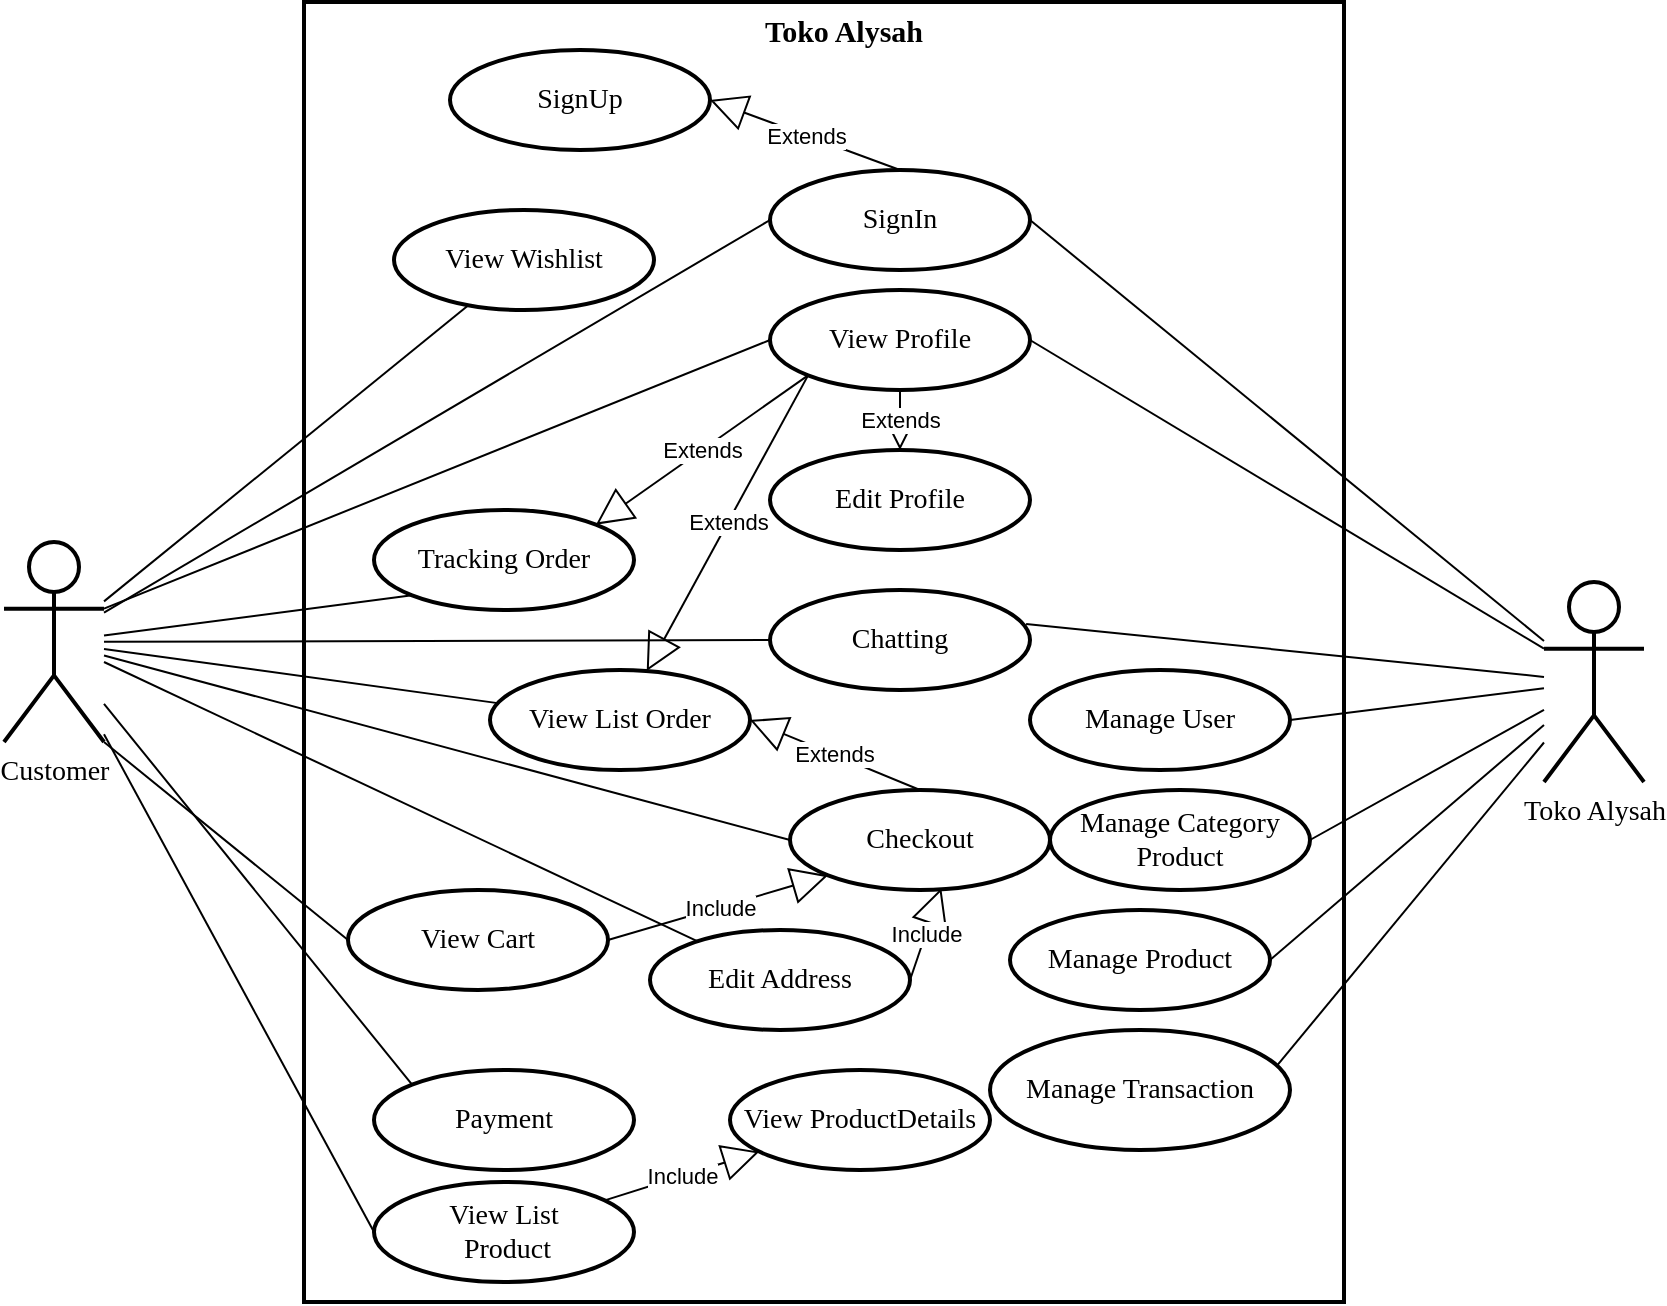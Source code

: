 <mxfile version="20.8.17" type="device" pages="24"><diagram name="Use Case Diagram" id="VixaxV8CxGAR-1bu5vLn"><mxGraphModel dx="1949" dy="665" grid="1" gridSize="10" guides="1" tooltips="1" connect="1" arrows="1" fold="1" page="1" pageScale="1" pageWidth="827" pageHeight="1169" math="0" shadow="0"><root><mxCell id="0"/><mxCell id="1" parent="0"/><mxCell id="nA0VvMdCbirjE-7Sdbfg-17" value="Customer" style="shape=umlActor;verticalLabelPosition=bottom;verticalAlign=top;html=1;outlineConnect=0;fontFamily=Times New Roman;fontSize=14;strokeWidth=2;" vertex="1" parent="1"><mxGeometry x="-40" y="300" width="50" height="100" as="geometry"/></mxCell><mxCell id="nA0VvMdCbirjE-7Sdbfg-18" value="" style="rounded=0;whiteSpace=wrap;html=1;fontFamily=Times New Roman;fontSize=14;strokeWidth=2;" vertex="1" parent="1"><mxGeometry x="110" y="30" width="520" height="650" as="geometry"/></mxCell><mxCell id="nA0VvMdCbirjE-7Sdbfg-19" style="edgeStyle=none;rounded=0;orthogonalLoop=1;jettySize=auto;html=1;fontFamily=Times New Roman;fontSize=15;endArrow=none;endFill=0;entryX=1;entryY=0.5;entryDx=0;entryDy=0;" edge="1" parent="1" source="nA0VvMdCbirjE-7Sdbfg-20" target="nA0VvMdCbirjE-7Sdbfg-24"><mxGeometry relative="1" as="geometry"><mxPoint x="445" y="142.0" as="targetPoint"/></mxGeometry></mxCell><mxCell id="nA0VvMdCbirjE-7Sdbfg-20" value="Toko Alysah" style="shape=umlActor;verticalLabelPosition=bottom;verticalAlign=top;html=1;outlineConnect=0;fontFamily=Times New Roman;fontSize=14;strokeWidth=2;" vertex="1" parent="1"><mxGeometry x="730" y="320" width="50" height="100" as="geometry"/></mxCell><mxCell id="nA0VvMdCbirjE-7Sdbfg-22" value="Chatting" style="ellipse;whiteSpace=wrap;html=1;fontFamily=Times New Roman;fontSize=14;strokeWidth=2;" vertex="1" parent="1"><mxGeometry x="343" y="324" width="130" height="50" as="geometry"/></mxCell><mxCell id="nA0VvMdCbirjE-7Sdbfg-24" value="SignIn" style="ellipse;whiteSpace=wrap;html=1;fontFamily=Times New Roman;fontSize=14;strokeWidth=2;" vertex="1" parent="1"><mxGeometry x="343" y="114" width="130" height="50" as="geometry"/></mxCell><mxCell id="nA0VvMdCbirjE-7Sdbfg-26" value="Manage Product" style="ellipse;whiteSpace=wrap;html=1;fontFamily=Times New Roman;fontSize=14;strokeWidth=2;" vertex="1" parent="1"><mxGeometry x="463" y="484" width="130" height="50" as="geometry"/></mxCell><mxCell id="nA0VvMdCbirjE-7Sdbfg-27" value="Manage Transaction" style="ellipse;whiteSpace=wrap;html=1;fontFamily=Times New Roman;fontSize=14;strokeWidth=2;" vertex="1" parent="1"><mxGeometry x="453" y="544" width="150" height="60" as="geometry"/></mxCell><mxCell id="nA0VvMdCbirjE-7Sdbfg-29" value="Tracking Order" style="ellipse;whiteSpace=wrap;html=1;fontFamily=Times New Roman;fontSize=14;strokeWidth=2;" vertex="1" parent="1"><mxGeometry x="145" y="284" width="130" height="50" as="geometry"/></mxCell><mxCell id="nA0VvMdCbirjE-7Sdbfg-30" value="&lt;b&gt;&lt;font style=&quot;font-size: 15px;&quot;&gt;Toko Alysah&lt;/font&gt;&lt;/b&gt;" style="text;html=1;strokeColor=none;fillColor=none;align=center;verticalAlign=middle;whiteSpace=wrap;rounded=0;fontFamily=Times New Roman;fontSize=14;" vertex="1" parent="1"><mxGeometry x="262" y="30" width="236" height="30" as="geometry"/></mxCell><mxCell id="nA0VvMdCbirjE-7Sdbfg-31" style="edgeStyle=none;rounded=0;orthogonalLoop=1;jettySize=auto;html=1;fontFamily=Times New Roman;fontSize=15;endArrow=none;endFill=0;entryX=0;entryY=0.5;entryDx=0;entryDy=0;" edge="1" parent="1" source="nA0VvMdCbirjE-7Sdbfg-17" target="nA0VvMdCbirjE-7Sdbfg-24"><mxGeometry relative="1" as="geometry"><mxPoint x="316.04" y="145" as="targetPoint"/><Array as="points"/></mxGeometry></mxCell><mxCell id="nA0VvMdCbirjE-7Sdbfg-34" style="edgeStyle=none;rounded=0;orthogonalLoop=1;jettySize=auto;html=1;entryX=0;entryY=0.5;entryDx=0;entryDy=0;fontFamily=Times New Roman;fontSize=15;endArrow=none;endFill=0;" edge="1" parent="1" source="nA0VvMdCbirjE-7Sdbfg-17" target="nA0VvMdCbirjE-7Sdbfg-22"><mxGeometry relative="1" as="geometry"/></mxCell><mxCell id="nA0VvMdCbirjE-7Sdbfg-35" style="edgeStyle=none;rounded=0;orthogonalLoop=1;jettySize=auto;html=1;entryX=0.985;entryY=0.34;entryDx=0;entryDy=0;entryPerimeter=0;fontFamily=Times New Roman;fontSize=15;endArrow=none;endFill=0;" edge="1" parent="1" source="nA0VvMdCbirjE-7Sdbfg-20" target="nA0VvMdCbirjE-7Sdbfg-22"><mxGeometry relative="1" as="geometry"/></mxCell><mxCell id="nA0VvMdCbirjE-7Sdbfg-37" style="edgeStyle=none;rounded=0;orthogonalLoop=1;jettySize=auto;html=1;entryX=1;entryY=0.5;entryDx=0;entryDy=0;fontFamily=Times New Roman;fontSize=15;endArrow=none;endFill=0;" edge="1" parent="1" source="nA0VvMdCbirjE-7Sdbfg-20" target="nA0VvMdCbirjE-7Sdbfg-26"><mxGeometry relative="1" as="geometry"/></mxCell><mxCell id="nA0VvMdCbirjE-7Sdbfg-38" style="edgeStyle=none;rounded=0;orthogonalLoop=1;jettySize=auto;html=1;entryX=0.956;entryY=0.299;entryDx=0;entryDy=0;fontFamily=Times New Roman;fontSize=15;endArrow=none;endFill=0;entryPerimeter=0;" edge="1" parent="1" source="nA0VvMdCbirjE-7Sdbfg-20" target="nA0VvMdCbirjE-7Sdbfg-27"><mxGeometry relative="1" as="geometry"/></mxCell><mxCell id="ir-Z67RQYDYm6h9yEkea-1" value="SignUp" style="ellipse;whiteSpace=wrap;html=1;fontFamily=Times New Roman;fontSize=14;strokeWidth=2;" vertex="1" parent="1"><mxGeometry x="183" y="54" width="130" height="50" as="geometry"/></mxCell><mxCell id="ir-Z67RQYDYm6h9yEkea-2" value="Extends" style="endArrow=block;endSize=16;endFill=0;html=1;rounded=0;exitX=0.5;exitY=0;exitDx=0;exitDy=0;entryX=1;entryY=0.5;entryDx=0;entryDy=0;" edge="1" parent="1" source="nA0VvMdCbirjE-7Sdbfg-24" target="ir-Z67RQYDYm6h9yEkea-1"><mxGeometry width="160" relative="1" as="geometry"><mxPoint x="313" y="354" as="sourcePoint"/><mxPoint x="473" y="354" as="targetPoint"/></mxGeometry></mxCell><mxCell id="ir-Z67RQYDYm6h9yEkea-4" value="View Profile" style="ellipse;whiteSpace=wrap;html=1;fontFamily=Times New Roman;fontSize=14;strokeWidth=2;" vertex="1" parent="1"><mxGeometry x="343" y="174" width="130" height="50" as="geometry"/></mxCell><mxCell id="ir-Z67RQYDYm6h9yEkea-7" value="Manage Category Product" style="ellipse;whiteSpace=wrap;html=1;fontFamily=Times New Roman;fontSize=14;strokeWidth=2;" vertex="1" parent="1"><mxGeometry x="483" y="424" width="130" height="50" as="geometry"/></mxCell><mxCell id="ir-Z67RQYDYm6h9yEkea-8" style="edgeStyle=none;rounded=0;orthogonalLoop=1;jettySize=auto;html=1;entryX=1;entryY=0.5;entryDx=0;entryDy=0;fontFamily=Times New Roman;fontSize=15;endArrow=none;endFill=0;" edge="1" parent="1" source="nA0VvMdCbirjE-7Sdbfg-20" target="ir-Z67RQYDYm6h9yEkea-7"><mxGeometry relative="1" as="geometry"><mxPoint x="670" y="391.364" as="sourcePoint"/><mxPoint x="574" y="435" as="targetPoint"/></mxGeometry></mxCell><mxCell id="ir-Z67RQYDYm6h9yEkea-9" style="edgeStyle=none;shape=connector;rounded=0;orthogonalLoop=1;jettySize=auto;html=1;entryX=0;entryY=1;entryDx=0;entryDy=0;labelBackgroundColor=default;fontFamily=Times New Roman;fontSize=15;fontColor=default;endArrow=none;endFill=0;strokeColor=default;" edge="1" parent="1" source="nA0VvMdCbirjE-7Sdbfg-17" target="nA0VvMdCbirjE-7Sdbfg-29"><mxGeometry relative="1" as="geometry"><mxPoint x="100.0" y="388.587" as="sourcePoint"/><mxPoint x="205.98" y="424.99" as="targetPoint"/></mxGeometry></mxCell><mxCell id="ir-Z67RQYDYm6h9yEkea-10" value="View List Order" style="ellipse;whiteSpace=wrap;html=1;fontFamily=Times New Roman;fontSize=14;strokeWidth=2;" vertex="1" parent="1"><mxGeometry x="203" y="364" width="130" height="50" as="geometry"/></mxCell><mxCell id="ir-Z67RQYDYm6h9yEkea-11" value="View List&lt;br&gt;&amp;nbsp;Product" style="ellipse;whiteSpace=wrap;html=1;fontFamily=Times New Roman;fontSize=14;strokeWidth=2;" vertex="1" parent="1"><mxGeometry x="145" y="620" width="130" height="50" as="geometry"/></mxCell><mxCell id="ir-Z67RQYDYm6h9yEkea-12" value="View ProductDetails" style="ellipse;whiteSpace=wrap;html=1;fontFamily=Times New Roman;fontSize=14;strokeWidth=2;" vertex="1" parent="1"><mxGeometry x="323" y="564" width="130" height="50" as="geometry"/></mxCell><mxCell id="ir-Z67RQYDYm6h9yEkea-13" value="Include" style="endArrow=block;endSize=16;endFill=0;html=1;rounded=0;" edge="1" parent="1" source="ir-Z67RQYDYm6h9yEkea-11" target="ir-Z67RQYDYm6h9yEkea-12"><mxGeometry width="160" relative="1" as="geometry"><mxPoint x="313" y="354" as="sourcePoint"/><mxPoint x="473" y="354" as="targetPoint"/></mxGeometry></mxCell><mxCell id="ir-Z67RQYDYm6h9yEkea-14" style="edgeStyle=none;shape=connector;rounded=0;orthogonalLoop=1;jettySize=auto;html=1;entryX=0;entryY=0.5;entryDx=0;entryDy=0;labelBackgroundColor=default;fontFamily=Times New Roman;fontSize=15;fontColor=default;endArrow=none;endFill=0;strokeColor=default;" edge="1" parent="1" source="nA0VvMdCbirjE-7Sdbfg-17" target="ir-Z67RQYDYm6h9yEkea-11"><mxGeometry relative="1" as="geometry"><mxPoint x="97.549" y="430" as="sourcePoint"/><mxPoint x="190" y="635" as="targetPoint"/></mxGeometry></mxCell><mxCell id="ir-Z67RQYDYm6h9yEkea-15" style="edgeStyle=none;shape=connector;rounded=0;orthogonalLoop=1;jettySize=auto;html=1;labelBackgroundColor=default;fontFamily=Times New Roman;fontSize=15;fontColor=default;endArrow=none;endFill=0;strokeColor=default;" edge="1" parent="1" source="nA0VvMdCbirjE-7Sdbfg-17" target="ir-Z67RQYDYm6h9yEkea-10"><mxGeometry relative="1" as="geometry"><mxPoint x="90" y="400" as="sourcePoint"/><mxPoint x="190" y="635" as="targetPoint"/></mxGeometry></mxCell><mxCell id="ir-Z67RQYDYm6h9yEkea-16" value="Checkout" style="ellipse;whiteSpace=wrap;html=1;fontFamily=Times New Roman;fontSize=14;strokeWidth=2;" vertex="1" parent="1"><mxGeometry x="353" y="424" width="130" height="50" as="geometry"/></mxCell><mxCell id="ir-Z67RQYDYm6h9yEkea-17" style="edgeStyle=none;shape=connector;rounded=0;orthogonalLoop=1;jettySize=auto;html=1;labelBackgroundColor=default;fontFamily=Times New Roman;fontSize=15;fontColor=default;endArrow=none;endFill=0;strokeColor=default;entryX=0;entryY=0.5;entryDx=0;entryDy=0;" edge="1" parent="1" source="nA0VvMdCbirjE-7Sdbfg-17" target="ir-Z67RQYDYm6h9yEkea-16"><mxGeometry relative="1" as="geometry"><mxPoint x="100" y="410" as="sourcePoint"/><mxPoint x="192.972" y="473.245" as="targetPoint"/></mxGeometry></mxCell><mxCell id="ir-Z67RQYDYm6h9yEkea-18" value="Extends" style="endArrow=block;endSize=16;endFill=0;html=1;rounded=0;exitX=0.5;exitY=0;exitDx=0;exitDy=0;entryX=1;entryY=0.5;entryDx=0;entryDy=0;" edge="1" parent="1" source="ir-Z67RQYDYm6h9yEkea-16" target="ir-Z67RQYDYm6h9yEkea-10"><mxGeometry width="160" relative="1" as="geometry"><mxPoint x="418" y="124" as="sourcePoint"/><mxPoint x="323.0" y="89" as="targetPoint"/></mxGeometry></mxCell><mxCell id="ir-Z67RQYDYm6h9yEkea-19" value="Manage User" style="ellipse;whiteSpace=wrap;html=1;fontFamily=Times New Roman;fontSize=14;strokeWidth=2;" vertex="1" parent="1"><mxGeometry x="473" y="364" width="130" height="50" as="geometry"/></mxCell><mxCell id="ir-Z67RQYDYm6h9yEkea-20" style="edgeStyle=none;rounded=0;orthogonalLoop=1;jettySize=auto;html=1;entryX=1;entryY=0.5;entryDx=0;entryDy=0;fontFamily=Times New Roman;fontSize=15;endArrow=none;endFill=0;" edge="1" parent="1" source="nA0VvMdCbirjE-7Sdbfg-20" target="ir-Z67RQYDYm6h9yEkea-19"><mxGeometry relative="1" as="geometry"><mxPoint x="740" y="380.776" as="sourcePoint"/><mxPoint x="604.0" y="385" as="targetPoint"/></mxGeometry></mxCell><mxCell id="ir-Z67RQYDYm6h9yEkea-21" value="Edit Profile" style="ellipse;whiteSpace=wrap;html=1;fontFamily=Times New Roman;fontSize=14;strokeWidth=2;" vertex="1" parent="1"><mxGeometry x="343" y="254" width="130" height="50" as="geometry"/></mxCell><mxCell id="ir-Z67RQYDYm6h9yEkea-22" style="edgeStyle=none;rounded=0;orthogonalLoop=1;jettySize=auto;html=1;fontFamily=Times New Roman;fontSize=15;endArrow=none;endFill=0;entryX=0;entryY=0.5;entryDx=0;entryDy=0;exitX=1;exitY=0.333;exitDx=0;exitDy=0;exitPerimeter=0;" edge="1" parent="1" source="nA0VvMdCbirjE-7Sdbfg-17" target="ir-Z67RQYDYm6h9yEkea-4"><mxGeometry relative="1" as="geometry"><mxPoint x="340.0" y="205" as="targetPoint"/><Array as="points"/><mxPoint x="20" y="343.333" as="sourcePoint"/></mxGeometry></mxCell><mxCell id="ir-Z67RQYDYm6h9yEkea-23" style="edgeStyle=none;rounded=0;orthogonalLoop=1;jettySize=auto;html=1;entryX=1;entryY=0.5;entryDx=0;entryDy=0;fontFamily=Times New Roman;fontSize=15;endArrow=none;endFill=0;exitX=0;exitY=0.333;exitDx=0;exitDy=0;exitPerimeter=0;" edge="1" parent="1" source="nA0VvMdCbirjE-7Sdbfg-20" target="ir-Z67RQYDYm6h9yEkea-4"><mxGeometry relative="1" as="geometry"><mxPoint x="740" y="376.38" as="sourcePoint"/><mxPoint x="468.05" y="337.0" as="targetPoint"/></mxGeometry></mxCell><mxCell id="ir-Z67RQYDYm6h9yEkea-24" value="Extends" style="endArrow=block;endSize=16;endFill=0;html=1;rounded=0;" edge="1" parent="1" source="ir-Z67RQYDYm6h9yEkea-4" target="ir-Z67RQYDYm6h9yEkea-21"><mxGeometry width="160" relative="1" as="geometry"><mxPoint x="418" y="124" as="sourcePoint"/><mxPoint x="323.0" y="89" as="targetPoint"/></mxGeometry></mxCell><mxCell id="ir-Z67RQYDYm6h9yEkea-25" value="Extends" style="endArrow=block;endSize=16;endFill=0;html=1;rounded=0;exitX=0;exitY=1;exitDx=0;exitDy=0;" edge="1" parent="1" source="ir-Z67RQYDYm6h9yEkea-4" target="ir-Z67RQYDYm6h9yEkea-10"><mxGeometry width="160" relative="1" as="geometry"><mxPoint x="442.174" y="232.207" as="sourcePoint"/><mxPoint x="477.777" y="265.801" as="targetPoint"/></mxGeometry></mxCell><mxCell id="ir-Z67RQYDYm6h9yEkea-26" value="Extends" style="endArrow=block;endSize=16;endFill=0;html=1;rounded=0;exitX=0;exitY=1;exitDx=0;exitDy=0;entryX=1;entryY=0;entryDx=0;entryDy=0;" edge="1" parent="1" source="ir-Z67RQYDYm6h9yEkea-4" target="nA0VvMdCbirjE-7Sdbfg-29"><mxGeometry width="160" relative="1" as="geometry"><mxPoint x="371.871" y="226.613" as="sourcePoint"/><mxPoint x="243.662" y="424.737" as="targetPoint"/></mxGeometry></mxCell><mxCell id="ir-Z67RQYDYm6h9yEkea-27" value="Payment" style="ellipse;whiteSpace=wrap;html=1;fontFamily=Times New Roman;fontSize=14;strokeWidth=2;" vertex="1" parent="1"><mxGeometry x="145" y="564" width="130" height="50" as="geometry"/></mxCell><mxCell id="ir-Z67RQYDYm6h9yEkea-28" style="edgeStyle=none;shape=connector;rounded=0;orthogonalLoop=1;jettySize=auto;html=1;labelBackgroundColor=default;fontFamily=Times New Roman;fontSize=15;fontColor=default;endArrow=none;endFill=0;strokeColor=default;entryX=0;entryY=0;entryDx=0;entryDy=0;" edge="1" parent="1" source="nA0VvMdCbirjE-7Sdbfg-17" target="ir-Z67RQYDYm6h9yEkea-27"><mxGeometry relative="1" as="geometry"><mxPoint x="20" y="368.582" as="sourcePoint"/><mxPoint x="330.0" y="475" as="targetPoint"/></mxGeometry></mxCell><mxCell id="ZxNkdAXxlgHFXaboshfg-1" value="Edit Address" style="ellipse;whiteSpace=wrap;html=1;fontFamily=Times New Roman;fontSize=14;strokeWidth=2;" vertex="1" parent="1"><mxGeometry x="283" y="494" width="130" height="50" as="geometry"/></mxCell><mxCell id="ZxNkdAXxlgHFXaboshfg-2" style="edgeStyle=none;shape=connector;rounded=0;orthogonalLoop=1;jettySize=auto;html=1;labelBackgroundColor=default;fontFamily=Times New Roman;fontSize=15;fontColor=default;endArrow=none;endFill=0;strokeColor=default;" edge="1" parent="1" target="ZxNkdAXxlgHFXaboshfg-1"><mxGeometry relative="1" as="geometry"><mxPoint x="10" y="360" as="sourcePoint"/><mxPoint x="160.871" y="497.387" as="targetPoint"/></mxGeometry></mxCell><mxCell id="ZxNkdAXxlgHFXaboshfg-3" value="Include" style="endArrow=block;endSize=16;endFill=0;html=1;rounded=0;entryX=0.582;entryY=0.982;entryDx=0;entryDy=0;entryPerimeter=0;exitX=1;exitY=0.5;exitDx=0;exitDy=0;" edge="1" parent="1" source="ZxNkdAXxlgHFXaboshfg-1" target="ir-Z67RQYDYm6h9yEkea-16"><mxGeometry x="0.019" width="160" relative="1" as="geometry"><mxPoint x="348" y="494" as="sourcePoint"/><mxPoint x="343.0" y="399" as="targetPoint"/><mxPoint as="offset"/></mxGeometry></mxCell><mxCell id="De_f9MXEXUQ6ihObE1Qk-1" value="View Wishlist" style="ellipse;whiteSpace=wrap;html=1;fontFamily=Times New Roman;fontSize=14;strokeWidth=2;" vertex="1" parent="1"><mxGeometry x="155" y="134" width="130" height="50" as="geometry"/></mxCell><mxCell id="De_f9MXEXUQ6ihObE1Qk-2" value="View Cart" style="ellipse;whiteSpace=wrap;html=1;fontFamily=Times New Roman;fontSize=14;strokeWidth=2;" vertex="1" parent="1"><mxGeometry x="132" y="474" width="130" height="50" as="geometry"/></mxCell><mxCell id="De_f9MXEXUQ6ihObE1Qk-3" style="edgeStyle=none;shape=connector;rounded=0;orthogonalLoop=1;jettySize=auto;html=1;entryX=0;entryY=0.5;entryDx=0;entryDy=0;labelBackgroundColor=default;fontFamily=Times New Roman;fontSize=15;fontColor=default;endArrow=none;endFill=0;strokeColor=default;exitX=1;exitY=1;exitDx=0;exitDy=0;exitPerimeter=0;" edge="1" parent="1" source="nA0VvMdCbirjE-7Sdbfg-17" target="De_f9MXEXUQ6ihObE1Qk-2"><mxGeometry relative="1" as="geometry"><mxPoint x="20" y="396.565" as="sourcePoint"/><mxPoint x="142" y="575" as="targetPoint"/></mxGeometry></mxCell><mxCell id="De_f9MXEXUQ6ihObE1Qk-4" style="edgeStyle=none;rounded=0;orthogonalLoop=1;jettySize=auto;html=1;fontFamily=Times New Roman;fontSize=15;endArrow=none;endFill=0;" edge="1" parent="1" source="nA0VvMdCbirjE-7Sdbfg-17" target="De_f9MXEXUQ6ihObE1Qk-1"><mxGeometry relative="1" as="geometry"><mxPoint x="340.0" y="145" as="targetPoint"/><Array as="points"/><mxPoint x="20" y="344.42" as="sourcePoint"/></mxGeometry></mxCell><mxCell id="f6iAK1Z_y3wFo4svgZJV-1" value="Include" style="endArrow=block;endSize=16;endFill=0;html=1;rounded=0;entryX=0;entryY=1;entryDx=0;entryDy=0;exitX=1;exitY=0.5;exitDx=0;exitDy=0;" edge="1" parent="1" source="De_f9MXEXUQ6ihObE1Qk-2" target="ir-Z67RQYDYm6h9yEkea-16"><mxGeometry x="0.019" width="160" relative="1" as="geometry"><mxPoint x="423" y="529" as="sourcePoint"/><mxPoint x="438.66" y="483.1" as="targetPoint"/><mxPoint as="offset"/></mxGeometry></mxCell></root></mxGraphModel></diagram><diagram id="gCRfaOEWPEPmYudjMMbn" name="Class Diagram"><mxGraphModel dx="1122" dy="1834" grid="1" gridSize="10" guides="1" tooltips="1" connect="1" arrows="1" fold="1" page="1" pageScale="1" pageWidth="827" pageHeight="1169" math="0" shadow="0"><root><mxCell id="0"/><mxCell id="1" parent="0"/><mxCell id="s2m-i8ynRp512dUVi2pr-1" value="" style="shape=table;startSize=0;container=1;collapsible=0;childLayout=tableLayout;fontFamily=Times New Roman;fontSize=15;fontColor=default;strokeWidth=2;align=left;" vertex="1" parent="1"><mxGeometry x="220" y="60" width="130" height="127" as="geometry"/></mxCell><mxCell id="s2m-i8ynRp512dUVi2pr-2" value="" style="shape=tableRow;horizontal=0;startSize=0;swimlaneHead=0;swimlaneBody=0;top=0;left=0;bottom=0;right=0;collapsible=0;dropTarget=0;fillColor=none;points=[[0,0.5],[1,0.5]];portConstraint=eastwest;fontFamily=Times New Roman;fontSize=15;fontColor=default;strokeWidth=2;" vertex="1" parent="s2m-i8ynRp512dUVi2pr-1"><mxGeometry width="130" height="30" as="geometry"/></mxCell><mxCell id="s2m-i8ynRp512dUVi2pr-3" value="&lt;i&gt;Login&lt;/i&gt;" style="shape=partialRectangle;html=1;whiteSpace=wrap;connectable=0;overflow=hidden;fillColor=none;top=0;left=0;bottom=0;right=0;pointerEvents=1;fontFamily=Times New Roman;fontSize=15;fontColor=default;strokeWidth=2;" vertex="1" parent="s2m-i8ynRp512dUVi2pr-2"><mxGeometry width="130" height="30" as="geometry"><mxRectangle width="130" height="30" as="alternateBounds"/></mxGeometry></mxCell><mxCell id="s2m-i8ynRp512dUVi2pr-4" value="" style="shape=tableRow;horizontal=0;startSize=0;swimlaneHead=0;swimlaneBody=0;top=0;left=0;bottom=0;right=0;collapsible=0;dropTarget=0;fillColor=none;points=[[0,0.5],[1,0.5]];portConstraint=eastwest;fontFamily=Times New Roman;fontSize=15;fontColor=default;strokeWidth=2;" vertex="1" parent="s2m-i8ynRp512dUVi2pr-1"><mxGeometry y="30" width="130" height="54" as="geometry"/></mxCell><mxCell id="s2m-i8ynRp512dUVi2pr-5" value="- Email&lt;br&gt;- Password" style="shape=partialRectangle;html=1;whiteSpace=wrap;connectable=0;overflow=hidden;fillColor=none;top=0;left=0;bottom=0;right=0;pointerEvents=1;fontFamily=Times New Roman;fontSize=15;fontColor=default;strokeWidth=2;align=left;" vertex="1" parent="s2m-i8ynRp512dUVi2pr-4"><mxGeometry width="130" height="54" as="geometry"><mxRectangle width="130" height="54" as="alternateBounds"/></mxGeometry></mxCell><mxCell id="s2m-i8ynRp512dUVi2pr-6" value="" style="shape=tableRow;horizontal=0;startSize=0;swimlaneHead=0;swimlaneBody=0;top=0;left=0;bottom=0;right=0;collapsible=0;dropTarget=0;fillColor=none;points=[[0,0.5],[1,0.5]];portConstraint=eastwest;fontFamily=Times New Roman;fontSize=15;fontColor=default;strokeWidth=2;" vertex="1" parent="s2m-i8ynRp512dUVi2pr-1"><mxGeometry y="84" width="130" height="43" as="geometry"/></mxCell><mxCell id="s2m-i8ynRp512dUVi2pr-7" value="+ handleSignIn()" style="shape=partialRectangle;html=1;whiteSpace=wrap;connectable=0;overflow=hidden;fillColor=none;top=0;left=0;bottom=0;right=0;pointerEvents=1;fontFamily=Times New Roman;fontSize=15;fontColor=default;strokeWidth=2;" vertex="1" parent="s2m-i8ynRp512dUVi2pr-6"><mxGeometry width="130" height="43" as="geometry"><mxRectangle width="130" height="43" as="alternateBounds"/></mxGeometry></mxCell><mxCell id="s2m-i8ynRp512dUVi2pr-8" style="edgeStyle=orthogonalEdgeStyle;rounded=0;orthogonalLoop=1;jettySize=auto;html=1;entryX=0.654;entryY=1.016;entryDx=0;entryDy=0;entryPerimeter=0;strokeWidth=2;" edge="1" parent="1" source="s2m-i8ynRp512dUVi2pr-12" target="s2m-i8ynRp512dUVi2pr-1"><mxGeometry relative="1" as="geometry"/></mxCell><mxCell id="s2m-i8ynRp512dUVi2pr-12" value="" style="shape=table;startSize=0;container=1;collapsible=0;childLayout=tableLayout;fontFamily=Times New Roman;fontSize=15;fontColor=default;strokeWidth=2;horizontal=0;" vertex="1" parent="1"><mxGeometry x="220" y="230" width="170" height="270" as="geometry"/></mxCell><mxCell id="s2m-i8ynRp512dUVi2pr-13" value="" style="shape=tableRow;horizontal=0;startSize=0;swimlaneHead=0;swimlaneBody=0;top=0;left=0;bottom=0;right=0;collapsible=0;dropTarget=0;fillColor=none;points=[[0,0.5],[1,0.5]];portConstraint=eastwest;fontFamily=Times New Roman;fontSize=15;fontColor=default;strokeWidth=2;" vertex="1" parent="s2m-i8ynRp512dUVi2pr-12"><mxGeometry width="170" height="58" as="geometry"/></mxCell><mxCell id="s2m-i8ynRp512dUVi2pr-14" value="Admin" style="shape=partialRectangle;html=1;whiteSpace=wrap;connectable=0;overflow=hidden;fillColor=none;top=0;left=0;bottom=0;right=0;pointerEvents=1;fontFamily=Times New Roman;fontSize=15;fontColor=default;strokeWidth=2;" vertex="1" parent="s2m-i8ynRp512dUVi2pr-13"><mxGeometry width="170" height="58" as="geometry"><mxRectangle width="170" height="58" as="alternateBounds"/></mxGeometry></mxCell><mxCell id="s2m-i8ynRp512dUVi2pr-15" value="" style="shape=tableRow;horizontal=0;startSize=0;swimlaneHead=0;swimlaneBody=0;top=0;left=0;bottom=0;right=0;collapsible=0;dropTarget=0;fillColor=none;points=[[0,0.5],[1,0.5]];portConstraint=eastwest;fontFamily=Times New Roman;fontSize=15;fontColor=default;strokeWidth=2;" vertex="1" parent="s2m-i8ynRp512dUVi2pr-12"><mxGeometry y="58" width="170" height="85" as="geometry"/></mxCell><mxCell id="s2m-i8ynRp512dUVi2pr-16" value="- Id&lt;br&gt;- Username&lt;br&gt;- Password&lt;br&gt;- Email&amp;nbsp;" style="shape=partialRectangle;html=1;whiteSpace=wrap;connectable=0;overflow=hidden;fillColor=none;top=0;left=0;bottom=0;right=0;pointerEvents=1;fontFamily=Times New Roman;fontSize=15;fontColor=default;strokeWidth=2;align=left;" vertex="1" parent="s2m-i8ynRp512dUVi2pr-15"><mxGeometry width="170" height="85" as="geometry"><mxRectangle width="170" height="85" as="alternateBounds"/></mxGeometry></mxCell><mxCell id="s2m-i8ynRp512dUVi2pr-17" value="" style="shape=tableRow;horizontal=0;startSize=0;swimlaneHead=0;swimlaneBody=0;top=0;left=0;bottom=0;right=0;collapsible=0;dropTarget=0;fillColor=none;points=[[0,0.5],[1,0.5]];portConstraint=eastwest;fontFamily=Times New Roman;fontSize=15;fontColor=default;strokeWidth=2;" vertex="1" parent="s2m-i8ynRp512dUVi2pr-12"><mxGeometry y="143" width="170" height="127" as="geometry"/></mxCell><mxCell id="s2m-i8ynRp512dUVi2pr-18" value="+ SignIn()&lt;br&gt;+ SignUp()&lt;br&gt;+ edit_profil()&lt;br&gt;+ manage_user()&lt;br&gt;+ manage_product()&lt;br&gt;+ manage_category()&lt;br&gt;+ manage_transaction" style="shape=partialRectangle;html=1;whiteSpace=wrap;connectable=0;overflow=hidden;fillColor=none;top=0;left=0;bottom=0;right=0;pointerEvents=1;fontFamily=Times New Roman;fontSize=15;fontColor=default;strokeWidth=2;align=left;" vertex="1" parent="s2m-i8ynRp512dUVi2pr-17"><mxGeometry width="170" height="127" as="geometry"><mxRectangle width="170" height="127" as="alternateBounds"/></mxGeometry></mxCell><mxCell id="s2m-i8ynRp512dUVi2pr-36" style="edgeStyle=orthogonalEdgeStyle;rounded=0;orthogonalLoop=1;jettySize=auto;html=1;strokeWidth=2;" edge="1" parent="1" target="s2m-i8ynRp512dUVi2pr-4"><mxGeometry relative="1" as="geometry"><mxPoint x="450" y="220" as="sourcePoint"/><Array as="points"><mxPoint x="450" y="210"/><mxPoint x="450" y="117"/></Array></mxGeometry></mxCell><mxCell id="s2m-i8ynRp512dUVi2pr-37" style="edgeStyle=none;rounded=0;orthogonalLoop=1;jettySize=auto;html=1;entryX=-0.018;entryY=0.973;entryDx=0;entryDy=0;entryPerimeter=0;endArrow=none;endFill=0;strokeWidth=2;" edge="1" parent="1" source="s2m-i8ynRp512dUVi2pr-55" target="s2m-i8ynRp512dUVi2pr-15"><mxGeometry relative="1" as="geometry"><Array as="points"><mxPoint x="521" y="680"/><mxPoint x="330" y="680"/><mxPoint x="140" y="680"/><mxPoint x="140" y="370"/></Array></mxGeometry></mxCell><mxCell id="s2m-i8ynRp512dUVi2pr-38" value="1" style="edgeLabel;html=1;align=center;verticalAlign=middle;resizable=0;points=[];" vertex="1" connectable="0" parent="s2m-i8ynRp512dUVi2pr-37"><mxGeometry x="0.959" relative="1" as="geometry"><mxPoint x="1" as="offset"/></mxGeometry></mxCell><mxCell id="s2m-i8ynRp512dUVi2pr-39" value="1..*" style="edgeLabel;html=1;align=center;verticalAlign=middle;resizable=0;points=[];" vertex="1" connectable="0" parent="s2m-i8ynRp512dUVi2pr-37"><mxGeometry x="-0.969" relative="1" as="geometry"><mxPoint y="1" as="offset"/></mxGeometry></mxCell><mxCell id="s2m-i8ynRp512dUVi2pr-40" style="edgeStyle=none;rounded=0;orthogonalLoop=1;jettySize=auto;html=1;endArrow=none;endFill=0;strokeWidth=2;exitX=0.633;exitY=1.03;exitDx=0;exitDy=0;exitPerimeter=0;" edge="1" parent="1" source="s2m-i8ynRp512dUVi2pr-60"><mxGeometry relative="1" as="geometry"><Array as="points"><mxPoint x="540" y="600"/><mxPoint x="590" y="600"/></Array><mxPoint x="620" y="600" as="targetPoint"/></mxGeometry></mxCell><mxCell id="s2m-i8ynRp512dUVi2pr-41" value="1" style="edgeLabel;html=1;align=center;verticalAlign=middle;resizable=0;points=[];" vertex="1" connectable="0" parent="s2m-i8ynRp512dUVi2pr-40"><mxGeometry x="-0.868" y="1" relative="1" as="geometry"><mxPoint as="offset"/></mxGeometry></mxCell><mxCell id="s2m-i8ynRp512dUVi2pr-42" value="1..*" style="edgeLabel;html=1;align=center;verticalAlign=middle;resizable=0;points=[];" vertex="1" connectable="0" parent="s2m-i8ynRp512dUVi2pr-40"><mxGeometry x="0.804" relative="1" as="geometry"><mxPoint as="offset"/></mxGeometry></mxCell><mxCell id="s2m-i8ynRp512dUVi2pr-43" style="edgeStyle=none;rounded=0;orthogonalLoop=1;jettySize=auto;html=1;entryX=0;entryY=0.25;entryDx=0;entryDy=0;endArrow=none;endFill=0;strokeWidth=2;exitX=0.696;exitY=-0.124;exitDx=0;exitDy=0;exitPerimeter=0;" edge="1" parent="1" source="s2m-i8ynRp512dUVi2pr-56" target="s2m-i8ynRp512dUVi2pr-62"><mxGeometry relative="1" as="geometry"><Array as="points"><mxPoint x="550" y="150"/></Array></mxGeometry></mxCell><mxCell id="s2m-i8ynRp512dUVi2pr-44" value="1" style="edgeLabel;html=1;align=center;verticalAlign=middle;resizable=0;points=[];" vertex="1" connectable="0" parent="s2m-i8ynRp512dUVi2pr-43"><mxGeometry x="-0.811" y="1" relative="1" as="geometry"><mxPoint as="offset"/></mxGeometry></mxCell><mxCell id="s2m-i8ynRp512dUVi2pr-45" value="1..*" style="edgeLabel;html=1;align=center;verticalAlign=middle;resizable=0;points=[];" vertex="1" connectable="0" parent="s2m-i8ynRp512dUVi2pr-43"><mxGeometry x="0.712" y="1" relative="1" as="geometry"><mxPoint as="offset"/></mxGeometry></mxCell><mxCell id="s2m-i8ynRp512dUVi2pr-46" style="edgeStyle=none;rounded=0;orthogonalLoop=1;jettySize=auto;html=1;entryX=0.535;entryY=-0.028;entryDx=0;entryDy=0;entryPerimeter=0;endArrow=none;endFill=0;strokeWidth=2;" edge="1" parent="1" source="s2m-i8ynRp512dUVi2pr-55" target="s2m-i8ynRp512dUVi2pr-83"><mxGeometry relative="1" as="geometry"><Array as="points"><mxPoint x="520" y="60"/><mxPoint x="920" y="60"/><mxPoint x="920" y="70"/></Array></mxGeometry></mxCell><mxCell id="s2m-i8ynRp512dUVi2pr-47" value="1" style="edgeLabel;html=1;align=center;verticalAlign=middle;resizable=0;points=[];" vertex="1" connectable="0" parent="s2m-i8ynRp512dUVi2pr-46"><mxGeometry x="-0.944" y="1" relative="1" as="geometry"><mxPoint as="offset"/></mxGeometry></mxCell><mxCell id="s2m-i8ynRp512dUVi2pr-48" value="1..*" style="edgeLabel;html=1;align=center;verticalAlign=middle;resizable=0;points=[];" vertex="1" connectable="0" parent="s2m-i8ynRp512dUVi2pr-46"><mxGeometry x="0.947" relative="1" as="geometry"><mxPoint as="offset"/></mxGeometry></mxCell><mxCell id="s2m-i8ynRp512dUVi2pr-52" style="edgeStyle=none;rounded=0;orthogonalLoop=1;jettySize=auto;html=1;entryX=0.36;entryY=1.008;entryDx=0;entryDy=0;entryPerimeter=0;endArrow=none;endFill=0;strokeWidth=2;exitX=0.144;exitY=1.038;exitDx=0;exitDy=0;exitPerimeter=0;" edge="1" parent="1" target="s2m-i8ynRp512dUVi2pr-94" source="s2m-i8ynRp512dUVi2pr-60"><mxGeometry relative="1" as="geometry"><mxPoint x="470" y="440" as="sourcePoint"/><Array as="points"><mxPoint x="470" y="790"/><mxPoint x="660" y="790"/><mxPoint x="862" y="790"/></Array></mxGeometry></mxCell><mxCell id="s2m-i8ynRp512dUVi2pr-53" value="1" style="edgeLabel;html=1;align=center;verticalAlign=middle;resizable=0;points=[];" vertex="1" connectable="0" parent="s2m-i8ynRp512dUVi2pr-52"><mxGeometry x="-0.962" y="1" relative="1" as="geometry"><mxPoint as="offset"/></mxGeometry></mxCell><mxCell id="s2m-i8ynRp512dUVi2pr-54" value="1..*" style="edgeLabel;html=1;align=center;verticalAlign=middle;resizable=0;points=[];" vertex="1" connectable="0" parent="s2m-i8ynRp512dUVi2pr-52"><mxGeometry x="0.959" y="2" relative="1" as="geometry"><mxPoint y="-1" as="offset"/></mxGeometry></mxCell><mxCell id="s2m-i8ynRp512dUVi2pr-55" value="" style="shape=table;startSize=0;container=1;collapsible=0;childLayout=tableLayout;fontFamily=Times New Roman;fontSize=15;fontColor=default;strokeWidth=2;" vertex="1" parent="1"><mxGeometry x="448" y="210" width="146" height="370" as="geometry"/></mxCell><mxCell id="s2m-i8ynRp512dUVi2pr-56" value="" style="shape=tableRow;horizontal=0;startSize=0;swimlaneHead=0;swimlaneBody=0;top=0;left=0;bottom=0;right=0;collapsible=0;dropTarget=0;fillColor=none;points=[[0,0.5],[1,0.5]];portConstraint=eastwest;fontFamily=Times New Roman;fontSize=15;fontColor=default;strokeWidth=2;" vertex="1" parent="s2m-i8ynRp512dUVi2pr-55"><mxGeometry width="146" height="43" as="geometry"/></mxCell><mxCell id="s2m-i8ynRp512dUVi2pr-57" value="Customer" style="shape=partialRectangle;html=1;whiteSpace=wrap;connectable=0;overflow=hidden;fillColor=none;top=0;left=0;bottom=0;right=0;pointerEvents=1;fontFamily=Times New Roman;fontSize=15;fontColor=default;strokeWidth=2;" vertex="1" parent="s2m-i8ynRp512dUVi2pr-56"><mxGeometry width="146" height="43" as="geometry"><mxRectangle width="146" height="43" as="alternateBounds"/></mxGeometry></mxCell><mxCell id="s2m-i8ynRp512dUVi2pr-58" value="" style="shape=tableRow;horizontal=0;startSize=0;swimlaneHead=0;swimlaneBody=0;top=0;left=0;bottom=0;right=0;collapsible=0;dropTarget=0;fillColor=none;points=[[0,0.5],[1,0.5]];portConstraint=eastwest;fontFamily=Times New Roman;fontSize=15;fontColor=default;strokeWidth=2;" vertex="1" parent="s2m-i8ynRp512dUVi2pr-55"><mxGeometry y="43" width="146" height="139" as="geometry"/></mxCell><mxCell id="s2m-i8ynRp512dUVi2pr-59" value="- Id&lt;br&gt;- Username&lt;br&gt;- Password&lt;br&gt;- email&lt;br&gt;- alamat&lt;br&gt;- phoneNumber" style="shape=partialRectangle;html=1;whiteSpace=wrap;connectable=0;overflow=hidden;fillColor=none;top=0;left=0;bottom=0;right=0;pointerEvents=1;fontFamily=Times New Roman;fontSize=15;fontColor=default;strokeWidth=2;align=left;" vertex="1" parent="s2m-i8ynRp512dUVi2pr-58"><mxGeometry width="146" height="139" as="geometry"><mxRectangle width="146" height="139" as="alternateBounds"/></mxGeometry></mxCell><mxCell id="s2m-i8ynRp512dUVi2pr-60" value="" style="shape=tableRow;horizontal=0;startSize=0;swimlaneHead=0;swimlaneBody=0;top=0;left=0;bottom=0;right=0;collapsible=0;dropTarget=0;fillColor=none;points=[[0,0.5],[1,0.5]];portConstraint=eastwest;fontFamily=Times New Roman;fontSize=15;fontColor=default;strokeWidth=2;" vertex="1" parent="s2m-i8ynRp512dUVi2pr-55"><mxGeometry y="182" width="146" height="188" as="geometry"/></mxCell><mxCell id="s2m-i8ynRp512dUVi2pr-61" value="+ SignIn()&lt;br&gt;+ SignUp()&lt;br&gt;+ lihat_produk()&lt;br&gt;+ wishlist_barang()&lt;br&gt;+ Pilih_barang()&lt;br&gt;+ edit_profil()&lt;br&gt;+ checkout()&lt;br&gt;+ edit_alamat()&lt;br&gt;+ pembayaran()&lt;br&gt;+ trackingOrder()" style="shape=partialRectangle;html=1;whiteSpace=wrap;connectable=0;overflow=hidden;fillColor=none;top=0;left=0;bottom=0;right=0;pointerEvents=1;fontFamily=Times New Roman;fontSize=15;fontColor=default;strokeWidth=2;align=left;" vertex="1" parent="s2m-i8ynRp512dUVi2pr-60"><mxGeometry width="146" height="188" as="geometry"><mxRectangle width="146" height="188" as="alternateBounds"/></mxGeometry></mxCell><mxCell id="s2m-i8ynRp512dUVi2pr-62" value="" style="shape=table;startSize=0;container=1;collapsible=0;childLayout=tableLayout;fontFamily=Times New Roman;fontSize=15;fontColor=default;strokeWidth=2;" vertex="1" parent="1"><mxGeometry x="660" y="90" width="130" height="240" as="geometry"/></mxCell><mxCell id="s2m-i8ynRp512dUVi2pr-63" value="" style="shape=tableRow;horizontal=0;startSize=0;swimlaneHead=0;swimlaneBody=0;top=0;left=0;bottom=0;right=0;collapsible=0;dropTarget=0;fillColor=none;points=[[0,0.5],[1,0.5]];portConstraint=eastwest;fontFamily=Times New Roman;fontSize=15;fontColor=default;strokeWidth=2;" vertex="1" parent="s2m-i8ynRp512dUVi2pr-62"><mxGeometry width="130" height="30" as="geometry"/></mxCell><mxCell id="s2m-i8ynRp512dUVi2pr-64" value="Produk" style="shape=partialRectangle;html=1;whiteSpace=wrap;connectable=0;overflow=hidden;fillColor=none;top=0;left=0;bottom=0;right=0;pointerEvents=1;fontFamily=Times New Roman;fontSize=15;fontColor=default;strokeWidth=2;" vertex="1" parent="s2m-i8ynRp512dUVi2pr-63"><mxGeometry width="130" height="30" as="geometry"><mxRectangle width="130" height="30" as="alternateBounds"/></mxGeometry></mxCell><mxCell id="s2m-i8ynRp512dUVi2pr-65" value="" style="shape=tableRow;horizontal=0;startSize=0;swimlaneHead=0;swimlaneBody=0;top=0;left=0;bottom=0;right=0;collapsible=0;dropTarget=0;fillColor=none;points=[[0,0.5],[1,0.5]];portConstraint=eastwest;fontFamily=Times New Roman;fontSize=15;fontColor=default;strokeWidth=2;" vertex="1" parent="s2m-i8ynRp512dUVi2pr-62"><mxGeometry y="30" width="130" height="140" as="geometry"/></mxCell><mxCell id="s2m-i8ynRp512dUVi2pr-66" value="- id&lt;br&gt;- tag_product&lt;br&gt;- foto_produk&lt;br&gt;- nama_produk&lt;br&gt;- harga_produk&lt;br&gt;- deskripsi_produk" style="shape=partialRectangle;html=1;whiteSpace=wrap;connectable=0;overflow=hidden;fillColor=none;top=0;left=0;bottom=0;right=0;pointerEvents=1;fontFamily=Times New Roman;fontSize=15;fontColor=default;strokeWidth=2;align=left;" vertex="1" parent="s2m-i8ynRp512dUVi2pr-65"><mxGeometry width="130" height="140" as="geometry"><mxRectangle width="130" height="140" as="alternateBounds"/></mxGeometry></mxCell><mxCell id="s2m-i8ynRp512dUVi2pr-67" value="" style="shape=tableRow;horizontal=0;startSize=0;swimlaneHead=0;swimlaneBody=0;top=0;left=0;bottom=0;right=0;collapsible=0;dropTarget=0;fillColor=none;points=[[0,0.5],[1,0.5]];portConstraint=eastwest;fontFamily=Times New Roman;fontSize=15;fontColor=default;strokeWidth=2;" vertex="1" parent="s2m-i8ynRp512dUVi2pr-62"><mxGeometry y="170" width="130" height="70" as="geometry"/></mxCell><mxCell id="s2m-i8ynRp512dUVi2pr-68" value="+ lihat_detail()&lt;br&gt;+ tampilan_produk()&lt;br&gt;+ pilih_produk()" style="shape=partialRectangle;html=1;whiteSpace=wrap;connectable=0;overflow=hidden;fillColor=none;top=0;left=0;bottom=0;right=0;pointerEvents=1;fontFamily=Times New Roman;fontSize=15;fontColor=default;strokeWidth=2;align=left;" vertex="1" parent="s2m-i8ynRp512dUVi2pr-67"><mxGeometry width="130" height="70" as="geometry"><mxRectangle width="130" height="70" as="alternateBounds"/></mxGeometry></mxCell><mxCell id="s2m-i8ynRp512dUVi2pr-79" style="edgeStyle=none;rounded=0;orthogonalLoop=1;jettySize=auto;html=1;entryX=0.5;entryY=0;entryDx=0;entryDy=0;endArrow=none;endFill=0;strokeWidth=2;exitX=0.467;exitY=0.993;exitDx=0;exitDy=0;exitPerimeter=0;" edge="1" parent="1" source="s2m-i8ynRp512dUVi2pr-87" target="s2m-i8ynRp512dUVi2pr-89"><mxGeometry relative="1" as="geometry"><Array as="points"><mxPoint x="910" y="410"/><mxPoint x="885" y="410"/></Array></mxGeometry></mxCell><mxCell id="s2m-i8ynRp512dUVi2pr-80" value="1" style="edgeLabel;html=1;align=center;verticalAlign=middle;resizable=0;points=[];" vertex="1" connectable="0" parent="s2m-i8ynRp512dUVi2pr-79"><mxGeometry x="-0.772" y="1" relative="1" as="geometry"><mxPoint as="offset"/></mxGeometry></mxCell><mxCell id="s2m-i8ynRp512dUVi2pr-81" value="1..*" style="edgeLabel;html=1;align=center;verticalAlign=middle;resizable=0;points=[];" vertex="1" connectable="0" parent="s2m-i8ynRp512dUVi2pr-79"><mxGeometry x="0.766" relative="1" as="geometry"><mxPoint as="offset"/></mxGeometry></mxCell><mxCell id="s2m-i8ynRp512dUVi2pr-82" value="" style="shape=table;startSize=0;container=1;collapsible=0;childLayout=tableLayout;fontFamily=Times New Roman;fontSize=15;fontColor=default;strokeWidth=2;" vertex="1" parent="1"><mxGeometry x="840" y="90" width="150" height="200" as="geometry"/></mxCell><mxCell id="s2m-i8ynRp512dUVi2pr-83" value="" style="shape=tableRow;horizontal=0;startSize=0;swimlaneHead=0;swimlaneBody=0;top=0;left=0;bottom=0;right=0;collapsible=0;dropTarget=0;fillColor=none;points=[[0,0.5],[1,0.5]];portConstraint=eastwest;fontFamily=Times New Roman;fontSize=15;fontColor=default;strokeWidth=2;" vertex="1" parent="s2m-i8ynRp512dUVi2pr-82"><mxGeometry width="150" height="23" as="geometry"/></mxCell><mxCell id="s2m-i8ynRp512dUVi2pr-84" value="Transaksi Item" style="shape=partialRectangle;html=1;whiteSpace=wrap;connectable=0;overflow=hidden;fillColor=none;top=0;left=0;bottom=0;right=0;pointerEvents=1;fontFamily=Times New Roman;fontSize=15;fontColor=default;strokeWidth=2;" vertex="1" parent="s2m-i8ynRp512dUVi2pr-83"><mxGeometry width="150" height="23" as="geometry"><mxRectangle width="150" height="23" as="alternateBounds"/></mxGeometry></mxCell><mxCell id="s2m-i8ynRp512dUVi2pr-85" value="" style="shape=tableRow;horizontal=0;startSize=0;swimlaneHead=0;swimlaneBody=0;top=0;left=0;bottom=0;right=0;collapsible=0;dropTarget=0;fillColor=none;points=[[0,0.5],[1,0.5]];portConstraint=eastwest;fontFamily=Times New Roman;fontSize=15;fontColor=default;strokeWidth=2;" vertex="1" parent="s2m-i8ynRp512dUVi2pr-82"><mxGeometry y="23" width="150" height="110" as="geometry"/></mxCell><mxCell id="s2m-i8ynRp512dUVi2pr-86" value="- id&lt;br&gt;- customer_id&lt;br&gt;- produk_id&lt;br&gt;- id_transaksi&lt;br&gt;- quantity&lt;br&gt;" style="shape=partialRectangle;html=1;whiteSpace=wrap;connectable=0;overflow=hidden;fillColor=none;top=0;left=0;bottom=0;right=0;pointerEvents=1;fontFamily=Times New Roman;fontSize=15;fontColor=default;strokeWidth=2;align=left;" vertex="1" parent="s2m-i8ynRp512dUVi2pr-85"><mxGeometry width="150" height="110" as="geometry"><mxRectangle width="150" height="110" as="alternateBounds"/></mxGeometry></mxCell><mxCell id="s2m-i8ynRp512dUVi2pr-87" value="" style="shape=tableRow;horizontal=0;startSize=0;swimlaneHead=0;swimlaneBody=0;top=0;left=0;bottom=0;right=0;collapsible=0;dropTarget=0;fillColor=none;points=[[0,0.5],[1,0.5]];portConstraint=eastwest;fontFamily=Times New Roman;fontSize=15;fontColor=default;strokeWidth=2;" vertex="1" parent="s2m-i8ynRp512dUVi2pr-82"><mxGeometry y="133" width="150" height="67" as="geometry"/></mxCell><mxCell id="s2m-i8ynRp512dUVi2pr-88" value="+ order()&lt;br&gt;+ tambah_barang()&lt;br&gt;+ hapus_keranjang()&lt;br&gt;+ detail_keranjang()" style="shape=partialRectangle;html=1;whiteSpace=wrap;connectable=0;overflow=hidden;fillColor=none;top=0;left=0;bottom=0;right=0;pointerEvents=1;fontFamily=Times New Roman;fontSize=15;fontColor=default;strokeWidth=2;align=left;" vertex="1" parent="s2m-i8ynRp512dUVi2pr-87"><mxGeometry width="150" height="67" as="geometry"><mxRectangle width="150" height="67" as="alternateBounds"/></mxGeometry></mxCell><mxCell id="s2m-i8ynRp512dUVi2pr-89" value="" style="shape=table;startSize=0;container=1;collapsible=0;childLayout=tableLayout;fontFamily=Times New Roman;fontSize=15;fontColor=default;strokeWidth=2;" vertex="1" parent="1"><mxGeometry x="810" y="460" width="150" height="260" as="geometry"/></mxCell><mxCell id="s2m-i8ynRp512dUVi2pr-90" value="" style="shape=tableRow;horizontal=0;startSize=0;swimlaneHead=0;swimlaneBody=0;top=0;left=0;bottom=0;right=0;collapsible=0;dropTarget=0;fillColor=none;points=[[0,0.5],[1,0.5]];portConstraint=eastwest;fontFamily=Times New Roman;fontSize=15;fontColor=default;strokeWidth=2;" vertex="1" parent="s2m-i8ynRp512dUVi2pr-89"><mxGeometry width="150" height="33" as="geometry"/></mxCell><mxCell id="s2m-i8ynRp512dUVi2pr-91" value="Transaksi" style="shape=partialRectangle;html=1;whiteSpace=wrap;connectable=0;overflow=hidden;fillColor=none;top=0;left=0;bottom=0;right=0;pointerEvents=1;fontFamily=Times New Roman;fontSize=15;fontColor=default;strokeWidth=2;" vertex="1" parent="s2m-i8ynRp512dUVi2pr-90"><mxGeometry width="150" height="33" as="geometry"><mxRectangle width="150" height="33" as="alternateBounds"/></mxGeometry></mxCell><mxCell id="s2m-i8ynRp512dUVi2pr-92" value="" style="shape=tableRow;horizontal=0;startSize=0;swimlaneHead=0;swimlaneBody=0;top=0;left=0;bottom=0;right=0;collapsible=0;dropTarget=0;fillColor=none;points=[[0,0.5],[1,0.5]];portConstraint=eastwest;fontFamily=Times New Roman;fontSize=15;fontColor=default;strokeWidth=2;" vertex="1" parent="s2m-i8ynRp512dUVi2pr-89"><mxGeometry y="33" width="150" height="107" as="geometry"/></mxCell><mxCell id="s2m-i8ynRp512dUVi2pr-93" value="- id&lt;br&gt;- customer_id&lt;br&gt;- address&lt;br&gt;- payment&lt;br&gt;- total_price&lt;br&gt;- shipping_price" style="shape=partialRectangle;html=1;whiteSpace=wrap;connectable=0;overflow=hidden;fillColor=none;top=0;left=0;bottom=0;right=0;pointerEvents=1;fontFamily=Times New Roman;fontSize=15;fontColor=default;strokeWidth=2;align=left;" vertex="1" parent="s2m-i8ynRp512dUVi2pr-92"><mxGeometry width="150" height="107" as="geometry"><mxRectangle width="150" height="107" as="alternateBounds"/></mxGeometry></mxCell><mxCell id="s2m-i8ynRp512dUVi2pr-94" value="" style="shape=tableRow;horizontal=0;startSize=0;swimlaneHead=0;swimlaneBody=0;top=0;left=0;bottom=0;right=0;collapsible=0;dropTarget=0;fillColor=none;points=[[0,0.5],[1,0.5]];portConstraint=eastwest;fontFamily=Times New Roman;fontSize=15;fontColor=default;strokeWidth=2;" vertex="1" parent="s2m-i8ynRp512dUVi2pr-89"><mxGeometry y="140" width="150" height="120" as="geometry"/></mxCell><mxCell id="s2m-i8ynRp512dUVi2pr-95" value="+ lihat_detail()&lt;br&gt;+ lihat_status()" style="shape=partialRectangle;html=1;whiteSpace=wrap;connectable=0;overflow=hidden;fillColor=none;top=0;left=0;bottom=0;right=0;pointerEvents=1;fontFamily=Times New Roman;fontSize=15;fontColor=default;strokeWidth=2;align=left;" vertex="1" parent="s2m-i8ynRp512dUVi2pr-94"><mxGeometry width="150" height="120" as="geometry"><mxRectangle width="150" height="120" as="alternateBounds"/></mxGeometry></mxCell><mxCell id="s2m-i8ynRp512dUVi2pr-96" value="" style="shape=table;startSize=0;container=1;collapsible=0;childLayout=tableLayout;fontFamily=Times New Roman;fontSize=15;fontColor=default;strokeWidth=2;" vertex="1" parent="1"><mxGeometry x="620" y="520" width="170" height="170" as="geometry"/></mxCell><mxCell id="s2m-i8ynRp512dUVi2pr-97" value="" style="shape=tableRow;horizontal=0;startSize=0;swimlaneHead=0;swimlaneBody=0;top=0;left=0;bottom=0;right=0;collapsible=0;dropTarget=0;fillColor=none;points=[[0,0.5],[1,0.5]];portConstraint=eastwest;fontFamily=Times New Roman;fontSize=15;fontColor=default;strokeWidth=2;" vertex="1" parent="s2m-i8ynRp512dUVi2pr-96"><mxGeometry width="170" height="30" as="geometry"/></mxCell><mxCell id="s2m-i8ynRp512dUVi2pr-98" value="Pesan" style="shape=partialRectangle;html=1;whiteSpace=wrap;connectable=0;overflow=hidden;fillColor=none;top=0;left=0;bottom=0;right=0;pointerEvents=1;fontFamily=Times New Roman;fontSize=15;fontColor=default;strokeWidth=2;" vertex="1" parent="s2m-i8ynRp512dUVi2pr-97"><mxGeometry width="170" height="30" as="geometry"><mxRectangle width="170" height="30" as="alternateBounds"/></mxGeometry></mxCell><mxCell id="s2m-i8ynRp512dUVi2pr-99" value="" style="shape=tableRow;horizontal=0;startSize=0;swimlaneHead=0;swimlaneBody=0;top=0;left=0;bottom=0;right=0;collapsible=0;dropTarget=0;fillColor=none;points=[[0,0.5],[1,0.5]];portConstraint=eastwest;fontFamily=Times New Roman;fontSize=15;fontColor=default;strokeWidth=2;" vertex="1" parent="s2m-i8ynRp512dUVi2pr-96"><mxGeometry y="30" width="170" height="90" as="geometry"/></mxCell><mxCell id="s2m-i8ynRp512dUVi2pr-100" value="- id_pesan&lt;br&gt;- username_customer&lt;br&gt;- username_admin&lt;br&gt;- pesan" style="shape=partialRectangle;html=1;whiteSpace=wrap;connectable=0;overflow=hidden;fillColor=none;top=0;left=0;bottom=0;right=0;pointerEvents=1;fontFamily=Times New Roman;fontSize=15;fontColor=default;strokeWidth=2;align=left;" vertex="1" parent="s2m-i8ynRp512dUVi2pr-99"><mxGeometry width="170" height="90" as="geometry"><mxRectangle width="170" height="90" as="alternateBounds"/></mxGeometry></mxCell><mxCell id="s2m-i8ynRp512dUVi2pr-101" value="" style="shape=tableRow;horizontal=0;startSize=0;swimlaneHead=0;swimlaneBody=0;top=0;left=0;bottom=0;right=0;collapsible=0;dropTarget=0;fillColor=none;points=[[0,0.5],[1,0.5]];portConstraint=eastwest;fontFamily=Times New Roman;fontSize=15;fontColor=default;strokeWidth=2;" vertex="1" parent="s2m-i8ynRp512dUVi2pr-96"><mxGeometry y="120" width="170" height="50" as="geometry"/></mxCell><mxCell id="s2m-i8ynRp512dUVi2pr-102" value="+ kirim_pesan()&lt;br&gt;+ lihat_pesan()" style="shape=partialRectangle;html=1;whiteSpace=wrap;connectable=0;overflow=hidden;fillColor=none;top=0;left=0;bottom=0;right=0;pointerEvents=1;fontFamily=Times New Roman;fontSize=15;fontColor=default;strokeWidth=2;align=left;" vertex="1" parent="s2m-i8ynRp512dUVi2pr-101"><mxGeometry width="170" height="50" as="geometry"><mxRectangle width="170" height="50" as="alternateBounds"/></mxGeometry></mxCell><mxCell id="s2m-i8ynRp512dUVi2pr-103" style="edgeStyle=none;rounded=0;orthogonalLoop=1;jettySize=auto;html=1;entryX=0.005;entryY=0.457;entryDx=0;entryDy=0;entryPerimeter=0;endArrow=none;endFill=0;strokeWidth=2;" edge="1" parent="1" target="s2m-i8ynRp512dUVi2pr-85"><mxGeometry relative="1" as="geometry"><mxPoint x="790" y="163" as="sourcePoint"/><Array as="points"/></mxGeometry></mxCell><mxCell id="s2m-i8ynRp512dUVi2pr-104" value="1..*" style="edgeLabel;html=1;align=center;verticalAlign=middle;resizable=0;points=[];" vertex="1" connectable="0" parent="s2m-i8ynRp512dUVi2pr-103"><mxGeometry x="-0.663" y="-1" relative="1" as="geometry"><mxPoint as="offset"/></mxGeometry></mxCell><mxCell id="s2m-i8ynRp512dUVi2pr-105" value="1" style="edgeLabel;html=1;align=center;verticalAlign=middle;resizable=0;points=[];" vertex="1" connectable="0" parent="s2m-i8ynRp512dUVi2pr-103"><mxGeometry x="0.741" relative="1" as="geometry"><mxPoint as="offset"/></mxGeometry></mxCell><mxCell id="s2m-i8ynRp512dUVi2pr-106" value="" style="shape=table;startSize=0;container=1;collapsible=0;childLayout=tableLayout;fontFamily=Times New Roman;fontSize=15;fontColor=default;strokeWidth=2;align=left;" vertex="1" parent="1"><mxGeometry x="400" y="-170" width="144" height="187" as="geometry"/></mxCell><mxCell id="s2m-i8ynRp512dUVi2pr-107" value="" style="shape=tableRow;horizontal=0;startSize=0;swimlaneHead=0;swimlaneBody=0;top=0;left=0;bottom=0;right=0;collapsible=0;dropTarget=0;fillColor=none;points=[[0,0.5],[1,0.5]];portConstraint=eastwest;fontFamily=Times New Roman;fontSize=15;fontColor=default;strokeWidth=2;" vertex="1" parent="s2m-i8ynRp512dUVi2pr-106"><mxGeometry width="144" height="44" as="geometry"/></mxCell><mxCell id="s2m-i8ynRp512dUVi2pr-108" value="&lt;i&gt;SignUp&lt;/i&gt;" style="shape=partialRectangle;html=1;whiteSpace=wrap;connectable=0;overflow=hidden;fillColor=none;top=0;left=0;bottom=0;right=0;pointerEvents=1;fontFamily=Times New Roman;fontSize=15;fontColor=default;strokeWidth=2;" vertex="1" parent="s2m-i8ynRp512dUVi2pr-107"><mxGeometry width="144" height="44" as="geometry"><mxRectangle width="144" height="44" as="alternateBounds"/></mxGeometry></mxCell><mxCell id="s2m-i8ynRp512dUVi2pr-109" value="" style="shape=tableRow;horizontal=0;startSize=0;swimlaneHead=0;swimlaneBody=0;top=0;left=0;bottom=0;right=0;collapsible=0;dropTarget=0;fillColor=none;points=[[0,0.5],[1,0.5]];portConstraint=eastwest;fontFamily=Times New Roman;fontSize=15;fontColor=default;strokeWidth=2;" vertex="1" parent="s2m-i8ynRp512dUVi2pr-106"><mxGeometry y="44" width="144" height="80" as="geometry"/></mxCell><mxCell id="s2m-i8ynRp512dUVi2pr-110" value="- &lt;span style=&quot;white-space: pre;&quot;&gt;Fullname&lt;/span&gt;&lt;br&gt;- Username&lt;br&gt;- Email&lt;br&gt;- Password" style="shape=partialRectangle;html=1;whiteSpace=wrap;connectable=0;overflow=hidden;fillColor=none;top=0;left=0;bottom=0;right=0;pointerEvents=1;fontFamily=Times New Roman;fontSize=15;fontColor=default;strokeWidth=2;align=left;" vertex="1" parent="s2m-i8ynRp512dUVi2pr-109"><mxGeometry width="144" height="80" as="geometry"><mxRectangle width="144" height="80" as="alternateBounds"/></mxGeometry></mxCell><mxCell id="s2m-i8ynRp512dUVi2pr-111" value="" style="shape=tableRow;horizontal=0;startSize=0;swimlaneHead=0;swimlaneBody=0;top=0;left=0;bottom=0;right=0;collapsible=0;dropTarget=0;fillColor=none;points=[[0,0.5],[1,0.5]];portConstraint=eastwest;fontFamily=Times New Roman;fontSize=15;fontColor=default;strokeWidth=2;" vertex="1" parent="s2m-i8ynRp512dUVi2pr-106"><mxGeometry y="124" width="144" height="63" as="geometry"/></mxCell><mxCell id="s2m-i8ynRp512dUVi2pr-112" value="+ handleSignUp()" style="shape=partialRectangle;html=1;whiteSpace=wrap;connectable=0;overflow=hidden;fillColor=none;top=0;left=0;bottom=0;right=0;pointerEvents=1;fontFamily=Times New Roman;fontSize=15;fontColor=default;strokeWidth=2;" vertex="1" parent="s2m-i8ynRp512dUVi2pr-111"><mxGeometry width="144" height="63" as="geometry"><mxRectangle width="144" height="63" as="alternateBounds"/></mxGeometry></mxCell><mxCell id="s2m-i8ynRp512dUVi2pr-122" style="edgeStyle=orthogonalEdgeStyle;rounded=0;orthogonalLoop=1;jettySize=auto;html=1;strokeWidth=2;exitX=0.11;exitY=-0.079;exitDx=0;exitDy=0;exitPerimeter=0;" edge="1" parent="1" source="s2m-i8ynRp512dUVi2pr-56" target="s2m-i8ynRp512dUVi2pr-111"><mxGeometry relative="1" as="geometry"><mxPoint x="490" y="210" as="sourcePoint"/><mxPoint x="390" y="107" as="targetPoint"/><Array as="points"><mxPoint x="464" y="110"/><mxPoint x="464" y="110"/></Array></mxGeometry></mxCell><mxCell id="rLPcuPn0ZhTeUiECcpxn-1" value="" style="shape=table;startSize=0;container=1;collapsible=0;childLayout=tableLayout;fontFamily=Times New Roman;fontSize=15;fontColor=default;strokeWidth=2;align=left;" vertex="1" parent="1"><mxGeometry x="590" y="-200" width="144" height="217" as="geometry"/></mxCell><mxCell id="rLPcuPn0ZhTeUiECcpxn-2" value="" style="shape=tableRow;horizontal=0;startSize=0;swimlaneHead=0;swimlaneBody=0;top=0;left=0;bottom=0;right=0;collapsible=0;dropTarget=0;fillColor=none;points=[[0,0.5],[1,0.5]];portConstraint=eastwest;fontFamily=Times New Roman;fontSize=15;fontColor=default;strokeWidth=2;" vertex="1" parent="rLPcuPn0ZhTeUiECcpxn-1"><mxGeometry width="144" height="51" as="geometry"/></mxCell><mxCell id="rLPcuPn0ZhTeUiECcpxn-3" value="&lt;i&gt;TrackingOrder&lt;/i&gt;" style="shape=partialRectangle;html=1;whiteSpace=wrap;connectable=0;overflow=hidden;fillColor=none;top=0;left=0;bottom=0;right=0;pointerEvents=1;fontFamily=Times New Roman;fontSize=15;fontColor=default;strokeWidth=2;" vertex="1" parent="rLPcuPn0ZhTeUiECcpxn-2"><mxGeometry width="144" height="51" as="geometry"><mxRectangle width="144" height="51" as="alternateBounds"/></mxGeometry></mxCell><mxCell id="rLPcuPn0ZhTeUiECcpxn-4" value="" style="shape=tableRow;horizontal=0;startSize=0;swimlaneHead=0;swimlaneBody=0;top=0;left=0;bottom=0;right=0;collapsible=0;dropTarget=0;fillColor=none;points=[[0,0.5],[1,0.5]];portConstraint=eastwest;fontFamily=Times New Roman;fontSize=15;fontColor=default;strokeWidth=2;" vertex="1" parent="rLPcuPn0ZhTeUiECcpxn-1"><mxGeometry y="51" width="144" height="93" as="geometry"/></mxCell><mxCell id="rLPcuPn0ZhTeUiECcpxn-5" value="- Id&lt;br&gt;- id_customer&lt;br&gt;- address_customer&lt;br&gt;- address_toko&lt;br&gt;- id transaksi" style="shape=partialRectangle;html=1;whiteSpace=wrap;connectable=0;overflow=hidden;fillColor=none;top=0;left=0;bottom=0;right=0;pointerEvents=1;fontFamily=Times New Roman;fontSize=15;fontColor=default;strokeWidth=2;align=left;" vertex="1" parent="rLPcuPn0ZhTeUiECcpxn-4"><mxGeometry width="144" height="93" as="geometry"><mxRectangle width="144" height="93" as="alternateBounds"/></mxGeometry></mxCell><mxCell id="rLPcuPn0ZhTeUiECcpxn-6" value="" style="shape=tableRow;horizontal=0;startSize=0;swimlaneHead=0;swimlaneBody=0;top=0;left=0;bottom=0;right=0;collapsible=0;dropTarget=0;fillColor=none;points=[[0,0.5],[1,0.5]];portConstraint=eastwest;fontFamily=Times New Roman;fontSize=15;fontColor=default;strokeWidth=2;" vertex="1" parent="rLPcuPn0ZhTeUiECcpxn-1"><mxGeometry y="144" width="144" height="73" as="geometry"/></mxCell><mxCell id="rLPcuPn0ZhTeUiECcpxn-7" value="+ viewOrderTracking()" style="shape=partialRectangle;html=1;whiteSpace=wrap;connectable=0;overflow=hidden;fillColor=none;top=0;left=0;bottom=0;right=0;pointerEvents=1;fontFamily=Times New Roman;fontSize=15;fontColor=default;strokeWidth=2;" vertex="1" parent="rLPcuPn0ZhTeUiECcpxn-6"><mxGeometry width="144" height="73" as="geometry"><mxRectangle width="144" height="73" as="alternateBounds"/></mxGeometry></mxCell><mxCell id="rLPcuPn0ZhTeUiECcpxn-8" style="edgeStyle=orthogonalEdgeStyle;rounded=0;orthogonalLoop=1;jettySize=auto;html=1;strokeWidth=2;exitX=0.267;exitY=-0.132;exitDx=0;exitDy=0;exitPerimeter=0;entryX=0.25;entryY=1;entryDx=0;entryDy=0;" edge="1" parent="1" source="s2m-i8ynRp512dUVi2pr-56" target="rLPcuPn0ZhTeUiECcpxn-1"><mxGeometry relative="1" as="geometry"><mxPoint x="474.06" y="216.998" as="sourcePoint"/><mxPoint x="474.1" y="27" as="targetPoint"/><Array as="points"><mxPoint x="487" y="40"/><mxPoint x="626" y="40"/></Array></mxGeometry></mxCell></root></mxGraphModel></diagram><diagram id="S6mDI95zCbOgBBI7P25L" name="SQ_SignIn"><mxGraphModel dx="954" dy="565" grid="1" gridSize="10" guides="1" tooltips="1" connect="1" arrows="1" fold="1" page="1" pageScale="1" pageWidth="827" pageHeight="1169" math="0" shadow="0"><root><mxCell id="0"/><mxCell id="1" parent="0"/><mxCell id="Ora7MDyU6DtBWM0buxbI-1" value="" style="points=[];perimeter=orthogonalPerimeter;fontFamily=Times New Roman;fontSize=13;html=1;gradientColor=none;labelBackgroundColor=none;labelBorderColor=none;fontColor=default;rounded=0;glass=0;imageAspect=1;" vertex="1" parent="1"><mxGeometry x="550" y="460" width="10" height="110" as="geometry"/></mxCell><mxCell id="Ora7MDyU6DtBWM0buxbI-2" style="edgeStyle=orthogonalEdgeStyle;rounded=0;orthogonalLoop=1;jettySize=auto;html=1;entryX=0.5;entryY=-0.003;entryDx=0;entryDy=0;entryPerimeter=0;dashed=1;fontFamily=Times New Roman;fontSize=16;fontColor=default;startArrow=none;startFill=0;endArrow=none;endFill=0;" edge="1" parent="1" source="Ora7MDyU6DtBWM0buxbI-3" target="Ora7MDyU6DtBWM0buxbI-15"><mxGeometry relative="1" as="geometry"/></mxCell><mxCell id="Ora7MDyU6DtBWM0buxbI-3" value="Customer/Admin" style="shape=umlActor;verticalLabelPosition=top;verticalAlign=bottom;html=1;labelPosition=center;align=center;" vertex="1" parent="1"><mxGeometry x="48" y="242.5" width="26" height="55" as="geometry"/></mxCell><mxCell id="Ora7MDyU6DtBWM0buxbI-4" style="edgeStyle=orthogonalEdgeStyle;rounded=0;orthogonalLoop=1;jettySize=auto;html=1;fontFamily=Times New Roman;fontSize=13;fontColor=default;dashed=1;startArrow=none;startFill=0;endArrow=none;endFill=0;" edge="1" parent="1" source="Ora7MDyU6DtBWM0buxbI-5" target="Ora7MDyU6DtBWM0buxbI-13"><mxGeometry relative="1" as="geometry"/></mxCell><mxCell id="Ora7MDyU6DtBWM0buxbI-5" value="&lt;font style=&quot;font-size: 14px;&quot; face=&quot;Times New Roman&quot;&gt;Halaman Login&lt;/font&gt;" style="html=1;" vertex="1" parent="1"><mxGeometry x="150" y="245" width="110" height="50" as="geometry"/></mxCell><mxCell id="Ora7MDyU6DtBWM0buxbI-6" style="edgeStyle=orthogonalEdgeStyle;rounded=0;orthogonalLoop=1;jettySize=auto;html=1;dashed=1;fontFamily=Times New Roman;fontSize=13;fontColor=default;startArrow=none;startFill=0;endArrow=none;endFill=0;" edge="1" parent="1" source="Ora7MDyU6DtBWM0buxbI-7" target="Ora7MDyU6DtBWM0buxbI-18"><mxGeometry relative="1" as="geometry"/></mxCell><mxCell id="Ora7MDyU6DtBWM0buxbI-7" value="&lt;font style=&quot;font-size: 14px;&quot; face=&quot;Times New Roman&quot;&gt;Email dan &lt;br&gt;Password Controller&lt;/font&gt;" style="html=1;" vertex="1" parent="1"><mxGeometry x="325" y="247.5" width="120" height="50" as="geometry"/></mxCell><mxCell id="Ora7MDyU6DtBWM0buxbI-8" style="edgeStyle=orthogonalEdgeStyle;rounded=0;orthogonalLoop=1;jettySize=auto;html=1;dashed=1;fontFamily=Times New Roman;fontSize=13;fontColor=default;startArrow=none;startFill=0;endArrow=none;endFill=0;" edge="1" parent="1" source="Ora7MDyU6DtBWM0buxbI-9" target="Ora7MDyU6DtBWM0buxbI-23"><mxGeometry relative="1" as="geometry"/></mxCell><mxCell id="Ora7MDyU6DtBWM0buxbI-9" value="&lt;font face=&quot;Times New Roman&quot; style=&quot;font-size: 14px;&quot;&gt;Database&lt;/font&gt;" style="html=1;" vertex="1" parent="1"><mxGeometry x="500" y="245" width="110" height="50" as="geometry"/></mxCell><mxCell id="Ora7MDyU6DtBWM0buxbI-10" style="edgeStyle=orthogonalEdgeStyle;rounded=0;orthogonalLoop=1;jettySize=auto;html=1;dashed=1;fontFamily=Times New Roman;fontSize=13;fontColor=default;startArrow=none;startFill=0;endArrow=none;endFill=0;" edge="1" parent="1" source="Ora7MDyU6DtBWM0buxbI-11" target="Ora7MDyU6DtBWM0buxbI-25"><mxGeometry relative="1" as="geometry"/></mxCell><mxCell id="Ora7MDyU6DtBWM0buxbI-11" value="&lt;font face=&quot;Times New Roman&quot;&gt;&lt;span style=&quot;font-size: 14px;&quot;&gt;Home&lt;/span&gt;&lt;/font&gt;" style="html=1;align=center;" vertex="1" parent="1"><mxGeometry x="670" y="245" width="110" height="50" as="geometry"/></mxCell><mxCell id="Ora7MDyU6DtBWM0buxbI-12" style="edgeStyle=orthogonalEdgeStyle;rounded=0;orthogonalLoop=1;jettySize=auto;html=1;dashed=1;fontFamily=Times New Roman;fontSize=13;fontColor=default;startArrow=none;startFill=0;endArrow=none;endFill=0;" edge="1" parent="1" source="Ora7MDyU6DtBWM0buxbI-13"><mxGeometry relative="1" as="geometry"><mxPoint x="205" y="680" as="targetPoint"/></mxGeometry></mxCell><mxCell id="Ora7MDyU6DtBWM0buxbI-13" value="" style="html=1;points=[];perimeter=orthogonalPerimeter;fontFamily=Times New Roman;fontSize=14;" vertex="1" parent="1"><mxGeometry x="200" y="350" width="10" height="270" as="geometry"/></mxCell><mxCell id="Ora7MDyU6DtBWM0buxbI-14" style="edgeStyle=orthogonalEdgeStyle;rounded=0;orthogonalLoop=1;jettySize=auto;html=1;dashed=1;fontFamily=Times New Roman;fontSize=13;fontColor=default;startArrow=none;startFill=0;endArrow=none;endFill=0;" edge="1" parent="1" source="Ora7MDyU6DtBWM0buxbI-15"><mxGeometry relative="1" as="geometry"><mxPoint x="61" y="680" as="targetPoint"/></mxGeometry></mxCell><mxCell id="Ora7MDyU6DtBWM0buxbI-15" value="" style="html=1;points=[];perimeter=orthogonalPerimeter;fontFamily=Times New Roman;fontSize=14;" vertex="1" parent="1"><mxGeometry x="56" y="350" width="10" height="290" as="geometry"/></mxCell><mxCell id="Ora7MDyU6DtBWM0buxbI-16" value="&lt;font style=&quot;font-size: 13px;&quot;&gt;Email dan Password&lt;/font&gt;" style="html=1;verticalAlign=bottom;endArrow=block;rounded=0;fontFamily=Times New Roman;fontSize=14;" edge="1" parent="1"><mxGeometry x="-0.091" width="80" relative="1" as="geometry"><mxPoint x="70" y="350" as="sourcePoint"/><mxPoint x="200" y="350" as="targetPoint"/><mxPoint as="offset"/></mxGeometry></mxCell><mxCell id="Ora7MDyU6DtBWM0buxbI-17" style="edgeStyle=orthogonalEdgeStyle;rounded=0;orthogonalLoop=1;jettySize=auto;html=1;dashed=1;fontFamily=Times New Roman;fontSize=13;fontColor=default;startArrow=none;startFill=0;endArrow=none;endFill=0;" edge="1" parent="1" source="Ora7MDyU6DtBWM0buxbI-18"><mxGeometry relative="1" as="geometry"><mxPoint x="385" y="680" as="targetPoint"/></mxGeometry></mxCell><mxCell id="Ora7MDyU6DtBWM0buxbI-18" value="" style="html=1;points=[];perimeter=orthogonalPerimeter;fontFamily=Times New Roman;fontSize=14;" vertex="1" parent="1"><mxGeometry x="380" y="370" width="10" height="220" as="geometry"/></mxCell><mxCell id="Ora7MDyU6DtBWM0buxbI-19" value="&lt;font style=&quot;font-size: 13px;&quot;&gt;Email dan Password&lt;/font&gt;" style="html=1;verticalAlign=bottom;endArrow=block;rounded=0;fontFamily=Times New Roman;fontSize=14;entryX=-0.233;entryY=0.004;entryDx=0;entryDy=0;entryPerimeter=0;" edge="1" parent="1" target="Ora7MDyU6DtBWM0buxbI-18"><mxGeometry x="0.073" y="1" width="80" relative="1" as="geometry"><mxPoint x="210" y="370.88" as="sourcePoint"/><mxPoint x="370" y="370" as="targetPoint"/><mxPoint as="offset"/></mxGeometry></mxCell><mxCell id="Ora7MDyU6DtBWM0buxbI-20" style="edgeStyle=orthogonalEdgeStyle;rounded=0;orthogonalLoop=1;jettySize=auto;html=1;dashed=1;fontFamily=Times New Roman;fontSize=13;fontColor=default;startArrow=none;startFill=0;endArrow=none;endFill=0;" edge="1" parent="1" source="Ora7MDyU6DtBWM0buxbI-1"><mxGeometry relative="1" as="geometry"><mxPoint x="555" y="680" as="targetPoint"/></mxGeometry></mxCell><mxCell id="Ora7MDyU6DtBWM0buxbI-21" value="Validasi Owner" style="edgeStyle=orthogonalEdgeStyle;html=1;align=left;spacingLeft=2;endArrow=block;rounded=0;entryX=1;entryY=0;fontFamily=Times New Roman;fontSize=13;" edge="1" parent="1" target="Ora7MDyU6DtBWM0buxbI-1"><mxGeometry x="-0.6" y="10" relative="1" as="geometry"><mxPoint x="555" y="440" as="sourcePoint"/><Array as="points"><mxPoint x="585" y="440"/></Array><mxPoint as="offset"/></mxGeometry></mxCell><mxCell id="Ora7MDyU6DtBWM0buxbI-22" style="edgeStyle=orthogonalEdgeStyle;rounded=0;orthogonalLoop=1;jettySize=auto;html=1;dashed=1;fontFamily=Times New Roman;fontSize=13;fontColor=default;startArrow=none;startFill=0;endArrow=none;endFill=0;" edge="1" parent="1" source="Ora7MDyU6DtBWM0buxbI-23" target="Ora7MDyU6DtBWM0buxbI-1"><mxGeometry relative="1" as="geometry"/></mxCell><mxCell id="Ora7MDyU6DtBWM0buxbI-23" value="" style="html=1;points=[];perimeter=orthogonalPerimeter;fontFamily=Times New Roman;fontSize=13;" vertex="1" parent="1"><mxGeometry x="550" y="400" width="10" height="40" as="geometry"/></mxCell><mxCell id="Ora7MDyU6DtBWM0buxbI-24" style="edgeStyle=orthogonalEdgeStyle;rounded=0;orthogonalLoop=1;jettySize=auto;html=1;dashed=1;fontFamily=Times New Roman;fontSize=13;fontColor=default;startArrow=none;startFill=0;endArrow=none;endFill=0;" edge="1" parent="1" source="Ora7MDyU6DtBWM0buxbI-25"><mxGeometry relative="1" as="geometry"><mxPoint x="725" y="680" as="targetPoint"/></mxGeometry></mxCell><mxCell id="Ora7MDyU6DtBWM0buxbI-25" value="" style="html=1;points=[];perimeter=orthogonalPerimeter;fontFamily=Times New Roman;fontSize=13;" vertex="1" parent="1"><mxGeometry x="720" y="380" width="10" height="170" as="geometry"/></mxCell><mxCell id="Ora7MDyU6DtBWM0buxbI-26" value="&lt;span style=&quot;font-size: 13px;&quot;&gt;Store Data&lt;/span&gt;" style="html=1;verticalAlign=bottom;endArrow=block;rounded=0;fontFamily=Times New Roman;fontSize=14;entryX=-0.233;entryY=0.004;entryDx=0;entryDy=0;entryPerimeter=0;" edge="1" parent="1"><mxGeometry x="0.073" y="1" width="80" relative="1" as="geometry"><mxPoint x="390" y="401" as="sourcePoint"/><mxPoint x="547.67" y="400.88" as="targetPoint"/><mxPoint as="offset"/></mxGeometry></mxCell><mxCell id="Ora7MDyU6DtBWM0buxbI-27" value="&lt;span style=&quot;font-size: 13px;&quot;&gt;Menampilkan List Produk&lt;/span&gt;" style="html=1;verticalAlign=bottom;endArrow=block;rounded=0;fontFamily=Times New Roman;fontSize=14;entryX=-0.233;entryY=0.004;entryDx=0;entryDy=0;entryPerimeter=0;" edge="1" parent="1"><mxGeometry x="0.015" y="1" width="80" relative="1" as="geometry"><mxPoint x="560" y="511" as="sourcePoint"/><mxPoint x="717.67" y="510.88" as="targetPoint"/><mxPoint as="offset"/></mxGeometry></mxCell><mxCell id="Ora7MDyU6DtBWM0buxbI-28" value="Menampilkan Halaman Utama" style="verticalAlign=middle;endArrow=open;dashed=1;endSize=8;rounded=0;fontFamily=Times New Roman;fontSize=13;labelPosition=center;verticalLabelPosition=middle;align=center;html=1;fontStyle=0;" edge="1" parent="1"><mxGeometry x="-0.03" y="-10" relative="1" as="geometry"><mxPoint x="380" y="580" as="sourcePoint"/><mxPoint x="210" y="580" as="targetPoint"/><mxPoint as="offset"/></mxGeometry></mxCell><mxCell id="Ora7MDyU6DtBWM0buxbI-29" value="Menampilkan Halaman&lt;br&gt;Utama" style="verticalAlign=middle;endArrow=open;dashed=1;endSize=8;rounded=0;fontFamily=Times New Roman;fontSize=13;labelPosition=center;verticalLabelPosition=middle;align=center;html=1;fontStyle=0;" edge="1" parent="1" source="Ora7MDyU6DtBWM0buxbI-13"><mxGeometry x="0.077" y="-20" relative="1" as="geometry"><mxPoint x="190" y="610" as="sourcePoint"/><mxPoint x="70" y="610" as="targetPoint"/><mxPoint as="offset"/></mxGeometry></mxCell><mxCell id="Ora7MDyU6DtBWM0buxbI-30" value="Menampilkan Halaman Utama" style="verticalAlign=middle;endArrow=open;dashed=1;endSize=8;rounded=0;fontFamily=Times New Roman;fontSize=13;labelPosition=center;verticalLabelPosition=middle;align=center;html=1;fontStyle=0" edge="1" parent="1" source="Ora7MDyU6DtBWM0buxbI-25"><mxGeometry x="0.03" y="-10" relative="1" as="geometry"><mxPoint x="470" y="540" as="sourcePoint"/><mxPoint x="390" y="540" as="targetPoint"/><Array as="points"><mxPoint x="560" y="540"/></Array><mxPoint as="offset"/></mxGeometry></mxCell><mxCell id="Ora7MDyU6DtBWM0buxbI-31" value="Email atau password salah" style="verticalAlign=middle;endArrow=open;dashed=1;endSize=8;rounded=0;fontFamily=Times New Roman;fontSize=13;labelPosition=center;verticalLabelPosition=middle;align=center;html=1;fontStyle=0;" edge="1" parent="1"><mxGeometry x="0.03" y="-10" relative="1" as="geometry"><mxPoint x="550" y="472" as="sourcePoint"/><mxPoint x="210" y="470" as="targetPoint"/><Array as="points"><mxPoint x="390" y="472"/></Array><mxPoint as="offset"/></mxGeometry></mxCell><mxCell id="Ora7MDyU6DtBWM0buxbI-32" value="Email atau password &lt;br&gt;salah" style="verticalAlign=middle;endArrow=open;dashed=1;endSize=8;rounded=0;fontFamily=Times New Roman;fontSize=13;labelPosition=center;verticalLabelPosition=middle;align=center;html=1;fontStyle=0;" edge="1" parent="1"><mxGeometry x="-0.077" y="-16" relative="1" as="geometry"><mxPoint x="200" y="516" as="sourcePoint"/><mxPoint x="70" y="516" as="targetPoint"/><Array as="points"><mxPoint x="185" y="516"/></Array><mxPoint as="offset"/></mxGeometry></mxCell></root></mxGraphModel></diagram><diagram id="FiU8yFlegO_vcDvv20D1" name="SQ_SignUp"><mxGraphModel dx="954" dy="565" grid="1" gridSize="10" guides="1" tooltips="1" connect="1" arrows="1" fold="1" page="1" pageScale="1" pageWidth="827" pageHeight="1169" math="0" shadow="0"><root><mxCell id="0"/><mxCell id="1" parent="0"/><mxCell id="Us_nprWaSXSzrY_4HxoS-1" value="" style="points=[];perimeter=orthogonalPerimeter;fontFamily=Times New Roman;fontSize=13;html=1;gradientColor=none;labelBackgroundColor=none;labelBorderColor=none;fontColor=default;rounded=0;glass=0;imageAspect=1;" vertex="1" parent="1"><mxGeometry x="550" y="460" width="10" height="110" as="geometry"/></mxCell><mxCell id="Us_nprWaSXSzrY_4HxoS-2" style="edgeStyle=orthogonalEdgeStyle;rounded=0;orthogonalLoop=1;jettySize=auto;html=1;entryX=0.5;entryY=-0.003;entryDx=0;entryDy=0;entryPerimeter=0;dashed=1;fontFamily=Times New Roman;fontSize=16;fontColor=default;startArrow=none;startFill=0;endArrow=none;endFill=0;" edge="1" parent="1" source="Us_nprWaSXSzrY_4HxoS-3" target="Us_nprWaSXSzrY_4HxoS-15"><mxGeometry relative="1" as="geometry"/></mxCell><mxCell id="Us_nprWaSXSzrY_4HxoS-3" value="Customer/Admin" style="shape=umlActor;verticalLabelPosition=top;verticalAlign=bottom;html=1;labelPosition=center;align=center;" vertex="1" parent="1"><mxGeometry x="48" y="242.5" width="26" height="55" as="geometry"/></mxCell><mxCell id="Us_nprWaSXSzrY_4HxoS-4" style="edgeStyle=orthogonalEdgeStyle;rounded=0;orthogonalLoop=1;jettySize=auto;html=1;fontFamily=Times New Roman;fontSize=13;fontColor=default;dashed=1;startArrow=none;startFill=0;endArrow=none;endFill=0;" edge="1" parent="1" source="Us_nprWaSXSzrY_4HxoS-5" target="Us_nprWaSXSzrY_4HxoS-13"><mxGeometry relative="1" as="geometry"/></mxCell><mxCell id="Us_nprWaSXSzrY_4HxoS-5" value="&lt;font style=&quot;font-size: 14px;&quot; face=&quot;Times New Roman&quot;&gt;Halaman SignUp&lt;/font&gt;" style="html=1;" vertex="1" parent="1"><mxGeometry x="150" y="245" width="110" height="50" as="geometry"/></mxCell><mxCell id="Us_nprWaSXSzrY_4HxoS-6" style="edgeStyle=orthogonalEdgeStyle;rounded=0;orthogonalLoop=1;jettySize=auto;html=1;dashed=1;fontFamily=Times New Roman;fontSize=13;fontColor=default;startArrow=none;startFill=0;endArrow=none;endFill=0;" edge="1" parent="1" source="Us_nprWaSXSzrY_4HxoS-7" target="Us_nprWaSXSzrY_4HxoS-18"><mxGeometry relative="1" as="geometry"/></mxCell><mxCell id="Us_nprWaSXSzrY_4HxoS-7" value="&lt;font style=&quot;font-size: 14px;&quot; face=&quot;Times New Roman&quot;&gt;Email dan &lt;br&gt;Password Controller&lt;/font&gt;" style="html=1;" vertex="1" parent="1"><mxGeometry x="325" y="247.5" width="120" height="50" as="geometry"/></mxCell><mxCell id="Us_nprWaSXSzrY_4HxoS-8" style="edgeStyle=orthogonalEdgeStyle;rounded=0;orthogonalLoop=1;jettySize=auto;html=1;dashed=1;fontFamily=Times New Roman;fontSize=13;fontColor=default;startArrow=none;startFill=0;endArrow=none;endFill=0;" edge="1" parent="1" source="Us_nprWaSXSzrY_4HxoS-9" target="Us_nprWaSXSzrY_4HxoS-23"><mxGeometry relative="1" as="geometry"/></mxCell><mxCell id="Us_nprWaSXSzrY_4HxoS-9" value="&lt;font face=&quot;Times New Roman&quot; style=&quot;font-size: 14px;&quot;&gt;Database&lt;/font&gt;" style="html=1;" vertex="1" parent="1"><mxGeometry x="500" y="245" width="110" height="50" as="geometry"/></mxCell><mxCell id="Us_nprWaSXSzrY_4HxoS-10" style="edgeStyle=orthogonalEdgeStyle;rounded=0;orthogonalLoop=1;jettySize=auto;html=1;dashed=1;fontFamily=Times New Roman;fontSize=13;fontColor=default;startArrow=none;startFill=0;endArrow=none;endFill=0;" edge="1" parent="1" source="Us_nprWaSXSzrY_4HxoS-11" target="Us_nprWaSXSzrY_4HxoS-25"><mxGeometry relative="1" as="geometry"/></mxCell><mxCell id="Us_nprWaSXSzrY_4HxoS-11" value="&lt;font face=&quot;Times New Roman&quot;&gt;&lt;span style=&quot;font-size: 14px;&quot;&gt;Home&lt;/span&gt;&lt;/font&gt;" style="html=1;align=center;" vertex="1" parent="1"><mxGeometry x="670" y="245" width="110" height="50" as="geometry"/></mxCell><mxCell id="Us_nprWaSXSzrY_4HxoS-12" style="edgeStyle=orthogonalEdgeStyle;rounded=0;orthogonalLoop=1;jettySize=auto;html=1;dashed=1;fontFamily=Times New Roman;fontSize=13;fontColor=default;startArrow=none;startFill=0;endArrow=none;endFill=0;" edge="1" parent="1" source="Us_nprWaSXSzrY_4HxoS-13"><mxGeometry relative="1" as="geometry"><mxPoint x="205" y="680" as="targetPoint"/></mxGeometry></mxCell><mxCell id="Us_nprWaSXSzrY_4HxoS-13" value="" style="html=1;points=[];perimeter=orthogonalPerimeter;fontFamily=Times New Roman;fontSize=14;" vertex="1" parent="1"><mxGeometry x="200" y="350" width="10" height="270" as="geometry"/></mxCell><mxCell id="Us_nprWaSXSzrY_4HxoS-14" style="edgeStyle=orthogonalEdgeStyle;rounded=0;orthogonalLoop=1;jettySize=auto;html=1;dashed=1;fontFamily=Times New Roman;fontSize=13;fontColor=default;startArrow=none;startFill=0;endArrow=none;endFill=0;" edge="1" parent="1" source="Us_nprWaSXSzrY_4HxoS-15"><mxGeometry relative="1" as="geometry"><mxPoint x="61" y="680" as="targetPoint"/></mxGeometry></mxCell><mxCell id="Us_nprWaSXSzrY_4HxoS-15" value="" style="html=1;points=[];perimeter=orthogonalPerimeter;fontFamily=Times New Roman;fontSize=14;" vertex="1" parent="1"><mxGeometry x="56" y="350" width="10" height="290" as="geometry"/></mxCell><mxCell id="Us_nprWaSXSzrY_4HxoS-16" value="&lt;font style=&quot;font-size: 13px;&quot;&gt;Username, Email and password&lt;/font&gt;" style="html=1;verticalAlign=bottom;endArrow=block;rounded=0;fontFamily=Times New Roman;fontSize=14;" edge="1" parent="1"><mxGeometry x="-0.092" width="80" relative="1" as="geometry"><mxPoint x="70" y="350" as="sourcePoint"/><mxPoint x="200" y="350" as="targetPoint"/><mxPoint as="offset"/></mxGeometry></mxCell><mxCell id="Us_nprWaSXSzrY_4HxoS-17" style="edgeStyle=orthogonalEdgeStyle;rounded=0;orthogonalLoop=1;jettySize=auto;html=1;dashed=1;fontFamily=Times New Roman;fontSize=13;fontColor=default;startArrow=none;startFill=0;endArrow=none;endFill=0;" edge="1" parent="1" source="Us_nprWaSXSzrY_4HxoS-18"><mxGeometry relative="1" as="geometry"><mxPoint x="385" y="680" as="targetPoint"/></mxGeometry></mxCell><mxCell id="Us_nprWaSXSzrY_4HxoS-18" value="" style="html=1;points=[];perimeter=orthogonalPerimeter;fontFamily=Times New Roman;fontSize=14;" vertex="1" parent="1"><mxGeometry x="380" y="370" width="10" height="220" as="geometry"/></mxCell><mxCell id="Us_nprWaSXSzrY_4HxoS-19" value="Username, Email and password" style="html=1;verticalAlign=bottom;endArrow=block;rounded=0;fontFamily=Times New Roman;fontSize=14;entryX=-0.233;entryY=0.004;entryDx=0;entryDy=0;entryPerimeter=0;" edge="1" parent="1" target="Us_nprWaSXSzrY_4HxoS-18"><mxGeometry x="0.073" y="1" width="80" relative="1" as="geometry"><mxPoint x="210" y="370.88" as="sourcePoint"/><mxPoint x="370" y="370" as="targetPoint"/><mxPoint as="offset"/></mxGeometry></mxCell><mxCell id="Us_nprWaSXSzrY_4HxoS-20" style="edgeStyle=orthogonalEdgeStyle;rounded=0;orthogonalLoop=1;jettySize=auto;html=1;dashed=1;fontFamily=Times New Roman;fontSize=13;fontColor=default;startArrow=none;startFill=0;endArrow=none;endFill=0;" edge="1" parent="1" source="Us_nprWaSXSzrY_4HxoS-1"><mxGeometry relative="1" as="geometry"><mxPoint x="555" y="680" as="targetPoint"/></mxGeometry></mxCell><mxCell id="Us_nprWaSXSzrY_4HxoS-21" value="Validasi Owner" style="edgeStyle=orthogonalEdgeStyle;html=1;align=left;spacingLeft=2;endArrow=block;rounded=0;entryX=1;entryY=0;fontFamily=Times New Roman;fontSize=13;" edge="1" parent="1" target="Us_nprWaSXSzrY_4HxoS-1"><mxGeometry x="-0.6" y="10" relative="1" as="geometry"><mxPoint x="555" y="440" as="sourcePoint"/><Array as="points"><mxPoint x="585" y="440"/></Array><mxPoint as="offset"/></mxGeometry></mxCell><mxCell id="Us_nprWaSXSzrY_4HxoS-22" style="edgeStyle=orthogonalEdgeStyle;rounded=0;orthogonalLoop=1;jettySize=auto;html=1;dashed=1;fontFamily=Times New Roman;fontSize=13;fontColor=default;startArrow=none;startFill=0;endArrow=none;endFill=0;" edge="1" parent="1" source="Us_nprWaSXSzrY_4HxoS-23" target="Us_nprWaSXSzrY_4HxoS-1"><mxGeometry relative="1" as="geometry"/></mxCell><mxCell id="Us_nprWaSXSzrY_4HxoS-23" value="" style="html=1;points=[];perimeter=orthogonalPerimeter;fontFamily=Times New Roman;fontSize=13;" vertex="1" parent="1"><mxGeometry x="550" y="400" width="10" height="40" as="geometry"/></mxCell><mxCell id="Us_nprWaSXSzrY_4HxoS-24" style="edgeStyle=orthogonalEdgeStyle;rounded=0;orthogonalLoop=1;jettySize=auto;html=1;dashed=1;fontFamily=Times New Roman;fontSize=13;fontColor=default;startArrow=none;startFill=0;endArrow=none;endFill=0;" edge="1" parent="1" source="Us_nprWaSXSzrY_4HxoS-25"><mxGeometry relative="1" as="geometry"><mxPoint x="725" y="680" as="targetPoint"/></mxGeometry></mxCell><mxCell id="Us_nprWaSXSzrY_4HxoS-25" value="" style="html=1;points=[];perimeter=orthogonalPerimeter;fontFamily=Times New Roman;fontSize=13;" vertex="1" parent="1"><mxGeometry x="720" y="380" width="10" height="170" as="geometry"/></mxCell><mxCell id="Us_nprWaSXSzrY_4HxoS-26" value="&lt;span style=&quot;font-size: 13px;&quot;&gt;Store Data&lt;/span&gt;" style="html=1;verticalAlign=bottom;endArrow=block;rounded=0;fontFamily=Times New Roman;fontSize=14;entryX=-0.233;entryY=0.004;entryDx=0;entryDy=0;entryPerimeter=0;" edge="1" parent="1"><mxGeometry x="0.078" y="1" width="80" relative="1" as="geometry"><mxPoint x="390" y="401" as="sourcePoint"/><mxPoint x="547.67" y="400.88" as="targetPoint"/><mxPoint as="offset"/></mxGeometry></mxCell><mxCell id="Us_nprWaSXSzrY_4HxoS-27" value="&lt;span style=&quot;font-size: 13px;&quot;&gt;Menampilkan Halaman &lt;br&gt;Utama&lt;/span&gt;" style="html=1;verticalAlign=bottom;endArrow=block;rounded=0;fontFamily=Times New Roman;fontSize=14;entryX=-0.233;entryY=0.004;entryDx=0;entryDy=0;entryPerimeter=0;" edge="1" parent="1"><mxGeometry x="0.015" y="1" width="80" relative="1" as="geometry"><mxPoint x="560" y="511" as="sourcePoint"/><mxPoint x="717.67" y="510.88" as="targetPoint"/><mxPoint as="offset"/></mxGeometry></mxCell><mxCell id="Us_nprWaSXSzrY_4HxoS-28" value="Menampilkan Halaman Utama" style="verticalAlign=middle;endArrow=open;dashed=1;endSize=8;rounded=0;fontFamily=Times New Roman;fontSize=13;labelPosition=center;verticalLabelPosition=middle;align=center;html=1;fontStyle=0;" edge="1" parent="1"><mxGeometry x="-0.03" y="-10" relative="1" as="geometry"><mxPoint x="380" y="580" as="sourcePoint"/><mxPoint x="210" y="580" as="targetPoint"/><mxPoint as="offset"/></mxGeometry></mxCell><mxCell id="Us_nprWaSXSzrY_4HxoS-29" value="Menampilkan Halaman&lt;br&gt;Utama" style="verticalAlign=middle;endArrow=open;dashed=1;endSize=8;rounded=0;fontFamily=Times New Roman;fontSize=13;labelPosition=center;verticalLabelPosition=middle;align=center;html=1;fontStyle=0;" edge="1" parent="1" source="Us_nprWaSXSzrY_4HxoS-13"><mxGeometry x="0.077" y="-20" relative="1" as="geometry"><mxPoint x="190" y="610" as="sourcePoint"/><mxPoint x="70" y="610" as="targetPoint"/><mxPoint as="offset"/></mxGeometry></mxCell><mxCell id="Us_nprWaSXSzrY_4HxoS-30" value="Menampilkan Halaman Utama" style="verticalAlign=middle;endArrow=open;dashed=1;endSize=8;rounded=0;fontFamily=Times New Roman;fontSize=13;labelPosition=center;verticalLabelPosition=middle;align=center;html=1;fontStyle=0" edge="1" parent="1" source="Us_nprWaSXSzrY_4HxoS-25"><mxGeometry x="0.03" y="-10" relative="1" as="geometry"><mxPoint x="470" y="540" as="sourcePoint"/><mxPoint x="390" y="540" as="targetPoint"/><Array as="points"><mxPoint x="560" y="540"/></Array><mxPoint as="offset"/></mxGeometry></mxCell><mxCell id="Us_nprWaSXSzrY_4HxoS-31" value="Data user not unique, exist and not completed" style="verticalAlign=middle;endArrow=open;dashed=1;endSize=8;rounded=0;fontFamily=Times New Roman;fontSize=13;labelPosition=center;verticalLabelPosition=middle;align=center;html=1;fontStyle=0;" edge="1" parent="1"><mxGeometry x="0.03" y="-10" relative="1" as="geometry"><mxPoint x="550" y="472" as="sourcePoint"/><mxPoint x="210" y="470" as="targetPoint"/><Array as="points"><mxPoint x="390" y="472"/></Array><mxPoint as="offset"/></mxGeometry></mxCell><mxCell id="Us_nprWaSXSzrY_4HxoS-32" value="Registrasi belum sellerai" style="verticalAlign=middle;endArrow=open;dashed=1;endSize=8;rounded=0;fontFamily=Times New Roman;fontSize=13;labelPosition=center;verticalLabelPosition=middle;align=center;html=1;fontStyle=0;" edge="1" parent="1"><mxGeometry x="-0.077" y="-16" relative="1" as="geometry"><mxPoint x="200" y="516" as="sourcePoint"/><mxPoint x="70" y="516" as="targetPoint"/><Array as="points"><mxPoint x="185" y="516"/></Array><mxPoint as="offset"/></mxGeometry></mxCell></root></mxGraphModel></diagram><diagram id="E_2-ZRH1edNrTmQqxYsI" name="SQ_ViewProfile"><mxGraphModel dx="954" dy="565" grid="1" gridSize="10" guides="1" tooltips="1" connect="1" arrows="1" fold="1" page="1" pageScale="1" pageWidth="827" pageHeight="1169" math="0" shadow="0"><root><mxCell id="0"/><mxCell id="1" parent="0"/><mxCell id="IYX6WcSmnle752mnAJl0-2" style="edgeStyle=orthogonalEdgeStyle;rounded=0;orthogonalLoop=1;jettySize=auto;html=1;entryX=0.5;entryY=-0.003;entryDx=0;entryDy=0;entryPerimeter=0;dashed=1;fontFamily=Times New Roman;fontSize=16;fontColor=default;startArrow=none;startFill=0;endArrow=none;endFill=0;" edge="1" parent="1" source="IYX6WcSmnle752mnAJl0-3" target="IYX6WcSmnle752mnAJl0-15"><mxGeometry relative="1" as="geometry"/></mxCell><mxCell id="IYX6WcSmnle752mnAJl0-3" value="Customer" style="shape=umlActor;verticalLabelPosition=top;verticalAlign=bottom;html=1;labelPosition=center;align=center;" vertex="1" parent="1"><mxGeometry x="200" y="240" width="26" height="55" as="geometry"/></mxCell><mxCell id="IYX6WcSmnle752mnAJl0-4" style="edgeStyle=orthogonalEdgeStyle;rounded=0;orthogonalLoop=1;jettySize=auto;html=1;fontFamily=Times New Roman;fontSize=13;fontColor=default;dashed=1;startArrow=none;startFill=0;endArrow=none;endFill=0;" edge="1" parent="1" source="IYX6WcSmnle752mnAJl0-5" target="IYX6WcSmnle752mnAJl0-13"><mxGeometry relative="1" as="geometry"/></mxCell><mxCell id="IYX6WcSmnle752mnAJl0-5" value="&lt;font style=&quot;font-size: 14px;&quot; face=&quot;Times New Roman&quot;&gt;Home&lt;/font&gt;" style="html=1;" vertex="1" parent="1"><mxGeometry x="302" y="242.5" width="110" height="50" as="geometry"/></mxCell><mxCell id="IYX6WcSmnle752mnAJl0-6" style="edgeStyle=orthogonalEdgeStyle;rounded=0;orthogonalLoop=1;jettySize=auto;html=1;dashed=1;fontFamily=Times New Roman;fontSize=13;fontColor=default;startArrow=none;startFill=0;endArrow=none;endFill=0;" edge="1" parent="1" source="IYX6WcSmnle752mnAJl0-7" target="IYX6WcSmnle752mnAJl0-18"><mxGeometry relative="1" as="geometry"/></mxCell><mxCell id="IYX6WcSmnle752mnAJl0-7" value="&lt;font face=&quot;Times New Roman&quot;&gt;&lt;span style=&quot;font-size: 14px;&quot;&gt;Profile&lt;/span&gt;&lt;/font&gt;" style="html=1;" vertex="1" parent="1"><mxGeometry x="477" y="245" width="120" height="50" as="geometry"/></mxCell><mxCell id="IYX6WcSmnle752mnAJl0-12" style="edgeStyle=orthogonalEdgeStyle;rounded=0;orthogonalLoop=1;jettySize=auto;html=1;dashed=1;fontFamily=Times New Roman;fontSize=13;fontColor=default;startArrow=none;startFill=0;endArrow=none;endFill=0;" edge="1" parent="1" source="IYX6WcSmnle752mnAJl0-13"><mxGeometry relative="1" as="geometry"><mxPoint x="357" y="677.5" as="targetPoint"/></mxGeometry></mxCell><mxCell id="IYX6WcSmnle752mnAJl0-13" value="" style="html=1;points=[];perimeter=orthogonalPerimeter;fontFamily=Times New Roman;fontSize=14;" vertex="1" parent="1"><mxGeometry x="352" y="347.5" width="10" height="242.5" as="geometry"/></mxCell><mxCell id="IYX6WcSmnle752mnAJl0-14" style="edgeStyle=orthogonalEdgeStyle;rounded=0;orthogonalLoop=1;jettySize=auto;html=1;dashed=1;fontFamily=Times New Roman;fontSize=13;fontColor=default;startArrow=none;startFill=0;endArrow=none;endFill=0;" edge="1" parent="1" source="IYX6WcSmnle752mnAJl0-15"><mxGeometry relative="1" as="geometry"><mxPoint x="213" y="677.5" as="targetPoint"/></mxGeometry></mxCell><mxCell id="IYX6WcSmnle752mnAJl0-15" value="" style="html=1;points=[];perimeter=orthogonalPerimeter;fontFamily=Times New Roman;fontSize=14;" vertex="1" parent="1"><mxGeometry x="208" y="347.5" width="10" height="290" as="geometry"/></mxCell><mxCell id="IYX6WcSmnle752mnAJl0-16" value="&lt;font size=&quot;2&quot;&gt;OnTap(0)&lt;/font&gt;" style="html=1;verticalAlign=bottom;endArrow=block;rounded=0;fontFamily=Times New Roman;fontSize=14;" edge="1" parent="1"><mxGeometry x="-0.092" width="80" relative="1" as="geometry"><mxPoint x="222" y="347.5" as="sourcePoint"/><mxPoint x="352" y="347.5" as="targetPoint"/><mxPoint as="offset"/></mxGeometry></mxCell><mxCell id="IYX6WcSmnle752mnAJl0-17" style="edgeStyle=orthogonalEdgeStyle;rounded=0;orthogonalLoop=1;jettySize=auto;html=1;dashed=1;fontFamily=Times New Roman;fontSize=13;fontColor=default;startArrow=none;startFill=0;endArrow=none;endFill=0;" edge="1" parent="1" source="IYX6WcSmnle752mnAJl0-18"><mxGeometry relative="1" as="geometry"><mxPoint x="537" y="677.5" as="targetPoint"/></mxGeometry></mxCell><mxCell id="IYX6WcSmnle752mnAJl0-18" value="" style="html=1;points=[];perimeter=orthogonalPerimeter;fontFamily=Times New Roman;fontSize=14;" vertex="1" parent="1"><mxGeometry x="532" y="367.5" width="10" height="252.5" as="geometry"/></mxCell><mxCell id="IYX6WcSmnle752mnAJl0-19" value="OnTap(3) BottomNavigationBar" style="html=1;verticalAlign=bottom;endArrow=block;rounded=0;fontFamily=Times New Roman;fontSize=14;entryX=-0.233;entryY=0.004;entryDx=0;entryDy=0;entryPerimeter=0;" edge="1" parent="1" target="IYX6WcSmnle752mnAJl0-18"><mxGeometry x="0.073" y="1" width="80" relative="1" as="geometry"><mxPoint x="362" y="368.38" as="sourcePoint"/><mxPoint x="522" y="367.5" as="targetPoint"/><mxPoint as="offset"/></mxGeometry></mxCell><mxCell id="IBePzsLtXyl14zVJr_Qm-1" value="Menampilkan Halaman Profile Customer" style="verticalAlign=middle;endArrow=open;dashed=1;endSize=8;rounded=0;fontFamily=Times New Roman;fontSize=13;labelPosition=center;verticalLabelPosition=middle;align=center;html=1;fontStyle=0" edge="1" parent="1"><mxGeometry x="0.03" y="-10" relative="1" as="geometry"><mxPoint x="540" y="620" as="sourcePoint"/><mxPoint x="218" y="619" as="targetPoint"/><Array as="points"><mxPoint x="388" y="619"/></Array><mxPoint as="offset"/></mxGeometry></mxCell></root></mxGraphModel></diagram><diagram id="WtfKAuj-e7TIR2eGCd-0" name="SQ_Chatting"><mxGraphModel dx="954" dy="565" grid="1" gridSize="10" guides="1" tooltips="1" connect="1" arrows="1" fold="1" page="1" pageScale="1" pageWidth="827" pageHeight="1169" math="0" shadow="0"><root><mxCell id="0"/><mxCell id="1" parent="0"/><mxCell id="pQUoAFc0LOiD_ExlrFba-30" style="edgeStyle=orthogonalEdgeStyle;rounded=0;orthogonalLoop=1;jettySize=auto;html=1;dashed=1;fontFamily=Times New Roman;fontSize=13;fontColor=default;startArrow=none;startFill=0;endArrow=none;endFill=0;exitX=0.4;exitY=0.988;exitDx=0;exitDy=0;exitPerimeter=0;" edge="1" parent="1" source="pQUoAFc0LOiD_ExlrFba-26"><mxGeometry relative="1" as="geometry"><mxPoint x="739.5" y="554.5" as="targetPoint"/><mxPoint x="739.5" y="440" as="sourcePoint"/></mxGeometry></mxCell><mxCell id="pQUoAFc0LOiD_ExlrFba-1" style="edgeStyle=orthogonalEdgeStyle;rounded=0;orthogonalLoop=1;jettySize=auto;html=1;entryX=0.5;entryY=-0.003;entryDx=0;entryDy=0;entryPerimeter=0;dashed=1;fontFamily=Times New Roman;fontSize=16;fontColor=default;startArrow=none;startFill=0;endArrow=none;endFill=0;" edge="1" parent="1" source="pQUoAFc0LOiD_ExlrFba-2" target="pQUoAFc0LOiD_ExlrFba-10"><mxGeometry relative="1" as="geometry"/></mxCell><mxCell id="pQUoAFc0LOiD_ExlrFba-2" value="Customer" style="shape=umlActor;verticalLabelPosition=top;verticalAlign=bottom;html=1;labelPosition=center;align=center;" vertex="1" parent="1"><mxGeometry x="215" y="147" width="26" height="55" as="geometry"/></mxCell><mxCell id="pQUoAFc0LOiD_ExlrFba-3" style="edgeStyle=orthogonalEdgeStyle;rounded=0;orthogonalLoop=1;jettySize=auto;html=1;fontFamily=Times New Roman;fontSize=13;fontColor=default;dashed=1;startArrow=none;startFill=0;endArrow=none;endFill=0;" edge="1" parent="1" source="pQUoAFc0LOiD_ExlrFba-4" target="pQUoAFc0LOiD_ExlrFba-8"><mxGeometry relative="1" as="geometry"/></mxCell><mxCell id="pQUoAFc0LOiD_ExlrFba-4" value="&lt;font style=&quot;font-size: 14px;&quot; face=&quot;Times New Roman&quot;&gt;Home&lt;/font&gt;" style="html=1;" vertex="1" parent="1"><mxGeometry x="317" y="149.5" width="110" height="50" as="geometry"/></mxCell><mxCell id="pQUoAFc0LOiD_ExlrFba-5" style="edgeStyle=orthogonalEdgeStyle;rounded=0;orthogonalLoop=1;jettySize=auto;html=1;dashed=1;fontFamily=Times New Roman;fontSize=13;fontColor=default;startArrow=none;startFill=0;endArrow=none;endFill=0;" edge="1" parent="1" source="pQUoAFc0LOiD_ExlrFba-6" target="pQUoAFc0LOiD_ExlrFba-13"><mxGeometry relative="1" as="geometry"/></mxCell><mxCell id="pQUoAFc0LOiD_ExlrFba-6" value="&lt;font face=&quot;Times New Roman&quot;&gt;&lt;span style=&quot;font-size: 14px;&quot;&gt;ChatPage&lt;/span&gt;&lt;/font&gt;" style="html=1;" vertex="1" parent="1"><mxGeometry x="492" y="152" width="120" height="50" as="geometry"/></mxCell><mxCell id="pQUoAFc0LOiD_ExlrFba-7" style="edgeStyle=orthogonalEdgeStyle;rounded=0;orthogonalLoop=1;jettySize=auto;html=1;dashed=1;fontFamily=Times New Roman;fontSize=13;fontColor=default;startArrow=none;startFill=0;endArrow=none;endFill=0;" edge="1" parent="1" source="pQUoAFc0LOiD_ExlrFba-8"><mxGeometry relative="1" as="geometry"><mxPoint x="372" y="584.5" as="targetPoint"/></mxGeometry></mxCell><mxCell id="pQUoAFc0LOiD_ExlrFba-8" value="" style="html=1;points=[];perimeter=orthogonalPerimeter;fontFamily=Times New Roman;fontSize=14;" vertex="1" parent="1"><mxGeometry x="367" y="254.5" width="10" height="205.5" as="geometry"/></mxCell><mxCell id="pQUoAFc0LOiD_ExlrFba-9" style="edgeStyle=orthogonalEdgeStyle;rounded=0;orthogonalLoop=1;jettySize=auto;html=1;dashed=1;fontFamily=Times New Roman;fontSize=13;fontColor=default;startArrow=none;startFill=0;endArrow=none;endFill=0;" edge="1" parent="1" source="pQUoAFc0LOiD_ExlrFba-10"><mxGeometry relative="1" as="geometry"><mxPoint x="228" y="584.5" as="targetPoint"/></mxGeometry></mxCell><mxCell id="pQUoAFc0LOiD_ExlrFba-10" value="" style="html=1;points=[];perimeter=orthogonalPerimeter;fontFamily=Times New Roman;fontSize=14;" vertex="1" parent="1"><mxGeometry x="223" y="254.5" width="10" height="290" as="geometry"/></mxCell><mxCell id="pQUoAFc0LOiD_ExlrFba-11" value="&lt;font size=&quot;2&quot;&gt;OnTap(0) Home Button&lt;/font&gt;" style="html=1;verticalAlign=bottom;endArrow=block;rounded=0;fontFamily=Times New Roman;fontSize=14;" edge="1" parent="1"><mxGeometry x="-0.092" width="80" relative="1" as="geometry"><mxPoint x="237" y="254.5" as="sourcePoint"/><mxPoint x="367" y="254.5" as="targetPoint"/><mxPoint as="offset"/></mxGeometry></mxCell><mxCell id="pQUoAFc0LOiD_ExlrFba-12" style="edgeStyle=orthogonalEdgeStyle;rounded=0;orthogonalLoop=1;jettySize=auto;html=1;dashed=1;fontFamily=Times New Roman;fontSize=13;fontColor=default;startArrow=none;startFill=0;endArrow=none;endFill=0;" edge="1" parent="1" source="pQUoAFc0LOiD_ExlrFba-13"><mxGeometry relative="1" as="geometry"><mxPoint x="552" y="584.5" as="targetPoint"/></mxGeometry></mxCell><mxCell id="pQUoAFc0LOiD_ExlrFba-14" value="OnTap(1) Chat Button" style="html=1;verticalAlign=bottom;endArrow=block;rounded=0;fontFamily=Times New Roman;fontSize=14;entryX=-0.233;entryY=0.004;entryDx=0;entryDy=0;entryPerimeter=0;" edge="1" parent="1" target="pQUoAFc0LOiD_ExlrFba-13"><mxGeometry x="0.073" y="1" width="80" relative="1" as="geometry"><mxPoint x="377" y="275.38" as="sourcePoint"/><mxPoint x="537" y="274.5" as="targetPoint"/><mxPoint as="offset"/></mxGeometry></mxCell><mxCell id="pQUoAFc0LOiD_ExlrFba-15" value="Menampilkan List Chat" style="verticalAlign=middle;endArrow=open;dashed=1;endSize=8;rounded=0;fontFamily=Times New Roman;fontSize=13;labelPosition=center;verticalLabelPosition=middle;align=center;html=1;fontStyle=0" edge="1" parent="1"><mxGeometry x="0.03" y="-10" relative="1" as="geometry"><mxPoint x="555" y="491" as="sourcePoint"/><mxPoint x="233" y="490" as="targetPoint"/><Array as="points"><mxPoint x="403" y="490"/></Array><mxPoint as="offset"/></mxGeometry></mxCell><mxCell id="pQUoAFc0LOiD_ExlrFba-24" style="edgeStyle=orthogonalEdgeStyle;rounded=0;orthogonalLoop=1;jettySize=auto;html=1;dashed=1;fontFamily=Times New Roman;fontSize=13;fontColor=default;startArrow=none;startFill=0;endArrow=none;endFill=0;" edge="1" parent="1" source="pQUoAFc0LOiD_ExlrFba-25" target="pQUoAFc0LOiD_ExlrFba-26"><mxGeometry relative="1" as="geometry"/></mxCell><mxCell id="pQUoAFc0LOiD_ExlrFba-25" value="&lt;font face=&quot;Times New Roman&quot;&gt;&lt;span style=&quot;font-size: 14px;&quot;&gt;DetailChatPage&lt;/span&gt;&lt;/font&gt;" style="html=1;" vertex="1" parent="1"><mxGeometry x="680" y="152" width="120" height="50" as="geometry"/></mxCell><mxCell id="pQUoAFc0LOiD_ExlrFba-26" value="" style="html=1;points=[];perimeter=orthogonalPerimeter;fontFamily=Times New Roman;fontSize=14;" vertex="1" parent="1"><mxGeometry x="735" y="280" width="10" height="220" as="geometry"/></mxCell><mxCell id="pQUoAFc0LOiD_ExlrFba-27" value="OnTap(1) Chat List" style="html=1;verticalAlign=bottom;endArrow=block;rounded=0;fontFamily=Times New Roman;fontSize=14;" edge="1" parent="1"><mxGeometry x="0.073" y="1" width="80" relative="1" as="geometry"><mxPoint x="557" y="280" as="sourcePoint"/><mxPoint x="740" y="280.4" as="targetPoint"/><mxPoint as="offset"/></mxGeometry></mxCell><mxCell id="4cp4d4LJZg5lKwIsx7Ct-1" style="edgeStyle=orthogonalEdgeStyle;rounded=0;orthogonalLoop=1;jettySize=auto;html=1;dashed=1;fontFamily=Times New Roman;fontSize=13;fontColor=default;startArrow=none;startFill=0;endArrow=none;endFill=0;" edge="1" parent="1" source="4cp4d4LJZg5lKwIsx7Ct-2" target="4cp4d4LJZg5lKwIsx7Ct-4"><mxGeometry relative="1" as="geometry"/></mxCell><mxCell id="4cp4d4LJZg5lKwIsx7Ct-2" value="&lt;font face=&quot;Times New Roman&quot;&gt;&lt;span style=&quot;font-size: 14px;&quot;&gt;Firestore&lt;/span&gt;&lt;/font&gt;" style="html=1;" vertex="1" parent="1"><mxGeometry x="850" y="152" width="120" height="50" as="geometry"/></mxCell><mxCell id="4cp4d4LJZg5lKwIsx7Ct-3" style="edgeStyle=orthogonalEdgeStyle;rounded=0;orthogonalLoop=1;jettySize=auto;html=1;dashed=1;fontFamily=Times New Roman;fontSize=13;fontColor=default;startArrow=none;startFill=0;endArrow=none;endFill=0;" edge="1" parent="1" source="4cp4d4LJZg5lKwIsx7Ct-4"><mxGeometry relative="1" as="geometry"><mxPoint x="910" y="584.5" as="targetPoint"/></mxGeometry></mxCell><mxCell id="4cp4d4LJZg5lKwIsx7Ct-4" value="" style="html=1;points=[];perimeter=orthogonalPerimeter;fontFamily=Times New Roman;fontSize=14;" vertex="1" parent="1"><mxGeometry x="905" y="310" width="10" height="250" as="geometry"/></mxCell><mxCell id="4cp4d4LJZg5lKwIsx7Ct-5" value="Mengirim data pesan" style="html=1;verticalAlign=bottom;endArrow=block;rounded=0;fontFamily=Times New Roman;fontSize=14;exitX=0.9;exitY=0.132;exitDx=0;exitDy=0;exitPerimeter=0;" edge="1" parent="1" source="pQUoAFc0LOiD_ExlrFba-26"><mxGeometry x="0.073" y="1" width="80" relative="1" as="geometry"><mxPoint x="750" y="310" as="sourcePoint"/><mxPoint x="910" y="310" as="targetPoint"/><mxPoint as="offset"/></mxGeometry></mxCell><mxCell id="pQUoAFc0LOiD_ExlrFba-13" value="" style="html=1;points=[];perimeter=orthogonalPerimeter;fontFamily=Times New Roman;fontSize=14;" vertex="1" parent="1"><mxGeometry x="547" y="274.5" width="10" height="225.5" as="geometry"/></mxCell><mxCell id="G4a690FGlHaTo1QtgG06-1" value="Menampilkan Pesan" style="verticalAlign=middle;endArrow=open;dashed=1;endSize=8;rounded=0;fontFamily=Times New Roman;fontSize=13;labelPosition=center;verticalLabelPosition=middle;align=center;html=1;fontStyle=0" edge="1" parent="1" target="pQUoAFc0LOiD_ExlrFba-10"><mxGeometry x="0.03" y="-10" relative="1" as="geometry"><mxPoint x="905" y="531" as="sourcePoint"/><mxPoint x="583" y="530" as="targetPoint"/><Array as="points"><mxPoint x="753" y="530"/></Array><mxPoint as="offset"/></mxGeometry></mxCell></root></mxGraphModel></diagram><diagram id="7nL0WYnaSD1dBIfUgB_L" name="SQ_Checkout"><mxGraphModel dx="1122" dy="665" grid="1" gridSize="10" guides="1" tooltips="1" connect="1" arrows="1" fold="1" page="1" pageScale="1" pageWidth="827" pageHeight="1169" math="0" shadow="0"><root><mxCell id="0"/><mxCell id="1" parent="0"/><mxCell id="Ltn6z-5HiueE8_bsXkQB-1" style="edgeStyle=orthogonalEdgeStyle;rounded=0;orthogonalLoop=1;jettySize=auto;html=1;dashed=1;fontFamily=Times New Roman;fontSize=13;fontColor=default;startArrow=none;startFill=0;endArrow=none;endFill=0;exitX=0.4;exitY=0.988;exitDx=0;exitDy=0;exitPerimeter=0;" edge="1" parent="1" source="Ltn6z-5HiueE8_bsXkQB-18"><mxGeometry relative="1" as="geometry"><mxPoint x="739.5" y="554.5" as="targetPoint"/><mxPoint x="739.5" y="440" as="sourcePoint"/></mxGeometry></mxCell><mxCell id="Ltn6z-5HiueE8_bsXkQB-2" style="edgeStyle=orthogonalEdgeStyle;rounded=0;orthogonalLoop=1;jettySize=auto;html=1;entryX=0.5;entryY=-0.003;entryDx=0;entryDy=0;entryPerimeter=0;dashed=1;fontFamily=Times New Roman;fontSize=16;fontColor=default;startArrow=none;startFill=0;endArrow=none;endFill=0;" edge="1" parent="1" source="Ltn6z-5HiueE8_bsXkQB-3" target="Ltn6z-5HiueE8_bsXkQB-11"><mxGeometry relative="1" as="geometry"/></mxCell><mxCell id="Ltn6z-5HiueE8_bsXkQB-3" value="Customer" style="shape=umlActor;verticalLabelPosition=top;verticalAlign=bottom;html=1;labelPosition=center;align=center;" vertex="1" parent="1"><mxGeometry x="215" y="147" width="26" height="55" as="geometry"/></mxCell><mxCell id="Ltn6z-5HiueE8_bsXkQB-4" style="edgeStyle=orthogonalEdgeStyle;rounded=0;orthogonalLoop=1;jettySize=auto;html=1;fontFamily=Times New Roman;fontSize=13;fontColor=default;dashed=1;startArrow=none;startFill=0;endArrow=none;endFill=0;" edge="1" parent="1" source="Ltn6z-5HiueE8_bsXkQB-5" target="Ltn6z-5HiueE8_bsXkQB-9"><mxGeometry relative="1" as="geometry"/></mxCell><mxCell id="Ltn6z-5HiueE8_bsXkQB-5" value="&lt;font style=&quot;font-size: 14px;&quot; face=&quot;Times New Roman&quot;&gt;Home&lt;/font&gt;" style="html=1;" vertex="1" parent="1"><mxGeometry x="317" y="149.5" width="110" height="50" as="geometry"/></mxCell><mxCell id="Ltn6z-5HiueE8_bsXkQB-6" style="edgeStyle=orthogonalEdgeStyle;rounded=0;orthogonalLoop=1;jettySize=auto;html=1;dashed=1;fontFamily=Times New Roman;fontSize=13;fontColor=default;startArrow=none;startFill=0;endArrow=none;endFill=0;" edge="1" parent="1" source="Ltn6z-5HiueE8_bsXkQB-7" target="Ltn6z-5HiueE8_bsXkQB-25"><mxGeometry relative="1" as="geometry"/></mxCell><mxCell id="Ltn6z-5HiueE8_bsXkQB-7" value="&lt;font face=&quot;Times New Roman&quot;&gt;&lt;span style=&quot;font-size: 14px;&quot;&gt;ProductDetail&lt;/span&gt;&lt;/font&gt;" style="html=1;" vertex="1" parent="1"><mxGeometry x="492" y="152" width="120" height="50" as="geometry"/></mxCell><mxCell id="Ltn6z-5HiueE8_bsXkQB-8" style="edgeStyle=orthogonalEdgeStyle;rounded=0;orthogonalLoop=1;jettySize=auto;html=1;dashed=1;fontFamily=Times New Roman;fontSize=13;fontColor=default;startArrow=none;startFill=0;endArrow=none;endFill=0;" edge="1" parent="1" source="Ltn6z-5HiueE8_bsXkQB-9"><mxGeometry relative="1" as="geometry"><mxPoint x="372" y="584.5" as="targetPoint"/></mxGeometry></mxCell><mxCell id="Ltn6z-5HiueE8_bsXkQB-9" value="" style="html=1;points=[];perimeter=orthogonalPerimeter;fontFamily=Times New Roman;fontSize=14;" vertex="1" parent="1"><mxGeometry x="367" y="254.5" width="10" height="205.5" as="geometry"/></mxCell><mxCell id="Ltn6z-5HiueE8_bsXkQB-10" style="edgeStyle=orthogonalEdgeStyle;rounded=0;orthogonalLoop=1;jettySize=auto;html=1;dashed=1;fontFamily=Times New Roman;fontSize=13;fontColor=default;startArrow=none;startFill=0;endArrow=none;endFill=0;" edge="1" parent="1" source="Ltn6z-5HiueE8_bsXkQB-11"><mxGeometry relative="1" as="geometry"><mxPoint x="228" y="584.5" as="targetPoint"/></mxGeometry></mxCell><mxCell id="Ltn6z-5HiueE8_bsXkQB-11" value="" style="html=1;points=[];perimeter=orthogonalPerimeter;fontFamily=Times New Roman;fontSize=14;" vertex="1" parent="1"><mxGeometry x="223" y="254.5" width="10" height="290" as="geometry"/></mxCell><mxCell id="Ltn6z-5HiueE8_bsXkQB-12" value="&lt;font size=&quot;2&quot;&gt;OnTap(0) Home Button&lt;/font&gt;" style="html=1;verticalAlign=bottom;endArrow=block;rounded=0;fontFamily=Times New Roman;fontSize=14;" edge="1" parent="1"><mxGeometry x="-0.092" width="80" relative="1" as="geometry"><mxPoint x="237" y="254.5" as="sourcePoint"/><mxPoint x="367" y="254.5" as="targetPoint"/><mxPoint as="offset"/></mxGeometry></mxCell><mxCell id="Ltn6z-5HiueE8_bsXkQB-13" style="edgeStyle=orthogonalEdgeStyle;rounded=0;orthogonalLoop=1;jettySize=auto;html=1;dashed=1;fontFamily=Times New Roman;fontSize=13;fontColor=default;startArrow=none;startFill=0;endArrow=none;endFill=0;" edge="1" parent="1" source="Ltn6z-5HiueE8_bsXkQB-25"><mxGeometry relative="1" as="geometry"><mxPoint x="552" y="584.5" as="targetPoint"/></mxGeometry></mxCell><mxCell id="Ltn6z-5HiueE8_bsXkQB-14" value="OnTap() ListProduct" style="html=1;verticalAlign=bottom;endArrow=block;rounded=0;fontFamily=Times New Roman;fontSize=14;entryX=-0.233;entryY=0.004;entryDx=0;entryDy=0;entryPerimeter=0;" edge="1" parent="1" target="Ltn6z-5HiueE8_bsXkQB-25"><mxGeometry x="0.073" y="1" width="80" relative="1" as="geometry"><mxPoint x="377" y="275.38" as="sourcePoint"/><mxPoint x="537" y="274.5" as="targetPoint"/><mxPoint as="offset"/></mxGeometry></mxCell><mxCell id="Ltn6z-5HiueE8_bsXkQB-15" value="Menampilkan Detail Produk" style="verticalAlign=middle;endArrow=open;dashed=1;endSize=8;rounded=0;fontFamily=Times New Roman;fontSize=13;labelPosition=center;verticalLabelPosition=middle;align=center;html=1;fontStyle=0" edge="1" parent="1"><mxGeometry x="0.031" y="-10" relative="1" as="geometry"><mxPoint x="555" y="491" as="sourcePoint"/><mxPoint x="233" y="490" as="targetPoint"/><Array as="points"><mxPoint x="403" y="490"/></Array><mxPoint as="offset"/></mxGeometry></mxCell><mxCell id="Ltn6z-5HiueE8_bsXkQB-16" style="edgeStyle=orthogonalEdgeStyle;rounded=0;orthogonalLoop=1;jettySize=auto;html=1;dashed=1;fontFamily=Times New Roman;fontSize=13;fontColor=default;startArrow=none;startFill=0;endArrow=none;endFill=0;" edge="1" parent="1" source="Ltn6z-5HiueE8_bsXkQB-17" target="Ltn6z-5HiueE8_bsXkQB-18"><mxGeometry relative="1" as="geometry"/></mxCell><mxCell id="Ltn6z-5HiueE8_bsXkQB-17" value="&lt;font face=&quot;Times New Roman&quot;&gt;&lt;span style=&quot;font-size: 14px;&quot;&gt;CartPage&lt;/span&gt;&lt;/font&gt;" style="html=1;" vertex="1" parent="1"><mxGeometry x="680" y="152" width="120" height="50" as="geometry"/></mxCell><mxCell id="Ltn6z-5HiueE8_bsXkQB-18" value="" style="html=1;points=[];perimeter=orthogonalPerimeter;fontFamily=Times New Roman;fontSize=14;" vertex="1" parent="1"><mxGeometry x="735" y="280" width="10" height="220" as="geometry"/></mxCell><mxCell id="Ltn6z-5HiueE8_bsXkQB-19" value="OnTap()Checkout Button" style="html=1;verticalAlign=bottom;endArrow=block;rounded=0;fontFamily=Times New Roman;fontSize=14;" edge="1" parent="1"><mxGeometry x="0.073" y="1" width="80" relative="1" as="geometry"><mxPoint x="557" y="280" as="sourcePoint"/><mxPoint x="740" y="280.4" as="targetPoint"/><mxPoint as="offset"/></mxGeometry></mxCell><mxCell id="Ltn6z-5HiueE8_bsXkQB-20" style="edgeStyle=orthogonalEdgeStyle;rounded=0;orthogonalLoop=1;jettySize=auto;html=1;dashed=1;fontFamily=Times New Roman;fontSize=13;fontColor=default;startArrow=none;startFill=0;endArrow=none;endFill=0;" edge="1" parent="1" source="Ltn6z-5HiueE8_bsXkQB-21" target="Ltn6z-5HiueE8_bsXkQB-23"><mxGeometry relative="1" as="geometry"/></mxCell><mxCell id="Ltn6z-5HiueE8_bsXkQB-21" value="&lt;font face=&quot;Times New Roman&quot;&gt;&lt;span style=&quot;font-size: 14px;&quot;&gt;CheckoutPage&lt;/span&gt;&lt;/font&gt;" style="html=1;" vertex="1" parent="1"><mxGeometry x="850" y="152" width="120" height="50" as="geometry"/></mxCell><mxCell id="Ltn6z-5HiueE8_bsXkQB-22" style="edgeStyle=orthogonalEdgeStyle;rounded=0;orthogonalLoop=1;jettySize=auto;html=1;dashed=1;fontFamily=Times New Roman;fontSize=13;fontColor=default;startArrow=none;startFill=0;endArrow=none;endFill=0;" edge="1" parent="1" source="kqORBjSy3LUkovuMAHjY-8"><mxGeometry relative="1" as="geometry"><mxPoint x="910" y="584.5" as="targetPoint"/></mxGeometry></mxCell><mxCell id="Ltn6z-5HiueE8_bsXkQB-23" value="" style="html=1;points=[];perimeter=orthogonalPerimeter;fontFamily=Times New Roman;fontSize=14;" vertex="1" parent="1"><mxGeometry x="905" y="310" width="10" height="60" as="geometry"/></mxCell><mxCell id="Ltn6z-5HiueE8_bsXkQB-24" value="OnTap()Edit Alamat" style="html=1;verticalAlign=bottom;endArrow=block;rounded=0;fontFamily=Times New Roman;fontSize=14;exitX=0.9;exitY=0.132;exitDx=0;exitDy=0;exitPerimeter=0;" edge="1" parent="1" source="Ltn6z-5HiueE8_bsXkQB-18"><mxGeometry x="0.073" y="1" width="80" relative="1" as="geometry"><mxPoint x="750" y="310" as="sourcePoint"/><mxPoint x="910" y="310" as="targetPoint"/><mxPoint as="offset"/></mxGeometry></mxCell><mxCell id="Ltn6z-5HiueE8_bsXkQB-25" value="" style="html=1;points=[];perimeter=orthogonalPerimeter;fontFamily=Times New Roman;fontSize=14;" vertex="1" parent="1"><mxGeometry x="547" y="274.5" width="10" height="225.5" as="geometry"/></mxCell><mxCell id="Ltn6z-5HiueE8_bsXkQB-26" value="Menampilkan Alert Alamat berhasil diupdate" style="verticalAlign=middle;endArrow=open;dashed=1;endSize=8;rounded=0;fontFamily=Times New Roman;fontSize=13;labelPosition=center;verticalLabelPosition=middle;align=center;html=1;fontStyle=0" edge="1" parent="1"><mxGeometry x="0.03" y="-10" relative="1" as="geometry"><mxPoint x="905" y="515" as="sourcePoint"/><mxPoint x="233" y="514" as="targetPoint"/><Array as="points"><mxPoint x="753" y="514"/></Array><mxPoint as="offset"/></mxGeometry></mxCell><mxCell id="kqORBjSy3LUkovuMAHjY-3" style="edgeStyle=orthogonalEdgeStyle;rounded=0;orthogonalLoop=1;jettySize=auto;html=1;dashed=1;fontFamily=Times New Roman;fontSize=13;fontColor=default;startArrow=none;startFill=0;endArrow=none;endFill=0;" edge="1" parent="1" source="kqORBjSy3LUkovuMAHjY-4" target="kqORBjSy3LUkovuMAHjY-6"><mxGeometry relative="1" as="geometry"/></mxCell><mxCell id="kqORBjSy3LUkovuMAHjY-4" value="&lt;font face=&quot;Times New Roman&quot;&gt;&lt;span style=&quot;font-size: 14px;&quot;&gt;Database&lt;/span&gt;&lt;/font&gt;" style="html=1;" vertex="1" parent="1"><mxGeometry x="1030" y="152" width="120" height="50" as="geometry"/></mxCell><mxCell id="kqORBjSy3LUkovuMAHjY-5" style="edgeStyle=orthogonalEdgeStyle;rounded=0;orthogonalLoop=1;jettySize=auto;html=1;dashed=1;fontFamily=Times New Roman;fontSize=13;fontColor=default;startArrow=none;startFill=0;endArrow=none;endFill=0;" edge="1" parent="1" source="kqORBjSy3LUkovuMAHjY-6"><mxGeometry relative="1" as="geometry"><mxPoint x="1090" y="584.5" as="targetPoint"/></mxGeometry></mxCell><mxCell id="kqORBjSy3LUkovuMAHjY-6" value="" style="html=1;points=[];perimeter=orthogonalPerimeter;fontFamily=Times New Roman;fontSize=14;" vertex="1" parent="1"><mxGeometry x="1085" y="330" width="10" height="230" as="geometry"/></mxCell><mxCell id="kqORBjSy3LUkovuMAHjY-7" value="OnTap(Checkout)Store Data Transaksi" style="html=1;verticalAlign=bottom;endArrow=block;rounded=0;fontFamily=Times New Roman;fontSize=14;exitX=0.9;exitY=0.132;exitDx=0;exitDy=0;exitPerimeter=0;" edge="1" parent="1"><mxGeometry x="0.077" y="1" width="80" relative="1" as="geometry"><mxPoint x="915" y="330.0" as="sourcePoint"/><mxPoint x="1081" y="330.96" as="targetPoint"/><mxPoint as="offset"/></mxGeometry></mxCell><mxCell id="kqORBjSy3LUkovuMAHjY-9" value="" style="edgeStyle=orthogonalEdgeStyle;rounded=0;orthogonalLoop=1;jettySize=auto;html=1;dashed=1;fontFamily=Times New Roman;fontSize=13;fontColor=default;startArrow=none;startFill=0;endArrow=none;endFill=0;" edge="1" parent="1" source="Ltn6z-5HiueE8_bsXkQB-23" target="kqORBjSy3LUkovuMAHjY-8"><mxGeometry relative="1" as="geometry"><mxPoint x="910" y="584.5" as="targetPoint"/><mxPoint x="910" y="370" as="sourcePoint"/></mxGeometry></mxCell><mxCell id="kqORBjSy3LUkovuMAHjY-8" value="" style="html=1;points=[];perimeter=orthogonalPerimeter;fontFamily=Times New Roman;fontSize=14;" vertex="1" parent="1"><mxGeometry x="905" y="385" width="10" height="120" as="geometry"/></mxCell><mxCell id="-NAd9m9X8RDJ0PIiZ8ye-1" value="Melakukan Pembayaran" style="edgeStyle=orthogonalEdgeStyle;html=1;align=left;spacingLeft=2;endArrow=block;rounded=0;fontFamily=Times New Roman;fontSize=13;" edge="1" parent="1"><mxGeometry x="-0.6" y="10" relative="1" as="geometry"><mxPoint x="915" y="370" as="sourcePoint"/><Array as="points"><mxPoint x="945" y="370"/></Array><mxPoint as="offset"/><mxPoint x="910" y="390" as="targetPoint"/></mxGeometry></mxCell><mxCell id="-NAd9m9X8RDJ0PIiZ8ye-3" value="Menampilkan Alert Checkout Berhasil" style="verticalAlign=middle;endArrow=open;dashed=1;endSize=8;rounded=0;fontFamily=Times New Roman;fontSize=13;labelPosition=center;verticalLabelPosition=middle;align=center;html=1;fontStyle=0;entryX=0.9;entryY=0.991;entryDx=0;entryDy=0;entryPerimeter=0;" edge="1" parent="1" target="Ltn6z-5HiueE8_bsXkQB-11"><mxGeometry x="0.03" y="-10" relative="1" as="geometry"><mxPoint x="1086" y="545.5" as="sourcePoint"/><mxPoint x="414" y="544.5" as="targetPoint"/><Array as="points"><mxPoint x="934" y="544.5"/></Array><mxPoint as="offset"/></mxGeometry></mxCell></root></mxGraphModel></diagram><diagram id="QS5e8bkefYrUW0mE1fUs" name="SQ_ViewProductDetails"><mxGraphModel dx="954" dy="565" grid="1" gridSize="10" guides="1" tooltips="1" connect="1" arrows="1" fold="1" page="1" pageScale="1" pageWidth="827" pageHeight="1169" math="0" shadow="0"><root><mxCell id="0"/><mxCell id="1" parent="0"/><mxCell id="yoqiMlDRCZ-6rVSTqH7w-1" style="edgeStyle=orthogonalEdgeStyle;rounded=0;orthogonalLoop=1;jettySize=auto;html=1;entryX=0.5;entryY=-0.003;entryDx=0;entryDy=0;entryPerimeter=0;dashed=1;fontFamily=Times New Roman;fontSize=16;fontColor=default;startArrow=none;startFill=0;endArrow=none;endFill=0;" edge="1" parent="1" source="yoqiMlDRCZ-6rVSTqH7w-2" target="yoqiMlDRCZ-6rVSTqH7w-10"><mxGeometry relative="1" as="geometry"/></mxCell><mxCell id="yoqiMlDRCZ-6rVSTqH7w-2" value="Customer" style="shape=umlActor;verticalLabelPosition=top;verticalAlign=bottom;html=1;labelPosition=center;align=center;" vertex="1" parent="1"><mxGeometry x="200" y="210" width="26" height="55" as="geometry"/></mxCell><mxCell id="yoqiMlDRCZ-6rVSTqH7w-3" style="edgeStyle=orthogonalEdgeStyle;rounded=0;orthogonalLoop=1;jettySize=auto;html=1;fontFamily=Times New Roman;fontSize=13;fontColor=default;dashed=1;startArrow=none;startFill=0;endArrow=none;endFill=0;" edge="1" parent="1" source="yoqiMlDRCZ-6rVSTqH7w-4" target="yoqiMlDRCZ-6rVSTqH7w-8"><mxGeometry relative="1" as="geometry"/></mxCell><mxCell id="yoqiMlDRCZ-6rVSTqH7w-4" value="&lt;font style=&quot;font-size: 14px;&quot; face=&quot;Times New Roman&quot;&gt;Home&lt;/font&gt;" style="html=1;" vertex="1" parent="1"><mxGeometry x="302" y="212.5" width="110" height="50" as="geometry"/></mxCell><mxCell id="yoqiMlDRCZ-6rVSTqH7w-5" style="edgeStyle=orthogonalEdgeStyle;rounded=0;orthogonalLoop=1;jettySize=auto;html=1;dashed=1;fontFamily=Times New Roman;fontSize=13;fontColor=default;startArrow=none;startFill=0;endArrow=none;endFill=0;" edge="1" parent="1" source="yoqiMlDRCZ-6rVSTqH7w-6" target="yoqiMlDRCZ-6rVSTqH7w-13"><mxGeometry relative="1" as="geometry"/></mxCell><mxCell id="yoqiMlDRCZ-6rVSTqH7w-6" value="&lt;font face=&quot;Times New Roman&quot;&gt;&lt;span style=&quot;font-size: 14px;&quot;&gt;ProductPages&lt;/span&gt;&lt;/font&gt;" style="html=1;" vertex="1" parent="1"><mxGeometry x="477" y="215" width="120" height="50" as="geometry"/></mxCell><mxCell id="yoqiMlDRCZ-6rVSTqH7w-7" style="edgeStyle=orthogonalEdgeStyle;rounded=0;orthogonalLoop=1;jettySize=auto;html=1;dashed=1;fontFamily=Times New Roman;fontSize=13;fontColor=default;startArrow=none;startFill=0;endArrow=none;endFill=0;" edge="1" parent="1" source="yoqiMlDRCZ-6rVSTqH7w-8"><mxGeometry relative="1" as="geometry"><mxPoint x="357" y="647.5" as="targetPoint"/></mxGeometry></mxCell><mxCell id="yoqiMlDRCZ-6rVSTqH7w-8" value="" style="html=1;points=[];perimeter=orthogonalPerimeter;fontFamily=Times New Roman;fontSize=14;" vertex="1" parent="1"><mxGeometry x="352" y="317.5" width="10" height="242.5" as="geometry"/></mxCell><mxCell id="yoqiMlDRCZ-6rVSTqH7w-9" style="edgeStyle=orthogonalEdgeStyle;rounded=0;orthogonalLoop=1;jettySize=auto;html=1;dashed=1;fontFamily=Times New Roman;fontSize=13;fontColor=default;startArrow=none;startFill=0;endArrow=none;endFill=0;" edge="1" parent="1" source="yoqiMlDRCZ-6rVSTqH7w-10"><mxGeometry relative="1" as="geometry"><mxPoint x="213" y="647.5" as="targetPoint"/></mxGeometry></mxCell><mxCell id="yoqiMlDRCZ-6rVSTqH7w-10" value="" style="html=1;points=[];perimeter=orthogonalPerimeter;fontFamily=Times New Roman;fontSize=14;" vertex="1" parent="1"><mxGeometry x="208" y="317.5" width="10" height="290" as="geometry"/></mxCell><mxCell id="yoqiMlDRCZ-6rVSTqH7w-11" value="&lt;font size=&quot;2&quot;&gt;OnTap(0)&lt;/font&gt;" style="html=1;verticalAlign=bottom;endArrow=block;rounded=0;fontFamily=Times New Roman;fontSize=14;" edge="1" parent="1"><mxGeometry x="-0.092" width="80" relative="1" as="geometry"><mxPoint x="222" y="317.5" as="sourcePoint"/><mxPoint x="352" y="317.5" as="targetPoint"/><mxPoint as="offset"/></mxGeometry></mxCell><mxCell id="yoqiMlDRCZ-6rVSTqH7w-12" style="edgeStyle=orthogonalEdgeStyle;rounded=0;orthogonalLoop=1;jettySize=auto;html=1;dashed=1;fontFamily=Times New Roman;fontSize=13;fontColor=default;startArrow=none;startFill=0;endArrow=none;endFill=0;" edge="1" parent="1" source="yoqiMlDRCZ-6rVSTqH7w-13"><mxGeometry relative="1" as="geometry"><mxPoint x="537" y="647.5" as="targetPoint"/></mxGeometry></mxCell><mxCell id="yoqiMlDRCZ-6rVSTqH7w-13" value="" style="html=1;points=[];perimeter=orthogonalPerimeter;fontFamily=Times New Roman;fontSize=14;" vertex="1" parent="1"><mxGeometry x="532" y="337.5" width="10" height="252.5" as="geometry"/></mxCell><mxCell id="yoqiMlDRCZ-6rVSTqH7w-14" value="OnTap() ListProduct" style="html=1;verticalAlign=bottom;endArrow=block;rounded=0;fontFamily=Times New Roman;fontSize=14;entryX=-0.233;entryY=0.004;entryDx=0;entryDy=0;entryPerimeter=0;" edge="1" parent="1" target="yoqiMlDRCZ-6rVSTqH7w-13"><mxGeometry x="0.073" y="1" width="80" relative="1" as="geometry"><mxPoint x="362" y="338.38" as="sourcePoint"/><mxPoint x="522" y="337.5" as="targetPoint"/><mxPoint as="offset"/></mxGeometry></mxCell><mxCell id="yoqiMlDRCZ-6rVSTqH7w-15" value="Menampilkan Detail Product" style="verticalAlign=middle;endArrow=open;dashed=1;endSize=8;rounded=0;fontFamily=Times New Roman;fontSize=13;labelPosition=center;verticalLabelPosition=middle;align=center;html=1;fontStyle=0" edge="1" parent="1"><mxGeometry x="0.03" y="-10" relative="1" as="geometry"><mxPoint x="540" y="590" as="sourcePoint"/><mxPoint x="218" y="589" as="targetPoint"/><Array as="points"><mxPoint x="388" y="589"/></Array><mxPoint as="offset"/></mxGeometry></mxCell></root></mxGraphModel></diagram><diagram id="QTBDX6ui8H08S2Hs95kz" name="SQ_EditAddress"><mxGraphModel dx="954" dy="565" grid="1" gridSize="10" guides="1" tooltips="1" connect="1" arrows="1" fold="1" page="1" pageScale="1" pageWidth="827" pageHeight="1169" math="0" shadow="0"><root><mxCell id="0"/><mxCell id="1" parent="0"/><mxCell id="VWwPG8yCG2_fI7EGTLK6-2" style="edgeStyle=orthogonalEdgeStyle;rounded=0;orthogonalLoop=1;jettySize=auto;html=1;entryX=0.5;entryY=-0.003;entryDx=0;entryDy=0;entryPerimeter=0;dashed=1;fontFamily=Times New Roman;fontSize=16;fontColor=default;startArrow=none;startFill=0;endArrow=none;endFill=0;" edge="1" parent="1" source="VWwPG8yCG2_fI7EGTLK6-3" target="VWwPG8yCG2_fI7EGTLK6-11"><mxGeometry relative="1" as="geometry"/></mxCell><mxCell id="VWwPG8yCG2_fI7EGTLK6-3" value="Customer" style="shape=umlActor;verticalLabelPosition=top;verticalAlign=bottom;html=1;labelPosition=center;align=center;" vertex="1" parent="1"><mxGeometry x="215" y="147" width="26" height="55" as="geometry"/></mxCell><mxCell id="VWwPG8yCG2_fI7EGTLK6-8" style="edgeStyle=orthogonalEdgeStyle;rounded=0;orthogonalLoop=1;jettySize=auto;html=1;dashed=1;fontFamily=Times New Roman;fontSize=13;fontColor=default;startArrow=none;startFill=0;endArrow=none;endFill=0;" edge="1" parent="1"><mxGeometry relative="1" as="geometry"><mxPoint x="413" y="594.5" as="targetPoint"/><mxPoint x="413" y="470" as="sourcePoint"/></mxGeometry></mxCell><mxCell id="VWwPG8yCG2_fI7EGTLK6-10" style="edgeStyle=orthogonalEdgeStyle;rounded=0;orthogonalLoop=1;jettySize=auto;html=1;dashed=1;fontFamily=Times New Roman;fontSize=13;fontColor=default;startArrow=none;startFill=0;endArrow=none;endFill=0;" edge="1" parent="1" source="VWwPG8yCG2_fI7EGTLK6-11"><mxGeometry relative="1" as="geometry"><mxPoint x="228" y="584.5" as="targetPoint"/></mxGeometry></mxCell><mxCell id="VWwPG8yCG2_fI7EGTLK6-11" value="" style="html=1;points=[];perimeter=orthogonalPerimeter;fontFamily=Times New Roman;fontSize=14;" vertex="1" parent="1"><mxGeometry x="223" y="254.5" width="10" height="290" as="geometry"/></mxCell><mxCell id="VWwPG8yCG2_fI7EGTLK6-13" style="edgeStyle=orthogonalEdgeStyle;rounded=0;orthogonalLoop=1;jettySize=auto;html=1;dashed=1;fontFamily=Times New Roman;fontSize=13;fontColor=default;startArrow=none;startFill=0;endArrow=none;endFill=0;" edge="1" parent="1"><mxGeometry relative="1" as="geometry"><mxPoint x="582.5" y="567.5" as="targetPoint"/><mxPoint x="582.5" y="483" as="sourcePoint"/></mxGeometry></mxCell><mxCell id="VWwPG8yCG2_fI7EGTLK6-16" style="edgeStyle=orthogonalEdgeStyle;rounded=0;orthogonalLoop=1;jettySize=auto;html=1;dashed=1;fontFamily=Times New Roman;fontSize=13;fontColor=default;startArrow=none;startFill=0;endArrow=none;endFill=0;" edge="1" parent="1" source="VWwPG8yCG2_fI7EGTLK6-17" target="VWwPG8yCG2_fI7EGTLK6-18"><mxGeometry relative="1" as="geometry"/></mxCell><mxCell id="VWwPG8yCG2_fI7EGTLK6-17" value="&lt;font face=&quot;Times New Roman&quot;&gt;&lt;span style=&quot;font-size: 14px;&quot;&gt;CartPage&lt;/span&gt;&lt;/font&gt;" style="html=1;" vertex="1" parent="1"><mxGeometry x="353" y="130" width="120" height="50" as="geometry"/></mxCell><mxCell id="VWwPG8yCG2_fI7EGTLK6-18" value="" style="html=1;points=[];perimeter=orthogonalPerimeter;fontFamily=Times New Roman;fontSize=14;" vertex="1" parent="1"><mxGeometry x="408" y="258" width="10" height="220" as="geometry"/></mxCell><mxCell id="VWwPG8yCG2_fI7EGTLK6-19" value="OnTap()Checkout Button" style="html=1;verticalAlign=bottom;endArrow=block;rounded=0;fontFamily=Times New Roman;fontSize=14;" edge="1" parent="1"><mxGeometry x="0.073" y="1" width="80" relative="1" as="geometry"><mxPoint x="230" y="258" as="sourcePoint"/><mxPoint x="413" y="258.4" as="targetPoint"/><mxPoint as="offset"/></mxGeometry></mxCell><mxCell id="VWwPG8yCG2_fI7EGTLK6-20" style="edgeStyle=orthogonalEdgeStyle;rounded=0;orthogonalLoop=1;jettySize=auto;html=1;dashed=1;fontFamily=Times New Roman;fontSize=13;fontColor=default;startArrow=none;startFill=0;endArrow=none;endFill=0;" edge="1" parent="1" source="VWwPG8yCG2_fI7EGTLK6-21" target="VWwPG8yCG2_fI7EGTLK6-23"><mxGeometry relative="1" as="geometry"/></mxCell><mxCell id="VWwPG8yCG2_fI7EGTLK6-21" value="&lt;font face=&quot;Times New Roman&quot;&gt;&lt;span style=&quot;font-size: 14px;&quot;&gt;CheckoutPage&lt;/span&gt;&lt;/font&gt;" style="html=1;" vertex="1" parent="1"><mxGeometry x="523" y="130" width="120" height="50" as="geometry"/></mxCell><mxCell id="VWwPG8yCG2_fI7EGTLK6-32" value="" style="edgeStyle=orthogonalEdgeStyle;rounded=0;orthogonalLoop=1;jettySize=auto;html=1;dashed=1;fontFamily=Times New Roman;fontSize=13;fontColor=default;startArrow=none;startFill=0;endArrow=none;endFill=0;" edge="1" parent="1" source="VWwPG8yCG2_fI7EGTLK6-23"><mxGeometry relative="1" as="geometry"><mxPoint x="583" y="363" as="targetPoint"/><mxPoint x="583" y="348" as="sourcePoint"/></mxGeometry></mxCell><mxCell id="VWwPG8yCG2_fI7EGTLK6-24" value="OnTap()Edit Alamat" style="html=1;verticalAlign=bottom;endArrow=block;rounded=0;fontFamily=Times New Roman;fontSize=14;exitX=0.9;exitY=0.132;exitDx=0;exitDy=0;exitPerimeter=0;" edge="1" parent="1" source="VWwPG8yCG2_fI7EGTLK6-18"><mxGeometry x="0.073" y="1" width="80" relative="1" as="geometry"><mxPoint x="423" y="288" as="sourcePoint"/><mxPoint x="583" y="288" as="targetPoint"/><mxPoint as="offset"/></mxGeometry></mxCell><mxCell id="VWwPG8yCG2_fI7EGTLK6-23" value="" style="html=1;points=[];perimeter=orthogonalPerimeter;fontFamily=Times New Roman;fontSize=14;" vertex="1" parent="1"><mxGeometry x="578" y="288" width="10" height="42" as="geometry"/></mxCell><mxCell id="AMz7ljdvUKuik6BjHpnv-1" value="Menampilkan Alert Alamat berhasil diupdate" style="verticalAlign=middle;endArrow=open;dashed=1;endSize=8;rounded=0;fontFamily=Times New Roman;fontSize=13;labelPosition=center;verticalLabelPosition=middle;align=center;html=1;fontStyle=0" edge="1" parent="1" target="VWwPG8yCG2_fI7EGTLK6-11"><mxGeometry x="0.03" y="-10" relative="1" as="geometry"><mxPoint x="815" y="541" as="sourcePoint"/><mxPoint x="468" y="541" as="targetPoint"/><Array as="points"/><mxPoint as="offset"/></mxGeometry></mxCell><mxCell id="AMz7ljdvUKuik6BjHpnv-2" value="" style="html=1;points=[];perimeter=orthogonalPerimeter;fontFamily=Times New Roman;fontSize=14;" vertex="1" parent="1"><mxGeometry x="578" y="347" width="10" height="173" as="geometry"/></mxCell><mxCell id="6KH9F98gqCupN_LpAXs2-1" value="OnTap(submit) Mengisi alamat" style="edgeStyle=orthogonalEdgeStyle;html=1;align=left;spacingLeft=2;endArrow=block;rounded=0;fontFamily=Times New Roman;fontSize=13;" edge="1" parent="1"><mxGeometry x="-0.6" y="10" relative="1" as="geometry"><mxPoint x="583" y="330" as="sourcePoint"/><Array as="points"><mxPoint x="613" y="330"/></Array><mxPoint as="offset"/><mxPoint x="578" y="350" as="targetPoint"/></mxGeometry></mxCell><mxCell id="BwkafdrOZ3VD-U4t-_VA-1" style="edgeStyle=orthogonalEdgeStyle;rounded=0;orthogonalLoop=1;jettySize=auto;html=1;dashed=1;fontFamily=Times New Roman;fontSize=13;fontColor=default;startArrow=none;startFill=0;endArrow=none;endFill=0;" edge="1" parent="1" source="BwkafdrOZ3VD-U4t-_VA-2" target="BwkafdrOZ3VD-U4t-_VA-4"><mxGeometry relative="1" as="geometry"/></mxCell><mxCell id="BwkafdrOZ3VD-U4t-_VA-2" value="&lt;font face=&quot;Times New Roman&quot;&gt;&lt;span style=&quot;font-size: 14px;&quot;&gt;Database&lt;/span&gt;&lt;/font&gt;" style="html=1;" vertex="1" parent="1"><mxGeometry x="760" y="133" width="120" height="50" as="geometry"/></mxCell><mxCell id="BwkafdrOZ3VD-U4t-_VA-3" style="edgeStyle=orthogonalEdgeStyle;rounded=0;orthogonalLoop=1;jettySize=auto;html=1;dashed=1;fontFamily=Times New Roman;fontSize=13;fontColor=default;startArrow=none;startFill=0;endArrow=none;endFill=0;" edge="1" parent="1" source="BwkafdrOZ3VD-U4t-_VA-4"><mxGeometry relative="1" as="geometry"><mxPoint x="820" y="565.5" as="targetPoint"/></mxGeometry></mxCell><mxCell id="BwkafdrOZ3VD-U4t-_VA-4" value="" style="html=1;points=[];perimeter=orthogonalPerimeter;fontFamily=Times New Roman;fontSize=14;" vertex="1" parent="1"><mxGeometry x="815" y="311" width="10" height="230" as="geometry"/></mxCell><mxCell id="BwkafdrOZ3VD-U4t-_VA-5" value="OnTap(Checkout)Store Data Transaksi" style="html=1;verticalAlign=bottom;endArrow=block;rounded=0;fontFamily=Times New Roman;fontSize=14;exitX=0.9;exitY=0.132;exitDx=0;exitDy=0;exitPerimeter=0;entryX=0;entryY=0.435;entryDx=0;entryDy=0;entryPerimeter=0;" edge="1" parent="1" target="BwkafdrOZ3VD-U4t-_VA-4"><mxGeometry x="0.073" y="1" width="80" relative="1" as="geometry"><mxPoint x="588" y="410.0" as="sourcePoint"/><mxPoint x="754" y="410.96" as="targetPoint"/><mxPoint as="offset"/></mxGeometry></mxCell></root></mxGraphModel></diagram><diagram id="3b3VhgdYGKo69f33CCcA" name="SQ_Payment"><mxGraphModel dx="1122" dy="665" grid="1" gridSize="10" guides="1" tooltips="1" connect="1" arrows="1" fold="1" page="1" pageScale="1" pageWidth="827" pageHeight="1169" math="0" shadow="0"><root><mxCell id="0"/><mxCell id="1" parent="0"/><mxCell id="-eULcAT9YjRqxfIcwoms-2" style="edgeStyle=orthogonalEdgeStyle;rounded=0;orthogonalLoop=1;jettySize=auto;html=1;entryX=0.5;entryY=-0.003;entryDx=0;entryDy=0;entryPerimeter=0;dashed=1;fontFamily=Times New Roman;fontSize=16;fontColor=default;startArrow=none;startFill=0;endArrow=none;endFill=0;" edge="1" parent="1" source="-eULcAT9YjRqxfIcwoms-3" target="-eULcAT9YjRqxfIcwoms-11"><mxGeometry relative="1" as="geometry"/></mxCell><mxCell id="-eULcAT9YjRqxfIcwoms-3" value="Customer" style="shape=umlActor;verticalLabelPosition=top;verticalAlign=bottom;html=1;labelPosition=center;align=center;" vertex="1" parent="1"><mxGeometry x="215" y="147" width="26" height="55" as="geometry"/></mxCell><mxCell id="-eULcAT9YjRqxfIcwoms-10" style="edgeStyle=orthogonalEdgeStyle;rounded=0;orthogonalLoop=1;jettySize=auto;html=1;dashed=1;fontFamily=Times New Roman;fontSize=13;fontColor=default;startArrow=none;startFill=0;endArrow=none;endFill=0;" edge="1" parent="1" source="-eULcAT9YjRqxfIcwoms-11"><mxGeometry relative="1" as="geometry"><mxPoint x="228" y="584.5" as="targetPoint"/></mxGeometry></mxCell><mxCell id="-eULcAT9YjRqxfIcwoms-11" value="" style="html=1;points=[];perimeter=orthogonalPerimeter;fontFamily=Times New Roman;fontSize=14;" vertex="1" parent="1"><mxGeometry x="223" y="254.5" width="10" height="290" as="geometry"/></mxCell><mxCell id="-eULcAT9YjRqxfIcwoms-20" style="edgeStyle=orthogonalEdgeStyle;rounded=0;orthogonalLoop=1;jettySize=auto;html=1;dashed=1;fontFamily=Times New Roman;fontSize=13;fontColor=default;startArrow=none;startFill=0;endArrow=none;endFill=0;" edge="1" parent="1" source="-eULcAT9YjRqxfIcwoms-21" target="-eULcAT9YjRqxfIcwoms-23"><mxGeometry relative="1" as="geometry"/></mxCell><mxCell id="-eULcAT9YjRqxfIcwoms-21" value="&lt;font face=&quot;Times New Roman&quot;&gt;&lt;span style=&quot;font-size: 14px;&quot;&gt;CheckoutPage&lt;/span&gt;&lt;/font&gt;" style="html=1;" vertex="1" parent="1"><mxGeometry x="364" y="100" width="120" height="50" as="geometry"/></mxCell><mxCell id="-eULcAT9YjRqxfIcwoms-22" style="edgeStyle=orthogonalEdgeStyle;rounded=0;orthogonalLoop=1;jettySize=auto;html=1;dashed=1;fontFamily=Times New Roman;fontSize=13;fontColor=default;startArrow=none;startFill=0;endArrow=none;endFill=0;" edge="1" parent="1" source="-eULcAT9YjRqxfIcwoms-33"><mxGeometry relative="1" as="geometry"><mxPoint x="424" y="532.5" as="targetPoint"/></mxGeometry></mxCell><mxCell id="-eULcAT9YjRqxfIcwoms-23" value="" style="html=1;points=[];perimeter=orthogonalPerimeter;fontFamily=Times New Roman;fontSize=14;" vertex="1" parent="1"><mxGeometry x="419" y="258" width="10" height="60" as="geometry"/></mxCell><mxCell id="-eULcAT9YjRqxfIcwoms-24" value="OnTap()Edit Alamat" style="html=1;verticalAlign=bottom;endArrow=block;rounded=0;fontFamily=Times New Roman;fontSize=14;exitX=0.9;exitY=0.132;exitDx=0;exitDy=0;exitPerimeter=0;entryX=0.8;entryY=-0.017;entryDx=0;entryDy=0;entryPerimeter=0;" edge="1" parent="1" target="-eULcAT9YjRqxfIcwoms-23"><mxGeometry x="0.073" y="1" width="80" relative="1" as="geometry"><mxPoint x="233" y="257.04" as="sourcePoint"/><mxPoint x="399" y="258" as="targetPoint"/><mxPoint as="offset"/></mxGeometry></mxCell><mxCell id="-eULcAT9YjRqxfIcwoms-27" style="edgeStyle=orthogonalEdgeStyle;rounded=0;orthogonalLoop=1;jettySize=auto;html=1;dashed=1;fontFamily=Times New Roman;fontSize=13;fontColor=default;startArrow=none;startFill=0;endArrow=none;endFill=0;" edge="1" parent="1" source="-eULcAT9YjRqxfIcwoms-28" target="-eULcAT9YjRqxfIcwoms-30"><mxGeometry relative="1" as="geometry"/></mxCell><mxCell id="-eULcAT9YjRqxfIcwoms-28" value="&lt;font face=&quot;Times New Roman&quot;&gt;&lt;span style=&quot;font-size: 14px;&quot;&gt;Database&lt;/span&gt;&lt;/font&gt;" style="html=1;" vertex="1" parent="1"><mxGeometry x="544" y="100" width="120" height="50" as="geometry"/></mxCell><mxCell id="-eULcAT9YjRqxfIcwoms-29" style="edgeStyle=orthogonalEdgeStyle;rounded=0;orthogonalLoop=1;jettySize=auto;html=1;dashed=1;fontFamily=Times New Roman;fontSize=13;fontColor=default;startArrow=none;startFill=0;endArrow=none;endFill=0;" edge="1" parent="1" source="-eULcAT9YjRqxfIcwoms-30"><mxGeometry relative="1" as="geometry"><mxPoint x="604" y="532.5" as="targetPoint"/></mxGeometry></mxCell><mxCell id="-eULcAT9YjRqxfIcwoms-30" value="" style="html=1;points=[];perimeter=orthogonalPerimeter;fontFamily=Times New Roman;fontSize=14;" vertex="1" parent="1"><mxGeometry x="599" y="278" width="10" height="230" as="geometry"/></mxCell><mxCell id="-eULcAT9YjRqxfIcwoms-31" value="OnTap(Checkout)Store Data Transaksi" style="html=1;verticalAlign=bottom;endArrow=block;rounded=0;fontFamily=Times New Roman;fontSize=14;exitX=0.9;exitY=0.132;exitDx=0;exitDy=0;exitPerimeter=0;" edge="1" parent="1"><mxGeometry x="0.077" y="1" width="80" relative="1" as="geometry"><mxPoint x="429" y="278" as="sourcePoint"/><mxPoint x="595" y="278.96" as="targetPoint"/><mxPoint as="offset"/></mxGeometry></mxCell><mxCell id="-eULcAT9YjRqxfIcwoms-32" value="" style="edgeStyle=orthogonalEdgeStyle;rounded=0;orthogonalLoop=1;jettySize=auto;html=1;dashed=1;fontFamily=Times New Roman;fontSize=13;fontColor=default;startArrow=none;startFill=0;endArrow=none;endFill=0;" edge="1" parent="1" source="-eULcAT9YjRqxfIcwoms-23" target="-eULcAT9YjRqxfIcwoms-33"><mxGeometry relative="1" as="geometry"><mxPoint x="399" y="532.5" as="targetPoint"/><mxPoint x="399" y="318" as="sourcePoint"/></mxGeometry></mxCell><mxCell id="-eULcAT9YjRqxfIcwoms-33" value="" style="html=1;points=[];perimeter=orthogonalPerimeter;fontFamily=Times New Roman;fontSize=14;" vertex="1" parent="1"><mxGeometry x="419" y="333" width="10" height="120" as="geometry"/></mxCell><mxCell id="-eULcAT9YjRqxfIcwoms-34" value="Melakukan Pembayaran" style="edgeStyle=orthogonalEdgeStyle;html=1;align=left;spacingLeft=2;endArrow=block;rounded=0;fontFamily=Times New Roman;fontSize=13;" edge="1" parent="1"><mxGeometry x="-0.6" y="10" relative="1" as="geometry"><mxPoint x="429" y="318" as="sourcePoint"/><Array as="points"><mxPoint x="459" y="318"/></Array><mxPoint as="offset"/><mxPoint x="424" y="338" as="targetPoint"/></mxGeometry></mxCell><mxCell id="-OwT6HopvYdgAzw1kDdB-1" value="Mengarahkan ke payment gateway" style="verticalAlign=middle;endArrow=open;dashed=1;endSize=8;rounded=0;fontFamily=Times New Roman;fontSize=13;labelPosition=center;verticalLabelPosition=middle;align=center;html=1;fontStyle=0;exitX=0.5;exitY=1.008;exitDx=0;exitDy=0;exitPerimeter=0;" edge="1" parent="1" source="-eULcAT9YjRqxfIcwoms-33"><mxGeometry x="0.03" y="-10" relative="1" as="geometry"><mxPoint x="400" y="453" as="sourcePoint"/><mxPoint x="230" y="453" as="targetPoint"/><Array as="points"/><mxPoint as="offset"/></mxGeometry></mxCell><mxCell id="-OwT6HopvYdgAzw1kDdB-2" value="Menampilkan Alert Checkout Berhasil" style="verticalAlign=middle;endArrow=open;dashed=1;endSize=8;rounded=0;fontFamily=Times New Roman;fontSize=13;labelPosition=center;verticalLabelPosition=middle;align=center;html=1;fontStyle=0;exitX=0.5;exitY=1.008;exitDx=0;exitDy=0;exitPerimeter=0;entryX=1;entryY=0.871;entryDx=0;entryDy=0;entryPerimeter=0;" edge="1" parent="1" target="-eULcAT9YjRqxfIcwoms-11"><mxGeometry x="0.033" y="-10" relative="1" as="geometry"><mxPoint x="599" y="507.96" as="sourcePoint"/><mxPoint x="405" y="507" as="targetPoint"/><Array as="points"/><mxPoint as="offset"/></mxGeometry></mxCell></root></mxGraphModel></diagram><diagram id="oTgUGxNbqxEoBHl0E7yQ" name="SQ_ViewListOrder"><mxGraphModel dx="954" dy="565" grid="1" gridSize="10" guides="1" tooltips="1" connect="1" arrows="1" fold="1" page="1" pageScale="1" pageWidth="827" pageHeight="1169" math="0" shadow="0"><root><mxCell id="0"/><mxCell id="1" parent="0"/><mxCell id="ngOWDgsVKZE_9WfZ2_lV-1" style="edgeStyle=orthogonalEdgeStyle;rounded=0;orthogonalLoop=1;jettySize=auto;html=1;dashed=1;fontFamily=Times New Roman;fontSize=13;fontColor=default;startArrow=none;startFill=0;endArrow=none;endFill=0;exitX=0.4;exitY=0.988;exitDx=0;exitDy=0;exitPerimeter=0;" edge="1" parent="1" source="ngOWDgsVKZE_9WfZ2_lV-18"><mxGeometry relative="1" as="geometry"><mxPoint x="415.5" y="532.5" as="targetPoint"/><mxPoint x="415.5" y="418" as="sourcePoint"/></mxGeometry></mxCell><mxCell id="ngOWDgsVKZE_9WfZ2_lV-2" style="edgeStyle=orthogonalEdgeStyle;rounded=0;orthogonalLoop=1;jettySize=auto;html=1;entryX=0.5;entryY=-0.003;entryDx=0;entryDy=0;entryPerimeter=0;dashed=1;fontFamily=Times New Roman;fontSize=16;fontColor=default;startArrow=none;startFill=0;endArrow=none;endFill=0;" edge="1" parent="1" source="ngOWDgsVKZE_9WfZ2_lV-3" target="ngOWDgsVKZE_9WfZ2_lV-11"><mxGeometry relative="1" as="geometry"/></mxCell><mxCell id="ngOWDgsVKZE_9WfZ2_lV-3" value="Customer" style="shape=umlActor;verticalLabelPosition=top;verticalAlign=bottom;html=1;labelPosition=center;align=center;" vertex="1" parent="1"><mxGeometry x="215" y="147" width="26" height="55" as="geometry"/></mxCell><mxCell id="ngOWDgsVKZE_9WfZ2_lV-10" style="edgeStyle=orthogonalEdgeStyle;rounded=0;orthogonalLoop=1;jettySize=auto;html=1;dashed=1;fontFamily=Times New Roman;fontSize=13;fontColor=default;startArrow=none;startFill=0;endArrow=none;endFill=0;" edge="1" parent="1" source="ngOWDgsVKZE_9WfZ2_lV-11"><mxGeometry relative="1" as="geometry"><mxPoint x="228" y="584.5" as="targetPoint"/></mxGeometry></mxCell><mxCell id="ngOWDgsVKZE_9WfZ2_lV-11" value="" style="html=1;points=[];perimeter=orthogonalPerimeter;fontFamily=Times New Roman;fontSize=14;" vertex="1" parent="1"><mxGeometry x="223" y="254.5" width="10" height="335.5" as="geometry"/></mxCell><mxCell id="ngOWDgsVKZE_9WfZ2_lV-16" style="edgeStyle=orthogonalEdgeStyle;rounded=0;orthogonalLoop=1;jettySize=auto;html=1;dashed=1;fontFamily=Times New Roman;fontSize=13;fontColor=default;startArrow=none;startFill=0;endArrow=none;endFill=0;" edge="1" parent="1" source="ngOWDgsVKZE_9WfZ2_lV-17" target="ngOWDgsVKZE_9WfZ2_lV-18"><mxGeometry relative="1" as="geometry"/></mxCell><mxCell id="ngOWDgsVKZE_9WfZ2_lV-17" value="&lt;font face=&quot;Times New Roman&quot;&gt;&lt;span style=&quot;font-size: 14px;&quot;&gt;CartPage&lt;/span&gt;&lt;/font&gt;" style="html=1;" vertex="1" parent="1"><mxGeometry x="356" y="130" width="120" height="50" as="geometry"/></mxCell><mxCell id="ngOWDgsVKZE_9WfZ2_lV-18" value="" style="html=1;points=[];perimeter=orthogonalPerimeter;fontFamily=Times New Roman;fontSize=14;" vertex="1" parent="1"><mxGeometry x="411" y="258" width="10" height="220" as="geometry"/></mxCell><mxCell id="ngOWDgsVKZE_9WfZ2_lV-19" value="OnTap()Checkout Button" style="html=1;verticalAlign=bottom;endArrow=block;rounded=0;fontFamily=Times New Roman;fontSize=14;" edge="1" parent="1"><mxGeometry x="0.073" y="1" width="80" relative="1" as="geometry"><mxPoint x="233.0" y="258" as="sourcePoint"/><mxPoint x="416" y="258.4" as="targetPoint"/><mxPoint as="offset"/></mxGeometry></mxCell><mxCell id="ngOWDgsVKZE_9WfZ2_lV-20" style="edgeStyle=orthogonalEdgeStyle;rounded=0;orthogonalLoop=1;jettySize=auto;html=1;dashed=1;fontFamily=Times New Roman;fontSize=13;fontColor=default;startArrow=none;startFill=0;endArrow=none;endFill=0;" edge="1" parent="1" source="ngOWDgsVKZE_9WfZ2_lV-21" target="ngOWDgsVKZE_9WfZ2_lV-23"><mxGeometry relative="1" as="geometry"/></mxCell><mxCell id="ngOWDgsVKZE_9WfZ2_lV-21" value="&lt;font face=&quot;Times New Roman&quot;&gt;&lt;span style=&quot;font-size: 14px;&quot;&gt;CheckoutPage&lt;/span&gt;&lt;/font&gt;" style="html=1;" vertex="1" parent="1"><mxGeometry x="526" y="130" width="120" height="50" as="geometry"/></mxCell><mxCell id="ngOWDgsVKZE_9WfZ2_lV-23" value="" style="html=1;points=[];perimeter=orthogonalPerimeter;fontFamily=Times New Roman;fontSize=14;" vertex="1" parent="1"><mxGeometry x="581" y="288" width="10" height="60" as="geometry"/></mxCell><mxCell id="ngOWDgsVKZE_9WfZ2_lV-24" value="OnTap()Edit Alamat" style="html=1;verticalAlign=bottom;endArrow=block;rounded=0;fontFamily=Times New Roman;fontSize=14;exitX=0.9;exitY=0.132;exitDx=0;exitDy=0;exitPerimeter=0;" edge="1" parent="1" source="ngOWDgsVKZE_9WfZ2_lV-18"><mxGeometry x="0.073" y="1" width="80" relative="1" as="geometry"><mxPoint x="426" y="288" as="sourcePoint"/><mxPoint x="586" y="288" as="targetPoint"/><mxPoint as="offset"/></mxGeometry></mxCell><mxCell id="ngOWDgsVKZE_9WfZ2_lV-27" style="edgeStyle=orthogonalEdgeStyle;rounded=0;orthogonalLoop=1;jettySize=auto;html=1;dashed=1;fontFamily=Times New Roman;fontSize=13;fontColor=default;startArrow=none;startFill=0;endArrow=none;endFill=0;" edge="1" parent="1" source="ngOWDgsVKZE_9WfZ2_lV-28" target="ngOWDgsVKZE_9WfZ2_lV-30"><mxGeometry relative="1" as="geometry"/></mxCell><mxCell id="ngOWDgsVKZE_9WfZ2_lV-28" value="&lt;font face=&quot;Times New Roman&quot;&gt;&lt;span style=&quot;font-size: 14px;&quot;&gt;Database&lt;/span&gt;&lt;/font&gt;" style="html=1;" vertex="1" parent="1"><mxGeometry x="706" y="130" width="120" height="50" as="geometry"/></mxCell><mxCell id="ngOWDgsVKZE_9WfZ2_lV-30" value="" style="html=1;points=[];perimeter=orthogonalPerimeter;fontFamily=Times New Roman;fontSize=14;" vertex="1" parent="1"><mxGeometry x="761" y="308" width="10" height="262" as="geometry"/></mxCell><mxCell id="ngOWDgsVKZE_9WfZ2_lV-31" value="OnTap(Checkout)Store Data Transaksi" style="html=1;verticalAlign=bottom;endArrow=block;rounded=0;fontFamily=Times New Roman;fontSize=14;exitX=0.9;exitY=0.132;exitDx=0;exitDy=0;exitPerimeter=0;" edge="1" parent="1"><mxGeometry x="0.072" y="1" width="80" relative="1" as="geometry"><mxPoint x="591" y="308" as="sourcePoint"/><mxPoint x="757" y="308.96" as="targetPoint"/><mxPoint as="offset"/></mxGeometry></mxCell><mxCell id="ngOWDgsVKZE_9WfZ2_lV-32" value="" style="edgeStyle=orthogonalEdgeStyle;rounded=0;orthogonalLoop=1;jettySize=auto;html=1;dashed=1;fontFamily=Times New Roman;fontSize=13;fontColor=default;startArrow=none;startFill=0;endArrow=none;endFill=0;" edge="1" parent="1" source="ngOWDgsVKZE_9WfZ2_lV-23" target="ngOWDgsVKZE_9WfZ2_lV-33"><mxGeometry relative="1" as="geometry"><mxPoint x="586" y="562.5" as="targetPoint"/><mxPoint x="586" y="348" as="sourcePoint"/></mxGeometry></mxCell><mxCell id="ngOWDgsVKZE_9WfZ2_lV-34" value="Melakukan Pembayaran" style="edgeStyle=orthogonalEdgeStyle;html=1;align=left;spacingLeft=2;endArrow=block;rounded=0;fontFamily=Times New Roman;fontSize=13;" edge="1" parent="1"><mxGeometry x="-0.6" y="10" relative="1" as="geometry"><mxPoint x="591" y="348" as="sourcePoint"/><Array as="points"><mxPoint x="621" y="348"/></Array><mxPoint as="offset"/><mxPoint x="586" y="368" as="targetPoint"/></mxGeometry></mxCell><mxCell id="ngOWDgsVKZE_9WfZ2_lV-35" value="Menampilkan Alert Checkout Berhasil dan opsi daftar pesanan" style="verticalAlign=middle;endArrow=open;dashed=1;endSize=8;rounded=0;fontFamily=Times New Roman;fontSize=13;labelPosition=center;verticalLabelPosition=middle;align=center;html=1;fontStyle=0;exitX=0.3;exitY=1;exitDx=0;exitDy=0;exitPerimeter=0;" edge="1" parent="1" target="Hwv1bQzZ0ab4LRMZTsCB-4"><mxGeometry x="0.03" y="-10" relative="1" as="geometry"><mxPoint x="764" y="563" as="sourcePoint"/><mxPoint x="224" y="557.03" as="targetPoint"/><Array as="points"/><mxPoint as="offset"/></mxGeometry></mxCell><mxCell id="Hwv1bQzZ0ab4LRMZTsCB-3" style="edgeStyle=orthogonalEdgeStyle;rounded=0;orthogonalLoop=1;jettySize=auto;html=1;dashed=1;fontFamily=Times New Roman;fontSize=13;fontColor=default;startArrow=none;startFill=0;endArrow=none;endFill=0;" edge="1" parent="1"><mxGeometry relative="1" as="geometry"><mxPoint x="586" y="542" as="targetPoint"/><mxPoint x="586" y="472" as="sourcePoint"/><Array as="points"><mxPoint x="586" y="539"/><mxPoint x="586" y="539"/></Array></mxGeometry></mxCell><mxCell id="ngOWDgsVKZE_9WfZ2_lV-33" value="" style="html=1;points=[];perimeter=orthogonalPerimeter;fontFamily=Times New Roman;fontSize=14;" vertex="1" parent="1"><mxGeometry x="581" y="363" width="10" height="120" as="geometry"/></mxCell><mxCell id="Hwv1bQzZ0ab4LRMZTsCB-4" value="" style="html=1;points=[];perimeter=orthogonalPerimeter;fontFamily=Times New Roman;fontSize=14;" vertex="1" parent="1"><mxGeometry x="229" y="540" width="10" height="40" as="geometry"/></mxCell><mxCell id="Hwv1bQzZ0ab4LRMZTsCB-5" value="OnTap()Menampilkan List Order" style="edgeStyle=orthogonalEdgeStyle;html=1;align=left;spacingLeft=2;endArrow=block;rounded=0;fontFamily=Times New Roman;fontSize=13;exitX=0.9;exitY=0.771;exitDx=0;exitDy=0;exitPerimeter=0;" edge="1" parent="1"><mxGeometry x="-1" y="19" relative="1" as="geometry"><mxPoint x="232" y="527.09" as="sourcePoint"/><Array as="points"><mxPoint x="268" y="527"/><mxPoint x="268" y="547"/></Array><mxPoint x="-4" y="1" as="offset"/><mxPoint x="233" y="547" as="targetPoint"/></mxGeometry></mxCell><mxCell id="Hwv1bQzZ0ab4LRMZTsCB-6" value="Menampilkan List Order" style="verticalAlign=middle;endArrow=open;dashed=1;endSize=8;rounded=0;fontFamily=Times New Roman;fontSize=13;labelPosition=center;verticalLabelPosition=middle;align=center;html=1;fontStyle=0;exitX=0.3;exitY=1;exitDx=0;exitDy=0;exitPerimeter=0;" edge="1" parent="1"><mxGeometry x="0.03" y="-10" relative="1" as="geometry"><mxPoint x="759" y="498" as="sourcePoint"/><mxPoint x="234" y="495" as="targetPoint"/><Array as="points"/><mxPoint as="offset"/></mxGeometry></mxCell><mxCell id="Hwv1bQzZ0ab4LRMZTsCB-8" style="edgeStyle=orthogonalEdgeStyle;rounded=0;orthogonalLoop=1;jettySize=auto;html=1;dashed=1;fontFamily=Times New Roman;fontSize=13;fontColor=default;startArrow=none;startFill=0;endArrow=none;endFill=0;" edge="1" parent="1" source="Hwv1bQzZ0ab4LRMZTsCB-9" target="Hwv1bQzZ0ab4LRMZTsCB-10"><mxGeometry relative="1" as="geometry"/></mxCell><mxCell id="Hwv1bQzZ0ab4LRMZTsCB-9" value="&lt;font face=&quot;Times New Roman&quot;&gt;&lt;span style=&quot;font-size: 14px;&quot;&gt;List Pesanan&lt;/span&gt;&lt;/font&gt;" style="html=1;" vertex="1" parent="1"><mxGeometry x="870" y="130" width="120" height="50" as="geometry"/></mxCell><mxCell id="Hwv1bQzZ0ab4LRMZTsCB-10" value="" style="html=1;points=[];perimeter=orthogonalPerimeter;fontFamily=Times New Roman;fontSize=14;" vertex="1" parent="1"><mxGeometry x="925" y="308" width="10" height="242" as="geometry"/></mxCell><mxCell id="Hwv1bQzZ0ab4LRMZTsCB-11" value="OnTap(3)Menampilkan halaman list order" style="html=1;verticalAlign=bottom;endArrow=block;rounded=0;fontFamily=Times New Roman;fontSize=14;" edge="1" parent="1" target="WK9uj5g3mva1xBwIG_-K-3"><mxGeometry x="0.072" y="1" width="80" relative="1" as="geometry"><mxPoint x="238.0" y="580" as="sourcePoint"/><mxPoint x="930" y="580" as="targetPoint"/><mxPoint as="offset"/></mxGeometry></mxCell><mxCell id="Hwv1bQzZ0ab4LRMZTsCB-12" value="Retrieve Data Pesanan" style="html=1;verticalAlign=bottom;endArrow=block;rounded=0;fontFamily=Times New Roman;fontSize=14;exitX=0.9;exitY=0.132;exitDx=0;exitDy=0;exitPerimeter=0;" edge="1" parent="1"><mxGeometry x="0.077" y="1" width="80" relative="1" as="geometry"><mxPoint x="769" y="520" as="sourcePoint"/><mxPoint x="935" y="520.96" as="targetPoint"/><mxPoint as="offset"/></mxGeometry></mxCell><mxCell id="WK9uj5g3mva1xBwIG_-K-1" style="edgeStyle=orthogonalEdgeStyle;rounded=0;orthogonalLoop=1;jettySize=auto;html=1;dashed=1;fontFamily=Times New Roman;fontSize=13;fontColor=default;startArrow=none;startFill=0;endArrow=none;endFill=0;" edge="1" parent="1" source="WK9uj5g3mva1xBwIG_-K-2" target="WK9uj5g3mva1xBwIG_-K-3"><mxGeometry relative="1" as="geometry"/></mxCell><mxCell id="WK9uj5g3mva1xBwIG_-K-2" value="&lt;font face=&quot;Times New Roman&quot;&gt;&lt;span style=&quot;font-size: 14px;&quot;&gt;ProfilePage&lt;/span&gt;&lt;/font&gt;" style="html=1;" vertex="1" parent="1"><mxGeometry x="1020" y="130" width="120" height="50" as="geometry"/></mxCell><mxCell id="WK9uj5g3mva1xBwIG_-K-3" value="" style="html=1;points=[];perimeter=orthogonalPerimeter;fontFamily=Times New Roman;fontSize=14;" vertex="1" parent="1"><mxGeometry x="1075" y="308" width="10" height="322" as="geometry"/></mxCell><mxCell id="WK9uj5g3mva1xBwIG_-K-5" value="OnTap()YourOrders" style="html=1;verticalAlign=bottom;endArrow=block;rounded=0;fontFamily=Times New Roman;fontSize=14;" edge="1" parent="1"><mxGeometry x="0.077" y="1" width="80" relative="1" as="geometry"><mxPoint x="1080" y="370" as="sourcePoint"/><mxPoint x="935" y="370" as="targetPoint"/><mxPoint as="offset"/></mxGeometry></mxCell></root></mxGraphModel></diagram><diagram id="WcUSsHJB-R9QEVus8r67" name="SQ_ViewListProduct"><mxGraphModel dx="1122" dy="665" grid="1" gridSize="10" guides="1" tooltips="1" connect="1" arrows="1" fold="1" page="1" pageScale="1" pageWidth="827" pageHeight="1169" math="0" shadow="0"><root><mxCell id="0"/><mxCell id="1" parent="0"/><mxCell id="is-SnduGxXavbc4Cq-_2-1" style="edgeStyle=orthogonalEdgeStyle;rounded=0;orthogonalLoop=1;jettySize=auto;html=1;entryX=0.5;entryY=-0.003;entryDx=0;entryDy=0;entryPerimeter=0;dashed=1;fontFamily=Times New Roman;fontSize=16;fontColor=default;startArrow=none;startFill=0;endArrow=none;endFill=0;" edge="1" parent="1" source="is-SnduGxXavbc4Cq-_2-2" target="is-SnduGxXavbc4Cq-_2-10"><mxGeometry relative="1" as="geometry"/></mxCell><mxCell id="is-SnduGxXavbc4Cq-_2-2" value="Customer" style="shape=umlActor;verticalLabelPosition=top;verticalAlign=bottom;html=1;labelPosition=center;align=center;" vertex="1" parent="1"><mxGeometry x="210" y="250" width="26" height="55" as="geometry"/></mxCell><mxCell id="is-SnduGxXavbc4Cq-_2-3" style="edgeStyle=orthogonalEdgeStyle;rounded=0;orthogonalLoop=1;jettySize=auto;html=1;fontFamily=Times New Roman;fontSize=13;fontColor=default;dashed=1;startArrow=none;startFill=0;endArrow=none;endFill=0;" edge="1" parent="1" source="is-SnduGxXavbc4Cq-_2-4" target="is-SnduGxXavbc4Cq-_2-8"><mxGeometry relative="1" as="geometry"/></mxCell><mxCell id="is-SnduGxXavbc4Cq-_2-4" value="&lt;font style=&quot;font-size: 14px;&quot; face=&quot;Times New Roman&quot;&gt;Home&lt;/font&gt;" style="html=1;" vertex="1" parent="1"><mxGeometry x="312" y="252.5" width="110" height="50" as="geometry"/></mxCell><mxCell id="is-SnduGxXavbc4Cq-_2-7" style="edgeStyle=orthogonalEdgeStyle;rounded=0;orthogonalLoop=1;jettySize=auto;html=1;dashed=1;fontFamily=Times New Roman;fontSize=13;fontColor=default;startArrow=none;startFill=0;endArrow=none;endFill=0;" edge="1" parent="1" source="is-SnduGxXavbc4Cq-_2-8"><mxGeometry relative="1" as="geometry"><mxPoint x="367" y="687.5" as="targetPoint"/></mxGeometry></mxCell><mxCell id="is-SnduGxXavbc4Cq-_2-8" value="" style="html=1;points=[];perimeter=orthogonalPerimeter;fontFamily=Times New Roman;fontSize=14;" vertex="1" parent="1"><mxGeometry x="362" y="357.5" width="10" height="242.5" as="geometry"/></mxCell><mxCell id="is-SnduGxXavbc4Cq-_2-9" style="edgeStyle=orthogonalEdgeStyle;rounded=0;orthogonalLoop=1;jettySize=auto;html=1;dashed=1;fontFamily=Times New Roman;fontSize=13;fontColor=default;startArrow=none;startFill=0;endArrow=none;endFill=0;" edge="1" parent="1" source="is-SnduGxXavbc4Cq-_2-10"><mxGeometry relative="1" as="geometry"><mxPoint x="223" y="687.5" as="targetPoint"/></mxGeometry></mxCell><mxCell id="is-SnduGxXavbc4Cq-_2-10" value="" style="html=1;points=[];perimeter=orthogonalPerimeter;fontFamily=Times New Roman;fontSize=14;" vertex="1" parent="1"><mxGeometry x="218" y="357.5" width="10" height="372.5" as="geometry"/></mxCell><mxCell id="is-SnduGxXavbc4Cq-_2-11" value="&lt;font size=&quot;2&quot;&gt;OnTap(0)&lt;/font&gt;" style="html=1;verticalAlign=bottom;endArrow=block;rounded=0;fontFamily=Times New Roman;fontSize=14;" edge="1" parent="1"><mxGeometry x="-0.092" width="80" relative="1" as="geometry"><mxPoint x="232" y="357.5" as="sourcePoint"/><mxPoint x="362" y="357.5" as="targetPoint"/><mxPoint as="offset"/></mxGeometry></mxCell><mxCell id="is-SnduGxXavbc4Cq-_2-16" style="edgeStyle=orthogonalEdgeStyle;rounded=0;orthogonalLoop=1;jettySize=auto;html=1;dashed=1;fontFamily=Times New Roman;fontSize=13;fontColor=default;startArrow=none;startFill=0;endArrow=none;endFill=0;" edge="1" parent="1" source="is-SnduGxXavbc4Cq-_2-17" target="is-SnduGxXavbc4Cq-_2-19"><mxGeometry relative="1" as="geometry"/></mxCell><mxCell id="is-SnduGxXavbc4Cq-_2-17" value="&lt;font face=&quot;Times New Roman&quot;&gt;&lt;span style=&quot;font-size: 14px;&quot;&gt;Database&lt;/span&gt;&lt;/font&gt;" style="html=1;" vertex="1" parent="1"><mxGeometry x="487" y="255" width="120" height="50" as="geometry"/></mxCell><mxCell id="is-SnduGxXavbc4Cq-_2-18" style="edgeStyle=orthogonalEdgeStyle;rounded=0;orthogonalLoop=1;jettySize=auto;html=1;dashed=1;fontFamily=Times New Roman;fontSize=13;fontColor=default;startArrow=none;startFill=0;endArrow=none;endFill=0;" edge="1" parent="1" source="is-SnduGxXavbc4Cq-_2-19"><mxGeometry relative="1" as="geometry"><mxPoint x="547" y="780" as="targetPoint"/></mxGeometry></mxCell><mxCell id="is-SnduGxXavbc4Cq-_2-19" value="" style="html=1;points=[];perimeter=orthogonalPerimeter;fontFamily=Times New Roman;fontSize=14;" vertex="1" parent="1"><mxGeometry x="542" y="380" width="10" height="290" as="geometry"/></mxCell><mxCell id="is-SnduGxXavbc4Cq-_2-20" value="Menampilkan List Product" style="verticalAlign=middle;endArrow=open;dashed=1;endSize=8;rounded=0;fontFamily=Times New Roman;fontSize=13;labelPosition=center;verticalLabelPosition=middle;align=center;html=1;fontStyle=0;" edge="1" parent="1"><mxGeometry x="0.03" y="-10" relative="1" as="geometry"><mxPoint x="540" y="667" as="sourcePoint"/><mxPoint x="220" y="666" as="targetPoint"/><Array as="points"><mxPoint x="390" y="666"/></Array><mxPoint as="offset"/></mxGeometry></mxCell><mxCell id="is-SnduGxXavbc4Cq-_2-23" style="edgeStyle=orthogonalEdgeStyle;rounded=0;orthogonalLoop=1;jettySize=auto;html=1;dashed=1;fontFamily=Times New Roman;fontSize=13;fontColor=default;startArrow=none;startFill=0;endArrow=none;endFill=0;" edge="1" parent="1"><mxGeometry relative="1" as="geometry"><mxPoint x="718" y="687.5" as="targetPoint"/><mxPoint x="718" y="690" as="sourcePoint"/></mxGeometry></mxCell><mxCell id="is-SnduGxXavbc4Cq-_2-28" value="Retrieve Data Product" style="verticalAlign=middle;endArrow=open;dashed=1;endSize=8;rounded=0;fontFamily=Times New Roman;fontSize=13;labelPosition=center;verticalLabelPosition=middle;align=center;html=1;fontStyle=0;" edge="1" parent="1" target="is-SnduGxXavbc4Cq-_2-8"><mxGeometry x="0.028" y="-10" relative="1" as="geometry"><mxPoint x="540" y="464" as="sourcePoint"/><mxPoint x="550" y="463" as="targetPoint"/><Array as="points"/><mxPoint as="offset"/></mxGeometry></mxCell></root></mxGraphModel></diagram><diagram name="SQ_ViewWishlist" id="s0TqhhfC7fUGXVEWhJbK"><mxGraphModel dx="954" dy="565" grid="1" gridSize="10" guides="1" tooltips="1" connect="1" arrows="1" fold="1" page="1" pageScale="1" pageWidth="827" pageHeight="1169" math="0" shadow="0"><root><mxCell id="c5XFmvWrdnZWkvwJRS39-0"/><mxCell id="c5XFmvWrdnZWkvwJRS39-1" parent="c5XFmvWrdnZWkvwJRS39-0"/><mxCell id="7f_pxItQAd_NuWoiaPx2-15" style="edgeStyle=orthogonalEdgeStyle;rounded=0;orthogonalLoop=1;jettySize=auto;html=1;entryX=0.5;entryY=-0.003;entryDx=0;entryDy=0;entryPerimeter=0;dashed=1;fontFamily=Times New Roman;fontSize=16;fontColor=default;startArrow=none;startFill=0;endArrow=none;endFill=0;" edge="1" parent="c5XFmvWrdnZWkvwJRS39-1" source="7f_pxItQAd_NuWoiaPx2-16" target="7f_pxItQAd_NuWoiaPx2-24"><mxGeometry relative="1" as="geometry"/></mxCell><mxCell id="7f_pxItQAd_NuWoiaPx2-16" value="Customer" style="shape=umlActor;verticalLabelPosition=top;verticalAlign=bottom;html=1;labelPosition=center;align=center;" vertex="1" parent="c5XFmvWrdnZWkvwJRS39-1"><mxGeometry x="210" y="250" width="26" height="55" as="geometry"/></mxCell><mxCell id="7f_pxItQAd_NuWoiaPx2-17" style="edgeStyle=orthogonalEdgeStyle;rounded=0;orthogonalLoop=1;jettySize=auto;html=1;fontFamily=Times New Roman;fontSize=13;fontColor=default;dashed=1;startArrow=none;startFill=0;endArrow=none;endFill=0;" edge="1" parent="c5XFmvWrdnZWkvwJRS39-1" source="7f_pxItQAd_NuWoiaPx2-18" target="7f_pxItQAd_NuWoiaPx2-22"><mxGeometry relative="1" as="geometry"/></mxCell><mxCell id="7f_pxItQAd_NuWoiaPx2-18" value="&lt;font style=&quot;font-size: 14px;&quot; face=&quot;Times New Roman&quot;&gt;Home&lt;/font&gt;" style="html=1;" vertex="1" parent="c5XFmvWrdnZWkvwJRS39-1"><mxGeometry x="312" y="252.5" width="110" height="50" as="geometry"/></mxCell><mxCell id="7f_pxItQAd_NuWoiaPx2-19" style="edgeStyle=orthogonalEdgeStyle;rounded=0;orthogonalLoop=1;jettySize=auto;html=1;dashed=1;fontFamily=Times New Roman;fontSize=13;fontColor=default;startArrow=none;startFill=0;endArrow=none;endFill=0;" edge="1" parent="c5XFmvWrdnZWkvwJRS39-1" source="7f_pxItQAd_NuWoiaPx2-20" target="7f_pxItQAd_NuWoiaPx2-27"><mxGeometry relative="1" as="geometry"/></mxCell><mxCell id="7f_pxItQAd_NuWoiaPx2-20" value="&lt;font face=&quot;Times New Roman&quot;&gt;&lt;span style=&quot;font-size: 14px;&quot;&gt;Wishlist&lt;/span&gt;&lt;/font&gt;" style="html=1;" vertex="1" parent="c5XFmvWrdnZWkvwJRS39-1"><mxGeometry x="487" y="255" width="120" height="50" as="geometry"/></mxCell><mxCell id="7f_pxItQAd_NuWoiaPx2-21" style="edgeStyle=orthogonalEdgeStyle;rounded=0;orthogonalLoop=1;jettySize=auto;html=1;dashed=1;fontFamily=Times New Roman;fontSize=13;fontColor=default;startArrow=none;startFill=0;endArrow=none;endFill=0;" edge="1" parent="c5XFmvWrdnZWkvwJRS39-1" source="7f_pxItQAd_NuWoiaPx2-22"><mxGeometry relative="1" as="geometry"><mxPoint x="367" y="687.5" as="targetPoint"/></mxGeometry></mxCell><mxCell id="7f_pxItQAd_NuWoiaPx2-22" value="" style="html=1;points=[];perimeter=orthogonalPerimeter;fontFamily=Times New Roman;fontSize=14;" vertex="1" parent="c5XFmvWrdnZWkvwJRS39-1"><mxGeometry x="362" y="357.5" width="10" height="242.5" as="geometry"/></mxCell><mxCell id="7f_pxItQAd_NuWoiaPx2-23" style="edgeStyle=orthogonalEdgeStyle;rounded=0;orthogonalLoop=1;jettySize=auto;html=1;dashed=1;fontFamily=Times New Roman;fontSize=13;fontColor=default;startArrow=none;startFill=0;endArrow=none;endFill=0;" edge="1" parent="c5XFmvWrdnZWkvwJRS39-1" source="7f_pxItQAd_NuWoiaPx2-24"><mxGeometry relative="1" as="geometry"><mxPoint x="223" y="687.5" as="targetPoint"/></mxGeometry></mxCell><mxCell id="7f_pxItQAd_NuWoiaPx2-24" value="" style="html=1;points=[];perimeter=orthogonalPerimeter;fontFamily=Times New Roman;fontSize=14;" vertex="1" parent="c5XFmvWrdnZWkvwJRS39-1"><mxGeometry x="218" y="357.5" width="10" height="372.5" as="geometry"/></mxCell><mxCell id="7f_pxItQAd_NuWoiaPx2-25" value="&lt;font size=&quot;2&quot;&gt;OnTap(0)&lt;/font&gt;" style="html=1;verticalAlign=bottom;endArrow=block;rounded=0;fontFamily=Times New Roman;fontSize=14;" edge="1" parent="c5XFmvWrdnZWkvwJRS39-1"><mxGeometry x="-0.092" width="80" relative="1" as="geometry"><mxPoint x="232" y="357.5" as="sourcePoint"/><mxPoint x="362" y="357.5" as="targetPoint"/><mxPoint as="offset"/></mxGeometry></mxCell><mxCell id="7f_pxItQAd_NuWoiaPx2-26" style="edgeStyle=orthogonalEdgeStyle;rounded=0;orthogonalLoop=1;jettySize=auto;html=1;dashed=1;fontFamily=Times New Roman;fontSize=13;fontColor=default;startArrow=none;startFill=0;endArrow=none;endFill=0;" edge="1" parent="c5XFmvWrdnZWkvwJRS39-1" source="7f_pxItQAd_NuWoiaPx2-27"><mxGeometry relative="1" as="geometry"><mxPoint x="547" y="687.5" as="targetPoint"/></mxGeometry></mxCell><mxCell id="7f_pxItQAd_NuWoiaPx2-27" value="" style="html=1;points=[];perimeter=orthogonalPerimeter;fontFamily=Times New Roman;fontSize=14;" vertex="1" parent="c5XFmvWrdnZWkvwJRS39-1"><mxGeometry x="542" y="377.5" width="10" height="192.5" as="geometry"/></mxCell><mxCell id="7f_pxItQAd_NuWoiaPx2-28" value="OnTap(2) BottomNavigationBar" style="html=1;verticalAlign=bottom;endArrow=block;rounded=0;fontFamily=Times New Roman;fontSize=14;entryX=-0.233;entryY=0.004;entryDx=0;entryDy=0;entryPerimeter=0;" edge="1" parent="c5XFmvWrdnZWkvwJRS39-1" target="7f_pxItQAd_NuWoiaPx2-27"><mxGeometry x="0.073" y="1" width="80" relative="1" as="geometry"><mxPoint x="372" y="378.38" as="sourcePoint"/><mxPoint x="532" y="377.5" as="targetPoint"/><mxPoint as="offset"/></mxGeometry></mxCell><mxCell id="7f_pxItQAd_NuWoiaPx2-29" value="Menampilkan Halaman Wishlist" style="verticalAlign=middle;endArrow=open;dashed=1;endSize=8;rounded=0;fontFamily=Times New Roman;fontSize=13;labelPosition=center;verticalLabelPosition=middle;align=center;html=1;fontStyle=0;exitX=0.1;exitY=0.864;exitDx=0;exitDy=0;exitPerimeter=0;" edge="1" parent="c5XFmvWrdnZWkvwJRS39-1"><mxGeometry x="0.03" y="-10" relative="1" as="geometry"><mxPoint x="876" y="727.04" as="sourcePoint"/><mxPoint x="220" y="726" as="targetPoint"/><Array as="points"><mxPoint x="390" y="726"/></Array><mxPoint as="offset"/></mxGeometry></mxCell><mxCell id="ZIM5Glfolpxm2sXmJarM-4" style="edgeStyle=orthogonalEdgeStyle;rounded=0;orthogonalLoop=1;jettySize=auto;html=1;dashed=1;fontFamily=Times New Roman;fontSize=13;fontColor=default;startArrow=none;startFill=0;endArrow=none;endFill=0;" edge="1" parent="c5XFmvWrdnZWkvwJRS39-1" source="ZIM5Glfolpxm2sXmJarM-5" target="ZIM5Glfolpxm2sXmJarM-12"><mxGeometry relative="1" as="geometry"/></mxCell><mxCell id="ZIM5Glfolpxm2sXmJarM-5" value="&lt;font face=&quot;Times New Roman&quot;&gt;&lt;span style=&quot;font-size: 14px;&quot;&gt;Database&lt;/span&gt;&lt;/font&gt;" style="html=1;" vertex="1" parent="c5XFmvWrdnZWkvwJRS39-1"><mxGeometry x="820" y="255" width="120" height="50" as="geometry"/></mxCell><mxCell id="ZIM5Glfolpxm2sXmJarM-11" style="edgeStyle=orthogonalEdgeStyle;rounded=0;orthogonalLoop=1;jettySize=auto;html=1;dashed=1;fontFamily=Times New Roman;fontSize=13;fontColor=default;startArrow=none;startFill=0;endArrow=none;endFill=0;" edge="1" parent="c5XFmvWrdnZWkvwJRS39-1" source="ZIM5Glfolpxm2sXmJarM-12"><mxGeometry relative="1" as="geometry"><mxPoint x="880" y="780" as="targetPoint"/></mxGeometry></mxCell><mxCell id="ZIM5Glfolpxm2sXmJarM-12" value="" style="html=1;points=[];perimeter=orthogonalPerimeter;fontFamily=Times New Roman;fontSize=14;" vertex="1" parent="c5XFmvWrdnZWkvwJRS39-1"><mxGeometry x="875" y="380" width="10" height="360" as="geometry"/></mxCell><mxCell id="ZIM5Glfolpxm2sXmJarM-14" value="Menampilkan Detail Product" style="verticalAlign=middle;endArrow=open;dashed=1;endSize=8;rounded=0;fontFamily=Times New Roman;fontSize=13;labelPosition=center;verticalLabelPosition=middle;align=center;html=1;fontStyle=0;exitX=0.2;exitY=0.894;exitDx=0;exitDy=0;exitPerimeter=0;" edge="1" parent="c5XFmvWrdnZWkvwJRS39-1"><mxGeometry x="0.03" y="-10" relative="1" as="geometry"><mxPoint x="715" y="679.92" as="sourcePoint"/><mxPoint x="220" y="679" as="targetPoint"/><Array as="points"><mxPoint x="390" y="679"/></Array><mxPoint as="offset"/></mxGeometry></mxCell><mxCell id="ZIM5Glfolpxm2sXmJarM-15" style="edgeStyle=orthogonalEdgeStyle;rounded=0;orthogonalLoop=1;jettySize=auto;html=1;dashed=1;fontFamily=Times New Roman;fontSize=13;fontColor=default;startArrow=none;startFill=0;endArrow=none;endFill=0;" edge="1" parent="c5XFmvWrdnZWkvwJRS39-1" source="ZIM5Glfolpxm2sXmJarM-16" target="ZIM5Glfolpxm2sXmJarM-18"><mxGeometry relative="1" as="geometry"/></mxCell><mxCell id="ZIM5Glfolpxm2sXmJarM-16" value="&lt;font face=&quot;Times New Roman&quot;&gt;&lt;span style=&quot;font-size: 14px;&quot;&gt;ProductPages&lt;/span&gt;&lt;/font&gt;" style="html=1;" vertex="1" parent="c5XFmvWrdnZWkvwJRS39-1"><mxGeometry x="658" y="255" width="120" height="50" as="geometry"/></mxCell><mxCell id="ZIM5Glfolpxm2sXmJarM-17" style="edgeStyle=orthogonalEdgeStyle;rounded=0;orthogonalLoop=1;jettySize=auto;html=1;dashed=1;fontFamily=Times New Roman;fontSize=13;fontColor=default;startArrow=none;startFill=0;endArrow=none;endFill=0;" edge="1" parent="c5XFmvWrdnZWkvwJRS39-1" source="ZIM5Glfolpxm2sXmJarM-18"><mxGeometry relative="1" as="geometry"><mxPoint x="718" y="687.5" as="targetPoint"/></mxGeometry></mxCell><mxCell id="ZIM5Glfolpxm2sXmJarM-18" value="" style="html=1;points=[];perimeter=orthogonalPerimeter;fontFamily=Times New Roman;fontSize=14;" vertex="1" parent="c5XFmvWrdnZWkvwJRS39-1"><mxGeometry x="713" y="510" width="10" height="180" as="geometry"/></mxCell><mxCell id="ZIM5Glfolpxm2sXmJarM-20" value="" style="html=1;points=[];perimeter=orthogonalPerimeter;fontFamily=Times New Roman;fontSize=14;" vertex="1" parent="c5XFmvWrdnZWkvwJRS39-1"><mxGeometry x="710" y="620" width="10" height="40" as="geometry"/></mxCell><mxCell id="ZIM5Glfolpxm2sXmJarM-13" value="OnTap() ListProduct" style="html=1;verticalAlign=bottom;endArrow=block;rounded=0;fontFamily=Times New Roman;fontSize=14;exitX=1;exitY=0.988;exitDx=0;exitDy=0;exitPerimeter=0;entryX=0.9;entryY=0.867;entryDx=0;entryDy=0;entryPerimeter=0;" edge="1" parent="c5XFmvWrdnZWkvwJRS39-1"><mxGeometry x="0.073" y="1" width="80" relative="1" as="geometry"><mxPoint x="228" y="655.5" as="sourcePoint"/><mxPoint x="719" y="657.49" as="targetPoint"/><mxPoint as="offset"/></mxGeometry></mxCell><mxCell id="4KyBZJyz2QG8lyrh5Nkr-0" value="OnTap()Wishlist ditambahkan" style="edgeStyle=orthogonalEdgeStyle;html=1;align=left;spacingLeft=2;endArrow=block;rounded=0;fontFamily=Times New Roman;fontSize=13;" edge="1" parent="c5XFmvWrdnZWkvwJRS39-1"><mxGeometry x="-0.875" y="10" relative="1" as="geometry"><mxPoint x="230" y="630" as="sourcePoint"/><Array as="points"/><mxPoint as="offset"/><mxPoint x="710" y="630" as="targetPoint"/></mxGeometry></mxCell><mxCell id="k2E2QDQyNgWEL57cival-1" value="Retrieve Data Wishlist" style="verticalAlign=middle;endArrow=open;dashed=1;endSize=8;rounded=0;fontFamily=Times New Roman;fontSize=13;labelPosition=center;verticalLabelPosition=middle;align=center;html=1;fontStyle=0;exitX=0.1;exitY=0.864;exitDx=0;exitDy=0;exitPerimeter=0;" edge="1" parent="c5XFmvWrdnZWkvwJRS39-1"><mxGeometry x="0.028" y="-10" relative="1" as="geometry"><mxPoint x="875" y="464.04" as="sourcePoint"/><mxPoint x="550" y="463" as="targetPoint"/><Array as="points"/><mxPoint as="offset"/></mxGeometry></mxCell><mxCell id="k2E2QDQyNgWEL57cival-3" value="Retrieve Data Product" style="verticalAlign=middle;endArrow=open;dashed=1;endSize=8;rounded=0;fontFamily=Times New Roman;fontSize=13;labelPosition=center;verticalLabelPosition=middle;align=center;html=1;fontStyle=0;exitX=0.1;exitY=0.864;exitDx=0;exitDy=0;exitPerimeter=0;" edge="1" parent="c5XFmvWrdnZWkvwJRS39-1"><mxGeometry x="0.028" y="-10" relative="1" as="geometry"><mxPoint x="875" y="551.04" as="sourcePoint"/><mxPoint x="720" y="550" as="targetPoint"/><Array as="points"/><mxPoint as="offset"/></mxGeometry></mxCell></root></mxGraphModel></diagram><diagram name="SQ_ViewCart" id="AwSQfFy9Op0gVt-zWmk3"><mxGraphModel dx="954" dy="565" grid="1" gridSize="10" guides="1" tooltips="1" connect="1" arrows="1" fold="1" page="1" pageScale="1" pageWidth="827" pageHeight="1169" math="0" shadow="0"><root><mxCell id="-MU7WoKkdUAVqut7h_mn-0"/><mxCell id="-MU7WoKkdUAVqut7h_mn-1" parent="-MU7WoKkdUAVqut7h_mn-0"/><mxCell id="ffu85c4xItlA7h1aIjUd-0" style="edgeStyle=orthogonalEdgeStyle;rounded=0;orthogonalLoop=1;jettySize=auto;html=1;dashed=1;fontFamily=Times New Roman;fontSize=13;fontColor=default;startArrow=none;startFill=0;endArrow=none;endFill=0;exitX=0.4;exitY=0.988;exitDx=0;exitDy=0;exitPerimeter=0;" edge="1" parent="-MU7WoKkdUAVqut7h_mn-1" source="ffu85c4xItlA7h1aIjUd-17"><mxGeometry relative="1" as="geometry"><mxPoint x="739.5" y="554.5" as="targetPoint"/><mxPoint x="739.5" y="440" as="sourcePoint"/></mxGeometry></mxCell><mxCell id="ffu85c4xItlA7h1aIjUd-1" style="edgeStyle=orthogonalEdgeStyle;rounded=0;orthogonalLoop=1;jettySize=auto;html=1;entryX=0.5;entryY=-0.003;entryDx=0;entryDy=0;entryPerimeter=0;dashed=1;fontFamily=Times New Roman;fontSize=16;fontColor=default;startArrow=none;startFill=0;endArrow=none;endFill=0;" edge="1" parent="-MU7WoKkdUAVqut7h_mn-1" source="ffu85c4xItlA7h1aIjUd-2" target="ffu85c4xItlA7h1aIjUd-10"><mxGeometry relative="1" as="geometry"/></mxCell><mxCell id="ffu85c4xItlA7h1aIjUd-2" value="Customer" style="shape=umlActor;verticalLabelPosition=top;verticalAlign=bottom;html=1;labelPosition=center;align=center;" vertex="1" parent="-MU7WoKkdUAVqut7h_mn-1"><mxGeometry x="215" y="147" width="26" height="55" as="geometry"/></mxCell><mxCell id="ffu85c4xItlA7h1aIjUd-3" style="edgeStyle=orthogonalEdgeStyle;rounded=0;orthogonalLoop=1;jettySize=auto;html=1;fontFamily=Times New Roman;fontSize=13;fontColor=default;dashed=1;startArrow=none;startFill=0;endArrow=none;endFill=0;" edge="1" parent="-MU7WoKkdUAVqut7h_mn-1" source="ffu85c4xItlA7h1aIjUd-4" target="ffu85c4xItlA7h1aIjUd-8"><mxGeometry relative="1" as="geometry"/></mxCell><mxCell id="ffu85c4xItlA7h1aIjUd-4" value="&lt;font style=&quot;font-size: 14px;&quot; face=&quot;Times New Roman&quot;&gt;Home&lt;/font&gt;" style="html=1;" vertex="1" parent="-MU7WoKkdUAVqut7h_mn-1"><mxGeometry x="317" y="149.5" width="110" height="50" as="geometry"/></mxCell><mxCell id="ffu85c4xItlA7h1aIjUd-5" style="edgeStyle=orthogonalEdgeStyle;rounded=0;orthogonalLoop=1;jettySize=auto;html=1;dashed=1;fontFamily=Times New Roman;fontSize=13;fontColor=default;startArrow=none;startFill=0;endArrow=none;endFill=0;" edge="1" parent="-MU7WoKkdUAVqut7h_mn-1" source="ffu85c4xItlA7h1aIjUd-6" target="ffu85c4xItlA7h1aIjUd-24"><mxGeometry relative="1" as="geometry"/></mxCell><mxCell id="ffu85c4xItlA7h1aIjUd-6" value="&lt;font face=&quot;Times New Roman&quot;&gt;&lt;span style=&quot;font-size: 14px;&quot;&gt;ProductDetail&lt;/span&gt;&lt;/font&gt;" style="html=1;" vertex="1" parent="-MU7WoKkdUAVqut7h_mn-1"><mxGeometry x="492" y="152" width="120" height="50" as="geometry"/></mxCell><mxCell id="ffu85c4xItlA7h1aIjUd-7" style="edgeStyle=orthogonalEdgeStyle;rounded=0;orthogonalLoop=1;jettySize=auto;html=1;dashed=1;fontFamily=Times New Roman;fontSize=13;fontColor=default;startArrow=none;startFill=0;endArrow=none;endFill=0;" edge="1" parent="-MU7WoKkdUAVqut7h_mn-1" source="ffu85c4xItlA7h1aIjUd-8"><mxGeometry relative="1" as="geometry"><mxPoint x="372.0" y="584.5" as="targetPoint"/></mxGeometry></mxCell><mxCell id="ffu85c4xItlA7h1aIjUd-8" value="" style="html=1;points=[];perimeter=orthogonalPerimeter;fontFamily=Times New Roman;fontSize=14;" vertex="1" parent="-MU7WoKkdUAVqut7h_mn-1"><mxGeometry x="367" y="254.5" width="10" height="175.5" as="geometry"/></mxCell><mxCell id="ffu85c4xItlA7h1aIjUd-9" style="edgeStyle=orthogonalEdgeStyle;rounded=0;orthogonalLoop=1;jettySize=auto;html=1;dashed=1;fontFamily=Times New Roman;fontSize=13;fontColor=default;startArrow=none;startFill=0;endArrow=none;endFill=0;" edge="1" parent="-MU7WoKkdUAVqut7h_mn-1" source="ffu85c4xItlA7h1aIjUd-10"><mxGeometry relative="1" as="geometry"><mxPoint x="228" y="584.5" as="targetPoint"/></mxGeometry></mxCell><mxCell id="ffu85c4xItlA7h1aIjUd-10" value="" style="html=1;points=[];perimeter=orthogonalPerimeter;fontFamily=Times New Roman;fontSize=14;" vertex="1" parent="-MU7WoKkdUAVqut7h_mn-1"><mxGeometry x="223" y="254.5" width="10" height="290" as="geometry"/></mxCell><mxCell id="ffu85c4xItlA7h1aIjUd-11" value="&lt;font size=&quot;2&quot;&gt;OnTap(0) Home Button&lt;/font&gt;" style="html=1;verticalAlign=bottom;endArrow=block;rounded=0;fontFamily=Times New Roman;fontSize=14;" edge="1" parent="-MU7WoKkdUAVqut7h_mn-1"><mxGeometry x="-0.092" width="80" relative="1" as="geometry"><mxPoint x="237.0" y="254.5" as="sourcePoint"/><mxPoint x="367.0" y="254.5" as="targetPoint"/><mxPoint as="offset"/></mxGeometry></mxCell><mxCell id="ffu85c4xItlA7h1aIjUd-12" style="edgeStyle=orthogonalEdgeStyle;rounded=0;orthogonalLoop=1;jettySize=auto;html=1;dashed=1;fontFamily=Times New Roman;fontSize=13;fontColor=default;startArrow=none;startFill=0;endArrow=none;endFill=0;" edge="1" parent="-MU7WoKkdUAVqut7h_mn-1" source="ffu85c4xItlA7h1aIjUd-24"><mxGeometry relative="1" as="geometry"><mxPoint x="552.0" y="584.5" as="targetPoint"/></mxGeometry></mxCell><mxCell id="ffu85c4xItlA7h1aIjUd-13" value="OnTap() ListProduct" style="html=1;verticalAlign=bottom;endArrow=block;rounded=0;fontFamily=Times New Roman;fontSize=14;entryX=-0.233;entryY=0.004;entryDx=0;entryDy=0;entryPerimeter=0;" edge="1" parent="-MU7WoKkdUAVqut7h_mn-1" target="ffu85c4xItlA7h1aIjUd-24"><mxGeometry x="0.073" y="1" width="80" relative="1" as="geometry"><mxPoint x="377.0" y="275.38" as="sourcePoint"/><mxPoint x="537" y="274.5" as="targetPoint"/><mxPoint as="offset"/></mxGeometry></mxCell><mxCell id="ffu85c4xItlA7h1aIjUd-15" style="edgeStyle=orthogonalEdgeStyle;rounded=0;orthogonalLoop=1;jettySize=auto;html=1;dashed=1;fontFamily=Times New Roman;fontSize=13;fontColor=default;startArrow=none;startFill=0;endArrow=none;endFill=0;" edge="1" parent="-MU7WoKkdUAVqut7h_mn-1" source="ffu85c4xItlA7h1aIjUd-16" target="ffu85c4xItlA7h1aIjUd-17"><mxGeometry relative="1" as="geometry"/></mxCell><mxCell id="ffu85c4xItlA7h1aIjUd-16" value="&lt;font face=&quot;Times New Roman&quot;&gt;&lt;span style=&quot;font-size: 14px;&quot;&gt;CartPage&lt;/span&gt;&lt;/font&gt;" style="html=1;" vertex="1" parent="-MU7WoKkdUAVqut7h_mn-1"><mxGeometry x="680" y="152" width="120" height="50" as="geometry"/></mxCell><mxCell id="ffu85c4xItlA7h1aIjUd-17" value="" style="html=1;points=[];perimeter=orthogonalPerimeter;fontFamily=Times New Roman;fontSize=14;" vertex="1" parent="-MU7WoKkdUAVqut7h_mn-1"><mxGeometry x="735" y="280" width="10" height="220" as="geometry"/></mxCell><mxCell id="ffu85c4xItlA7h1aIjUd-18" value="OnTap()Checkout Button" style="html=1;verticalAlign=bottom;endArrow=block;rounded=0;fontFamily=Times New Roman;fontSize=14;" edge="1" parent="-MU7WoKkdUAVqut7h_mn-1"><mxGeometry x="0.073" y="1" width="80" relative="1" as="geometry"><mxPoint x="557.0" y="280" as="sourcePoint"/><mxPoint x="740" y="280.4" as="targetPoint"/><mxPoint as="offset"/></mxGeometry></mxCell><mxCell id="ffu85c4xItlA7h1aIjUd-19" style="edgeStyle=orthogonalEdgeStyle;rounded=0;orthogonalLoop=1;jettySize=auto;html=1;dashed=1;fontFamily=Times New Roman;fontSize=13;fontColor=default;startArrow=none;startFill=0;endArrow=none;endFill=0;" edge="1" parent="-MU7WoKkdUAVqut7h_mn-1" source="ffu85c4xItlA7h1aIjUd-20" target="ffu85c4xItlA7h1aIjUd-22"><mxGeometry relative="1" as="geometry"/></mxCell><mxCell id="ffu85c4xItlA7h1aIjUd-35" value="Text" style="edgeLabel;html=1;align=center;verticalAlign=middle;resizable=0;points=[];" vertex="1" connectable="0" parent="ffu85c4xItlA7h1aIjUd-19"><mxGeometry x="0.185" relative="1" as="geometry"><mxPoint as="offset"/></mxGeometry></mxCell><mxCell id="ffu85c4xItlA7h1aIjUd-20" value="&lt;font face=&quot;Times New Roman&quot;&gt;&lt;span style=&quot;font-size: 14px;&quot;&gt;CheckoutPage&lt;/span&gt;&lt;/font&gt;" style="html=1;" vertex="1" parent="-MU7WoKkdUAVqut7h_mn-1"><mxGeometry x="850" y="152" width="120" height="50" as="geometry"/></mxCell><mxCell id="ffu85c4xItlA7h1aIjUd-21" style="edgeStyle=orthogonalEdgeStyle;rounded=0;orthogonalLoop=1;jettySize=auto;html=1;dashed=1;fontFamily=Times New Roman;fontSize=13;fontColor=default;startArrow=none;startFill=0;endArrow=none;endFill=0;" edge="1" parent="-MU7WoKkdUAVqut7h_mn-1" source="ffu85c4xItlA7h1aIjUd-22"><mxGeometry relative="1" as="geometry"><mxPoint x="910" y="584.5" as="targetPoint"/><mxPoint x="910" y="505" as="sourcePoint"/></mxGeometry></mxCell><mxCell id="ffu85c4xItlA7h1aIjUd-22" value="" style="html=1;points=[];perimeter=orthogonalPerimeter;fontFamily=Times New Roman;fontSize=14;" vertex="1" parent="-MU7WoKkdUAVqut7h_mn-1"><mxGeometry x="905" y="310" width="10" height="160" as="geometry"/></mxCell><mxCell id="ffu85c4xItlA7h1aIjUd-23" value="OnTap()Edit Alamat" style="html=1;verticalAlign=bottom;endArrow=block;rounded=0;fontFamily=Times New Roman;fontSize=14;exitX=0.9;exitY=0.132;exitDx=0;exitDy=0;exitPerimeter=0;" edge="1" parent="-MU7WoKkdUAVqut7h_mn-1" source="ffu85c4xItlA7h1aIjUd-17"><mxGeometry x="0.073" y="1" width="80" relative="1" as="geometry"><mxPoint x="750" y="310" as="sourcePoint"/><mxPoint x="910" y="310" as="targetPoint"/><mxPoint as="offset"/></mxGeometry></mxCell><mxCell id="ffu85c4xItlA7h1aIjUd-24" value="" style="html=1;points=[];perimeter=orthogonalPerimeter;fontFamily=Times New Roman;fontSize=14;" vertex="1" parent="-MU7WoKkdUAVqut7h_mn-1"><mxGeometry x="547" y="274.5" width="10" height="185.5" as="geometry"/></mxCell><mxCell id="ffu85c4xItlA7h1aIjUd-26" style="edgeStyle=orthogonalEdgeStyle;rounded=0;orthogonalLoop=1;jettySize=auto;html=1;dashed=1;fontFamily=Times New Roman;fontSize=13;fontColor=default;startArrow=none;startFill=0;endArrow=none;endFill=0;" edge="1" parent="-MU7WoKkdUAVqut7h_mn-1" source="ffu85c4xItlA7h1aIjUd-27" target="ffu85c4xItlA7h1aIjUd-29"><mxGeometry relative="1" as="geometry"/></mxCell><mxCell id="ffu85c4xItlA7h1aIjUd-27" value="&lt;font face=&quot;Times New Roman&quot;&gt;&lt;span style=&quot;font-size: 14px;&quot;&gt;Database&lt;/span&gt;&lt;/font&gt;" style="html=1;" vertex="1" parent="-MU7WoKkdUAVqut7h_mn-1"><mxGeometry x="1030" y="152" width="120" height="50" as="geometry"/></mxCell><mxCell id="ffu85c4xItlA7h1aIjUd-28" style="edgeStyle=orthogonalEdgeStyle;rounded=0;orthogonalLoop=1;jettySize=auto;html=1;dashed=1;fontFamily=Times New Roman;fontSize=13;fontColor=default;startArrow=none;startFill=0;endArrow=none;endFill=0;" edge="1" parent="-MU7WoKkdUAVqut7h_mn-1" source="ffu85c4xItlA7h1aIjUd-29"><mxGeometry relative="1" as="geometry"><mxPoint x="1090" y="584.5" as="targetPoint"/></mxGeometry></mxCell><mxCell id="ffu85c4xItlA7h1aIjUd-29" value="" style="html=1;points=[];perimeter=orthogonalPerimeter;fontFamily=Times New Roman;fontSize=14;" vertex="1" parent="-MU7WoKkdUAVqut7h_mn-1"><mxGeometry x="1085" y="330" width="10" height="230" as="geometry"/></mxCell><mxCell id="ffu85c4xItlA7h1aIjUd-30" value="OnTap(Checkout)Store Data Transaksi" style="html=1;verticalAlign=bottom;endArrow=block;rounded=0;fontFamily=Times New Roman;fontSize=14;exitX=0.9;exitY=0.132;exitDx=0;exitDy=0;exitPerimeter=0;" edge="1" parent="-MU7WoKkdUAVqut7h_mn-1"><mxGeometry x="0.077" y="1" width="80" relative="1" as="geometry"><mxPoint x="915" y="330" as="sourcePoint"/><mxPoint x="1081" y="330.96" as="targetPoint"/><mxPoint as="offset"/></mxGeometry></mxCell><mxCell id="ffu85c4xItlA7h1aIjUd-34" value="&lt;blockquote style=&quot;margin: 0 0 0 40px; border: none; padding: 0px;&quot;&gt;Menampilkan List Keranjang&lt;/blockquote&gt;" style="verticalAlign=middle;endArrow=open;dashed=1;endSize=8;rounded=0;fontFamily=Times New Roman;fontSize=13;labelPosition=center;verticalLabelPosition=middle;align=center;html=1;fontStyle=0;entryX=0.9;entryY=0.991;entryDx=0;entryDy=0;entryPerimeter=0;" edge="1" parent="-MU7WoKkdUAVqut7h_mn-1" target="ffu85c4xItlA7h1aIjUd-10"><mxGeometry x="0.03" y="-10" relative="1" as="geometry"><mxPoint x="1086" y="545.5" as="sourcePoint"/><mxPoint x="414" y="544.5" as="targetPoint"/><Array as="points"><mxPoint x="934" y="544.5"/></Array><mxPoint as="offset"/></mxGeometry></mxCell><mxCell id="5o5Kq76nOVcWiv0QZcrh-0" value="Retrieve Data Keranjang" style="verticalAlign=middle;endArrow=open;dashed=1;endSize=8;rounded=0;fontFamily=Times New Roman;fontSize=13;labelPosition=center;verticalLabelPosition=middle;align=center;html=1;fontStyle=0;" edge="1" parent="-MU7WoKkdUAVqut7h_mn-1" source="ffu85c4xItlA7h1aIjUd-29"><mxGeometry x="0.028" y="-10" relative="1" as="geometry"><mxPoint x="1070" y="500.0" as="sourcePoint"/><mxPoint x="745" y="498.96" as="targetPoint"/><Array as="points"/><mxPoint as="offset"/></mxGeometry></mxCell><mxCell id="5o5Kq76nOVcWiv0QZcrh-1" value="OnTap() Keranjang" style="html=1;verticalAlign=bottom;endArrow=block;rounded=0;fontFamily=Times New Roman;fontSize=14;entryX=0.2;entryY=0.909;entryDx=0;entryDy=0;entryPerimeter=0;" edge="1" parent="-MU7WoKkdUAVqut7h_mn-1" target="ffu85c4xItlA7h1aIjUd-17"><mxGeometry x="0.075" y="1" width="80" relative="1" as="geometry"><mxPoint x="233.0" y="480.14" as="sourcePoint"/><mxPoint x="400.67" y="480.002" as="targetPoint"/><mxPoint as="offset"/></mxGeometry></mxCell></root></mxGraphModel></diagram><diagram id="WJIFlPL6P0XGQ_fSvRRm" name="SQ_TrackingOrder"><mxGraphModel dx="954" dy="565" grid="1" gridSize="10" guides="1" tooltips="1" connect="1" arrows="1" fold="1" page="1" pageScale="1" pageWidth="827" pageHeight="1169" math="0" shadow="0"><root><mxCell id="0"/><mxCell id="1" parent="0"/></root></mxGraphModel></diagram><diagram id="VvuUT4dxQzvh4HtdItCa" name="SQ_ManageUser"><mxGraphModel dx="954" dy="565" grid="1" gridSize="10" guides="1" tooltips="1" connect="1" arrows="1" fold="1" page="1" pageScale="1" pageWidth="827" pageHeight="1169" math="0" shadow="0"><root><mxCell id="0"/><mxCell id="1" parent="0"/><mxCell id="k27_zv-xQrs43wP9Cy4i-2" style="edgeStyle=orthogonalEdgeStyle;rounded=0;orthogonalLoop=1;jettySize=auto;html=1;entryX=0.5;entryY=-0.003;entryDx=0;entryDy=0;entryPerimeter=0;dashed=1;fontFamily=Times New Roman;fontSize=16;fontColor=default;startArrow=none;startFill=0;endArrow=none;endFill=0;" edge="1" parent="1" source="k27_zv-xQrs43wP9Cy4i-3" target="k27_zv-xQrs43wP9Cy4i-15"><mxGeometry relative="1" as="geometry"/></mxCell><mxCell id="k27_zv-xQrs43wP9Cy4i-3" value="Admin" style="shape=umlActor;verticalLabelPosition=top;verticalAlign=bottom;html=1;labelPosition=center;align=center;" vertex="1" parent="1"><mxGeometry x="190" y="230" width="26" height="55" as="geometry"/></mxCell><mxCell id="k27_zv-xQrs43wP9Cy4i-8" style="edgeStyle=orthogonalEdgeStyle;rounded=0;orthogonalLoop=1;jettySize=auto;html=1;dashed=1;fontFamily=Times New Roman;fontSize=13;fontColor=default;startArrow=none;startFill=0;endArrow=none;endFill=0;" edge="1" parent="1" source="k27_zv-xQrs43wP9Cy4i-9" target="k27_zv-xQrs43wP9Cy4i-23"><mxGeometry relative="1" as="geometry"/></mxCell><mxCell id="k27_zv-xQrs43wP9Cy4i-9" value="&lt;font face=&quot;Times New Roman&quot;&gt;&lt;span style=&quot;font-size: 14px;&quot;&gt;UserPage&lt;/span&gt;&lt;/font&gt;" style="html=1;" vertex="1" parent="1"><mxGeometry x="320" y="232.5" width="110" height="50" as="geometry"/></mxCell><mxCell id="k27_zv-xQrs43wP9Cy4i-10" style="edgeStyle=orthogonalEdgeStyle;rounded=0;orthogonalLoop=1;jettySize=auto;html=1;dashed=1;fontFamily=Times New Roman;fontSize=13;fontColor=default;startArrow=none;startFill=0;endArrow=none;endFill=0;" edge="1" parent="1" source="k27_zv-xQrs43wP9Cy4i-11" target="k27_zv-xQrs43wP9Cy4i-25"><mxGeometry relative="1" as="geometry"/></mxCell><mxCell id="k27_zv-xQrs43wP9Cy4i-11" value="&lt;font face=&quot;Times New Roman&quot;&gt;&lt;span style=&quot;font-size: 14px;&quot;&gt;Database&lt;/span&gt;&lt;/font&gt;" style="html=1;align=center;" vertex="1" parent="1"><mxGeometry x="490" y="232.5" width="110" height="50" as="geometry"/></mxCell><mxCell id="k27_zv-xQrs43wP9Cy4i-14" style="edgeStyle=orthogonalEdgeStyle;rounded=0;orthogonalLoop=1;jettySize=auto;html=1;dashed=1;fontFamily=Times New Roman;fontSize=13;fontColor=default;startArrow=none;startFill=0;endArrow=none;endFill=0;" edge="1" parent="1" source="k27_zv-xQrs43wP9Cy4i-15"><mxGeometry relative="1" as="geometry"><mxPoint x="203" y="667.5" as="targetPoint"/></mxGeometry></mxCell><mxCell id="k27_zv-xQrs43wP9Cy4i-15" value="" style="html=1;points=[];perimeter=orthogonalPerimeter;fontFamily=Times New Roman;fontSize=14;" vertex="1" parent="1"><mxGeometry x="198" y="337.5" width="10" height="330" as="geometry"/></mxCell><mxCell id="k27_zv-xQrs43wP9Cy4i-20" style="edgeStyle=orthogonalEdgeStyle;rounded=0;orthogonalLoop=1;jettySize=auto;html=1;dashed=1;fontFamily=Times New Roman;fontSize=13;fontColor=default;startArrow=none;startFill=0;endArrow=none;endFill=0;" edge="1" parent="1"><mxGeometry relative="1" as="geometry"><mxPoint x="375" y="667.5" as="targetPoint"/><mxPoint x="375" y="557.5" as="sourcePoint"/></mxGeometry></mxCell><mxCell id="k27_zv-xQrs43wP9Cy4i-22" style="edgeStyle=orthogonalEdgeStyle;rounded=0;orthogonalLoop=1;jettySize=auto;html=1;dashed=1;fontFamily=Times New Roman;fontSize=13;fontColor=default;startArrow=none;startFill=0;endArrow=none;endFill=0;" edge="1" parent="1" source="k27_zv-xQrs43wP9Cy4i-23"><mxGeometry relative="1" as="geometry"><mxPoint x="375" y="447.5" as="targetPoint"/></mxGeometry></mxCell><mxCell id="k27_zv-xQrs43wP9Cy4i-23" value="" style="html=1;points=[];perimeter=orthogonalPerimeter;fontFamily=Times New Roman;fontSize=13;" vertex="1" parent="1"><mxGeometry x="370" y="387.5" width="10" height="270" as="geometry"/></mxCell><mxCell id="k27_zv-xQrs43wP9Cy4i-24" style="edgeStyle=orthogonalEdgeStyle;rounded=0;orthogonalLoop=1;jettySize=auto;html=1;dashed=1;fontFamily=Times New Roman;fontSize=13;fontColor=default;startArrow=none;startFill=0;endArrow=none;endFill=0;" edge="1" parent="1" source="k27_zv-xQrs43wP9Cy4i-25"><mxGeometry relative="1" as="geometry"><mxPoint x="545" y="667.5" as="targetPoint"/></mxGeometry></mxCell><mxCell id="k27_zv-xQrs43wP9Cy4i-25" value="" style="html=1;points=[];perimeter=orthogonalPerimeter;fontFamily=Times New Roman;fontSize=13;" vertex="1" parent="1"><mxGeometry x="540" y="367.5" width="10" height="300" as="geometry"/></mxCell><mxCell id="k27_zv-xQrs43wP9Cy4i-26" value="&lt;span style=&quot;font-size: 13px;&quot;&gt;OnClick()User Page&lt;/span&gt;" style="html=1;verticalAlign=bottom;endArrow=block;rounded=0;fontFamily=Times New Roman;fontSize=14;entryX=-0.233;entryY=0.004;entryDx=0;entryDy=0;entryPerimeter=0;" edge="1" parent="1"><mxGeometry x="0.073" y="1" width="80" relative="1" as="geometry"><mxPoint x="210" y="388.5" as="sourcePoint"/><mxPoint x="367.67" y="388.38" as="targetPoint"/><mxPoint as="offset"/></mxGeometry></mxCell><mxCell id="_FOhqHttLNFia0jYn2dF-2" value="Retrieve Data User" style="verticalAlign=middle;endArrow=open;dashed=1;endSize=8;rounded=0;fontFamily=Times New Roman;fontSize=13;labelPosition=center;verticalLabelPosition=middle;align=center;html=1;fontStyle=0;" edge="1" parent="1"><mxGeometry x="0.03" y="-10" relative="1" as="geometry"><mxPoint x="540" y="437.5" as="sourcePoint"/><mxPoint x="380" y="437.5" as="targetPoint"/><Array as="points"/><mxPoint as="offset"/></mxGeometry></mxCell><mxCell id="_FOhqHttLNFia0jYn2dF-3" value="Menampilkan list data user" style="verticalAlign=middle;endArrow=open;dashed=1;endSize=8;rounded=0;fontFamily=Times New Roman;fontSize=13;labelPosition=center;verticalLabelPosition=middle;align=center;html=1;fontStyle=0;entryX=1;entryY=0.97;entryDx=0;entryDy=0;entryPerimeter=0;" edge="1" parent="1" target="k27_zv-xQrs43wP9Cy4i-15"><mxGeometry x="0.03" y="-10" relative="1" as="geometry"><mxPoint x="370" y="657.5" as="sourcePoint"/><mxPoint x="30" y="657.5" as="targetPoint"/><Array as="points"/><mxPoint as="offset"/></mxGeometry></mxCell><mxCell id="kjlombnBAXk8-OZBycaD-1" value="&lt;span style=&quot;font-size: 13px;&quot;&gt;Submit()StoreDataUser&lt;/span&gt;" style="html=1;verticalAlign=bottom;endArrow=block;rounded=0;fontFamily=Times New Roman;fontSize=14;entryX=-0.233;entryY=0.004;entryDx=0;entryDy=0;entryPerimeter=0;" edge="1" parent="1"><mxGeometry x="0.078" y="1" width="80" relative="1" as="geometry"><mxPoint x="380" y="398.5" as="sourcePoint"/><mxPoint x="537.67" y="398.38" as="targetPoint"/><mxPoint as="offset"/></mxGeometry></mxCell></root></mxGraphModel></diagram><diagram id="8l20jDO3BxDaVuyCWXEP" name="SQ_ManageCategory"><mxGraphModel dx="954" dy="565" grid="1" gridSize="10" guides="1" tooltips="1" connect="1" arrows="1" fold="1" page="1" pageScale="1" pageWidth="827" pageHeight="1169" math="0" shadow="0"><root><mxCell id="0"/><mxCell id="1" parent="0"/><mxCell id="pxKUr2PSoCIqX081wzfu-1" style="edgeStyle=orthogonalEdgeStyle;rounded=0;orthogonalLoop=1;jettySize=auto;html=1;entryX=0.5;entryY=-0.003;entryDx=0;entryDy=0;entryPerimeter=0;dashed=1;fontFamily=Times New Roman;fontSize=16;fontColor=default;startArrow=none;startFill=0;endArrow=none;endFill=0;" edge="1" parent="1" source="pxKUr2PSoCIqX081wzfu-2" target="pxKUr2PSoCIqX081wzfu-14"><mxGeometry relative="1" as="geometry"/></mxCell><mxCell id="pxKUr2PSoCIqX081wzfu-2" value="Admin" style="shape=umlActor;verticalLabelPosition=top;verticalAlign=bottom;html=1;labelPosition=center;align=center;" vertex="1" parent="1"><mxGeometry x="370" y="242.5" width="26" height="55" as="geometry"/></mxCell><mxCell id="pxKUr2PSoCIqX081wzfu-7" style="edgeStyle=orthogonalEdgeStyle;rounded=0;orthogonalLoop=1;jettySize=auto;html=1;dashed=1;fontFamily=Times New Roman;fontSize=13;fontColor=default;startArrow=none;startFill=0;endArrow=none;endFill=0;" edge="1" parent="1" source="pxKUr2PSoCIqX081wzfu-8" target="pxKUr2PSoCIqX081wzfu-21"><mxGeometry relative="1" as="geometry"/></mxCell><mxCell id="pxKUr2PSoCIqX081wzfu-8" value="&lt;font face=&quot;Times New Roman&quot;&gt;&lt;span style=&quot;font-size: 14px;&quot;&gt;CategoryPage&lt;/span&gt;&lt;/font&gt;" style="html=1;" vertex="1" parent="1"><mxGeometry x="500" y="245" width="110" height="50" as="geometry"/></mxCell><mxCell id="pxKUr2PSoCIqX081wzfu-9" style="edgeStyle=orthogonalEdgeStyle;rounded=0;orthogonalLoop=1;jettySize=auto;html=1;dashed=1;fontFamily=Times New Roman;fontSize=13;fontColor=default;startArrow=none;startFill=0;endArrow=none;endFill=0;" edge="1" parent="1" source="pxKUr2PSoCIqX081wzfu-10" target="pxKUr2PSoCIqX081wzfu-23"><mxGeometry relative="1" as="geometry"/></mxCell><mxCell id="pxKUr2PSoCIqX081wzfu-10" value="&lt;font face=&quot;Times New Roman&quot;&gt;&lt;span style=&quot;font-size: 14px;&quot;&gt;Database&lt;/span&gt;&lt;/font&gt;" style="html=1;align=center;" vertex="1" parent="1"><mxGeometry x="670" y="245" width="110" height="50" as="geometry"/></mxCell><mxCell id="pxKUr2PSoCIqX081wzfu-13" style="edgeStyle=orthogonalEdgeStyle;rounded=0;orthogonalLoop=1;jettySize=auto;html=1;dashed=1;fontFamily=Times New Roman;fontSize=13;fontColor=default;startArrow=none;startFill=0;endArrow=none;endFill=0;" edge="1" parent="1" source="pxKUr2PSoCIqX081wzfu-14"><mxGeometry relative="1" as="geometry"><mxPoint x="383" y="680" as="targetPoint"/></mxGeometry></mxCell><mxCell id="pxKUr2PSoCIqX081wzfu-14" value="" style="html=1;points=[];perimeter=orthogonalPerimeter;fontFamily=Times New Roman;fontSize=14;" vertex="1" parent="1"><mxGeometry x="378" y="350" width="10" height="330" as="geometry"/></mxCell><mxCell id="pxKUr2PSoCIqX081wzfu-19" style="edgeStyle=orthogonalEdgeStyle;rounded=0;orthogonalLoop=1;jettySize=auto;html=1;dashed=1;fontFamily=Times New Roman;fontSize=13;fontColor=default;startArrow=none;startFill=0;endArrow=none;endFill=0;" edge="1" parent="1"><mxGeometry relative="1" as="geometry"><mxPoint x="555" y="680" as="targetPoint"/><mxPoint x="555" y="570" as="sourcePoint"/></mxGeometry></mxCell><mxCell id="pxKUr2PSoCIqX081wzfu-20" style="edgeStyle=orthogonalEdgeStyle;rounded=0;orthogonalLoop=1;jettySize=auto;html=1;dashed=1;fontFamily=Times New Roman;fontSize=13;fontColor=default;startArrow=none;startFill=0;endArrow=none;endFill=0;" edge="1" parent="1" source="pxKUr2PSoCIqX081wzfu-21"><mxGeometry relative="1" as="geometry"><mxPoint x="555" y="460" as="targetPoint"/></mxGeometry></mxCell><mxCell id="pxKUr2PSoCIqX081wzfu-21" value="" style="html=1;points=[];perimeter=orthogonalPerimeter;fontFamily=Times New Roman;fontSize=13;" vertex="1" parent="1"><mxGeometry x="550" y="400" width="10" height="270" as="geometry"/></mxCell><mxCell id="pxKUr2PSoCIqX081wzfu-22" style="edgeStyle=orthogonalEdgeStyle;rounded=0;orthogonalLoop=1;jettySize=auto;html=1;dashed=1;fontFamily=Times New Roman;fontSize=13;fontColor=default;startArrow=none;startFill=0;endArrow=none;endFill=0;" edge="1" parent="1" source="pxKUr2PSoCIqX081wzfu-23"><mxGeometry relative="1" as="geometry"><mxPoint x="725" y="680" as="targetPoint"/></mxGeometry></mxCell><mxCell id="pxKUr2PSoCIqX081wzfu-23" value="" style="html=1;points=[];perimeter=orthogonalPerimeter;fontFamily=Times New Roman;fontSize=13;" vertex="1" parent="1"><mxGeometry x="720" y="380" width="10" height="300" as="geometry"/></mxCell><mxCell id="pxKUr2PSoCIqX081wzfu-24" value="&lt;span style=&quot;font-size: 13px;&quot;&gt;OnClick()Halaman Category&lt;/span&gt;" style="html=1;verticalAlign=bottom;endArrow=block;rounded=0;fontFamily=Times New Roman;fontSize=14;entryX=-0.233;entryY=0.004;entryDx=0;entryDy=0;entryPerimeter=0;" edge="1" parent="1"><mxGeometry x="0.073" y="1" width="80" relative="1" as="geometry"><mxPoint x="390" y="401" as="sourcePoint"/><mxPoint x="547.67" y="400.88" as="targetPoint"/><mxPoint as="offset"/></mxGeometry></mxCell><mxCell id="pxKUr2PSoCIqX081wzfu-28" value="Retrieve Data Category" style="verticalAlign=middle;endArrow=open;dashed=1;endSize=8;rounded=0;fontFamily=Times New Roman;fontSize=13;labelPosition=center;verticalLabelPosition=middle;align=center;html=1;fontStyle=0;" edge="1" parent="1"><mxGeometry x="0.03" y="-10" relative="1" as="geometry"><mxPoint x="720" y="600" as="sourcePoint"/><mxPoint x="560" y="600" as="targetPoint"/><Array as="points"/><mxPoint as="offset"/></mxGeometry></mxCell><mxCell id="pxKUr2PSoCIqX081wzfu-29" value="Menampilkan list category" style="verticalAlign=middle;endArrow=open;dashed=1;endSize=8;rounded=0;fontFamily=Times New Roman;fontSize=13;labelPosition=center;verticalLabelPosition=middle;align=center;html=1;fontStyle=0;entryX=1;entryY=0.97;entryDx=0;entryDy=0;entryPerimeter=0;" edge="1" parent="1" target="pxKUr2PSoCIqX081wzfu-14"><mxGeometry x="0.03" y="-10" relative="1" as="geometry"><mxPoint x="550" y="670" as="sourcePoint"/><mxPoint x="210" y="670" as="targetPoint"/><Array as="points"/><mxPoint as="offset"/></mxGeometry></mxCell><mxCell id="pxKUr2PSoCIqX081wzfu-30" value="&lt;span style=&quot;font-size: 13px;&quot;&gt;Submit()StoreCategoryData&lt;/span&gt;" style="html=1;verticalAlign=bottom;endArrow=block;rounded=0;fontFamily=Times New Roman;fontSize=14;entryX=-0.233;entryY=0.004;entryDx=0;entryDy=0;entryPerimeter=0;" edge="1" parent="1"><mxGeometry x="0.078" y="1" width="80" relative="1" as="geometry"><mxPoint x="560" y="411" as="sourcePoint"/><mxPoint x="717.67" y="410.88" as="targetPoint"/><mxPoint as="offset"/></mxGeometry></mxCell></root></mxGraphModel></diagram><diagram id="zuDObNy4RKn82xq4oD2g" name="SQ_ManageProduct"><mxGraphModel dx="954" dy="565" grid="1" gridSize="10" guides="1" tooltips="1" connect="1" arrows="1" fold="1" page="1" pageScale="1" pageWidth="827" pageHeight="1169" math="0" shadow="0"><root><mxCell id="0"/><mxCell id="1" parent="0"/><mxCell id="THEZn1_zH9W-V1Zsg5Ww-1" style="edgeStyle=orthogonalEdgeStyle;rounded=0;orthogonalLoop=1;jettySize=auto;html=1;entryX=0.5;entryY=-0.003;entryDx=0;entryDy=0;entryPerimeter=0;dashed=1;fontFamily=Times New Roman;fontSize=16;fontColor=default;startArrow=none;startFill=0;endArrow=none;endFill=0;" edge="1" parent="1" source="THEZn1_zH9W-V1Zsg5Ww-2" target="THEZn1_zH9W-V1Zsg5Ww-14"><mxGeometry relative="1" as="geometry"/></mxCell><mxCell id="THEZn1_zH9W-V1Zsg5Ww-2" value="Admin" style="shape=umlActor;verticalLabelPosition=top;verticalAlign=bottom;html=1;labelPosition=center;align=center;" vertex="1" parent="1"><mxGeometry x="190" y="180" width="26" height="55" as="geometry"/></mxCell><mxCell id="THEZn1_zH9W-V1Zsg5Ww-7" style="edgeStyle=orthogonalEdgeStyle;rounded=0;orthogonalLoop=1;jettySize=auto;html=1;dashed=1;fontFamily=Times New Roman;fontSize=13;fontColor=default;startArrow=none;startFill=0;endArrow=none;endFill=0;" edge="1" parent="1" source="THEZn1_zH9W-V1Zsg5Ww-8" target="THEZn1_zH9W-V1Zsg5Ww-21"><mxGeometry relative="1" as="geometry"/></mxCell><mxCell id="THEZn1_zH9W-V1Zsg5Ww-8" value="&lt;font face=&quot;Times New Roman&quot;&gt;&lt;span style=&quot;font-size: 14px;&quot;&gt;ProductPage&lt;/span&gt;&lt;/font&gt;" style="html=1;" vertex="1" parent="1"><mxGeometry x="320" y="182.5" width="110" height="50" as="geometry"/></mxCell><mxCell id="THEZn1_zH9W-V1Zsg5Ww-9" style="edgeStyle=orthogonalEdgeStyle;rounded=0;orthogonalLoop=1;jettySize=auto;html=1;dashed=1;fontFamily=Times New Roman;fontSize=13;fontColor=default;startArrow=none;startFill=0;endArrow=none;endFill=0;" edge="1" parent="1" source="THEZn1_zH9W-V1Zsg5Ww-10" target="THEZn1_zH9W-V1Zsg5Ww-23"><mxGeometry relative="1" as="geometry"/></mxCell><mxCell id="THEZn1_zH9W-V1Zsg5Ww-10" value="&lt;font face=&quot;Times New Roman&quot;&gt;&lt;span style=&quot;font-size: 14px;&quot;&gt;Database&lt;/span&gt;&lt;/font&gt;" style="html=1;align=center;" vertex="1" parent="1"><mxGeometry x="490" y="182.5" width="110" height="50" as="geometry"/></mxCell><mxCell id="THEZn1_zH9W-V1Zsg5Ww-13" style="edgeStyle=orthogonalEdgeStyle;rounded=0;orthogonalLoop=1;jettySize=auto;html=1;dashed=1;fontFamily=Times New Roman;fontSize=13;fontColor=default;startArrow=none;startFill=0;endArrow=none;endFill=0;" edge="1" parent="1" source="THEZn1_zH9W-V1Zsg5Ww-14"><mxGeometry relative="1" as="geometry"><mxPoint x="203" y="617.5" as="targetPoint"/></mxGeometry></mxCell><mxCell id="THEZn1_zH9W-V1Zsg5Ww-14" value="" style="html=1;points=[];perimeter=orthogonalPerimeter;fontFamily=Times New Roman;fontSize=14;" vertex="1" parent="1"><mxGeometry x="198" y="287.5" width="10" height="330" as="geometry"/></mxCell><mxCell id="THEZn1_zH9W-V1Zsg5Ww-19" style="edgeStyle=orthogonalEdgeStyle;rounded=0;orthogonalLoop=1;jettySize=auto;html=1;dashed=1;fontFamily=Times New Roman;fontSize=13;fontColor=default;startArrow=none;startFill=0;endArrow=none;endFill=0;" edge="1" parent="1"><mxGeometry relative="1" as="geometry"><mxPoint x="375" y="617.5" as="targetPoint"/><mxPoint x="375" y="507.5" as="sourcePoint"/></mxGeometry></mxCell><mxCell id="THEZn1_zH9W-V1Zsg5Ww-20" style="edgeStyle=orthogonalEdgeStyle;rounded=0;orthogonalLoop=1;jettySize=auto;html=1;dashed=1;fontFamily=Times New Roman;fontSize=13;fontColor=default;startArrow=none;startFill=0;endArrow=none;endFill=0;" edge="1" parent="1" source="THEZn1_zH9W-V1Zsg5Ww-21"><mxGeometry relative="1" as="geometry"><mxPoint x="375" y="397.5" as="targetPoint"/></mxGeometry></mxCell><mxCell id="THEZn1_zH9W-V1Zsg5Ww-21" value="" style="html=1;points=[];perimeter=orthogonalPerimeter;fontFamily=Times New Roman;fontSize=13;" vertex="1" parent="1"><mxGeometry x="370" y="337.5" width="10" height="270" as="geometry"/></mxCell><mxCell id="THEZn1_zH9W-V1Zsg5Ww-22" style="edgeStyle=orthogonalEdgeStyle;rounded=0;orthogonalLoop=1;jettySize=auto;html=1;dashed=1;fontFamily=Times New Roman;fontSize=13;fontColor=default;startArrow=none;startFill=0;endArrow=none;endFill=0;" edge="1" parent="1" source="THEZn1_zH9W-V1Zsg5Ww-23"><mxGeometry relative="1" as="geometry"><mxPoint x="545" y="617.5" as="targetPoint"/></mxGeometry></mxCell><mxCell id="THEZn1_zH9W-V1Zsg5Ww-23" value="" style="html=1;points=[];perimeter=orthogonalPerimeter;fontFamily=Times New Roman;fontSize=13;" vertex="1" parent="1"><mxGeometry x="540" y="317.5" width="10" height="300" as="geometry"/></mxCell><mxCell id="THEZn1_zH9W-V1Zsg5Ww-24" value="&lt;span style=&quot;font-size: 13px;&quot;&gt;OnClick()ProductPage&lt;/span&gt;" style="html=1;verticalAlign=bottom;endArrow=block;rounded=0;fontFamily=Times New Roman;fontSize=14;entryX=-0.233;entryY=0.004;entryDx=0;entryDy=0;entryPerimeter=0;" edge="1" parent="1"><mxGeometry x="0.073" y="1" width="80" relative="1" as="geometry"><mxPoint x="210" y="338.5" as="sourcePoint"/><mxPoint x="367.67" y="338.38" as="targetPoint"/><mxPoint as="offset"/></mxGeometry></mxCell><mxCell id="THEZn1_zH9W-V1Zsg5Ww-28" value="Retrieve Data Product" style="verticalAlign=middle;endArrow=open;dashed=1;endSize=8;rounded=0;fontFamily=Times New Roman;fontSize=13;labelPosition=center;verticalLabelPosition=middle;align=center;html=1;fontStyle=0;" edge="1" parent="1"><mxGeometry x="0.03" y="-10" relative="1" as="geometry"><mxPoint x="540" y="387.5" as="sourcePoint"/><mxPoint x="380" y="387.5" as="targetPoint"/><Array as="points"/><mxPoint as="offset"/></mxGeometry></mxCell><mxCell id="THEZn1_zH9W-V1Zsg5Ww-29" value="Menampilkan list product" style="verticalAlign=middle;endArrow=open;dashed=1;endSize=8;rounded=0;fontFamily=Times New Roman;fontSize=13;labelPosition=center;verticalLabelPosition=middle;align=center;html=1;fontStyle=0;entryX=1;entryY=0.97;entryDx=0;entryDy=0;entryPerimeter=0;" edge="1" parent="1" target="THEZn1_zH9W-V1Zsg5Ww-14"><mxGeometry x="0.029" y="-10" relative="1" as="geometry"><mxPoint x="370" y="607.5" as="sourcePoint"/><mxPoint x="30" y="607.5" as="targetPoint"/><Array as="points"/><mxPoint as="offset"/></mxGeometry></mxCell><mxCell id="THEZn1_zH9W-V1Zsg5Ww-30" value="&lt;span style=&quot;font-size: 13px;&quot;&gt;Submit()DataProduct&lt;/span&gt;" style="html=1;verticalAlign=bottom;endArrow=block;rounded=0;fontFamily=Times New Roman;fontSize=14;entryX=-0.233;entryY=0.004;entryDx=0;entryDy=0;entryPerimeter=0;" edge="1" parent="1"><mxGeometry x="0.078" y="1" width="80" relative="1" as="geometry"><mxPoint x="380" y="348.5" as="sourcePoint"/><mxPoint x="537.67" y="348.38" as="targetPoint"/><mxPoint as="offset"/></mxGeometry></mxCell></root></mxGraphModel></diagram><diagram id="kWNMdOYKXy1ygJnE-3m_" name="SQ_ManageTransaction"><mxGraphModel dx="954" dy="565" grid="1" gridSize="10" guides="1" tooltips="1" connect="1" arrows="1" fold="1" page="1" pageScale="1" pageWidth="827" pageHeight="1169" math="0" shadow="0"><root><mxCell id="0"/><mxCell id="1" parent="0"/><mxCell id="gysb2uXBhX4MSEKfluxh-1" style="edgeStyle=orthogonalEdgeStyle;rounded=0;orthogonalLoop=1;jettySize=auto;html=1;entryX=0.5;entryY=-0.003;entryDx=0;entryDy=0;entryPerimeter=0;dashed=1;fontFamily=Times New Roman;fontSize=16;fontColor=default;startArrow=none;startFill=0;endArrow=none;endFill=0;" edge="1" parent="1" source="gysb2uXBhX4MSEKfluxh-2" target="gysb2uXBhX4MSEKfluxh-8"><mxGeometry relative="1" as="geometry"/></mxCell><mxCell id="gysb2uXBhX4MSEKfluxh-2" value="Admin" style="shape=umlActor;verticalLabelPosition=top;verticalAlign=bottom;html=1;labelPosition=center;align=center;" vertex="1" parent="1"><mxGeometry x="190" y="180" width="26" height="55" as="geometry"/></mxCell><mxCell id="gysb2uXBhX4MSEKfluxh-3" style="edgeStyle=orthogonalEdgeStyle;rounded=0;orthogonalLoop=1;jettySize=auto;html=1;dashed=1;fontFamily=Times New Roman;fontSize=13;fontColor=default;startArrow=none;startFill=0;endArrow=none;endFill=0;" edge="1" parent="1" source="gysb2uXBhX4MSEKfluxh-4" target="gysb2uXBhX4MSEKfluxh-11"><mxGeometry relative="1" as="geometry"/></mxCell><mxCell id="gysb2uXBhX4MSEKfluxh-4" value="&lt;font face=&quot;Times New Roman&quot;&gt;&lt;span style=&quot;font-size: 14px;&quot;&gt;TransactionPage&lt;/span&gt;&lt;/font&gt;" style="html=1;" vertex="1" parent="1"><mxGeometry x="320" y="182.5" width="110" height="50" as="geometry"/></mxCell><mxCell id="gysb2uXBhX4MSEKfluxh-5" style="edgeStyle=orthogonalEdgeStyle;rounded=0;orthogonalLoop=1;jettySize=auto;html=1;dashed=1;fontFamily=Times New Roman;fontSize=13;fontColor=default;startArrow=none;startFill=0;endArrow=none;endFill=0;" edge="1" parent="1" source="gysb2uXBhX4MSEKfluxh-6" target="gysb2uXBhX4MSEKfluxh-13"><mxGeometry relative="1" as="geometry"/></mxCell><mxCell id="gysb2uXBhX4MSEKfluxh-6" value="&lt;font face=&quot;Times New Roman&quot;&gt;&lt;span style=&quot;font-size: 14px;&quot;&gt;Database&lt;/span&gt;&lt;/font&gt;" style="html=1;align=center;" vertex="1" parent="1"><mxGeometry x="490" y="182.5" width="110" height="50" as="geometry"/></mxCell><mxCell id="gysb2uXBhX4MSEKfluxh-7" style="edgeStyle=orthogonalEdgeStyle;rounded=0;orthogonalLoop=1;jettySize=auto;html=1;dashed=1;fontFamily=Times New Roman;fontSize=13;fontColor=default;startArrow=none;startFill=0;endArrow=none;endFill=0;" edge="1" parent="1" source="gysb2uXBhX4MSEKfluxh-8"><mxGeometry relative="1" as="geometry"><mxPoint x="203" y="617.5" as="targetPoint"/></mxGeometry></mxCell><mxCell id="gysb2uXBhX4MSEKfluxh-8" value="" style="html=1;points=[];perimeter=orthogonalPerimeter;fontFamily=Times New Roman;fontSize=14;" vertex="1" parent="1"><mxGeometry x="198" y="287.5" width="10" height="330" as="geometry"/></mxCell><mxCell id="gysb2uXBhX4MSEKfluxh-9" style="edgeStyle=orthogonalEdgeStyle;rounded=0;orthogonalLoop=1;jettySize=auto;html=1;dashed=1;fontFamily=Times New Roman;fontSize=13;fontColor=default;startArrow=none;startFill=0;endArrow=none;endFill=0;" edge="1" parent="1"><mxGeometry relative="1" as="geometry"><mxPoint x="375" y="617.5" as="targetPoint"/><mxPoint x="375" y="507.5" as="sourcePoint"/></mxGeometry></mxCell><mxCell id="gysb2uXBhX4MSEKfluxh-10" style="edgeStyle=orthogonalEdgeStyle;rounded=0;orthogonalLoop=1;jettySize=auto;html=1;dashed=1;fontFamily=Times New Roman;fontSize=13;fontColor=default;startArrow=none;startFill=0;endArrow=none;endFill=0;" edge="1" parent="1" source="gysb2uXBhX4MSEKfluxh-11"><mxGeometry relative="1" as="geometry"><mxPoint x="375" y="397.5" as="targetPoint"/></mxGeometry></mxCell><mxCell id="gysb2uXBhX4MSEKfluxh-11" value="" style="html=1;points=[];perimeter=orthogonalPerimeter;fontFamily=Times New Roman;fontSize=13;" vertex="1" parent="1"><mxGeometry x="370" y="337.5" width="10" height="270" as="geometry"/></mxCell><mxCell id="gysb2uXBhX4MSEKfluxh-12" style="edgeStyle=orthogonalEdgeStyle;rounded=0;orthogonalLoop=1;jettySize=auto;html=1;dashed=1;fontFamily=Times New Roman;fontSize=13;fontColor=default;startArrow=none;startFill=0;endArrow=none;endFill=0;" edge="1" parent="1" source="gysb2uXBhX4MSEKfluxh-13"><mxGeometry relative="1" as="geometry"><mxPoint x="545" y="617.5" as="targetPoint"/></mxGeometry></mxCell><mxCell id="gysb2uXBhX4MSEKfluxh-13" value="" style="html=1;points=[];perimeter=orthogonalPerimeter;fontFamily=Times New Roman;fontSize=13;" vertex="1" parent="1"><mxGeometry x="540" y="317.5" width="10" height="300" as="geometry"/></mxCell><mxCell id="gysb2uXBhX4MSEKfluxh-14" value="&lt;span style=&quot;font-size: 13px;&quot;&gt;OnClick()Halaman Transaksi&lt;/span&gt;" style="html=1;verticalAlign=bottom;endArrow=block;rounded=0;fontFamily=Times New Roman;fontSize=14;entryX=-0.233;entryY=0.004;entryDx=0;entryDy=0;entryPerimeter=0;" edge="1" parent="1"><mxGeometry x="0.073" y="1" width="80" relative="1" as="geometry"><mxPoint x="210" y="338.5" as="sourcePoint"/><mxPoint x="367.67" y="338.38" as="targetPoint"/><mxPoint as="offset"/></mxGeometry></mxCell><mxCell id="gysb2uXBhX4MSEKfluxh-15" value="Retrieve Data Transaksi" style="verticalAlign=middle;endArrow=open;dashed=1;endSize=8;rounded=0;fontFamily=Times New Roman;fontSize=13;labelPosition=center;verticalLabelPosition=middle;align=center;html=1;fontStyle=0;" edge="1" parent="1"><mxGeometry x="0.025" y="-10" relative="1" as="geometry"><mxPoint x="540" y="387.5" as="sourcePoint"/><mxPoint x="380" y="387.5" as="targetPoint"/><Array as="points"/><mxPoint as="offset"/></mxGeometry></mxCell><mxCell id="gysb2uXBhX4MSEKfluxh-16" value="Menampilkan list transaksi" style="verticalAlign=middle;endArrow=open;dashed=1;endSize=8;rounded=0;fontFamily=Times New Roman;fontSize=13;labelPosition=center;verticalLabelPosition=middle;align=center;html=1;fontStyle=0;entryX=1;entryY=0.97;entryDx=0;entryDy=0;entryPerimeter=0;" edge="1" parent="1" target="gysb2uXBhX4MSEKfluxh-8"><mxGeometry x="0.025" y="-10" relative="1" as="geometry"><mxPoint x="370" y="607.5" as="sourcePoint"/><mxPoint x="30" y="607.5" as="targetPoint"/><Array as="points"/><mxPoint as="offset"/></mxGeometry></mxCell><mxCell id="gysb2uXBhX4MSEKfluxh-17" value="&lt;span style=&quot;font-size: 13px;&quot;&gt;Submit()DataTransaksi&lt;/span&gt;" style="html=1;verticalAlign=bottom;endArrow=block;rounded=0;fontFamily=Times New Roman;fontSize=14;entryX=-0.233;entryY=0.004;entryDx=0;entryDy=0;entryPerimeter=0;" edge="1" parent="1"><mxGeometry x="0.078" y="1" width="80" relative="1" as="geometry"><mxPoint x="380" y="348.5" as="sourcePoint"/><mxPoint x="537.67" y="348.38" as="targetPoint"/><mxPoint as="offset"/></mxGeometry></mxCell></root></mxGraphModel></diagram><diagram id="pP1tlm_kdRtVw6P7Gf-x" name="ActivityDiagram"><mxGraphModel dx="1272" dy="753" grid="1" gridSize="10" guides="1" tooltips="1" connect="1" arrows="1" fold="1" page="1" pageScale="1" pageWidth="827" pageHeight="1169" math="0" shadow="0"><root><mxCell id="0"/><mxCell id="1" parent="0"/><mxCell id="RajPW-wiDbbR-ynQ0eh2-1" value="" style="shape=table;startSize=0;container=1;collapsible=0;childLayout=tableLayout;rounded=0;shadow=0;labelBackgroundColor=default;labelBorderColor=default;sketch=0;strokeColor=default;fillColor=default;gradientColor=#ffffff;" vertex="1" parent="1"><mxGeometry x="311" y="200" width="909" height="2690" as="geometry"/></mxCell><mxCell id="RajPW-wiDbbR-ynQ0eh2-2" value="" style="shape=tableRow;horizontal=0;startSize=0;swimlaneHead=0;swimlaneBody=0;top=0;left=0;bottom=0;right=0;collapsible=0;dropTarget=0;fillColor=none;points=[[0,0.5],[1,0.5]];portConstraint=eastwest;rounded=0;shadow=0;labelBackgroundColor=default;labelBorderColor=default;sketch=0;strokeColor=default;" vertex="1" parent="RajPW-wiDbbR-ynQ0eh2-1"><mxGeometry width="909" height="56" as="geometry"/></mxCell><mxCell id="RajPW-wiDbbR-ynQ0eh2-3" value="" style="shape=partialRectangle;html=1;whiteSpace=wrap;connectable=0;overflow=hidden;fillColor=none;top=0;left=0;bottom=0;right=0;pointerEvents=1;rounded=0;shadow=0;labelBackgroundColor=default;labelBorderColor=default;sketch=0;strokeColor=default;" vertex="1" parent="RajPW-wiDbbR-ynQ0eh2-2"><mxGeometry width="280" height="56" as="geometry"><mxRectangle width="280" height="56" as="alternateBounds"/></mxGeometry></mxCell><mxCell id="RajPW-wiDbbR-ynQ0eh2-4" value="" style="shape=partialRectangle;html=1;whiteSpace=wrap;connectable=0;overflow=hidden;fillColor=none;top=0;left=0;bottom=0;right=0;pointerEvents=1;rounded=0;shadow=0;labelBackgroundColor=default;labelBorderColor=default;sketch=0;strokeColor=default;" vertex="1" parent="RajPW-wiDbbR-ynQ0eh2-2"><mxGeometry x="280" width="319" height="56" as="geometry"><mxRectangle width="319" height="56" as="alternateBounds"/></mxGeometry></mxCell><mxCell id="RajPW-wiDbbR-ynQ0eh2-5" value="" style="shape=partialRectangle;html=1;whiteSpace=wrap;connectable=0;overflow=hidden;fillColor=none;top=0;left=0;bottom=0;right=0;pointerEvents=1;rounded=0;shadow=0;labelBackgroundColor=default;labelBorderColor=default;sketch=0;strokeColor=default;" vertex="1" parent="RajPW-wiDbbR-ynQ0eh2-2"><mxGeometry x="599" width="310" height="56" as="geometry"><mxRectangle width="310" height="56" as="alternateBounds"/></mxGeometry></mxCell><mxCell id="RajPW-wiDbbR-ynQ0eh2-6" value="" style="shape=tableRow;horizontal=0;startSize=0;swimlaneHead=0;swimlaneBody=0;top=0;left=0;bottom=0;right=0;collapsible=0;dropTarget=0;fillColor=none;points=[[0,0.5],[1,0.5]];portConstraint=eastwest;rounded=0;shadow=0;labelBackgroundColor=default;labelBorderColor=default;sketch=0;strokeColor=default;" vertex="1" parent="RajPW-wiDbbR-ynQ0eh2-1"><mxGeometry y="56" width="909" height="2634" as="geometry"/></mxCell><mxCell id="RajPW-wiDbbR-ynQ0eh2-7" value="" style="shape=partialRectangle;html=1;whiteSpace=wrap;connectable=0;overflow=hidden;fillColor=none;top=0;left=0;bottom=0;right=0;pointerEvents=1;rounded=0;shadow=0;labelBackgroundColor=default;labelBorderColor=default;sketch=0;strokeColor=default;" vertex="1" parent="RajPW-wiDbbR-ynQ0eh2-6"><mxGeometry width="280" height="2634" as="geometry"><mxRectangle width="280" height="2634" as="alternateBounds"/></mxGeometry></mxCell><mxCell id="RajPW-wiDbbR-ynQ0eh2-8" value="" style="shape=partialRectangle;html=1;whiteSpace=wrap;connectable=0;overflow=hidden;fillColor=none;top=0;left=0;bottom=0;right=0;pointerEvents=1;rounded=0;shadow=0;labelBackgroundColor=default;labelBorderColor=default;sketch=0;strokeColor=default;" vertex="1" parent="RajPW-wiDbbR-ynQ0eh2-6"><mxGeometry x="280" width="319" height="2634" as="geometry"><mxRectangle width="319" height="2634" as="alternateBounds"/></mxGeometry></mxCell><mxCell id="RajPW-wiDbbR-ynQ0eh2-9" value="" style="shape=partialRectangle;html=1;whiteSpace=wrap;connectable=0;overflow=hidden;fillColor=none;top=0;left=0;bottom=0;right=0;pointerEvents=1;rounded=0;shadow=0;labelBackgroundColor=default;labelBorderColor=default;sketch=0;strokeColor=default;" vertex="1" parent="RajPW-wiDbbR-ynQ0eh2-6"><mxGeometry x="599" width="310" height="2634" as="geometry"><mxRectangle width="310" height="2634" as="alternateBounds"/></mxGeometry></mxCell><mxCell id="RajPW-wiDbbR-ynQ0eh2-10" value="&lt;font style=&quot;font-size: 20px;&quot; face=&quot;Times New Roman&quot;&gt;Owner/Admin&lt;/font&gt;" style="text;html=1;align=center;verticalAlign=middle;resizable=0;points=[];autosize=1;strokeColor=none;fillColor=none;" vertex="1" parent="1"><mxGeometry x="379" y="207" width="140" height="40" as="geometry"/></mxCell><mxCell id="RajPW-wiDbbR-ynQ0eh2-11" value="&lt;font style=&quot;font-size: 20px;&quot; face=&quot;Times New Roman&quot;&gt;Aplikasi &lt;i&gt;TokoAlysha&lt;/i&gt;&lt;/font&gt;" style="text;html=1;align=left;verticalAlign=middle;resizable=0;points=[];autosize=1;strokeColor=none;fillColor=none;" vertex="1" parent="1"><mxGeometry x="656" y="207" width="190" height="40" as="geometry"/></mxCell><mxCell id="RajPW-wiDbbR-ynQ0eh2-12" value="&lt;font face=&quot;Times New Roman&quot; style=&quot;font-size: 20px;&quot;&gt;User&lt;/font&gt;" style="text;html=1;align=center;verticalAlign=middle;resizable=0;points=[];autosize=1;strokeColor=none;fillColor=none;fontSize=20;" vertex="1" parent="1"><mxGeometry x="1035" y="212" width="50" height="30" as="geometry"/></mxCell><mxCell id="RajPW-wiDbbR-ynQ0eh2-13" style="edgeStyle=none;rounded=0;orthogonalLoop=1;jettySize=auto;html=1;fontFamily=Times New Roman;fontSize=20;endArrow=none;endFill=0;strokeWidth=2;" edge="1" parent="1" source="RajPW-wiDbbR-ynQ0eh2-14"><mxGeometry relative="1" as="geometry"><mxPoint x="850" y="375" as="targetPoint"/></mxGeometry></mxCell><mxCell id="RajPW-wiDbbR-ynQ0eh2-14" value="&lt;span style=&quot;background-color: rgb(248, 249, 250);&quot;&gt;SignIn&lt;/span&gt;" style="html=1;rounded=0;shadow=0;labelBackgroundColor=default;labelBorderColor=none;sketch=0;fontFamily=Times New Roman;fontSize=20;strokeColor=default;fillColor=default;gradientColor=#ffffff;" vertex="1" parent="1"><mxGeometry x="1000" y="350" width="110" height="50" as="geometry"/></mxCell><mxCell id="RajPW-wiDbbR-ynQ0eh2-15" style="edgeStyle=none;rounded=0;orthogonalLoop=1;jettySize=auto;html=1;entryX=0.5;entryY=0;entryDx=0;entryDy=0;fontFamily=Times New Roman;fontSize=20;endArrow=none;endFill=0;strokeWidth=2;" edge="1" parent="1" source="RajPW-wiDbbR-ynQ0eh2-16" target="RajPW-wiDbbR-ynQ0eh2-18"><mxGeometry relative="1" as="geometry"/></mxCell><mxCell id="RajPW-wiDbbR-ynQ0eh2-16" value="&lt;span style=&quot;background-color: rgb(248, 249, 250);&quot;&gt;Cek E-mail dan password&lt;/span&gt;" style="html=1;rounded=0;shadow=0;labelBackgroundColor=default;labelBorderColor=none;sketch=0;fontFamily=Times New Roman;fontSize=20;strokeColor=default;fillColor=default;gradientColor=#ffffff;" vertex="1" parent="1"><mxGeometry x="630" y="350" width="220" height="50" as="geometry"/></mxCell><mxCell id="RajPW-wiDbbR-ynQ0eh2-17" style="edgeStyle=none;rounded=0;orthogonalLoop=1;jettySize=auto;html=1;entryX=0;entryY=0.5;entryDx=0;entryDy=0;fontFamily=Times New Roman;fontSize=20;endArrow=none;endFill=0;strokeWidth=2;" edge="1" parent="1" source="RajPW-wiDbbR-ynQ0eh2-18" target="RajPW-wiDbbR-ynQ0eh2-54"><mxGeometry relative="1" as="geometry"><mxPoint x="740.84" y="641.69" as="targetPoint"/><Array as="points"><mxPoint x="740" y="645"/></Array></mxGeometry></mxCell><mxCell id="RajPW-wiDbbR-ynQ0eh2-18" value="Valid?" style="rhombus;whiteSpace=wrap;html=1;rounded=0;shadow=0;labelBackgroundColor=default;labelBorderColor=none;sketch=0;fontFamily=Times New Roman;fontSize=20;strokeColor=default;fillColor=default;gradientColor=#ffffff;" vertex="1" parent="1"><mxGeometry x="690" y="460" width="100" height="100" as="geometry"/></mxCell><mxCell id="RajPW-wiDbbR-ynQ0eh2-19" value="&lt;span style=&quot;background-color: rgb(248, 249, 250);&quot;&gt;Menampilkan halaman utama&amp;nbsp;&lt;/span&gt;&lt;br style=&quot;background-color: rgb(248, 249, 250);&quot;&gt;&lt;span style=&quot;background-color: rgb(248, 249, 250);&quot;&gt;1. Home&lt;/span&gt;&lt;br style=&quot;background-color: rgb(248, 249, 250);&quot;&gt;&lt;span style=&quot;background-color: rgb(248, 249, 250);&quot;&gt;2. keranjang&lt;/span&gt;&lt;br style=&quot;background-color: rgb(248, 249, 250);&quot;&gt;&lt;span style=&quot;background-color: rgb(248, 249, 250);&quot;&gt;3.pesan&lt;/span&gt;&lt;br style=&quot;background-color: rgb(248, 249, 250);&quot;&gt;&lt;span style=&quot;background-color: rgb(248, 249, 250);&quot;&gt;4.Profile&lt;br&gt;5.Wishlist&lt;br&gt;&lt;/span&gt;" style="rounded=0;whiteSpace=wrap;html=1;shadow=0;labelBackgroundColor=default;labelBorderColor=none;sketch=0;fontFamily=Times New Roman;fontSize=20;strokeColor=default;fillColor=default;gradientColor=#ffffff;" vertex="1" parent="1"><mxGeometry x="620" y="720" width="250" height="150" as="geometry"/></mxCell><mxCell id="RajPW-wiDbbR-ynQ0eh2-20" style="edgeStyle=none;rounded=0;orthogonalLoop=1;jettySize=auto;html=1;fontFamily=Times New Roman;fontSize=20;endArrow=none;endFill=0;strokeWidth=2;" edge="1" parent="1"><mxGeometry relative="1" as="geometry"><mxPoint x="875" y="785" as="sourcePoint"/><mxPoint x="956" y="785" as="targetPoint"/></mxGeometry></mxCell><mxCell id="RajPW-wiDbbR-ynQ0eh2-21" style="edgeStyle=orthogonalEdgeStyle;rounded=0;orthogonalLoop=1;jettySize=auto;html=1;startArrow=none;startFill=0;endArrow=none;endFill=0;strokeWidth=2;" edge="1" parent="1" source="RajPW-wiDbbR-ynQ0eh2-22" target="RajPW-wiDbbR-ynQ0eh2-27"><mxGeometry relative="1" as="geometry"><Array as="points"><mxPoint x="1058" y="890"/><mxPoint x="745" y="890"/></Array></mxGeometry></mxCell><mxCell id="RajPW-wiDbbR-ynQ0eh2-22" value="&lt;span style=&quot;background-color: rgb(248, 249, 250);&quot;&gt;memilih menu beranda&lt;/span&gt;" style="rounded=0;whiteSpace=wrap;html=1;shadow=0;labelBackgroundColor=default;labelBorderColor=none;sketch=0;fontFamily=Times New Roman;fontSize=20;strokeColor=default;fillColor=default;gradientColor=#ffffff;" vertex="1" parent="1"><mxGeometry x="958" y="737.5" width="200" height="95" as="geometry"/></mxCell><mxCell id="RajPW-wiDbbR-ynQ0eh2-23" style="edgeStyle=none;rounded=0;orthogonalLoop=1;jettySize=auto;html=1;entryX=1;entryY=0.5;entryDx=0;entryDy=0;fontFamily=Times New Roman;fontSize=20;endArrow=none;endFill=0;strokeWidth=2;" edge="1" parent="1" source="RajPW-wiDbbR-ynQ0eh2-14" target="RajPW-wiDbbR-ynQ0eh2-18"><mxGeometry relative="1" as="geometry"><mxPoint x="1026.63" y="400" as="sourcePoint"/><mxPoint x="790" y="510" as="targetPoint"/><Array as="points"><mxPoint x="1055" y="510"/><mxPoint x="1025" y="510"/></Array></mxGeometry></mxCell><mxCell id="RajPW-wiDbbR-ynQ0eh2-24" value="False" style="edgeLabel;html=1;align=center;verticalAlign=middle;resizable=0;points=[];fontSize=20;fontFamily=Times New Roman;" vertex="1" connectable="0" parent="RajPW-wiDbbR-ynQ0eh2-23"><mxGeometry x="-0.044" y="-3" relative="1" as="geometry"><mxPoint as="offset"/></mxGeometry></mxCell><mxCell id="RajPW-wiDbbR-ynQ0eh2-25" value="" style="ellipse;html=1;shape=startState;fillColor=#000000;strokeColor=#ff0000;rounded=0;shadow=0;labelBackgroundColor=default;labelBorderColor=default;sketch=0;fontFamily=Times New Roman;fontSize=20;" vertex="1" parent="1"><mxGeometry x="1040" y="260" width="30" height="30" as="geometry"/></mxCell><mxCell id="RajPW-wiDbbR-ynQ0eh2-26" value="" style="edgeStyle=orthogonalEdgeStyle;html=1;verticalAlign=bottom;endArrow=open;endSize=8;strokeColor=#ff0000;rounded=0;fontFamily=Times New Roman;fontSize=20;" edge="1" parent="1" source="RajPW-wiDbbR-ynQ0eh2-25"><mxGeometry relative="1" as="geometry"><mxPoint x="1055" y="350" as="targetPoint"/></mxGeometry></mxCell><mxCell id="RajPW-wiDbbR-ynQ0eh2-27" value="Produk Terlaris" style="rounded=0;whiteSpace=wrap;html=1;shadow=0;labelBackgroundColor=default;labelBorderColor=none;sketch=0;fontFamily=Times New Roman;fontSize=20;strokeColor=default;fillColor=default;gradientColor=#ffffff;" vertex="1" parent="1"><mxGeometry x="620" y="960" width="250" height="140" as="geometry"/></mxCell><mxCell id="RajPW-wiDbbR-ynQ0eh2-28" style="edgeStyle=orthogonalEdgeStyle;rounded=0;orthogonalLoop=1;jettySize=auto;html=1;entryX=0.5;entryY=1;entryDx=0;entryDy=0;fontFamily=Times New Roman;fontSize=20;startArrow=none;startFill=0;endArrow=none;endFill=0;strokeWidth=2;" edge="1" parent="1" source="RajPW-wiDbbR-ynQ0eh2-29" target="RajPW-wiDbbR-ynQ0eh2-27"><mxGeometry relative="1" as="geometry"/></mxCell><mxCell id="RajPW-wiDbbR-ynQ0eh2-29" value="&lt;font face=&quot;Times New Roman&quot; style=&quot;font-size: 20px;&quot;&gt;Memilih produk terlaris&lt;/font&gt;" style="rounded=0;whiteSpace=wrap;html=1;" vertex="1" parent="1"><mxGeometry x="958" y="1125" width="202" height="90" as="geometry"/></mxCell><mxCell id="RajPW-wiDbbR-ynQ0eh2-30" style="edgeStyle=orthogonalEdgeStyle;rounded=0;orthogonalLoop=1;jettySize=auto;html=1;entryX=0.5;entryY=1;entryDx=0;entryDy=0;fontFamily=Times New Roman;fontSize=20;startArrow=none;startFill=0;endArrow=none;endFill=0;strokeWidth=2;" edge="1" parent="1" source="RajPW-wiDbbR-ynQ0eh2-31" target="RajPW-wiDbbR-ynQ0eh2-29"><mxGeometry relative="1" as="geometry"/></mxCell><mxCell id="RajPW-wiDbbR-ynQ0eh2-31" value="Menampilkan detail produk" style="rounded=0;whiteSpace=wrap;html=1;labelBorderColor=none;fontFamily=Times New Roman;fontSize=20;" vertex="1" parent="1"><mxGeometry x="640" y="1260" width="220" height="100" as="geometry"/></mxCell><mxCell id="RajPW-wiDbbR-ynQ0eh2-32" style="edgeStyle=orthogonalEdgeStyle;rounded=0;orthogonalLoop=1;jettySize=auto;html=1;fontFamily=Times New Roman;fontSize=20;startArrow=none;startFill=0;endArrow=none;endFill=0;strokeWidth=2;" edge="1" parent="1" source="RajPW-wiDbbR-ynQ0eh2-33" target="RajPW-wiDbbR-ynQ0eh2-31"><mxGeometry relative="1" as="geometry"/></mxCell><mxCell id="RajPW-wiDbbR-ynQ0eh2-33" value="Menambahkan keranjang atau wishlist" style="rounded=0;whiteSpace=wrap;html=1;labelBorderColor=none;fontFamily=Times New Roman;fontSize=20;" vertex="1" parent="1"><mxGeometry x="960" y="1410" width="200" height="110" as="geometry"/></mxCell><mxCell id="RajPW-wiDbbR-ynQ0eh2-34" style="edgeStyle=orthogonalEdgeStyle;rounded=0;orthogonalLoop=1;jettySize=auto;html=1;fontFamily=Times New Roman;fontSize=20;startArrow=none;startFill=0;endArrow=none;endFill=0;strokeWidth=2;" edge="1" parent="1" source="RajPW-wiDbbR-ynQ0eh2-35" target="RajPW-wiDbbR-ynQ0eh2-33"><mxGeometry relative="1" as="geometry"/></mxCell><mxCell id="RajPW-wiDbbR-ynQ0eh2-35" value="Menampilkan Keranjang" style="rounded=0;whiteSpace=wrap;html=1;labelBorderColor=none;fontFamily=Times New Roman;fontSize=20;" vertex="1" parent="1"><mxGeometry x="666" y="1650" width="179" height="80" as="geometry"/></mxCell><mxCell id="RajPW-wiDbbR-ynQ0eh2-36" style="edgeStyle=orthogonalEdgeStyle;rounded=0;orthogonalLoop=1;jettySize=auto;html=1;entryX=0.5;entryY=1;entryDx=0;entryDy=0;fontFamily=Times New Roman;fontSize=20;startArrow=none;startFill=0;endArrow=none;endFill=0;strokeWidth=2;" edge="1" parent="1" source="RajPW-wiDbbR-ynQ0eh2-37" target="RajPW-wiDbbR-ynQ0eh2-35"><mxGeometry relative="1" as="geometry"/></mxCell><mxCell id="RajPW-wiDbbR-ynQ0eh2-37" value="Mengatur kuantitas dan checkout" style="rounded=0;whiteSpace=wrap;html=1;labelBorderColor=none;fontFamily=Times New Roman;fontSize=20;" vertex="1" parent="1"><mxGeometry x="970.5" y="1700" width="175" height="100" as="geometry"/></mxCell><mxCell id="RajPW-wiDbbR-ynQ0eh2-38" style="edgeStyle=orthogonalEdgeStyle;rounded=0;orthogonalLoop=1;jettySize=auto;html=1;entryX=0.5;entryY=1;entryDx=0;entryDy=0;fontFamily=Times New Roman;fontSize=20;startArrow=none;startFill=0;endArrow=none;endFill=0;strokeWidth=2;" edge="1" parent="1" source="RajPW-wiDbbR-ynQ0eh2-40" target="RajPW-wiDbbR-ynQ0eh2-37"><mxGeometry relative="1" as="geometry"/></mxCell><mxCell id="RajPW-wiDbbR-ynQ0eh2-39" style="edgeStyle=orthogonalEdgeStyle;rounded=0;orthogonalLoop=1;jettySize=auto;html=1;entryX=0;entryY=0.5;entryDx=0;entryDy=0;fontFamily=Times New Roman;fontSize=20;startArrow=none;startFill=0;endArrow=none;endFill=0;strokeWidth=2;" edge="1" parent="1" source="RajPW-wiDbbR-ynQ0eh2-40" target="RajPW-wiDbbR-ynQ0eh2-42"><mxGeometry relative="1" as="geometry"><Array as="points"><mxPoint x="750" y="2037"/></Array></mxGeometry></mxCell><mxCell id="RajPW-wiDbbR-ynQ0eh2-40" value="Menampilkan Halaman Checkout" style="rounded=0;whiteSpace=wrap;html=1;labelBorderColor=none;fontFamily=Times New Roman;fontSize=20;" vertex="1" parent="1"><mxGeometry x="666.5" y="1840" width="169" height="86" as="geometry"/></mxCell><mxCell id="RajPW-wiDbbR-ynQ0eh2-41" style="edgeStyle=orthogonalEdgeStyle;rounded=0;orthogonalLoop=1;jettySize=auto;html=1;entryX=1;entryY=0.5;entryDx=0;entryDy=0;fontFamily=Times New Roman;fontSize=20;startArrow=none;startFill=0;endArrow=none;endFill=0;strokeWidth=2;" edge="1" parent="1" source="RajPW-wiDbbR-ynQ0eh2-42" target="RajPW-wiDbbR-ynQ0eh2-44"><mxGeometry relative="1" as="geometry"><Array as="points"><mxPoint x="1070" y="2195"/></Array></mxGeometry></mxCell><mxCell id="RajPW-wiDbbR-ynQ0eh2-42" value="Mengatur alamat,pembayaran, dan menyelesaikan pesanan / checkout" style="rounded=0;whiteSpace=wrap;html=1;labelBorderColor=none;fontFamily=Times New Roman;fontSize=20;" vertex="1" parent="1"><mxGeometry x="934" y="1970" width="260" height="114" as="geometry"/></mxCell><mxCell id="RajPW-wiDbbR-ynQ0eh2-43" style="edgeStyle=orthogonalEdgeStyle;rounded=0;orthogonalLoop=1;jettySize=auto;html=1;entryX=1;entryY=0.5;entryDx=0;entryDy=0;fontFamily=Times New Roman;fontSize=20;startArrow=none;startFill=0;endArrow=none;endFill=0;strokeWidth=2;" edge="1" parent="1" source="RajPW-wiDbbR-ynQ0eh2-44" target="RajPW-wiDbbR-ynQ0eh2-46"><mxGeometry relative="1" as="geometry"><Array as="points"><mxPoint x="757" y="2340"/></Array></mxGeometry></mxCell><mxCell id="RajPW-wiDbbR-ynQ0eh2-44" value="Alert transaksi berhasil dan melihat daftar order/pesanan" style="rounded=0;whiteSpace=wrap;html=1;labelBorderColor=none;fontFamily=Times New Roman;fontSize=20;" vertex="1" parent="1"><mxGeometry x="667" y="2150" width="179" height="90" as="geometry"/></mxCell><mxCell id="RajPW-wiDbbR-ynQ0eh2-45" style="edgeStyle=orthogonalEdgeStyle;rounded=0;orthogonalLoop=1;jettySize=auto;html=1;entryX=0;entryY=0.5;entryDx=0;entryDy=0;fontFamily=Times New Roman;fontSize=20;startArrow=none;startFill=0;endArrow=none;endFill=0;strokeWidth=2;" edge="1" parent="1" source="RajPW-wiDbbR-ynQ0eh2-46" target="RajPW-wiDbbR-ynQ0eh2-48"><mxGeometry relative="1" as="geometry"><Array as="points"><mxPoint x="450" y="2460"/><mxPoint x="649" y="2460"/></Array></mxGeometry></mxCell><mxCell id="RajPW-wiDbbR-ynQ0eh2-46" value="Memproses pesanan" style="rounded=0;whiteSpace=wrap;html=1;labelBorderColor=none;fontFamily=Times New Roman;fontSize=20;" vertex="1" parent="1"><mxGeometry x="357" y="2300" width="184" height="80" as="geometry"/></mxCell><mxCell id="RajPW-wiDbbR-ynQ0eh2-47" style="edgeStyle=orthogonalEdgeStyle;rounded=0;orthogonalLoop=1;jettySize=auto;html=1;entryX=0;entryY=0.5;entryDx=0;entryDy=0;fontFamily=Times New Roman;fontSize=20;startArrow=none;startFill=0;endArrow=none;endFill=0;strokeWidth=2;" edge="1" parent="1" source="RajPW-wiDbbR-ynQ0eh2-48" target="RajPW-wiDbbR-ynQ0eh2-50"><mxGeometry relative="1" as="geometry"><Array as="points"><mxPoint x="752" y="2605"/></Array></mxGeometry></mxCell><mxCell id="RajPW-wiDbbR-ynQ0eh2-48" value="List transaksi tampil" style="rounded=0;whiteSpace=wrap;html=1;labelBorderColor=none;fontFamily=Times New Roman;fontSize=20;" vertex="1" parent="1"><mxGeometry x="649.5" y="2418" width="205.5" height="92" as="geometry"/></mxCell><mxCell id="RajPW-wiDbbR-ynQ0eh2-49" style="edgeStyle=orthogonalEdgeStyle;rounded=0;orthogonalLoop=1;jettySize=auto;html=1;entryX=1;entryY=0.5;entryDx=0;entryDy=0;fontFamily=Times New Roman;fontSize=20;startArrow=none;startFill=0;endArrow=none;endFill=0;strokeWidth=2;" edge="1" parent="1" source="RajPW-wiDbbR-ynQ0eh2-50" target="RajPW-wiDbbR-ynQ0eh2-51"><mxGeometry relative="1" as="geometry"><Array as="points"><mxPoint x="1069" y="2745"/></Array></mxGeometry></mxCell><mxCell id="RajPW-wiDbbR-ynQ0eh2-50" value="Pesanan diterima dan mengonfirmasi pesanan" style="rounded=0;whiteSpace=wrap;html=1;labelBorderColor=none;fontFamily=Times New Roman;fontSize=20;" vertex="1" parent="1"><mxGeometry x="976.5" y="2560" width="185" height="90" as="geometry"/></mxCell><mxCell id="RajPW-wiDbbR-ynQ0eh2-51" value="Status order/pesanan selesai" style="rounded=0;whiteSpace=wrap;html=1;labelBorderColor=none;fontFamily=Times New Roman;fontSize=20;" vertex="1" parent="1"><mxGeometry x="666" y="2700" width="189" height="90" as="geometry"/></mxCell><mxCell id="RajPW-wiDbbR-ynQ0eh2-52" value="" style="ellipse;html=1;shape=endState;fillColor=#000000;strokeColor=#ff0000;labelBorderColor=none;fontFamily=Times New Roman;fontSize=20;" vertex="1" parent="1"><mxGeometry x="737" y="2853" width="30" height="30" as="geometry"/></mxCell><mxCell id="RajPW-wiDbbR-ynQ0eh2-53" value="" style="edgeStyle=orthogonalEdgeStyle;html=1;verticalAlign=bottom;endArrow=open;endSize=8;strokeColor=#ff0000;rounded=0;fontFamily=Times New Roman;fontSize=20;" edge="1" parent="1"><mxGeometry relative="1" as="geometry"><mxPoint x="752.0" y="2851" as="targetPoint"/><mxPoint x="752.0" y="2791" as="sourcePoint"/></mxGeometry></mxCell><mxCell id="RajPW-wiDbbR-ynQ0eh2-54" value="&lt;span style=&quot;background-color: rgb(248, 249, 250);&quot;&gt;SignUp&lt;/span&gt;" style="html=1;rounded=0;shadow=0;labelBackgroundColor=default;labelBorderColor=none;sketch=0;fontFamily=Times New Roman;fontSize=20;strokeColor=default;fillColor=default;gradientColor=#ffffff;" vertex="1" parent="1"><mxGeometry x="1005" y="620" width="110" height="50" as="geometry"/></mxCell><mxCell id="RajPW-wiDbbR-ynQ0eh2-55" value="False" style="edgeLabel;html=1;align=center;verticalAlign=middle;resizable=0;points=[];fontSize=20;fontFamily=Times New Roman;" vertex="1" connectable="0" parent="1"><mxGeometry x="996.333" y="517" as="geometry"><mxPoint x="-113" y="127" as="offset"/></mxGeometry></mxCell><mxCell id="RajPW-wiDbbR-ynQ0eh2-56" style="edgeStyle=none;rounded=0;orthogonalLoop=1;jettySize=auto;html=1;fontFamily=Times New Roman;fontSize=20;endArrow=none;endFill=0;strokeWidth=2;exitX=0;exitY=0.5;exitDx=0;exitDy=0;" edge="1" parent="1" source="RajPW-wiDbbR-ynQ0eh2-18"><mxGeometry relative="1" as="geometry"><mxPoint x="650" y="720" as="targetPoint"/><mxPoint x="750" y="570" as="sourcePoint"/><Array as="points"><mxPoint x="650" y="510"/><mxPoint x="650" y="580"/><mxPoint x="650" y="720"/></Array></mxGeometry></mxCell><mxCell id="RajPW-wiDbbR-ynQ0eh2-58" style="edgeStyle=none;rounded=0;orthogonalLoop=1;jettySize=auto;html=1;fontFamily=Times New Roman;fontSize=20;endArrow=none;endFill=0;strokeWidth=2;exitX=0.5;exitY=1;exitDx=0;exitDy=0;" edge="1" parent="1" source="RajPW-wiDbbR-ynQ0eh2-14"><mxGeometry relative="1" as="geometry"><mxPoint x="1055" y="620" as="targetPoint"/><mxPoint x="1060" y="510" as="sourcePoint"/></mxGeometry></mxCell><mxCell id="xgS5UTY8jHiFoEAACcB7-1" value="Menampilkan Keranjang" style="rounded=0;whiteSpace=wrap;html=1;labelBorderColor=none;fontFamily=Times New Roman;fontSize=20;" vertex="1" parent="1"><mxGeometry x="666.5" y="1530" width="179" height="80" as="geometry"/></mxCell><mxCell id="xgS5UTY8jHiFoEAACcB7-2" style="edgeStyle=orthogonalEdgeStyle;rounded=0;orthogonalLoop=1;jettySize=auto;html=1;fontFamily=Times New Roman;fontSize=20;startArrow=none;startFill=0;endArrow=none;endFill=0;strokeWidth=2;exitX=1;exitY=0.75;exitDx=0;exitDy=0;" edge="1" parent="1" source="xgS5UTY8jHiFoEAACcB7-1"><mxGeometry relative="1" as="geometry"><mxPoint x="810" y="1590" as="sourcePoint"/><mxPoint x="1025" y="1520" as="targetPoint"/><Array as="points"><mxPoint x="1025" y="1590"/></Array></mxGeometry></mxCell></root></mxGraphModel></diagram><diagram name="ActivityDiagram Product dan Category(Admin)" id="41D4OuabSIAFkS9mwOwT"><mxGraphModel dx="1590" dy="942" grid="1" gridSize="10" guides="1" tooltips="1" connect="1" arrows="1" fold="1" page="1" pageScale="1" pageWidth="827" pageHeight="1169" math="0" shadow="0"><root><mxCell id="V5j0M6LE4U0vbmbFDUHp-0"/><mxCell id="V5j0M6LE4U0vbmbFDUHp-1" parent="V5j0M6LE4U0vbmbFDUHp-0"/><mxCell id="V5j0M6LE4U0vbmbFDUHp-2" value="" style="shape=table;startSize=0;container=1;collapsible=0;childLayout=tableLayout;rounded=0;shadow=0;labelBackgroundColor=default;labelBorderColor=default;sketch=0;strokeColor=default;fillColor=default;gradientColor=#ffffff;" vertex="1" parent="V5j0M6LE4U0vbmbFDUHp-1"><mxGeometry x="302" y="220" width="909" height="3010" as="geometry"/></mxCell><mxCell id="V5j0M6LE4U0vbmbFDUHp-3" value="" style="shape=tableRow;horizontal=0;startSize=0;swimlaneHead=0;swimlaneBody=0;top=0;left=0;bottom=0;right=0;collapsible=0;dropTarget=0;fillColor=none;points=[[0,0.5],[1,0.5]];portConstraint=eastwest;rounded=0;shadow=0;labelBackgroundColor=default;labelBorderColor=default;sketch=0;strokeColor=default;" vertex="1" parent="V5j0M6LE4U0vbmbFDUHp-2"><mxGeometry width="909" height="63" as="geometry"/></mxCell><mxCell id="V5j0M6LE4U0vbmbFDUHp-4" value="" style="shape=partialRectangle;html=1;whiteSpace=wrap;connectable=0;overflow=hidden;fillColor=none;top=0;left=0;bottom=0;right=0;pointerEvents=1;rounded=0;shadow=0;labelBackgroundColor=default;labelBorderColor=default;sketch=0;strokeColor=default;" vertex="1" parent="V5j0M6LE4U0vbmbFDUHp-3"><mxGeometry width="280" height="63" as="geometry"><mxRectangle width="280" height="63" as="alternateBounds"/></mxGeometry></mxCell><mxCell id="V5j0M6LE4U0vbmbFDUHp-5" value="" style="shape=partialRectangle;html=1;whiteSpace=wrap;connectable=0;overflow=hidden;fillColor=none;top=0;left=0;bottom=0;right=0;pointerEvents=1;rounded=0;shadow=0;labelBackgroundColor=default;labelBorderColor=default;sketch=0;strokeColor=default;" vertex="1" parent="V5j0M6LE4U0vbmbFDUHp-3"><mxGeometry x="280" width="319" height="63" as="geometry"><mxRectangle width="319" height="63" as="alternateBounds"/></mxGeometry></mxCell><mxCell id="V5j0M6LE4U0vbmbFDUHp-6" value="" style="shape=partialRectangle;html=1;whiteSpace=wrap;connectable=0;overflow=hidden;fillColor=none;top=0;left=0;bottom=0;right=0;pointerEvents=1;rounded=0;shadow=0;labelBackgroundColor=default;labelBorderColor=default;sketch=0;strokeColor=default;" vertex="1" parent="V5j0M6LE4U0vbmbFDUHp-3"><mxGeometry x="599" width="310" height="63" as="geometry"><mxRectangle width="310" height="63" as="alternateBounds"/></mxGeometry></mxCell><mxCell id="V5j0M6LE4U0vbmbFDUHp-7" value="" style="shape=tableRow;horizontal=0;startSize=0;swimlaneHead=0;swimlaneBody=0;top=0;left=0;bottom=0;right=0;collapsible=0;dropTarget=0;fillColor=none;points=[[0,0.5],[1,0.5]];portConstraint=eastwest;rounded=0;shadow=0;labelBackgroundColor=default;labelBorderColor=default;sketch=0;strokeColor=default;" vertex="1" parent="V5j0M6LE4U0vbmbFDUHp-2"><mxGeometry y="63" width="909" height="2947" as="geometry"/></mxCell><mxCell id="V5j0M6LE4U0vbmbFDUHp-8" value="" style="shape=partialRectangle;html=1;whiteSpace=wrap;connectable=0;overflow=hidden;fillColor=none;top=0;left=0;bottom=0;right=0;pointerEvents=1;rounded=0;shadow=0;labelBackgroundColor=default;labelBorderColor=default;sketch=0;strokeColor=default;" vertex="1" parent="V5j0M6LE4U0vbmbFDUHp-7"><mxGeometry width="280" height="2947" as="geometry"><mxRectangle width="280" height="2947" as="alternateBounds"/></mxGeometry></mxCell><mxCell id="V5j0M6LE4U0vbmbFDUHp-9" value="" style="shape=partialRectangle;html=1;whiteSpace=wrap;connectable=0;overflow=hidden;fillColor=none;top=0;left=0;bottom=0;right=0;pointerEvents=1;rounded=0;shadow=0;labelBackgroundColor=default;labelBorderColor=default;sketch=0;strokeColor=default;" vertex="1" parent="V5j0M6LE4U0vbmbFDUHp-7"><mxGeometry x="280" width="319" height="2947" as="geometry"><mxRectangle width="319" height="2947" as="alternateBounds"/></mxGeometry></mxCell><mxCell id="V5j0M6LE4U0vbmbFDUHp-10" value="" style="shape=partialRectangle;html=1;whiteSpace=wrap;connectable=0;overflow=hidden;fillColor=none;top=0;left=0;bottom=0;right=0;pointerEvents=1;rounded=0;shadow=0;labelBackgroundColor=default;labelBorderColor=default;sketch=0;strokeColor=default;" vertex="1" parent="V5j0M6LE4U0vbmbFDUHp-7"><mxGeometry x="599" width="310" height="2947" as="geometry"><mxRectangle width="310" height="2947" as="alternateBounds"/></mxGeometry></mxCell><mxCell id="V5j0M6LE4U0vbmbFDUHp-11" value="&lt;font style=&quot;font-size: 20px;&quot; face=&quot;Times New Roman&quot;&gt;Aplikasi TokoAlysha&lt;/font&gt;" style="text;html=1;align=center;verticalAlign=middle;resizable=0;points=[];autosize=1;strokeColor=none;fillColor=none;" vertex="1" parent="V5j0M6LE4U0vbmbFDUHp-1"><mxGeometry x="354" y="207" width="190" height="40" as="geometry"/></mxCell><mxCell id="V5j0M6LE4U0vbmbFDUHp-12" value="&lt;font style=&quot;font-size: 20px;&quot; face=&quot;Times New Roman&quot;&gt;Web&lt;i&gt;TokoAlysha&lt;/i&gt;&lt;/font&gt;" style="text;html=1;align=left;verticalAlign=middle;resizable=0;points=[];autosize=1;strokeColor=none;fillColor=none;" vertex="1" parent="V5j0M6LE4U0vbmbFDUHp-1"><mxGeometry x="665" y="207" width="150" height="40" as="geometry"/></mxCell><mxCell id="V5j0M6LE4U0vbmbFDUHp-13" value="&lt;font face=&quot;Times New Roman&quot; style=&quot;font-size: 20px;&quot;&gt;Admin&lt;/font&gt;" style="text;html=1;align=center;verticalAlign=middle;resizable=0;points=[];autosize=1;strokeColor=none;fillColor=none;fontSize=20;" vertex="1" parent="V5j0M6LE4U0vbmbFDUHp-1"><mxGeometry x="1020" y="207" width="80" height="40" as="geometry"/></mxCell><mxCell id="V5j0M6LE4U0vbmbFDUHp-14" style="edgeStyle=none;rounded=0;orthogonalLoop=1;jettySize=auto;html=1;fontFamily=Times New Roman;fontSize=20;endArrow=none;endFill=0;strokeWidth=2;" edge="1" parent="V5j0M6LE4U0vbmbFDUHp-1" source="V5j0M6LE4U0vbmbFDUHp-15"><mxGeometry relative="1" as="geometry"><mxPoint x="850" y="375" as="targetPoint"/></mxGeometry></mxCell><mxCell id="V5j0M6LE4U0vbmbFDUHp-15" value="&lt;span style=&quot;background-color: rgb(248, 249, 250);&quot;&gt;SignIn&lt;/span&gt;" style="html=1;rounded=0;shadow=0;labelBackgroundColor=default;labelBorderColor=none;sketch=0;fontFamily=Times New Roman;fontSize=20;strokeColor=default;fillColor=default;gradientColor=#ffffff;" vertex="1" parent="V5j0M6LE4U0vbmbFDUHp-1"><mxGeometry x="1000" y="350" width="110" height="50" as="geometry"/></mxCell><mxCell id="V5j0M6LE4U0vbmbFDUHp-16" style="edgeStyle=none;rounded=0;orthogonalLoop=1;jettySize=auto;html=1;entryX=0.5;entryY=0;entryDx=0;entryDy=0;fontFamily=Times New Roman;fontSize=20;endArrow=none;endFill=0;strokeWidth=2;" edge="1" parent="V5j0M6LE4U0vbmbFDUHp-1" source="V5j0M6LE4U0vbmbFDUHp-17" target="V5j0M6LE4U0vbmbFDUHp-19"><mxGeometry relative="1" as="geometry"/></mxCell><mxCell id="V5j0M6LE4U0vbmbFDUHp-17" value="&lt;span style=&quot;background-color: rgb(248, 249, 250);&quot;&gt;Cek E-mail dan password&lt;/span&gt;" style="html=1;rounded=0;shadow=0;labelBackgroundColor=default;labelBorderColor=none;sketch=0;fontFamily=Times New Roman;fontSize=20;strokeColor=default;fillColor=default;gradientColor=#ffffff;" vertex="1" parent="V5j0M6LE4U0vbmbFDUHp-1"><mxGeometry x="630" y="350" width="220" height="50" as="geometry"/></mxCell><mxCell id="V5j0M6LE4U0vbmbFDUHp-18" style="edgeStyle=none;rounded=0;orthogonalLoop=1;jettySize=auto;html=1;entryX=0;entryY=0.5;entryDx=0;entryDy=0;fontFamily=Times New Roman;fontSize=20;endArrow=none;endFill=0;strokeWidth=2;" edge="1" parent="V5j0M6LE4U0vbmbFDUHp-1" source="V5j0M6LE4U0vbmbFDUHp-19" target="V5j0M6LE4U0vbmbFDUHp-49"><mxGeometry relative="1" as="geometry"><mxPoint x="740.84" y="641.69" as="targetPoint"/><Array as="points"><mxPoint x="740" y="645"/></Array></mxGeometry></mxCell><mxCell id="V5j0M6LE4U0vbmbFDUHp-19" value="Valid?" style="rhombus;whiteSpace=wrap;html=1;rounded=0;shadow=0;labelBackgroundColor=default;labelBorderColor=none;sketch=0;fontFamily=Times New Roman;fontSize=20;strokeColor=default;fillColor=default;gradientColor=#ffffff;" vertex="1" parent="V5j0M6LE4U0vbmbFDUHp-1"><mxGeometry x="690" y="460" width="100" height="100" as="geometry"/></mxCell><mxCell id="V5j0M6LE4U0vbmbFDUHp-20" value="&lt;span style=&quot;background-color: rgb(248, 249, 250);&quot;&gt;Menampilkan halaman utama&amp;nbsp;&lt;/span&gt;&lt;br style=&quot;background-color: rgb(248, 249, 250);&quot;&gt;&lt;span style=&quot;background-color: rgb(248, 249, 250);&quot;&gt;1.Product&lt;br&gt;2.Category&lt;br&gt;3.Transaction&lt;br&gt;4.User&lt;br&gt;&lt;/span&gt;" style="rounded=0;whiteSpace=wrap;html=1;shadow=0;labelBackgroundColor=default;labelBorderColor=none;sketch=0;fontFamily=Times New Roman;fontSize=20;strokeColor=default;fillColor=default;gradientColor=#ffffff;" vertex="1" parent="V5j0M6LE4U0vbmbFDUHp-1"><mxGeometry x="620" y="720" width="250" height="150" as="geometry"/></mxCell><mxCell id="V5j0M6LE4U0vbmbFDUHp-21" style="edgeStyle=none;rounded=0;orthogonalLoop=1;jettySize=auto;html=1;fontFamily=Times New Roman;fontSize=20;endArrow=none;endFill=0;strokeWidth=2;" edge="1" parent="V5j0M6LE4U0vbmbFDUHp-1"><mxGeometry relative="1" as="geometry"><mxPoint x="875" y="785" as="sourcePoint"/><mxPoint x="956" y="785" as="targetPoint"/></mxGeometry></mxCell><mxCell id="V5j0M6LE4U0vbmbFDUHp-22" style="edgeStyle=orthogonalEdgeStyle;rounded=0;orthogonalLoop=1;jettySize=auto;html=1;startArrow=none;startFill=0;endArrow=none;endFill=0;strokeWidth=2;" edge="1" parent="V5j0M6LE4U0vbmbFDUHp-1" source="V5j0M6LE4U0vbmbFDUHp-23" target="V5j0M6LE4U0vbmbFDUHp-28"><mxGeometry relative="1" as="geometry"><Array as="points"><mxPoint x="1058" y="890"/><mxPoint x="745" y="890"/></Array></mxGeometry></mxCell><mxCell id="V5j0M6LE4U0vbmbFDUHp-23" value="&lt;span style=&quot;background-color: rgb(248, 249, 250);&quot;&gt;memilih menu beranda&lt;/span&gt;" style="rounded=0;whiteSpace=wrap;html=1;shadow=0;labelBackgroundColor=default;labelBorderColor=none;sketch=0;fontFamily=Times New Roman;fontSize=20;strokeColor=default;fillColor=default;gradientColor=#ffffff;" vertex="1" parent="V5j0M6LE4U0vbmbFDUHp-1"><mxGeometry x="958" y="737.5" width="200" height="95" as="geometry"/></mxCell><mxCell id="V5j0M6LE4U0vbmbFDUHp-24" style="edgeStyle=none;rounded=0;orthogonalLoop=1;jettySize=auto;html=1;entryX=1;entryY=0.5;entryDx=0;entryDy=0;fontFamily=Times New Roman;fontSize=20;endArrow=none;endFill=0;strokeWidth=2;" edge="1" parent="V5j0M6LE4U0vbmbFDUHp-1" source="V5j0M6LE4U0vbmbFDUHp-15" target="V5j0M6LE4U0vbmbFDUHp-19"><mxGeometry relative="1" as="geometry"><mxPoint x="1026.63" y="400" as="sourcePoint"/><mxPoint x="790" y="510" as="targetPoint"/><Array as="points"><mxPoint x="1055" y="510"/><mxPoint x="1025" y="510"/></Array></mxGeometry></mxCell><mxCell id="V5j0M6LE4U0vbmbFDUHp-25" value="False" style="edgeLabel;html=1;align=center;verticalAlign=middle;resizable=0;points=[];fontSize=20;fontFamily=Times New Roman;" vertex="1" connectable="0" parent="V5j0M6LE4U0vbmbFDUHp-24"><mxGeometry x="-0.044" y="-3" relative="1" as="geometry"><mxPoint as="offset"/></mxGeometry></mxCell><mxCell id="V5j0M6LE4U0vbmbFDUHp-26" value="" style="ellipse;html=1;shape=startState;fillColor=#000000;strokeColor=#ff0000;rounded=0;shadow=0;labelBackgroundColor=default;labelBorderColor=default;sketch=0;fontFamily=Times New Roman;fontSize=20;" vertex="1" parent="V5j0M6LE4U0vbmbFDUHp-1"><mxGeometry x="1040" y="260" width="30" height="30" as="geometry"/></mxCell><mxCell id="V5j0M6LE4U0vbmbFDUHp-27" value="" style="edgeStyle=orthogonalEdgeStyle;html=1;verticalAlign=bottom;endArrow=open;endSize=8;strokeColor=#ff0000;rounded=0;fontFamily=Times New Roman;fontSize=20;" edge="1" parent="V5j0M6LE4U0vbmbFDUHp-1" source="V5j0M6LE4U0vbmbFDUHp-26"><mxGeometry relative="1" as="geometry"><mxPoint x="1055" y="350" as="targetPoint"/></mxGeometry></mxCell><mxCell id="V5j0M6LE4U0vbmbFDUHp-28" value="Memilih Product" style="rounded=0;whiteSpace=wrap;html=1;shadow=0;labelBackgroundColor=default;labelBorderColor=none;sketch=0;fontFamily=Times New Roman;fontSize=20;strokeColor=default;fillColor=default;gradientColor=#ffffff;" vertex="1" parent="V5j0M6LE4U0vbmbFDUHp-1"><mxGeometry x="620" y="960" width="250" height="140" as="geometry"/></mxCell><mxCell id="V5j0M6LE4U0vbmbFDUHp-29" style="edgeStyle=orthogonalEdgeStyle;rounded=0;orthogonalLoop=1;jettySize=auto;html=1;entryX=0.5;entryY=1;entryDx=0;entryDy=0;fontFamily=Times New Roman;fontSize=20;startArrow=none;startFill=0;endArrow=none;endFill=0;strokeWidth=2;" edge="1" parent="V5j0M6LE4U0vbmbFDUHp-1" source="V5j0M6LE4U0vbmbFDUHp-30" target="V5j0M6LE4U0vbmbFDUHp-28"><mxGeometry relative="1" as="geometry"/></mxCell><mxCell id="V5j0M6LE4U0vbmbFDUHp-30" value="&lt;font face=&quot;Times New Roman&quot; style=&quot;font-size: 20px;&quot;&gt;Create Product&lt;/font&gt;" style="rounded=0;whiteSpace=wrap;html=1;" vertex="1" parent="V5j0M6LE4U0vbmbFDUHp-1"><mxGeometry x="958" y="1125" width="202" height="90" as="geometry"/></mxCell><mxCell id="V5j0M6LE4U0vbmbFDUHp-31" style="edgeStyle=orthogonalEdgeStyle;rounded=0;orthogonalLoop=1;jettySize=auto;html=1;entryX=0.5;entryY=1;entryDx=0;entryDy=0;fontFamily=Times New Roman;fontSize=20;startArrow=none;startFill=0;endArrow=none;endFill=0;strokeWidth=2;" edge="1" parent="V5j0M6LE4U0vbmbFDUHp-1" source="V5j0M6LE4U0vbmbFDUHp-32" target="V5j0M6LE4U0vbmbFDUHp-30"><mxGeometry relative="1" as="geometry"/></mxCell><mxCell id="V5j0M6LE4U0vbmbFDUHp-32" value="Menampilkan form product" style="rounded=0;whiteSpace=wrap;html=1;labelBorderColor=none;fontFamily=Times New Roman;fontSize=20;" vertex="1" parent="V5j0M6LE4U0vbmbFDUHp-1"><mxGeometry x="640" y="1260" width="220" height="100" as="geometry"/></mxCell><mxCell id="V5j0M6LE4U0vbmbFDUHp-33" style="edgeStyle=orthogonalEdgeStyle;rounded=0;orthogonalLoop=1;jettySize=auto;html=1;fontFamily=Times New Roman;fontSize=20;startArrow=none;startFill=0;endArrow=none;endFill=0;strokeWidth=2;" edge="1" parent="V5j0M6LE4U0vbmbFDUHp-1" source="V5j0M6LE4U0vbmbFDUHp-34" target="V5j0M6LE4U0vbmbFDUHp-32"><mxGeometry relative="1" as="geometry"/></mxCell><mxCell id="V5j0M6LE4U0vbmbFDUHp-34" value="Mengisi form detail produk" style="rounded=0;whiteSpace=wrap;html=1;labelBorderColor=none;fontFamily=Times New Roman;fontSize=20;" vertex="1" parent="V5j0M6LE4U0vbmbFDUHp-1"><mxGeometry x="960" y="1410" width="200" height="110" as="geometry"/></mxCell><mxCell id="V5j0M6LE4U0vbmbFDUHp-35" style="edgeStyle=orthogonalEdgeStyle;rounded=0;orthogonalLoop=1;jettySize=auto;html=1;fontFamily=Times New Roman;fontSize=20;startArrow=none;startFill=0;endArrow=none;endFill=0;strokeWidth=2;" edge="1" parent="V5j0M6LE4U0vbmbFDUHp-1" source="V5j0M6LE4U0vbmbFDUHp-36" target="V5j0M6LE4U0vbmbFDUHp-34"><mxGeometry relative="1" as="geometry"/></mxCell><mxCell id="V5j0M6LE4U0vbmbFDUHp-36" value="Memilih Kategori Produk" style="rounded=0;whiteSpace=wrap;html=1;labelBorderColor=none;fontFamily=Times New Roman;fontSize=20;" vertex="1" parent="V5j0M6LE4U0vbmbFDUHp-1"><mxGeometry x="667" y="1590" width="179" height="80" as="geometry"/></mxCell><mxCell id="V5j0M6LE4U0vbmbFDUHp-37" style="edgeStyle=orthogonalEdgeStyle;rounded=0;orthogonalLoop=1;jettySize=auto;html=1;entryX=0.5;entryY=1;entryDx=0;entryDy=0;fontFamily=Times New Roman;fontSize=20;startArrow=none;startFill=0;endArrow=none;endFill=0;strokeWidth=2;" edge="1" parent="V5j0M6LE4U0vbmbFDUHp-1" source="V5j0M6LE4U0vbmbFDUHp-38" target="V5j0M6LE4U0vbmbFDUHp-36"><mxGeometry relative="1" as="geometry"/></mxCell><mxCell id="V5j0M6LE4U0vbmbFDUHp-38" value="Submit form detail produk" style="rounded=0;whiteSpace=wrap;html=1;labelBorderColor=none;fontFamily=Times New Roman;fontSize=20;" vertex="1" parent="V5j0M6LE4U0vbmbFDUHp-1"><mxGeometry x="970.5" y="1700" width="175" height="100" as="geometry"/></mxCell><mxCell id="V5j0M6LE4U0vbmbFDUHp-39" style="edgeStyle=orthogonalEdgeStyle;rounded=0;orthogonalLoop=1;jettySize=auto;html=1;entryX=1;entryY=0.5;entryDx=0;entryDy=0;fontFamily=Times New Roman;fontSize=20;startArrow=none;startFill=0;endArrow=none;endFill=0;strokeWidth=2;" edge="1" parent="V5j0M6LE4U0vbmbFDUHp-1" target="V5j0M6LE4U0vbmbFDUHp-41"><mxGeometry relative="1" as="geometry"><Array as="points"><mxPoint x="1070" y="1911"/></Array><mxPoint x="1070" y="1800" as="sourcePoint"/></mxGeometry></mxCell><mxCell id="V5j0M6LE4U0vbmbFDUHp-41" value="Menampilkan List Produk beserta opsi :&lt;br&gt;1.Gallery&lt;br&gt;2.Edit&lt;br&gt;3.Hapus" style="rounded=0;whiteSpace=wrap;html=1;labelBorderColor=none;fontFamily=Times New Roman;fontSize=20;" vertex="1" parent="V5j0M6LE4U0vbmbFDUHp-1"><mxGeometry x="667" y="1866" width="179" height="154" as="geometry"/></mxCell><mxCell id="V5j0M6LE4U0vbmbFDUHp-43" value="Menampilkan List Produk" style="rounded=0;whiteSpace=wrap;html=1;labelBorderColor=none;fontFamily=Times New Roman;fontSize=20;" vertex="1" parent="V5j0M6LE4U0vbmbFDUHp-1"><mxGeometry x="350" y="2830" width="184" height="80" as="geometry"/></mxCell><mxCell id="V5j0M6LE4U0vbmbFDUHp-44" style="edgeStyle=orthogonalEdgeStyle;rounded=0;orthogonalLoop=1;jettySize=auto;html=1;entryX=0.5;entryY=0;entryDx=0;entryDy=0;fontFamily=Times New Roman;fontSize=20;startArrow=none;startFill=0;endArrow=none;endFill=0;strokeWidth=2;exitX=0.5;exitY=1;exitDx=0;exitDy=0;" edge="1" parent="V5j0M6LE4U0vbmbFDUHp-1" source="rrsX3_QrBECvYHGYHzpF-12" target="V5j0M6LE4U0vbmbFDUHp-46"><mxGeometry relative="1" as="geometry"><Array as="points"><mxPoint x="1076" y="3000"/><mxPoint x="751" y="3000"/></Array><mxPoint x="1050" y="3255" as="sourcePoint"/><mxPoint x="966.5" y="3161" as="targetPoint"/></mxGeometry></mxCell><mxCell id="V5j0M6LE4U0vbmbFDUHp-46" value="Data berhasil diupdate" style="rounded=0;whiteSpace=wrap;html=1;labelBorderColor=none;fontFamily=Times New Roman;fontSize=20;" vertex="1" parent="V5j0M6LE4U0vbmbFDUHp-1"><mxGeometry x="657" y="3020" width="189" height="90" as="geometry"/></mxCell><mxCell id="V5j0M6LE4U0vbmbFDUHp-47" value="" style="ellipse;html=1;shape=endState;fillColor=#000000;strokeColor=#ff0000;labelBorderColor=none;fontFamily=Times New Roman;fontSize=20;" vertex="1" parent="V5j0M6LE4U0vbmbFDUHp-1"><mxGeometry x="728" y="3173" width="30" height="30" as="geometry"/></mxCell><mxCell id="V5j0M6LE4U0vbmbFDUHp-48" value="" style="edgeStyle=orthogonalEdgeStyle;html=1;verticalAlign=bottom;endArrow=open;endSize=8;strokeColor=#ff0000;rounded=0;fontFamily=Times New Roman;fontSize=20;" edge="1" parent="V5j0M6LE4U0vbmbFDUHp-1"><mxGeometry relative="1" as="geometry"><mxPoint x="743.0" y="3171" as="targetPoint"/><mxPoint x="743.0" y="3111" as="sourcePoint"/></mxGeometry></mxCell><mxCell id="V5j0M6LE4U0vbmbFDUHp-49" value="&lt;span style=&quot;background-color: rgb(248, 249, 250);&quot;&gt;SignUp&lt;/span&gt;" style="html=1;rounded=0;shadow=0;labelBackgroundColor=default;labelBorderColor=none;sketch=0;fontFamily=Times New Roman;fontSize=20;strokeColor=default;fillColor=default;gradientColor=#ffffff;" vertex="1" parent="V5j0M6LE4U0vbmbFDUHp-1"><mxGeometry x="1005" y="620" width="110" height="50" as="geometry"/></mxCell><mxCell id="V5j0M6LE4U0vbmbFDUHp-50" value="False" style="edgeLabel;html=1;align=center;verticalAlign=middle;resizable=0;points=[];fontSize=20;fontFamily=Times New Roman;" vertex="1" connectable="0" parent="V5j0M6LE4U0vbmbFDUHp-1"><mxGeometry x="996.333" y="517" as="geometry"><mxPoint x="-113" y="127" as="offset"/></mxGeometry></mxCell><mxCell id="V5j0M6LE4U0vbmbFDUHp-51" style="edgeStyle=none;rounded=0;orthogonalLoop=1;jettySize=auto;html=1;fontFamily=Times New Roman;fontSize=20;endArrow=none;endFill=0;strokeWidth=2;exitX=0;exitY=0.5;exitDx=0;exitDy=0;" edge="1" parent="V5j0M6LE4U0vbmbFDUHp-1" source="V5j0M6LE4U0vbmbFDUHp-19"><mxGeometry relative="1" as="geometry"><mxPoint x="650" y="720" as="targetPoint"/><mxPoint x="750" y="570" as="sourcePoint"/><Array as="points"><mxPoint x="650" y="510"/><mxPoint x="650" y="580"/><mxPoint x="650" y="720"/></Array></mxGeometry></mxCell><mxCell id="V5j0M6LE4U0vbmbFDUHp-52" style="edgeStyle=none;rounded=0;orthogonalLoop=1;jettySize=auto;html=1;fontFamily=Times New Roman;fontSize=20;endArrow=none;endFill=0;strokeWidth=2;exitX=0.5;exitY=1;exitDx=0;exitDy=0;" edge="1" parent="V5j0M6LE4U0vbmbFDUHp-1" source="V5j0M6LE4U0vbmbFDUHp-15"><mxGeometry relative="1" as="geometry"><mxPoint x="1055" y="620" as="targetPoint"/><mxPoint x="1060" y="510" as="sourcePoint"/></mxGeometry></mxCell><mxCell id="yEKxQBoZjerdVqrtEGcJ-2" style="edgeStyle=orthogonalEdgeStyle;rounded=0;orthogonalLoop=1;jettySize=auto;html=1;entryX=0;entryY=0.5;entryDx=0;entryDy=0;" edge="1" parent="V5j0M6LE4U0vbmbFDUHp-1" source="yEKxQBoZjerdVqrtEGcJ-1" target="V5j0M6LE4U0vbmbFDUHp-32"><mxGeometry relative="1" as="geometry"><Array as="points"><mxPoint x="620" y="2130"/><mxPoint x="620" y="1310"/></Array></mxGeometry></mxCell><mxCell id="yEKxQBoZjerdVqrtEGcJ-3" value="2" style="edgeLabel;html=1;align=center;verticalAlign=middle;resizable=0;points=[];" vertex="1" connectable="0" parent="yEKxQBoZjerdVqrtEGcJ-2"><mxGeometry x="-0.935" y="5" relative="1" as="geometry"><mxPoint as="offset"/></mxGeometry></mxCell><mxCell id="yEKxQBoZjerdVqrtEGcJ-8" value="1&lt;br&gt;" style="edgeStyle=orthogonalEdgeStyle;rounded=0;orthogonalLoop=1;jettySize=auto;html=1;entryX=0.5;entryY=0;entryDx=0;entryDy=0;" edge="1" parent="V5j0M6LE4U0vbmbFDUHp-1" source="yEKxQBoZjerdVqrtEGcJ-1" target="yEKxQBoZjerdVqrtEGcJ-7"><mxGeometry relative="1" as="geometry"/></mxCell><mxCell id="rrsX3_QrBECvYHGYHzpF-6" value="3" style="edgeStyle=orthogonalEdgeStyle;rounded=0;orthogonalLoop=1;jettySize=auto;html=1;entryX=0;entryY=0.5;entryDx=0;entryDy=0;" edge="1" parent="V5j0M6LE4U0vbmbFDUHp-1" source="yEKxQBoZjerdVqrtEGcJ-1" target="rrsX3_QrBECvYHGYHzpF-5"><mxGeometry relative="1" as="geometry"/></mxCell><mxCell id="yEKxQBoZjerdVqrtEGcJ-1" value="Opsi" style="rhombus;whiteSpace=wrap;html=1;rounded=0;shadow=0;labelBackgroundColor=default;labelBorderColor=none;sketch=0;fontFamily=Times New Roman;fontSize=20;strokeColor=default;fillColor=default;gradientColor=#ffffff;" vertex="1" parent="V5j0M6LE4U0vbmbFDUHp-1"><mxGeometry x="627" y="2080" width="100" height="100" as="geometry"/></mxCell><mxCell id="yEKxQBoZjerdVqrtEGcJ-9" style="edgeStyle=orthogonalEdgeStyle;rounded=0;orthogonalLoop=1;jettySize=auto;html=1;entryX=1.006;entryY=0.686;entryDx=0;entryDy=0;entryPerimeter=0;" edge="1" parent="V5j0M6LE4U0vbmbFDUHp-1" source="yEKxQBoZjerdVqrtEGcJ-4" target="V5j0M6LE4U0vbmbFDUHp-41"><mxGeometry relative="1" as="geometry"><Array as="points"><mxPoint x="1070" y="1972"/></Array></mxGeometry></mxCell><mxCell id="yEKxQBoZjerdVqrtEGcJ-4" value="Memilih opsi" style="rounded=0;whiteSpace=wrap;html=1;labelBorderColor=none;fontFamily=Times New Roman;fontSize=20;" vertex="1" parent="V5j0M6LE4U0vbmbFDUHp-1"><mxGeometry x="950" y="2084" width="205.5" height="92" as="geometry"/></mxCell><mxCell id="rrsX3_QrBECvYHGYHzpF-1" style="edgeStyle=orthogonalEdgeStyle;rounded=0;orthogonalLoop=1;jettySize=auto;html=1;entryX=0.5;entryY=0;entryDx=0;entryDy=0;" edge="1" parent="V5j0M6LE4U0vbmbFDUHp-1" source="yEKxQBoZjerdVqrtEGcJ-7" target="yEKxQBoZjerdVqrtEGcJ-15"><mxGeometry relative="1" as="geometry"/></mxCell><mxCell id="yEKxQBoZjerdVqrtEGcJ-7" value="Menampilkan halaman gallery dan list foto produk" style="rounded=0;whiteSpace=wrap;html=1;labelBorderColor=none;fontFamily=Times New Roman;fontSize=20;" vertex="1" parent="V5j0M6LE4U0vbmbFDUHp-1"><mxGeometry x="647.25" y="2270" width="205.5" height="92" as="geometry"/></mxCell><mxCell id="yEKxQBoZjerdVqrtEGcJ-13" style="edgeStyle=orthogonalEdgeStyle;rounded=0;orthogonalLoop=1;jettySize=auto;html=1;fontFamily=Times New Roman;fontSize=20;startArrow=none;startFill=0;endArrow=none;endFill=0;strokeWidth=2;" edge="1" parent="V5j0M6LE4U0vbmbFDUHp-1" target="yEKxQBoZjerdVqrtEGcJ-1"><mxGeometry relative="1" as="geometry"><Array as="points"><mxPoint x="751" y="2080"/></Array><mxPoint x="750" y="2020" as="sourcePoint"/><mxPoint x="750" y="2080" as="targetPoint"/></mxGeometry></mxCell><mxCell id="yEKxQBoZjerdVqrtEGcJ-14" value="Mengupload foto &lt;br&gt;produk" style="rounded=0;whiteSpace=wrap;html=1;labelBorderColor=none;fontFamily=Times New Roman;fontSize=20;" vertex="1" parent="V5j0M6LE4U0vbmbFDUHp-1"><mxGeometry x="970.5" y="2270" width="205.5" height="92" as="geometry"/></mxCell><mxCell id="rrsX3_QrBECvYHGYHzpF-2" style="edgeStyle=orthogonalEdgeStyle;rounded=0;orthogonalLoop=1;jettySize=auto;html=1;entryX=0.5;entryY=0;entryDx=0;entryDy=0;" edge="1" parent="V5j0M6LE4U0vbmbFDUHp-1" source="yEKxQBoZjerdVqrtEGcJ-15" target="rrsX3_QrBECvYHGYHzpF-0"><mxGeometry relative="1" as="geometry"><Array as="points"><mxPoint x="680" y="2560"/><mxPoint x="680" y="2560"/></Array></mxGeometry></mxCell><mxCell id="yEKxQBoZjerdVqrtEGcJ-15" value="Menampilkan halaman gallery dan list foto produk beserta opsi&lt;br&gt;1.Edit&lt;br&gt;2.Hapus" style="rounded=0;whiteSpace=wrap;html=1;labelBorderColor=none;fontFamily=Times New Roman;fontSize=20;" vertex="1" parent="V5j0M6LE4U0vbmbFDUHp-1"><mxGeometry x="648.25" y="2410" width="205.5" height="120" as="geometry"/></mxCell><mxCell id="yEKxQBoZjerdVqrtEGcJ-17" style="edgeStyle=orthogonalEdgeStyle;rounded=0;orthogonalLoop=1;jettySize=auto;html=1;entryX=1;entryY=0.5;entryDx=0;entryDy=0;fontFamily=Times New Roman;fontSize=20;startArrow=none;startFill=0;endArrow=none;endFill=0;strokeWidth=2;exitX=0;exitY=0.5;exitDx=0;exitDy=0;" edge="1" parent="V5j0M6LE4U0vbmbFDUHp-1" source="yEKxQBoZjerdVqrtEGcJ-14" target="yEKxQBoZjerdVqrtEGcJ-7"><mxGeometry relative="1" as="geometry"><Array as="points"><mxPoint x="970" y="2320"/><mxPoint x="853" y="2320"/></Array><mxPoint x="1071" y="2565.0" as="sourcePoint"/><mxPoint x="771.5" y="2566" as="targetPoint"/></mxGeometry></mxCell><mxCell id="rrsX3_QrBECvYHGYHzpF-3" value="1" style="edgeStyle=orthogonalEdgeStyle;rounded=0;orthogonalLoop=1;jettySize=auto;html=1;entryX=0;entryY=0.5;entryDx=0;entryDy=0;" edge="1" parent="V5j0M6LE4U0vbmbFDUHp-1" source="rrsX3_QrBECvYHGYHzpF-0" target="yEKxQBoZjerdVqrtEGcJ-7"><mxGeometry relative="1" as="geometry"><Array as="points"><mxPoint x="627" y="2640"/><mxPoint x="627" y="2316"/></Array></mxGeometry></mxCell><mxCell id="rrsX3_QrBECvYHGYHzpF-8" style="edgeStyle=orthogonalEdgeStyle;rounded=0;orthogonalLoop=1;jettySize=auto;html=1;entryX=0;entryY=0.5;entryDx=0;entryDy=0;" edge="1" parent="V5j0M6LE4U0vbmbFDUHp-1" source="rrsX3_QrBECvYHGYHzpF-0" target="rrsX3_QrBECvYHGYHzpF-7"><mxGeometry relative="1" as="geometry"/></mxCell><mxCell id="rrsX3_QrBECvYHGYHzpF-9" value="2" style="edgeLabel;html=1;align=center;verticalAlign=middle;resizable=0;points=[];" vertex="1" connectable="0" parent="rrsX3_QrBECvYHGYHzpF-8"><mxGeometry x="-0.109" y="1" relative="1" as="geometry"><mxPoint as="offset"/></mxGeometry></mxCell><mxCell id="rrsX3_QrBECvYHGYHzpF-13" style="edgeStyle=orthogonalEdgeStyle;rounded=0;orthogonalLoop=1;jettySize=auto;html=1;entryX=0.5;entryY=0;entryDx=0;entryDy=0;" edge="1" parent="V5j0M6LE4U0vbmbFDUHp-1" source="rrsX3_QrBECvYHGYHzpF-0" target="rrsX3_QrBECvYHGYHzpF-12"><mxGeometry relative="1" as="geometry"><Array as="points"><mxPoint x="680" y="2750"/><mxPoint x="1076" y="2750"/></Array></mxGeometry></mxCell><mxCell id="rrsX3_QrBECvYHGYHzpF-0" value="Opsi" style="rhombus;whiteSpace=wrap;html=1;rounded=0;shadow=0;labelBackgroundColor=default;labelBorderColor=none;sketch=0;fontFamily=Times New Roman;fontSize=20;strokeColor=default;fillColor=default;gradientColor=#ffffff;" vertex="1" parent="V5j0M6LE4U0vbmbFDUHp-1"><mxGeometry x="630" y="2590" width="100" height="100" as="geometry"/></mxCell><mxCell id="rrsX3_QrBECvYHGYHzpF-5" value="Menghapus list produk" style="rounded=0;whiteSpace=wrap;html=1;labelBorderColor=none;fontFamily=Times New Roman;fontSize=20;" vertex="1" parent="V5j0M6LE4U0vbmbFDUHp-1"><mxGeometry x="780" y="2088" width="112.75" height="92" as="geometry"/></mxCell><mxCell id="rrsX3_QrBECvYHGYHzpF-7" value="Menghapus list produk" style="rounded=0;whiteSpace=wrap;html=1;labelBorderColor=none;fontFamily=Times New Roman;fontSize=20;" vertex="1" parent="V5j0M6LE4U0vbmbFDUHp-1"><mxGeometry x="780" y="2593" width="112.75" height="92" as="geometry"/></mxCell><mxCell id="rrsX3_QrBECvYHGYHzpF-11" style="edgeStyle=orthogonalEdgeStyle;rounded=0;orthogonalLoop=1;jettySize=auto;html=1;" edge="1" parent="V5j0M6LE4U0vbmbFDUHp-1" source="rrsX3_QrBECvYHGYHzpF-10" target="yEKxQBoZjerdVqrtEGcJ-15"><mxGeometry relative="1" as="geometry"/></mxCell><mxCell id="rrsX3_QrBECvYHGYHzpF-10" value="Memilih Opsi" style="rounded=0;whiteSpace=wrap;html=1;labelBorderColor=none;fontFamily=Times New Roman;fontSize=20;" vertex="1" parent="V5j0M6LE4U0vbmbFDUHp-1"><mxGeometry x="970.5" y="2424" width="205.5" height="92" as="geometry"/></mxCell><mxCell id="rrsX3_QrBECvYHGYHzpF-14" style="edgeStyle=orthogonalEdgeStyle;rounded=0;orthogonalLoop=1;jettySize=auto;html=1;" edge="1" parent="V5j0M6LE4U0vbmbFDUHp-1" source="rrsX3_QrBECvYHGYHzpF-12" target="V5j0M6LE4U0vbmbFDUHp-43"><mxGeometry relative="1" as="geometry"><Array as="points"><mxPoint x="880" y="2870"/><mxPoint x="880" y="2870"/></Array></mxGeometry></mxCell><mxCell id="rrsX3_QrBECvYHGYHzpF-12" value="Menampilkan List Produk&amp;nbsp;" style="rounded=0;whiteSpace=wrap;html=1;labelBorderColor=none;fontFamily=Times New Roman;fontSize=20;" vertex="1" parent="V5j0M6LE4U0vbmbFDUHp-1"><mxGeometry x="986" y="2810" width="179" height="154" as="geometry"/></mxCell></root></mxGraphModel></diagram><diagram name="ActivityDiagram Transaksi(Admin)" id="l93iIMDkhHezuYLyyXrJ"><mxGraphModel dx="1363" dy="807" grid="1" gridSize="10" guides="1" tooltips="1" connect="1" arrows="1" fold="1" page="1" pageScale="1" pageWidth="827" pageHeight="1169" math="0" shadow="0"><root><mxCell id="ZW-_SFl85lM1_SzbxBat-0"/><mxCell id="ZW-_SFl85lM1_SzbxBat-1" parent="ZW-_SFl85lM1_SzbxBat-0"/><mxCell id="ZW-_SFl85lM1_SzbxBat-2" value="" style="shape=table;startSize=0;container=1;collapsible=0;childLayout=tableLayout;rounded=0;shadow=0;labelBackgroundColor=default;labelBorderColor=default;sketch=0;strokeColor=default;fillColor=default;gradientColor=#ffffff;" vertex="1" parent="ZW-_SFl85lM1_SzbxBat-1"><mxGeometry x="311" y="200" width="909" height="2360" as="geometry"/></mxCell><mxCell id="ZW-_SFl85lM1_SzbxBat-3" value="" style="shape=tableRow;horizontal=0;startSize=0;swimlaneHead=0;swimlaneBody=0;top=0;left=0;bottom=0;right=0;collapsible=0;dropTarget=0;fillColor=none;points=[[0,0.5],[1,0.5]];portConstraint=eastwest;rounded=0;shadow=0;labelBackgroundColor=default;labelBorderColor=default;sketch=0;strokeColor=default;" vertex="1" parent="ZW-_SFl85lM1_SzbxBat-2"><mxGeometry width="909" height="49" as="geometry"/></mxCell><mxCell id="ZW-_SFl85lM1_SzbxBat-4" value="" style="shape=partialRectangle;html=1;whiteSpace=wrap;connectable=0;overflow=hidden;fillColor=none;top=0;left=0;bottom=0;right=0;pointerEvents=1;rounded=0;shadow=0;labelBackgroundColor=default;labelBorderColor=default;sketch=0;strokeColor=default;" vertex="1" parent="ZW-_SFl85lM1_SzbxBat-3"><mxGeometry width="280" height="49" as="geometry"><mxRectangle width="280" height="49" as="alternateBounds"/></mxGeometry></mxCell><mxCell id="ZW-_SFl85lM1_SzbxBat-5" value="" style="shape=partialRectangle;html=1;whiteSpace=wrap;connectable=0;overflow=hidden;fillColor=none;top=0;left=0;bottom=0;right=0;pointerEvents=1;rounded=0;shadow=0;labelBackgroundColor=default;labelBorderColor=default;sketch=0;strokeColor=default;" vertex="1" parent="ZW-_SFl85lM1_SzbxBat-3"><mxGeometry x="280" width="319" height="49" as="geometry"><mxRectangle width="319" height="49" as="alternateBounds"/></mxGeometry></mxCell><mxCell id="ZW-_SFl85lM1_SzbxBat-6" value="" style="shape=partialRectangle;html=1;whiteSpace=wrap;connectable=0;overflow=hidden;fillColor=none;top=0;left=0;bottom=0;right=0;pointerEvents=1;rounded=0;shadow=0;labelBackgroundColor=default;labelBorderColor=default;sketch=0;strokeColor=default;" vertex="1" parent="ZW-_SFl85lM1_SzbxBat-3"><mxGeometry x="599" width="310" height="49" as="geometry"><mxRectangle width="310" height="49" as="alternateBounds"/></mxGeometry></mxCell><mxCell id="ZW-_SFl85lM1_SzbxBat-7" value="" style="shape=tableRow;horizontal=0;startSize=0;swimlaneHead=0;swimlaneBody=0;top=0;left=0;bottom=0;right=0;collapsible=0;dropTarget=0;fillColor=none;points=[[0,0.5],[1,0.5]];portConstraint=eastwest;rounded=0;shadow=0;labelBackgroundColor=default;labelBorderColor=default;sketch=0;strokeColor=default;" vertex="1" parent="ZW-_SFl85lM1_SzbxBat-2"><mxGeometry y="49" width="909" height="2311" as="geometry"/></mxCell><mxCell id="ZW-_SFl85lM1_SzbxBat-8" value="" style="shape=partialRectangle;html=1;whiteSpace=wrap;connectable=0;overflow=hidden;fillColor=none;top=0;left=0;bottom=0;right=0;pointerEvents=1;rounded=0;shadow=0;labelBackgroundColor=default;labelBorderColor=default;sketch=0;strokeColor=default;" vertex="1" parent="ZW-_SFl85lM1_SzbxBat-7"><mxGeometry width="280" height="2311" as="geometry"><mxRectangle width="280" height="2311" as="alternateBounds"/></mxGeometry></mxCell><mxCell id="ZW-_SFl85lM1_SzbxBat-9" value="" style="shape=partialRectangle;html=1;whiteSpace=wrap;connectable=0;overflow=hidden;fillColor=none;top=0;left=0;bottom=0;right=0;pointerEvents=1;rounded=0;shadow=0;labelBackgroundColor=default;labelBorderColor=default;sketch=0;strokeColor=default;" vertex="1" parent="ZW-_SFl85lM1_SzbxBat-7"><mxGeometry x="280" width="319" height="2311" as="geometry"><mxRectangle width="319" height="2311" as="alternateBounds"/></mxGeometry></mxCell><mxCell id="ZW-_SFl85lM1_SzbxBat-10" value="" style="shape=partialRectangle;html=1;whiteSpace=wrap;connectable=0;overflow=hidden;fillColor=none;top=0;left=0;bottom=0;right=0;pointerEvents=1;rounded=0;shadow=0;labelBackgroundColor=default;labelBorderColor=default;sketch=0;strokeColor=default;" vertex="1" parent="ZW-_SFl85lM1_SzbxBat-7"><mxGeometry x="599" width="310" height="2311" as="geometry"><mxRectangle width="310" height="2311" as="alternateBounds"/></mxGeometry></mxCell><mxCell id="ZW-_SFl85lM1_SzbxBat-11" value="&lt;font style=&quot;font-size: 20px;&quot; face=&quot;Times New Roman&quot;&gt;Customer&lt;/font&gt;" style="text;html=1;align=center;verticalAlign=middle;resizable=0;points=[];autosize=1;strokeColor=none;fillColor=none;" vertex="1" parent="ZW-_SFl85lM1_SzbxBat-1"><mxGeometry x="399" y="207" width="100" height="40" as="geometry"/></mxCell><mxCell id="ZW-_SFl85lM1_SzbxBat-12" value="&lt;font style=&quot;font-size: 20px;&quot; face=&quot;Times New Roman&quot;&gt;Web&lt;i&gt;TokoAlysha&lt;/i&gt;&lt;/font&gt;" style="text;html=1;align=left;verticalAlign=middle;resizable=0;points=[];autosize=1;strokeColor=none;fillColor=none;" vertex="1" parent="ZW-_SFl85lM1_SzbxBat-1"><mxGeometry x="656" y="207" width="150" height="40" as="geometry"/></mxCell><mxCell id="ZW-_SFl85lM1_SzbxBat-13" value="&lt;font face=&quot;Times New Roman&quot; style=&quot;font-size: 20px;&quot;&gt;Admin&lt;/font&gt;" style="text;html=1;align=center;verticalAlign=middle;resizable=0;points=[];autosize=1;strokeColor=none;fillColor=none;fontSize=20;" vertex="1" parent="ZW-_SFl85lM1_SzbxBat-1"><mxGeometry x="1020" y="207" width="80" height="40" as="geometry"/></mxCell><mxCell id="ZW-_SFl85lM1_SzbxBat-14" style="edgeStyle=none;rounded=0;orthogonalLoop=1;jettySize=auto;html=1;fontFamily=Times New Roman;fontSize=20;endArrow=none;endFill=0;strokeWidth=2;" edge="1" parent="ZW-_SFl85lM1_SzbxBat-1" source="ZW-_SFl85lM1_SzbxBat-15"><mxGeometry relative="1" as="geometry"><mxPoint x="850" y="375" as="targetPoint"/></mxGeometry></mxCell><mxCell id="ZW-_SFl85lM1_SzbxBat-15" value="&lt;span style=&quot;background-color: rgb(248, 249, 250);&quot;&gt;SignIn&lt;/span&gt;" style="html=1;rounded=0;shadow=0;labelBackgroundColor=default;labelBorderColor=none;sketch=0;fontFamily=Times New Roman;fontSize=20;strokeColor=default;fillColor=default;gradientColor=#ffffff;" vertex="1" parent="ZW-_SFl85lM1_SzbxBat-1"><mxGeometry x="1000" y="350" width="110" height="50" as="geometry"/></mxCell><mxCell id="ZW-_SFl85lM1_SzbxBat-16" style="edgeStyle=none;rounded=0;orthogonalLoop=1;jettySize=auto;html=1;entryX=0.5;entryY=0;entryDx=0;entryDy=0;fontFamily=Times New Roman;fontSize=20;endArrow=none;endFill=0;strokeWidth=2;" edge="1" parent="ZW-_SFl85lM1_SzbxBat-1" source="ZW-_SFl85lM1_SzbxBat-17" target="ZW-_SFl85lM1_SzbxBat-19"><mxGeometry relative="1" as="geometry"/></mxCell><mxCell id="ZW-_SFl85lM1_SzbxBat-17" value="&lt;span style=&quot;background-color: rgb(248, 249, 250);&quot;&gt;Cek E-mail dan password&lt;/span&gt;" style="html=1;rounded=0;shadow=0;labelBackgroundColor=default;labelBorderColor=none;sketch=0;fontFamily=Times New Roman;fontSize=20;strokeColor=default;fillColor=default;gradientColor=#ffffff;" vertex="1" parent="ZW-_SFl85lM1_SzbxBat-1"><mxGeometry x="630" y="350" width="220" height="50" as="geometry"/></mxCell><mxCell id="ZW-_SFl85lM1_SzbxBat-18" style="edgeStyle=none;rounded=0;orthogonalLoop=1;jettySize=auto;html=1;entryX=0;entryY=0.5;entryDx=0;entryDy=0;fontFamily=Times New Roman;fontSize=20;endArrow=none;endFill=0;strokeWidth=2;" edge="1" parent="ZW-_SFl85lM1_SzbxBat-1" source="ZW-_SFl85lM1_SzbxBat-19" target="ZW-_SFl85lM1_SzbxBat-55"><mxGeometry relative="1" as="geometry"><mxPoint x="740.84" y="641.69" as="targetPoint"/><Array as="points"><mxPoint x="740" y="645"/></Array></mxGeometry></mxCell><mxCell id="ZW-_SFl85lM1_SzbxBat-19" value="Valid?" style="rhombus;whiteSpace=wrap;html=1;rounded=0;shadow=0;labelBackgroundColor=default;labelBorderColor=none;sketch=0;fontFamily=Times New Roman;fontSize=20;strokeColor=default;fillColor=default;gradientColor=#ffffff;" vertex="1" parent="ZW-_SFl85lM1_SzbxBat-1"><mxGeometry x="690" y="460" width="100" height="100" as="geometry"/></mxCell><mxCell id="ZW-_SFl85lM1_SzbxBat-20" value="&lt;span style=&quot;background-color: rgb(248, 249, 250);&quot;&gt;Menampilkan halaman utama&amp;nbsp;&lt;/span&gt;&lt;br style=&quot;background-color: rgb(248, 249, 250);&quot;&gt;&lt;span style=&quot;background-color: rgb(248, 249, 250);&quot;&gt;1.Product&lt;br&gt;2.Category&lt;br&gt;3.Transaction&lt;br&gt;4.User&lt;br&gt;&lt;/span&gt;" style="rounded=0;whiteSpace=wrap;html=1;shadow=0;labelBackgroundColor=default;labelBorderColor=none;sketch=0;fontFamily=Times New Roman;fontSize=20;strokeColor=default;fillColor=default;gradientColor=#ffffff;" vertex="1" parent="ZW-_SFl85lM1_SzbxBat-1"><mxGeometry x="620" y="720" width="250" height="150" as="geometry"/></mxCell><mxCell id="ZW-_SFl85lM1_SzbxBat-21" style="edgeStyle=none;rounded=0;orthogonalLoop=1;jettySize=auto;html=1;fontFamily=Times New Roman;fontSize=20;endArrow=none;endFill=0;strokeWidth=2;" edge="1" parent="ZW-_SFl85lM1_SzbxBat-1"><mxGeometry relative="1" as="geometry"><mxPoint x="875" y="785" as="sourcePoint"/><mxPoint x="956" y="785" as="targetPoint"/></mxGeometry></mxCell><mxCell id="ZW-_SFl85lM1_SzbxBat-22" style="edgeStyle=orthogonalEdgeStyle;rounded=0;orthogonalLoop=1;jettySize=auto;html=1;startArrow=none;startFill=0;endArrow=none;endFill=0;strokeWidth=2;" edge="1" parent="ZW-_SFl85lM1_SzbxBat-1" source="ZW-_SFl85lM1_SzbxBat-23" target="ZW-_SFl85lM1_SzbxBat-28"><mxGeometry relative="1" as="geometry"><Array as="points"><mxPoint x="1058" y="890"/><mxPoint x="745" y="890"/></Array></mxGeometry></mxCell><mxCell id="ZW-_SFl85lM1_SzbxBat-23" value="&lt;span style=&quot;background-color: rgb(248, 249, 250);&quot;&gt;memilih menu beranda&lt;/span&gt;" style="rounded=0;whiteSpace=wrap;html=1;shadow=0;labelBackgroundColor=default;labelBorderColor=none;sketch=0;fontFamily=Times New Roman;fontSize=20;strokeColor=default;fillColor=default;gradientColor=#ffffff;" vertex="1" parent="ZW-_SFl85lM1_SzbxBat-1"><mxGeometry x="958" y="737.5" width="200" height="95" as="geometry"/></mxCell><mxCell id="ZW-_SFl85lM1_SzbxBat-24" style="edgeStyle=none;rounded=0;orthogonalLoop=1;jettySize=auto;html=1;entryX=1;entryY=0.5;entryDx=0;entryDy=0;fontFamily=Times New Roman;fontSize=20;endArrow=none;endFill=0;strokeWidth=2;" edge="1" parent="ZW-_SFl85lM1_SzbxBat-1" source="ZW-_SFl85lM1_SzbxBat-15" target="ZW-_SFl85lM1_SzbxBat-19"><mxGeometry relative="1" as="geometry"><mxPoint x="1026.63" y="400" as="sourcePoint"/><mxPoint x="790" y="510" as="targetPoint"/><Array as="points"><mxPoint x="1055" y="510"/><mxPoint x="1025" y="510"/></Array></mxGeometry></mxCell><mxCell id="ZW-_SFl85lM1_SzbxBat-25" value="False" style="edgeLabel;html=1;align=center;verticalAlign=middle;resizable=0;points=[];fontSize=20;fontFamily=Times New Roman;" vertex="1" connectable="0" parent="ZW-_SFl85lM1_SzbxBat-24"><mxGeometry x="-0.044" y="-3" relative="1" as="geometry"><mxPoint as="offset"/></mxGeometry></mxCell><mxCell id="ZW-_SFl85lM1_SzbxBat-26" value="" style="ellipse;html=1;shape=startState;fillColor=#000000;strokeColor=#ff0000;rounded=0;shadow=0;labelBackgroundColor=default;labelBorderColor=default;sketch=0;fontFamily=Times New Roman;fontSize=20;" vertex="1" parent="ZW-_SFl85lM1_SzbxBat-1"><mxGeometry x="1040" y="260" width="30" height="30" as="geometry"/></mxCell><mxCell id="ZW-_SFl85lM1_SzbxBat-27" value="" style="edgeStyle=orthogonalEdgeStyle;html=1;verticalAlign=bottom;endArrow=open;endSize=8;strokeColor=#ff0000;rounded=0;fontFamily=Times New Roman;fontSize=20;" edge="1" parent="ZW-_SFl85lM1_SzbxBat-1" source="ZW-_SFl85lM1_SzbxBat-26"><mxGeometry relative="1" as="geometry"><mxPoint x="1055" y="350" as="targetPoint"/></mxGeometry></mxCell><mxCell id="ZW-_SFl85lM1_SzbxBat-28" value="Memilih Transaction" style="rounded=0;whiteSpace=wrap;html=1;shadow=0;labelBackgroundColor=default;labelBorderColor=none;sketch=0;fontFamily=Times New Roman;fontSize=20;strokeColor=default;fillColor=default;gradientColor=#ffffff;" vertex="1" parent="ZW-_SFl85lM1_SzbxBat-1"><mxGeometry x="620" y="960" width="250" height="140" as="geometry"/></mxCell><mxCell id="ZW-_SFl85lM1_SzbxBat-29" style="edgeStyle=orthogonalEdgeStyle;rounded=0;orthogonalLoop=1;jettySize=auto;html=1;entryX=0.5;entryY=1;entryDx=0;entryDy=0;fontFamily=Times New Roman;fontSize=20;startArrow=none;startFill=0;endArrow=none;endFill=0;strokeWidth=2;" edge="1" parent="ZW-_SFl85lM1_SzbxBat-1" source="ZW-_SFl85lM1_SzbxBat-30" target="ZW-_SFl85lM1_SzbxBat-28"><mxGeometry relative="1" as="geometry"/></mxCell><mxCell id="ZW-_SFl85lM1_SzbxBat-30" value="&lt;font face=&quot;Times New Roman&quot; style=&quot;font-size: 20px;&quot;&gt;Memilih Transaksi&lt;/font&gt;" style="rounded=0;whiteSpace=wrap;html=1;" vertex="1" parent="ZW-_SFl85lM1_SzbxBat-1"><mxGeometry x="958" y="1125" width="202" height="90" as="geometry"/></mxCell><mxCell id="ZW-_SFl85lM1_SzbxBat-31" style="edgeStyle=orthogonalEdgeStyle;rounded=0;orthogonalLoop=1;jettySize=auto;html=1;entryX=0.5;entryY=1;entryDx=0;entryDy=0;fontFamily=Times New Roman;fontSize=20;startArrow=none;startFill=0;endArrow=none;endFill=0;strokeWidth=2;" edge="1" parent="ZW-_SFl85lM1_SzbxBat-1" source="ZW-_SFl85lM1_SzbxBat-32" target="ZW-_SFl85lM1_SzbxBat-30"><mxGeometry relative="1" as="geometry"/></mxCell><mxCell id="ZW-_SFl85lM1_SzbxBat-32" value="Menampilkan list transaksi" style="rounded=0;whiteSpace=wrap;html=1;labelBorderColor=none;fontFamily=Times New Roman;fontSize=20;" vertex="1" parent="ZW-_SFl85lM1_SzbxBat-1"><mxGeometry x="640" y="1260" width="220" height="100" as="geometry"/></mxCell><mxCell id="ZW-_SFl85lM1_SzbxBat-33" style="edgeStyle=orthogonalEdgeStyle;rounded=0;orthogonalLoop=1;jettySize=auto;html=1;fontFamily=Times New Roman;fontSize=20;startArrow=none;startFill=0;endArrow=none;endFill=0;strokeWidth=2;" edge="1" parent="ZW-_SFl85lM1_SzbxBat-1" source="ZW-_SFl85lM1_SzbxBat-34" target="ZW-_SFl85lM1_SzbxBat-32"><mxGeometry relative="1" as="geometry"/></mxCell><mxCell id="ZW-_SFl85lM1_SzbxBat-34" value="Mengupdate transaksi" style="rounded=0;whiteSpace=wrap;html=1;labelBorderColor=none;fontFamily=Times New Roman;fontSize=20;" vertex="1" parent="ZW-_SFl85lM1_SzbxBat-1"><mxGeometry x="960" y="1410" width="200" height="110" as="geometry"/></mxCell><mxCell id="ZW-_SFl85lM1_SzbxBat-35" style="edgeStyle=orthogonalEdgeStyle;rounded=0;orthogonalLoop=1;jettySize=auto;html=1;fontFamily=Times New Roman;fontSize=20;startArrow=none;startFill=0;endArrow=none;endFill=0;strokeWidth=2;" edge="1" parent="ZW-_SFl85lM1_SzbxBat-1" source="ZW-_SFl85lM1_SzbxBat-36" target="ZW-_SFl85lM1_SzbxBat-34"><mxGeometry relative="1" as="geometry"/></mxCell><mxCell id="ZW-_SFl85lM1_SzbxBat-36" value="Menampilkan opsi status transaksi" style="rounded=0;whiteSpace=wrap;html=1;labelBorderColor=none;fontFamily=Times New Roman;fontSize=20;" vertex="1" parent="ZW-_SFl85lM1_SzbxBat-1"><mxGeometry x="667" y="1590" width="179" height="80" as="geometry"/></mxCell><mxCell id="ZW-_SFl85lM1_SzbxBat-37" style="edgeStyle=orthogonalEdgeStyle;rounded=0;orthogonalLoop=1;jettySize=auto;html=1;entryX=0.5;entryY=1;entryDx=0;entryDy=0;fontFamily=Times New Roman;fontSize=20;startArrow=none;startFill=0;endArrow=none;endFill=0;strokeWidth=2;" edge="1" parent="ZW-_SFl85lM1_SzbxBat-1" source="ZW-_SFl85lM1_SzbxBat-38" target="ZW-_SFl85lM1_SzbxBat-36"><mxGeometry relative="1" as="geometry"/></mxCell><mxCell id="ZW-_SFl85lM1_SzbxBat-38" value="Mengupdate status transaksi" style="rounded=0;whiteSpace=wrap;html=1;labelBorderColor=none;fontFamily=Times New Roman;fontSize=20;" vertex="1" parent="ZW-_SFl85lM1_SzbxBat-1"><mxGeometry x="970.5" y="1700" width="175" height="100" as="geometry"/></mxCell><mxCell id="ZW-_SFl85lM1_SzbxBat-42" style="edgeStyle=orthogonalEdgeStyle;rounded=0;orthogonalLoop=1;jettySize=auto;html=1;entryX=1;entryY=0.5;entryDx=0;entryDy=0;fontFamily=Times New Roman;fontSize=20;startArrow=none;startFill=0;endArrow=none;endFill=0;strokeWidth=2;" edge="1" parent="ZW-_SFl85lM1_SzbxBat-1" target="ZW-_SFl85lM1_SzbxBat-45"><mxGeometry relative="1" as="geometry"><Array as="points"><mxPoint x="1070" y="1911"/></Array><mxPoint x="1070" y="1800" as="sourcePoint"/></mxGeometry></mxCell><mxCell id="ZW-_SFl85lM1_SzbxBat-44" style="edgeStyle=orthogonalEdgeStyle;rounded=0;orthogonalLoop=1;jettySize=auto;html=1;entryX=1;entryY=0.5;entryDx=0;entryDy=0;fontFamily=Times New Roman;fontSize=20;startArrow=none;startFill=0;endArrow=none;endFill=0;strokeWidth=2;" edge="1" parent="ZW-_SFl85lM1_SzbxBat-1" source="ZW-_SFl85lM1_SzbxBat-45" target="ZW-_SFl85lM1_SzbxBat-47"><mxGeometry relative="1" as="geometry"><Array as="points"><mxPoint x="756" y="2000"/><mxPoint x="540" y="2000"/></Array></mxGeometry></mxCell><mxCell id="ZW-_SFl85lM1_SzbxBat-45" value="Status transaksi berhasil" style="rounded=0;whiteSpace=wrap;html=1;labelBorderColor=none;fontFamily=Times New Roman;fontSize=20;" vertex="1" parent="ZW-_SFl85lM1_SzbxBat-1"><mxGeometry x="667" y="1866" width="179" height="90" as="geometry"/></mxCell><mxCell id="ZW-_SFl85lM1_SzbxBat-46" style="edgeStyle=orthogonalEdgeStyle;rounded=0;orthogonalLoop=1;jettySize=auto;html=1;entryX=0;entryY=0.5;entryDx=0;entryDy=0;fontFamily=Times New Roman;fontSize=20;startArrow=none;startFill=0;endArrow=none;endFill=0;strokeWidth=2;" edge="1" parent="ZW-_SFl85lM1_SzbxBat-1" source="ZW-_SFl85lM1_SzbxBat-47" target="ZW-_SFl85lM1_SzbxBat-49"><mxGeometry relative="1" as="geometry"><Array as="points"><mxPoint x="449" y="2136"/></Array></mxGeometry></mxCell><mxCell id="ZW-_SFl85lM1_SzbxBat-47" value="Status order berhasil" style="rounded=0;whiteSpace=wrap;html=1;labelBorderColor=none;fontFamily=Times New Roman;fontSize=20;" vertex="1" parent="ZW-_SFl85lM1_SzbxBat-1"><mxGeometry x="355.5" y="1956" width="184" height="80" as="geometry"/></mxCell><mxCell id="ZW-_SFl85lM1_SzbxBat-48" style="edgeStyle=orthogonalEdgeStyle;rounded=0;orthogonalLoop=1;jettySize=auto;html=1;entryX=0.5;entryY=0;entryDx=0;entryDy=0;fontFamily=Times New Roman;fontSize=20;startArrow=none;startFill=0;endArrow=none;endFill=0;strokeWidth=2;" edge="1" parent="ZW-_SFl85lM1_SzbxBat-1" source="ZW-_SFl85lM1_SzbxBat-49" target="ZW-_SFl85lM1_SzbxBat-52"><mxGeometry relative="1" as="geometry"><Array as="points"><mxPoint x="1057" y="2240"/><mxPoint x="760" y="2240"/><mxPoint x="760" y="2261"/></Array><mxPoint x="975" y="2261" as="targetPoint"/></mxGeometry></mxCell><mxCell id="ZW-_SFl85lM1_SzbxBat-49" value="List transaksi tampil" style="rounded=0;whiteSpace=wrap;html=1;labelBorderColor=none;fontFamily=Times New Roman;fontSize=20;" vertex="1" parent="ZW-_SFl85lM1_SzbxBat-1"><mxGeometry x="954.5" y="2090" width="205.5" height="92" as="geometry"/></mxCell><mxCell id="ZW-_SFl85lM1_SzbxBat-52" value="Data berhasil diupdate" style="rounded=0;whiteSpace=wrap;html=1;labelBorderColor=none;fontFamily=Times New Roman;fontSize=20;" vertex="1" parent="ZW-_SFl85lM1_SzbxBat-1"><mxGeometry x="664.5" y="2356" width="189" height="90" as="geometry"/></mxCell><mxCell id="ZW-_SFl85lM1_SzbxBat-53" value="" style="ellipse;html=1;shape=endState;fillColor=#000000;strokeColor=#ff0000;labelBorderColor=none;fontFamily=Times New Roman;fontSize=20;" vertex="1" parent="ZW-_SFl85lM1_SzbxBat-1"><mxGeometry x="735.5" y="2509" width="30" height="30" as="geometry"/></mxCell><mxCell id="ZW-_SFl85lM1_SzbxBat-54" value="" style="edgeStyle=orthogonalEdgeStyle;html=1;verticalAlign=bottom;endArrow=open;endSize=8;strokeColor=#ff0000;rounded=0;fontFamily=Times New Roman;fontSize=20;" edge="1" parent="ZW-_SFl85lM1_SzbxBat-1"><mxGeometry relative="1" as="geometry"><mxPoint x="750.5" y="2507" as="targetPoint"/><mxPoint x="750.5" y="2447" as="sourcePoint"/></mxGeometry></mxCell><mxCell id="ZW-_SFl85lM1_SzbxBat-55" value="&lt;span style=&quot;background-color: rgb(248, 249, 250);&quot;&gt;SignUp&lt;/span&gt;" style="html=1;rounded=0;shadow=0;labelBackgroundColor=default;labelBorderColor=none;sketch=0;fontFamily=Times New Roman;fontSize=20;strokeColor=default;fillColor=default;gradientColor=#ffffff;" vertex="1" parent="ZW-_SFl85lM1_SzbxBat-1"><mxGeometry x="1005" y="620" width="110" height="50" as="geometry"/></mxCell><mxCell id="ZW-_SFl85lM1_SzbxBat-56" value="False" style="edgeLabel;html=1;align=center;verticalAlign=middle;resizable=0;points=[];fontSize=20;fontFamily=Times New Roman;" vertex="1" connectable="0" parent="ZW-_SFl85lM1_SzbxBat-1"><mxGeometry x="996.333" y="517" as="geometry"><mxPoint x="-113" y="127" as="offset"/></mxGeometry></mxCell><mxCell id="ZW-_SFl85lM1_SzbxBat-57" style="edgeStyle=none;rounded=0;orthogonalLoop=1;jettySize=auto;html=1;fontFamily=Times New Roman;fontSize=20;endArrow=none;endFill=0;strokeWidth=2;exitX=0;exitY=0.5;exitDx=0;exitDy=0;" edge="1" parent="ZW-_SFl85lM1_SzbxBat-1" source="ZW-_SFl85lM1_SzbxBat-19"><mxGeometry relative="1" as="geometry"><mxPoint x="650" y="720" as="targetPoint"/><mxPoint x="750" y="570" as="sourcePoint"/><Array as="points"><mxPoint x="650" y="510"/><mxPoint x="650" y="580"/><mxPoint x="650" y="720"/></Array></mxGeometry></mxCell><mxCell id="ZW-_SFl85lM1_SzbxBat-58" style="edgeStyle=none;rounded=0;orthogonalLoop=1;jettySize=auto;html=1;fontFamily=Times New Roman;fontSize=20;endArrow=none;endFill=0;strokeWidth=2;exitX=0.5;exitY=1;exitDx=0;exitDy=0;" edge="1" parent="ZW-_SFl85lM1_SzbxBat-1" source="ZW-_SFl85lM1_SzbxBat-15"><mxGeometry relative="1" as="geometry"><mxPoint x="1055" y="620" as="targetPoint"/><mxPoint x="1060" y="510" as="sourcePoint"/></mxGeometry></mxCell></root></mxGraphModel></diagram><diagram name="ActivityDiagram User(Admin)" id="3DekNNIzamBbpAZ69qiu"><mxGraphModel dx="1908" dy="1130" grid="1" gridSize="10" guides="1" tooltips="1" connect="1" arrows="1" fold="1" page="1" pageScale="1" pageWidth="827" pageHeight="1169" math="0" shadow="0"><root><mxCell id="rbwKr-EGsrCYMdap9bWm-0"/><mxCell id="rbwKr-EGsrCYMdap9bWm-1" parent="rbwKr-EGsrCYMdap9bWm-0"/><mxCell id="rbwKr-EGsrCYMdap9bWm-2" value="" style="shape=table;startSize=0;container=1;collapsible=0;childLayout=tableLayout;rounded=0;shadow=0;labelBackgroundColor=default;labelBorderColor=default;sketch=0;strokeColor=default;fillColor=default;gradientColor=#ffffff;" vertex="1" parent="rbwKr-EGsrCYMdap9bWm-1"><mxGeometry x="311" y="200" width="909" height="2180" as="geometry"/></mxCell><mxCell id="rbwKr-EGsrCYMdap9bWm-3" value="" style="shape=tableRow;horizontal=0;startSize=0;swimlaneHead=0;swimlaneBody=0;top=0;left=0;bottom=0;right=0;collapsible=0;dropTarget=0;fillColor=none;points=[[0,0.5],[1,0.5]];portConstraint=eastwest;rounded=0;shadow=0;labelBackgroundColor=default;labelBorderColor=default;sketch=0;strokeColor=default;" vertex="1" parent="rbwKr-EGsrCYMdap9bWm-2"><mxGeometry width="909" height="45" as="geometry"/></mxCell><mxCell id="rbwKr-EGsrCYMdap9bWm-4" value="" style="shape=partialRectangle;html=1;whiteSpace=wrap;connectable=0;overflow=hidden;fillColor=none;top=0;left=0;bottom=0;right=0;pointerEvents=1;rounded=0;shadow=0;labelBackgroundColor=default;labelBorderColor=default;sketch=0;strokeColor=default;" vertex="1" parent="rbwKr-EGsrCYMdap9bWm-3"><mxGeometry width="280" height="45" as="geometry"><mxRectangle width="280" height="45" as="alternateBounds"/></mxGeometry></mxCell><mxCell id="rbwKr-EGsrCYMdap9bWm-5" value="" style="shape=partialRectangle;html=1;whiteSpace=wrap;connectable=0;overflow=hidden;fillColor=none;top=0;left=0;bottom=0;right=0;pointerEvents=1;rounded=0;shadow=0;labelBackgroundColor=default;labelBorderColor=default;sketch=0;strokeColor=default;" vertex="1" parent="rbwKr-EGsrCYMdap9bWm-3"><mxGeometry x="280" width="319" height="45" as="geometry"><mxRectangle width="319" height="45" as="alternateBounds"/></mxGeometry></mxCell><mxCell id="rbwKr-EGsrCYMdap9bWm-6" value="" style="shape=partialRectangle;html=1;whiteSpace=wrap;connectable=0;overflow=hidden;fillColor=none;top=0;left=0;bottom=0;right=0;pointerEvents=1;rounded=0;shadow=0;labelBackgroundColor=default;labelBorderColor=default;sketch=0;strokeColor=default;" vertex="1" parent="rbwKr-EGsrCYMdap9bWm-3"><mxGeometry x="599" width="310" height="45" as="geometry"><mxRectangle width="310" height="45" as="alternateBounds"/></mxGeometry></mxCell><mxCell id="rbwKr-EGsrCYMdap9bWm-7" value="" style="shape=tableRow;horizontal=0;startSize=0;swimlaneHead=0;swimlaneBody=0;top=0;left=0;bottom=0;right=0;collapsible=0;dropTarget=0;fillColor=none;points=[[0,0.5],[1,0.5]];portConstraint=eastwest;rounded=0;shadow=0;labelBackgroundColor=default;labelBorderColor=default;sketch=0;strokeColor=default;" vertex="1" parent="rbwKr-EGsrCYMdap9bWm-2"><mxGeometry y="45" width="909" height="2135" as="geometry"/></mxCell><mxCell id="rbwKr-EGsrCYMdap9bWm-8" value="" style="shape=partialRectangle;html=1;whiteSpace=wrap;connectable=0;overflow=hidden;fillColor=none;top=0;left=0;bottom=0;right=0;pointerEvents=1;rounded=0;shadow=0;labelBackgroundColor=default;labelBorderColor=default;sketch=0;strokeColor=default;" vertex="1" parent="rbwKr-EGsrCYMdap9bWm-7"><mxGeometry width="280" height="2135" as="geometry"><mxRectangle width="280" height="2135" as="alternateBounds"/></mxGeometry></mxCell><mxCell id="rbwKr-EGsrCYMdap9bWm-9" value="" style="shape=partialRectangle;html=1;whiteSpace=wrap;connectable=0;overflow=hidden;fillColor=none;top=0;left=0;bottom=0;right=0;pointerEvents=1;rounded=0;shadow=0;labelBackgroundColor=default;labelBorderColor=default;sketch=0;strokeColor=default;" vertex="1" parent="rbwKr-EGsrCYMdap9bWm-7"><mxGeometry x="280" width="319" height="2135" as="geometry"><mxRectangle width="319" height="2135" as="alternateBounds"/></mxGeometry></mxCell><mxCell id="rbwKr-EGsrCYMdap9bWm-10" value="" style="shape=partialRectangle;html=1;whiteSpace=wrap;connectable=0;overflow=hidden;fillColor=none;top=0;left=0;bottom=0;right=0;pointerEvents=1;rounded=0;shadow=0;labelBackgroundColor=default;labelBorderColor=default;sketch=0;strokeColor=default;" vertex="1" parent="rbwKr-EGsrCYMdap9bWm-7"><mxGeometry x="599" width="310" height="2135" as="geometry"><mxRectangle width="310" height="2135" as="alternateBounds"/></mxGeometry></mxCell><mxCell id="rbwKr-EGsrCYMdap9bWm-11" value="&lt;font style=&quot;font-size: 20px;&quot; face=&quot;Times New Roman&quot;&gt;Customer&lt;/font&gt;" style="text;html=1;align=center;verticalAlign=middle;resizable=0;points=[];autosize=1;strokeColor=none;fillColor=none;" vertex="1" parent="rbwKr-EGsrCYMdap9bWm-1"><mxGeometry x="399" y="207" width="100" height="40" as="geometry"/></mxCell><mxCell id="rbwKr-EGsrCYMdap9bWm-12" value="&lt;font style=&quot;font-size: 20px;&quot; face=&quot;Times New Roman&quot;&gt;Web&lt;i&gt;TokoAlysha&lt;/i&gt;&lt;/font&gt;" style="text;html=1;align=left;verticalAlign=middle;resizable=0;points=[];autosize=1;strokeColor=none;fillColor=none;" vertex="1" parent="rbwKr-EGsrCYMdap9bWm-1"><mxGeometry x="656" y="207" width="150" height="40" as="geometry"/></mxCell><mxCell id="rbwKr-EGsrCYMdap9bWm-13" value="&lt;font face=&quot;Times New Roman&quot; style=&quot;font-size: 20px;&quot;&gt;Admin&lt;/font&gt;" style="text;html=1;align=center;verticalAlign=middle;resizable=0;points=[];autosize=1;strokeColor=none;fillColor=none;fontSize=20;" vertex="1" parent="rbwKr-EGsrCYMdap9bWm-1"><mxGeometry x="1020" y="207" width="80" height="40" as="geometry"/></mxCell><mxCell id="rbwKr-EGsrCYMdap9bWm-14" style="edgeStyle=none;rounded=0;orthogonalLoop=1;jettySize=auto;html=1;fontFamily=Times New Roman;fontSize=20;endArrow=none;endFill=0;strokeWidth=2;" edge="1" parent="rbwKr-EGsrCYMdap9bWm-1" source="rbwKr-EGsrCYMdap9bWm-15"><mxGeometry relative="1" as="geometry"><mxPoint x="850" y="375" as="targetPoint"/></mxGeometry></mxCell><mxCell id="rbwKr-EGsrCYMdap9bWm-15" value="&lt;span style=&quot;background-color: rgb(248, 249, 250);&quot;&gt;SignIn&lt;/span&gt;" style="html=1;rounded=0;shadow=0;labelBackgroundColor=default;labelBorderColor=none;sketch=0;fontFamily=Times New Roman;fontSize=20;strokeColor=default;fillColor=default;gradientColor=#ffffff;" vertex="1" parent="rbwKr-EGsrCYMdap9bWm-1"><mxGeometry x="1000" y="350" width="110" height="50" as="geometry"/></mxCell><mxCell id="rbwKr-EGsrCYMdap9bWm-16" style="edgeStyle=none;rounded=0;orthogonalLoop=1;jettySize=auto;html=1;entryX=0.5;entryY=0;entryDx=0;entryDy=0;fontFamily=Times New Roman;fontSize=20;endArrow=none;endFill=0;strokeWidth=2;" edge="1" parent="rbwKr-EGsrCYMdap9bWm-1" source="rbwKr-EGsrCYMdap9bWm-17" target="rbwKr-EGsrCYMdap9bWm-19"><mxGeometry relative="1" as="geometry"/></mxCell><mxCell id="rbwKr-EGsrCYMdap9bWm-17" value="&lt;span style=&quot;background-color: rgb(248, 249, 250);&quot;&gt;Cek E-mail dan password&lt;/span&gt;" style="html=1;rounded=0;shadow=0;labelBackgroundColor=default;labelBorderColor=none;sketch=0;fontFamily=Times New Roman;fontSize=20;strokeColor=default;fillColor=default;gradientColor=#ffffff;" vertex="1" parent="rbwKr-EGsrCYMdap9bWm-1"><mxGeometry x="630" y="350" width="220" height="50" as="geometry"/></mxCell><mxCell id="rbwKr-EGsrCYMdap9bWm-18" style="edgeStyle=none;rounded=0;orthogonalLoop=1;jettySize=auto;html=1;entryX=0;entryY=0.5;entryDx=0;entryDy=0;fontFamily=Times New Roman;fontSize=20;endArrow=none;endFill=0;strokeWidth=2;" edge="1" parent="rbwKr-EGsrCYMdap9bWm-1" source="rbwKr-EGsrCYMdap9bWm-19" target="rbwKr-EGsrCYMdap9bWm-49"><mxGeometry relative="1" as="geometry"><mxPoint x="740.84" y="641.69" as="targetPoint"/><Array as="points"><mxPoint x="740" y="645"/></Array></mxGeometry></mxCell><mxCell id="rbwKr-EGsrCYMdap9bWm-19" value="Valid?" style="rhombus;whiteSpace=wrap;html=1;rounded=0;shadow=0;labelBackgroundColor=default;labelBorderColor=none;sketch=0;fontFamily=Times New Roman;fontSize=20;strokeColor=default;fillColor=default;gradientColor=#ffffff;" vertex="1" parent="rbwKr-EGsrCYMdap9bWm-1"><mxGeometry x="690" y="460" width="100" height="100" as="geometry"/></mxCell><mxCell id="rbwKr-EGsrCYMdap9bWm-20" value="&lt;span style=&quot;background-color: rgb(248, 249, 250);&quot;&gt;Menampilkan halaman utama&amp;nbsp;&lt;/span&gt;&lt;br style=&quot;background-color: rgb(248, 249, 250);&quot;&gt;&lt;span style=&quot;background-color: rgb(248, 249, 250);&quot;&gt;1.Product&lt;br&gt;2.Category&lt;br&gt;3.Transaction&lt;br&gt;4.User&lt;br&gt;&lt;/span&gt;" style="rounded=0;whiteSpace=wrap;html=1;shadow=0;labelBackgroundColor=default;labelBorderColor=none;sketch=0;fontFamily=Times New Roman;fontSize=20;strokeColor=default;fillColor=default;gradientColor=#ffffff;" vertex="1" parent="rbwKr-EGsrCYMdap9bWm-1"><mxGeometry x="620" y="720" width="250" height="150" as="geometry"/></mxCell><mxCell id="rbwKr-EGsrCYMdap9bWm-21" style="edgeStyle=none;rounded=0;orthogonalLoop=1;jettySize=auto;html=1;fontFamily=Times New Roman;fontSize=20;endArrow=none;endFill=0;strokeWidth=2;" edge="1" parent="rbwKr-EGsrCYMdap9bWm-1"><mxGeometry relative="1" as="geometry"><mxPoint x="875" y="785" as="sourcePoint"/><mxPoint x="956" y="785" as="targetPoint"/></mxGeometry></mxCell><mxCell id="rbwKr-EGsrCYMdap9bWm-22" style="edgeStyle=orthogonalEdgeStyle;rounded=0;orthogonalLoop=1;jettySize=auto;html=1;startArrow=none;startFill=0;endArrow=none;endFill=0;strokeWidth=2;" edge="1" parent="rbwKr-EGsrCYMdap9bWm-1" source="rbwKr-EGsrCYMdap9bWm-23" target="rbwKr-EGsrCYMdap9bWm-28"><mxGeometry relative="1" as="geometry"><Array as="points"><mxPoint x="1058" y="890"/><mxPoint x="745" y="890"/></Array></mxGeometry></mxCell><mxCell id="rbwKr-EGsrCYMdap9bWm-23" value="&lt;span style=&quot;background-color: rgb(248, 249, 250);&quot;&gt;memilih menu beranda&lt;/span&gt;" style="rounded=0;whiteSpace=wrap;html=1;shadow=0;labelBackgroundColor=default;labelBorderColor=none;sketch=0;fontFamily=Times New Roman;fontSize=20;strokeColor=default;fillColor=default;gradientColor=#ffffff;" vertex="1" parent="rbwKr-EGsrCYMdap9bWm-1"><mxGeometry x="958" y="737.5" width="200" height="95" as="geometry"/></mxCell><mxCell id="rbwKr-EGsrCYMdap9bWm-24" style="edgeStyle=none;rounded=0;orthogonalLoop=1;jettySize=auto;html=1;entryX=1;entryY=0.5;entryDx=0;entryDy=0;fontFamily=Times New Roman;fontSize=20;endArrow=none;endFill=0;strokeWidth=2;" edge="1" parent="rbwKr-EGsrCYMdap9bWm-1" source="rbwKr-EGsrCYMdap9bWm-15" target="rbwKr-EGsrCYMdap9bWm-19"><mxGeometry relative="1" as="geometry"><mxPoint x="1026.63" y="400" as="sourcePoint"/><mxPoint x="790" y="510" as="targetPoint"/><Array as="points"><mxPoint x="1055" y="510"/><mxPoint x="1025" y="510"/></Array></mxGeometry></mxCell><mxCell id="rbwKr-EGsrCYMdap9bWm-25" value="False" style="edgeLabel;html=1;align=center;verticalAlign=middle;resizable=0;points=[];fontSize=20;fontFamily=Times New Roman;" vertex="1" connectable="0" parent="rbwKr-EGsrCYMdap9bWm-24"><mxGeometry x="-0.044" y="-3" relative="1" as="geometry"><mxPoint as="offset"/></mxGeometry></mxCell><mxCell id="rbwKr-EGsrCYMdap9bWm-26" value="" style="ellipse;html=1;shape=startState;fillColor=#000000;strokeColor=#ff0000;rounded=0;shadow=0;labelBackgroundColor=default;labelBorderColor=default;sketch=0;fontFamily=Times New Roman;fontSize=20;" vertex="1" parent="rbwKr-EGsrCYMdap9bWm-1"><mxGeometry x="1040" y="260" width="30" height="30" as="geometry"/></mxCell><mxCell id="rbwKr-EGsrCYMdap9bWm-27" value="" style="edgeStyle=orthogonalEdgeStyle;html=1;verticalAlign=bottom;endArrow=open;endSize=8;strokeColor=#ff0000;rounded=0;fontFamily=Times New Roman;fontSize=20;" edge="1" parent="rbwKr-EGsrCYMdap9bWm-1" source="rbwKr-EGsrCYMdap9bWm-26"><mxGeometry relative="1" as="geometry"><mxPoint x="1055" y="350" as="targetPoint"/></mxGeometry></mxCell><mxCell id="rbwKr-EGsrCYMdap9bWm-28" value="Memilih User" style="rounded=0;whiteSpace=wrap;html=1;shadow=0;labelBackgroundColor=default;labelBorderColor=none;sketch=0;fontFamily=Times New Roman;fontSize=20;strokeColor=default;fillColor=default;gradientColor=#ffffff;" vertex="1" parent="rbwKr-EGsrCYMdap9bWm-1"><mxGeometry x="620" y="960" width="250" height="140" as="geometry"/></mxCell><mxCell id="rbwKr-EGsrCYMdap9bWm-29" style="edgeStyle=orthogonalEdgeStyle;rounded=0;orthogonalLoop=1;jettySize=auto;html=1;entryX=0.5;entryY=1;entryDx=0;entryDy=0;fontFamily=Times New Roman;fontSize=20;startArrow=none;startFill=0;endArrow=none;endFill=0;strokeWidth=2;" edge="1" parent="rbwKr-EGsrCYMdap9bWm-1" source="rbwKr-EGsrCYMdap9bWm-30" target="rbwKr-EGsrCYMdap9bWm-28"><mxGeometry relative="1" as="geometry"/></mxCell><mxCell id="rbwKr-EGsrCYMdap9bWm-30" value="&lt;font face=&quot;Times New Roman&quot; style=&quot;font-size: 20px;&quot;&gt;Memilih User&lt;/font&gt;" style="rounded=0;whiteSpace=wrap;html=1;" vertex="1" parent="rbwKr-EGsrCYMdap9bWm-1"><mxGeometry x="958" y="1125" width="202" height="90" as="geometry"/></mxCell><mxCell id="rbwKr-EGsrCYMdap9bWm-31" style="edgeStyle=orthogonalEdgeStyle;rounded=0;orthogonalLoop=1;jettySize=auto;html=1;entryX=0.5;entryY=1;entryDx=0;entryDy=0;fontFamily=Times New Roman;fontSize=20;startArrow=none;startFill=0;endArrow=none;endFill=0;strokeWidth=2;" edge="1" parent="rbwKr-EGsrCYMdap9bWm-1" source="rbwKr-EGsrCYMdap9bWm-32" target="rbwKr-EGsrCYMdap9bWm-30"><mxGeometry relative="1" as="geometry"/></mxCell><mxCell id="rbwKr-EGsrCYMdap9bWm-32" value="Menampilkan list user beserta opsi &amp;nbsp;&lt;br&gt;1.Edit&lt;br&gt;2.Delete" style="rounded=0;whiteSpace=wrap;html=1;labelBorderColor=none;fontFamily=Times New Roman;fontSize=20;" vertex="1" parent="rbwKr-EGsrCYMdap9bWm-1"><mxGeometry x="640" y="1260" width="220" height="100" as="geometry"/></mxCell><mxCell id="rbwKr-EGsrCYMdap9bWm-33" style="edgeStyle=orthogonalEdgeStyle;rounded=0;orthogonalLoop=1;jettySize=auto;html=1;fontFamily=Times New Roman;fontSize=20;startArrow=none;startFill=0;endArrow=none;endFill=0;strokeWidth=2;" edge="1" parent="rbwKr-EGsrCYMdap9bWm-1" source="rbwKr-EGsrCYMdap9bWm-34" target="rbwKr-EGsrCYMdap9bWm-32"><mxGeometry relative="1" as="geometry"><Array as="points"><mxPoint x="930" y="1465"/><mxPoint x="930" y="1330"/></Array></mxGeometry></mxCell><mxCell id="rbwKr-EGsrCYMdap9bWm-34" value="Memilih Opsi&amp;nbsp;" style="rounded=0;whiteSpace=wrap;html=1;labelBorderColor=none;fontFamily=Times New Roman;fontSize=20;" vertex="1" parent="rbwKr-EGsrCYMdap9bWm-1"><mxGeometry x="960" y="1410" width="200" height="110" as="geometry"/></mxCell><mxCell id="rbwKr-EGsrCYMdap9bWm-38" value="Submit form data user" style="rounded=0;whiteSpace=wrap;html=1;labelBorderColor=none;fontFamily=Times New Roman;fontSize=20;" vertex="1" parent="rbwKr-EGsrCYMdap9bWm-1"><mxGeometry x="971.5" y="1600" width="175" height="100" as="geometry"/></mxCell><mxCell id="rbwKr-EGsrCYMdap9bWm-44" style="edgeStyle=orthogonalEdgeStyle;rounded=0;orthogonalLoop=1;jettySize=auto;html=1;entryX=0.5;entryY=0;entryDx=0;entryDy=0;fontFamily=Times New Roman;fontSize=20;startArrow=none;startFill=0;endArrow=none;endFill=0;strokeWidth=2;exitX=0.5;exitY=1;exitDx=0;exitDy=0;" edge="1" parent="rbwKr-EGsrCYMdap9bWm-1" source="ZsdyJ7ZwKaLWW_KloQ8J-1" target="rbwKr-EGsrCYMdap9bWm-46"><mxGeometry relative="1" as="geometry"><Array as="points"><mxPoint x="751" y="1930"/></Array><mxPoint x="1049" y="2000" as="sourcePoint"/><mxPoint x="966.5" y="2079" as="targetPoint"/></mxGeometry></mxCell><mxCell id="rbwKr-EGsrCYMdap9bWm-46" value="Data berhasil diupdate" style="rounded=0;whiteSpace=wrap;html=1;labelBorderColor=none;fontFamily=Times New Roman;fontSize=20;" vertex="1" parent="rbwKr-EGsrCYMdap9bWm-1"><mxGeometry x="656" y="2174" width="189" height="90" as="geometry"/></mxCell><mxCell id="rbwKr-EGsrCYMdap9bWm-47" value="" style="ellipse;html=1;shape=endState;fillColor=#000000;strokeColor=#ff0000;labelBorderColor=none;fontFamily=Times New Roman;fontSize=20;" vertex="1" parent="rbwKr-EGsrCYMdap9bWm-1"><mxGeometry x="727" y="2327" width="30" height="30" as="geometry"/></mxCell><mxCell id="rbwKr-EGsrCYMdap9bWm-48" value="" style="edgeStyle=orthogonalEdgeStyle;html=1;verticalAlign=bottom;endArrow=open;endSize=8;strokeColor=#ff0000;rounded=0;fontFamily=Times New Roman;fontSize=20;" edge="1" parent="rbwKr-EGsrCYMdap9bWm-1"><mxGeometry relative="1" as="geometry"><mxPoint x="742.0" y="2325" as="targetPoint"/><mxPoint x="742.0" y="2265" as="sourcePoint"/></mxGeometry></mxCell><mxCell id="rbwKr-EGsrCYMdap9bWm-49" value="&lt;span style=&quot;background-color: rgb(248, 249, 250);&quot;&gt;SignUp&lt;/span&gt;" style="html=1;rounded=0;shadow=0;labelBackgroundColor=default;labelBorderColor=none;sketch=0;fontFamily=Times New Roman;fontSize=20;strokeColor=default;fillColor=default;gradientColor=#ffffff;" vertex="1" parent="rbwKr-EGsrCYMdap9bWm-1"><mxGeometry x="1005" y="620" width="110" height="50" as="geometry"/></mxCell><mxCell id="rbwKr-EGsrCYMdap9bWm-50" value="False" style="edgeLabel;html=1;align=center;verticalAlign=middle;resizable=0;points=[];fontSize=20;fontFamily=Times New Roman;" vertex="1" connectable="0" parent="rbwKr-EGsrCYMdap9bWm-1"><mxGeometry x="996.333" y="517" as="geometry"><mxPoint x="-113" y="127" as="offset"/></mxGeometry></mxCell><mxCell id="rbwKr-EGsrCYMdap9bWm-51" style="edgeStyle=none;rounded=0;orthogonalLoop=1;jettySize=auto;html=1;fontFamily=Times New Roman;fontSize=20;endArrow=none;endFill=0;strokeWidth=2;exitX=0;exitY=0.5;exitDx=0;exitDy=0;" edge="1" parent="rbwKr-EGsrCYMdap9bWm-1" source="rbwKr-EGsrCYMdap9bWm-19"><mxGeometry relative="1" as="geometry"><mxPoint x="650" y="720" as="targetPoint"/><mxPoint x="750" y="570" as="sourcePoint"/><Array as="points"><mxPoint x="650" y="510"/><mxPoint x="650" y="580"/><mxPoint x="650" y="720"/></Array></mxGeometry></mxCell><mxCell id="rbwKr-EGsrCYMdap9bWm-52" style="edgeStyle=none;rounded=0;orthogonalLoop=1;jettySize=auto;html=1;fontFamily=Times New Roman;fontSize=20;endArrow=none;endFill=0;strokeWidth=2;exitX=0.5;exitY=1;exitDx=0;exitDy=0;" edge="1" parent="rbwKr-EGsrCYMdap9bWm-1" source="rbwKr-EGsrCYMdap9bWm-15"><mxGeometry relative="1" as="geometry"><mxPoint x="1055" y="620" as="targetPoint"/><mxPoint x="1060" y="510" as="sourcePoint"/></mxGeometry></mxCell><mxCell id="qrzgSGNoIBHBCQZ5VhQN-3" value="2&lt;br&gt;" style="edgeStyle=orthogonalEdgeStyle;rounded=0;orthogonalLoop=1;jettySize=auto;html=1;entryX=0;entryY=0.25;entryDx=0;entryDy=0;" edge="1" parent="rbwKr-EGsrCYMdap9bWm-1" source="qrzgSGNoIBHBCQZ5VhQN-0" target="qrzgSGNoIBHBCQZ5VhQN-2"><mxGeometry relative="1" as="geometry"/></mxCell><mxCell id="nwWDFnFOuU-rsP-t2xnI-1" style="edgeStyle=orthogonalEdgeStyle;rounded=0;orthogonalLoop=1;jettySize=auto;html=1;entryX=0.5;entryY=0;entryDx=0;entryDy=0;" edge="1" parent="rbwKr-EGsrCYMdap9bWm-1" source="qrzgSGNoIBHBCQZ5VhQN-0" target="nwWDFnFOuU-rsP-t2xnI-0"><mxGeometry relative="1" as="geometry"/></mxCell><mxCell id="nwWDFnFOuU-rsP-t2xnI-2" value="1" style="edgeLabel;html=1;align=center;verticalAlign=middle;resizable=0;points=[];" vertex="1" connectable="0" parent="nwWDFnFOuU-rsP-t2xnI-1"><mxGeometry x="0.072" y="1" relative="1" as="geometry"><mxPoint x="1" as="offset"/></mxGeometry></mxCell><mxCell id="qrzgSGNoIBHBCQZ5VhQN-0" value="Opsi" style="rhombus;whiteSpace=wrap;html=1;rounded=0;shadow=0;labelBackgroundColor=default;labelBorderColor=none;sketch=0;fontFamily=Times New Roman;fontSize=20;strokeColor=default;fillColor=default;gradientColor=#ffffff;" vertex="1" parent="rbwKr-EGsrCYMdap9bWm-1"><mxGeometry x="630" y="1420" width="100" height="100" as="geometry"/></mxCell><mxCell id="qrzgSGNoIBHBCQZ5VhQN-1" style="edgeStyle=orthogonalEdgeStyle;rounded=0;orthogonalLoop=1;jettySize=auto;html=1;fontFamily=Times New Roman;fontSize=20;startArrow=none;startFill=0;endArrow=none;endFill=0;strokeWidth=2;" edge="1" parent="rbwKr-EGsrCYMdap9bWm-1" target="qrzgSGNoIBHBCQZ5VhQN-0"><mxGeometry relative="1" as="geometry"><Array as="points"><mxPoint x="754" y="1420"/></Array><mxPoint x="753" y="1360" as="sourcePoint"/><mxPoint x="753" y="1420" as="targetPoint"/></mxGeometry></mxCell><mxCell id="qrzgSGNoIBHBCQZ5VhQN-2" value="Menghapus list produk" style="rounded=0;whiteSpace=wrap;html=1;labelBorderColor=none;fontFamily=Times New Roman;fontSize=20;" vertex="1" parent="rbwKr-EGsrCYMdap9bWm-1"><mxGeometry x="783" y="1428" width="112.75" height="92" as="geometry"/></mxCell><mxCell id="nwWDFnFOuU-rsP-t2xnI-0" value="Menampilkan Form Data User beserta opsi roles&amp;nbsp;&lt;br&gt;1.Admin&lt;br&gt;2.User" style="rounded=0;whiteSpace=wrap;html=1;labelBorderColor=none;fontFamily=Times New Roman;fontSize=20;" vertex="1" parent="rbwKr-EGsrCYMdap9bWm-1"><mxGeometry x="652.5" y="1590" width="179" height="140" as="geometry"/></mxCell><mxCell id="ZsdyJ7ZwKaLWW_KloQ8J-1" value="Menampilkan list user&amp;nbsp;" style="rounded=0;whiteSpace=wrap;html=1;labelBorderColor=none;fontFamily=Times New Roman;fontSize=20;" vertex="1" parent="rbwKr-EGsrCYMdap9bWm-1"><mxGeometry x="635" y="1830" width="220" height="100" as="geometry"/></mxCell><mxCell id="ZsdyJ7ZwKaLWW_KloQ8J-2" style="edgeStyle=orthogonalEdgeStyle;rounded=0;orthogonalLoop=1;jettySize=auto;html=1;fontFamily=Times New Roman;fontSize=20;startArrow=none;startFill=0;endArrow=none;endFill=0;strokeWidth=2;" edge="1" parent="rbwKr-EGsrCYMdap9bWm-1" source="rbwKr-EGsrCYMdap9bWm-38" target="ZsdyJ7ZwKaLWW_KloQ8J-1"><mxGeometry relative="1" as="geometry"><Array as="points"><mxPoint x="1000" y="1770"/><mxPoint x="730" y="1770"/></Array><mxPoint x="1069" y="1710" as="sourcePoint"/><mxPoint x="760.5" y="2184" as="targetPoint"/></mxGeometry></mxCell></root></mxGraphModel></diagram><diagram id="a5NXuLal7qxtbrf6tspE" name="FlowChart"><mxGraphModel dx="1363" dy="807" grid="1" gridSize="10" guides="1" tooltips="1" connect="1" arrows="1" fold="1" page="1" pageScale="1" pageWidth="827" pageHeight="1169" math="0" shadow="0"><root><mxCell id="0"/><mxCell id="1" parent="0"/><mxCell id="CmPSgUM1cFFRbNCdIaVe-2" style="edgeStyle=orthogonalEdgeStyle;rounded=0;orthogonalLoop=1;jettySize=auto;html=1;entryX=0.5;entryY=0;entryDx=0;entryDy=0;" edge="1" parent="1" source="YmC47wCcSZ-FNVknCGTj-1" target="CmPSgUM1cFFRbNCdIaVe-1"><mxGeometry relative="1" as="geometry"/></mxCell><mxCell id="YmC47wCcSZ-FNVknCGTj-1" value="Start&lt;br&gt;" style="rounded=1;whiteSpace=wrap;html=1;" vertex="1" parent="1"><mxGeometry x="171" y="90" width="120" height="40" as="geometry"/></mxCell><mxCell id="CmPSgUM1cFFRbNCdIaVe-16" value="" style="edgeStyle=orthogonalEdgeStyle;rounded=0;orthogonalLoop=1;jettySize=auto;html=1;" edge="1" parent="1" source="YmC47wCcSZ-FNVknCGTj-3" target="CmPSgUM1cFFRbNCdIaVe-15"><mxGeometry relative="1" as="geometry"/></mxCell><mxCell id="YmC47wCcSZ-FNVknCGTj-3" value="ViewProduct" style="rounded=0;whiteSpace=wrap;html=1;" vertex="1" parent="1"><mxGeometry x="313" y="420" width="120" height="40" as="geometry"/></mxCell><mxCell id="YmC47wCcSZ-FNVknCGTj-4" value="SignIn" style="rhombus;whiteSpace=wrap;html=1;" vertex="1" parent="1"><mxGeometry x="191" y="290" width="80" height="70" as="geometry"/></mxCell><mxCell id="CmPSgUM1cFFRbNCdIaVe-3" style="edgeStyle=orthogonalEdgeStyle;rounded=0;orthogonalLoop=1;jettySize=auto;html=1;entryX=0.5;entryY=0;entryDx=0;entryDy=0;" edge="1" parent="1" source="CmPSgUM1cFFRbNCdIaVe-1" target="YmC47wCcSZ-FNVknCGTj-4"><mxGeometry relative="1" as="geometry"/></mxCell><mxCell id="CmPSgUM1cFFRbNCdIaVe-1" value="Customer" style="rounded=1;whiteSpace=wrap;html=1;" vertex="1" parent="1"><mxGeometry x="171" y="190" width="120" height="40" as="geometry"/></mxCell><mxCell id="CmPSgUM1cFFRbNCdIaVe-6" style="edgeStyle=orthogonalEdgeStyle;rounded=0;orthogonalLoop=1;jettySize=auto;html=1;" edge="1" parent="1" source="CmPSgUM1cFFRbNCdIaVe-4"><mxGeometry relative="1" as="geometry"><mxPoint x="231" y="250" as="targetPoint"/><Array as="points"><mxPoint x="421" y="325"/><mxPoint x="421" y="250"/></Array></mxGeometry></mxCell><mxCell id="CmPSgUM1cFFRbNCdIaVe-4" value="SignUp" style="rhombus;whiteSpace=wrap;html=1;" vertex="1" parent="1"><mxGeometry x="331" y="290" width="80" height="70" as="geometry"/></mxCell><mxCell id="CmPSgUM1cFFRbNCdIaVe-5" value="" style="endArrow=none;html=1;rounded=0;exitX=1;exitY=0.5;exitDx=0;exitDy=0;entryX=0;entryY=0.5;entryDx=0;entryDy=0;" edge="1" parent="1" source="YmC47wCcSZ-FNVknCGTj-4" target="CmPSgUM1cFFRbNCdIaVe-4"><mxGeometry width="50" height="50" relative="1" as="geometry"><mxPoint x="461" y="290" as="sourcePoint"/><mxPoint x="511" y="240" as="targetPoint"/></mxGeometry></mxCell><mxCell id="CmPSgUM1cFFRbNCdIaVe-7" value="&lt;b&gt;No&lt;/b&gt;" style="text;html=1;strokeColor=none;fillColor=none;align=center;verticalAlign=middle;whiteSpace=wrap;rounded=0;" vertex="1" parent="1"><mxGeometry x="272" y="298" width="60" height="30" as="geometry"/></mxCell><mxCell id="CmPSgUM1cFFRbNCdIaVe-8" value="&lt;b&gt;Yes&lt;/b&gt;" style="text;html=1;strokeColor=none;fillColor=none;align=center;verticalAlign=middle;whiteSpace=wrap;rounded=0;" vertex="1" parent="1"><mxGeometry x="231" y="350" width="60" height="30" as="geometry"/></mxCell><mxCell id="CmPSgUM1cFFRbNCdIaVe-9" value="Chatting" style="rounded=0;whiteSpace=wrap;html=1;" vertex="1" parent="1"><mxGeometry x="313" y="490" width="120" height="40" as="geometry"/></mxCell><mxCell id="CmPSgUM1cFFRbNCdIaVe-40" style="edgeStyle=orthogonalEdgeStyle;rounded=0;orthogonalLoop=1;jettySize=auto;html=1;entryX=0;entryY=0.5;entryDx=0;entryDy=0;" edge="1" parent="1" source="CmPSgUM1cFFRbNCdIaVe-10" target="CmPSgUM1cFFRbNCdIaVe-35"><mxGeometry relative="1" as="geometry"><Array as="points"><mxPoint x="373" y="610"/><mxPoint x="281" y="610"/><mxPoint x="281" y="1030"/></Array></mxGeometry></mxCell><mxCell id="CmPSgUM1cFFRbNCdIaVe-10" value="Cart" style="rounded=0;whiteSpace=wrap;html=1;" vertex="1" parent="1"><mxGeometry x="313" y="558" width="120" height="40" as="geometry"/></mxCell><mxCell id="CmPSgUM1cFFRbNCdIaVe-11" value="WishlistPage" style="rounded=0;whiteSpace=wrap;html=1;" vertex="1" parent="1"><mxGeometry x="313" y="626" width="120" height="40" as="geometry"/></mxCell><mxCell id="CmPSgUM1cFFRbNCdIaVe-34" style="edgeStyle=orthogonalEdgeStyle;rounded=0;orthogonalLoop=1;jettySize=auto;html=1;" edge="1" parent="1" source="CmPSgUM1cFFRbNCdIaVe-13" target="CmPSgUM1cFFRbNCdIaVe-33"><mxGeometry relative="1" as="geometry"/></mxCell><mxCell id="CmPSgUM1cFFRbNCdIaVe-55" style="edgeStyle=orthogonalEdgeStyle;rounded=0;orthogonalLoop=1;jettySize=auto;html=1;entryX=0.5;entryY=1;entryDx=0;entryDy=0;" edge="1" parent="1" source="CmPSgUM1cFFRbNCdIaVe-13" target="CmPSgUM1cFFRbNCdIaVe-50"><mxGeometry relative="1" as="geometry"><Array as="points"><mxPoint x="373" y="760"/><mxPoint x="211" y="760"/><mxPoint x="211" y="1350"/><mxPoint x="371" y="1350"/></Array></mxGeometry></mxCell><mxCell id="CmPSgUM1cFFRbNCdIaVe-13" value="Profile" style="rounded=0;whiteSpace=wrap;html=1;" vertex="1" parent="1"><mxGeometry x="313" y="700" width="120" height="40" as="geometry"/></mxCell><mxCell id="CmPSgUM1cFFRbNCdIaVe-20" style="edgeStyle=orthogonalEdgeStyle;rounded=0;orthogonalLoop=1;jettySize=auto;html=1;entryX=1;entryY=0.5;entryDx=0;entryDy=0;" edge="1" parent="1" source="CmPSgUM1cFFRbNCdIaVe-15" target="CmPSgUM1cFFRbNCdIaVe-9"><mxGeometry relative="1" as="geometry"><Array as="points"><mxPoint x="547" y="510"/></Array></mxGeometry></mxCell><mxCell id="CmPSgUM1cFFRbNCdIaVe-21" style="edgeStyle=orthogonalEdgeStyle;rounded=0;orthogonalLoop=1;jettySize=auto;html=1;entryX=1;entryY=0.5;entryDx=0;entryDy=0;" edge="1" parent="1" source="CmPSgUM1cFFRbNCdIaVe-15" target="CmPSgUM1cFFRbNCdIaVe-10"><mxGeometry relative="1" as="geometry"><Array as="points"><mxPoint x="633" y="440"/><mxPoint x="633" y="578"/></Array></mxGeometry></mxCell><mxCell id="CmPSgUM1cFFRbNCdIaVe-22" style="edgeStyle=orthogonalEdgeStyle;rounded=0;orthogonalLoop=1;jettySize=auto;html=1;entryX=1;entryY=0.5;entryDx=0;entryDy=0;" edge="1" parent="1" source="CmPSgUM1cFFRbNCdIaVe-15" target="CmPSgUM1cFFRbNCdIaVe-11"><mxGeometry relative="1" as="geometry"><Array as="points"><mxPoint x="547" y="390"/><mxPoint x="673" y="390"/><mxPoint x="673" y="646"/></Array></mxGeometry></mxCell><mxCell id="CmPSgUM1cFFRbNCdIaVe-15" value="ProductDetails" style="rhombus;whiteSpace=wrap;html=1;rounded=0;" vertex="1" parent="1"><mxGeometry x="502" y="400" width="90" height="80" as="geometry"/></mxCell><mxCell id="CmPSgUM1cFFRbNCdIaVe-23" value="&lt;b&gt;Add To Cart&lt;/b&gt;" style="text;html=1;strokeColor=none;fillColor=none;align=center;verticalAlign=middle;whiteSpace=wrap;rounded=0;" vertex="1" parent="1"><mxGeometry x="552" y="550" width="90" height="30" as="geometry"/></mxCell><mxCell id="CmPSgUM1cFFRbNCdIaVe-24" value="&lt;b&gt;Add To Wishlist&lt;/b&gt;" style="text;html=1;strokeColor=none;fillColor=none;align=center;verticalAlign=middle;whiteSpace=wrap;rounded=0;" vertex="1" parent="1"><mxGeometry x="566" y="620" width="111" height="30" as="geometry"/></mxCell><mxCell id="CmPSgUM1cFFRbNCdIaVe-25" value="&lt;b&gt;Chat with product&lt;/b&gt;" style="text;html=1;strokeColor=none;fillColor=none;align=center;verticalAlign=middle;whiteSpace=wrap;rounded=0;" vertex="1" parent="1"><mxGeometry x="439" y="484" width="111" height="30" as="geometry"/></mxCell><mxCell id="CmPSgUM1cFFRbNCdIaVe-27" value="" style="endArrow=none;html=1;rounded=0;entryX=0.5;entryY=1;entryDx=0;entryDy=0;" edge="1" parent="1" target="YmC47wCcSZ-FNVknCGTj-4"><mxGeometry width="50" height="50" relative="1" as="geometry"><mxPoint x="231" y="720" as="sourcePoint"/><mxPoint x="511" y="480" as="targetPoint"/></mxGeometry></mxCell><mxCell id="CmPSgUM1cFFRbNCdIaVe-28" value="" style="endArrow=classic;html=1;rounded=0;" edge="1" parent="1" target="YmC47wCcSZ-FNVknCGTj-3"><mxGeometry width="50" height="50" relative="1" as="geometry"><mxPoint x="231" y="440" as="sourcePoint"/><mxPoint x="511" y="480" as="targetPoint"/></mxGeometry></mxCell><mxCell id="CmPSgUM1cFFRbNCdIaVe-29" value="" style="endArrow=classic;html=1;rounded=0;" edge="1" parent="1"><mxGeometry width="50" height="50" relative="1" as="geometry"><mxPoint x="231" y="512.82" as="sourcePoint"/><mxPoint x="313.0" y="512.82" as="targetPoint"/></mxGeometry></mxCell><mxCell id="CmPSgUM1cFFRbNCdIaVe-30" value="" style="endArrow=classic;html=1;rounded=0;" edge="1" parent="1"><mxGeometry width="50" height="50" relative="1" as="geometry"><mxPoint x="231" y="580.0" as="sourcePoint"/><mxPoint x="313.0" y="580.0" as="targetPoint"/></mxGeometry></mxCell><mxCell id="CmPSgUM1cFFRbNCdIaVe-31" value="" style="endArrow=classic;html=1;rounded=0;" edge="1" parent="1"><mxGeometry width="50" height="50" relative="1" as="geometry"><mxPoint x="231" y="645.41" as="sourcePoint"/><mxPoint x="313.0" y="645.41" as="targetPoint"/></mxGeometry></mxCell><mxCell id="CmPSgUM1cFFRbNCdIaVe-32" value="" style="endArrow=classic;html=1;rounded=0;" edge="1" parent="1"><mxGeometry width="50" height="50" relative="1" as="geometry"><mxPoint x="231" y="720.0" as="sourcePoint"/><mxPoint x="313.0" y="720.0" as="targetPoint"/></mxGeometry></mxCell><mxCell id="CmPSgUM1cFFRbNCdIaVe-41" style="edgeStyle=orthogonalEdgeStyle;rounded=0;orthogonalLoop=1;jettySize=auto;html=1;entryX=1;entryY=0.5;entryDx=0;entryDy=0;" edge="1" parent="1" source="CmPSgUM1cFFRbNCdIaVe-33" target="CmPSgUM1cFFRbNCdIaVe-36"><mxGeometry relative="1" as="geometry"><Array as="points"><mxPoint x="547" y="800"/></Array></mxGeometry></mxCell><mxCell id="CmPSgUM1cFFRbNCdIaVe-42" style="edgeStyle=orthogonalEdgeStyle;rounded=0;orthogonalLoop=1;jettySize=auto;html=1;entryX=1;entryY=0.5;entryDx=0;entryDy=0;" edge="1" parent="1" source="CmPSgUM1cFFRbNCdIaVe-33" target="CmPSgUM1cFFRbNCdIaVe-38"><mxGeometry relative="1" as="geometry"><Array as="points"><mxPoint x="601" y="720"/><mxPoint x="601" y="880"/></Array></mxGeometry></mxCell><mxCell id="CmPSgUM1cFFRbNCdIaVe-43" style="edgeStyle=orthogonalEdgeStyle;rounded=0;orthogonalLoop=1;jettySize=auto;html=1;entryX=1;entryY=0.5;entryDx=0;entryDy=0;" edge="1" parent="1" source="CmPSgUM1cFFRbNCdIaVe-33" target="CmPSgUM1cFFRbNCdIaVe-39"><mxGeometry relative="1" as="geometry"><Array as="points"><mxPoint x="547" y="670"/><mxPoint x="651" y="670"/><mxPoint x="651" y="960"/></Array></mxGeometry></mxCell><mxCell id="CmPSgUM1cFFRbNCdIaVe-33" value="ProfilePage" style="rhombus;whiteSpace=wrap;html=1;rounded=0;" vertex="1" parent="1"><mxGeometry x="502" y="680" width="90" height="80" as="geometry"/></mxCell><mxCell id="CmPSgUM1cFFRbNCdIaVe-45" style="edgeStyle=orthogonalEdgeStyle;rounded=0;orthogonalLoop=1;jettySize=auto;html=1;entryX=0;entryY=0.5;entryDx=0;entryDy=0;" edge="1" parent="1" source="CmPSgUM1cFFRbNCdIaVe-35" target="CmPSgUM1cFFRbNCdIaVe-44"><mxGeometry relative="1" as="geometry"/></mxCell><mxCell id="CmPSgUM1cFFRbNCdIaVe-35" value="Checkout" style="rounded=0;whiteSpace=wrap;html=1;" vertex="1" parent="1"><mxGeometry x="311" y="1010" width="120" height="40" as="geometry"/></mxCell><mxCell id="CmPSgUM1cFFRbNCdIaVe-36" value="EditProfile" style="rounded=0;whiteSpace=wrap;html=1;" vertex="1" parent="1"><mxGeometry x="311" y="780" width="120" height="40" as="geometry"/></mxCell><mxCell id="CmPSgUM1cFFRbNCdIaVe-48" style="edgeStyle=orthogonalEdgeStyle;rounded=0;orthogonalLoop=1;jettySize=auto;html=1;entryX=0;entryY=0.5;entryDx=0;entryDy=0;" edge="1" parent="1" source="CmPSgUM1cFFRbNCdIaVe-38" target="CmPSgUM1cFFRbNCdIaVe-47"><mxGeometry relative="1" as="geometry"><Array as="points"><mxPoint x="261" y="880"/><mxPoint x="261" y="1170"/></Array></mxGeometry></mxCell><mxCell id="CmPSgUM1cFFRbNCdIaVe-38" value="YourOrders" style="rounded=0;whiteSpace=wrap;html=1;" vertex="1" parent="1"><mxGeometry x="311" y="860" width="120" height="40" as="geometry"/></mxCell><mxCell id="CmPSgUM1cFFRbNCdIaVe-39" value="TrackingOrder" style="rounded=0;whiteSpace=wrap;html=1;" vertex="1" parent="1"><mxGeometry x="311" y="940" width="120" height="40" as="geometry"/></mxCell><mxCell id="CmPSgUM1cFFRbNCdIaVe-52" style="edgeStyle=orthogonalEdgeStyle;rounded=0;orthogonalLoop=1;jettySize=auto;html=1;entryX=1;entryY=0.5;entryDx=0;entryDy=0;" edge="1" parent="1" source="CmPSgUM1cFFRbNCdIaVe-44" target="CmPSgUM1cFFRbNCdIaVe-46"><mxGeometry relative="1" as="geometry"><Array as="points"><mxPoint x="546" y="1100"/></Array></mxGeometry></mxCell><mxCell id="CmPSgUM1cFFRbNCdIaVe-53" style="edgeStyle=orthogonalEdgeStyle;rounded=0;orthogonalLoop=1;jettySize=auto;html=1;entryX=1;entryY=0.5;entryDx=0;entryDy=0;" edge="1" parent="1" source="CmPSgUM1cFFRbNCdIaVe-44" target="CmPSgUM1cFFRbNCdIaVe-47"><mxGeometry relative="1" as="geometry"><Array as="points"><mxPoint x="591" y="1170"/></Array></mxGeometry></mxCell><mxCell id="CmPSgUM1cFFRbNCdIaVe-54" style="edgeStyle=orthogonalEdgeStyle;rounded=0;orthogonalLoop=1;jettySize=auto;html=1;entryX=1;entryY=0.5;entryDx=0;entryDy=0;" edge="1" parent="1" source="CmPSgUM1cFFRbNCdIaVe-44" target="CmPSgUM1cFFRbNCdIaVe-49"><mxGeometry relative="1" as="geometry"><Array as="points"><mxPoint x="546" y="980"/><mxPoint x="651" y="980"/><mxPoint x="651" y="1240"/></Array></mxGeometry></mxCell><mxCell id="CmPSgUM1cFFRbNCdIaVe-44" value="CheckoutPage" style="rhombus;whiteSpace=wrap;html=1;rounded=0;" vertex="1" parent="1"><mxGeometry x="501" y="990" width="90" height="80" as="geometry"/></mxCell><mxCell id="CmPSgUM1cFFRbNCdIaVe-46" value="EditAddress" style="rounded=0;whiteSpace=wrap;html=1;" vertex="1" parent="1"><mxGeometry x="311" y="1080" width="120" height="40" as="geometry"/></mxCell><mxCell id="CmPSgUM1cFFRbNCdIaVe-47" value="ListOrder" style="rounded=0;whiteSpace=wrap;html=1;" vertex="1" parent="1"><mxGeometry x="311" y="1150" width="120" height="40" as="geometry"/></mxCell><mxCell id="CmPSgUM1cFFRbNCdIaVe-62" style="edgeStyle=orthogonalEdgeStyle;rounded=0;orthogonalLoop=1;jettySize=auto;html=1;entryX=0.5;entryY=1;entryDx=0;entryDy=0;" edge="1" parent="1" source="CmPSgUM1cFFRbNCdIaVe-49" target="CmPSgUM1cFFRbNCdIaVe-35"><mxGeometry relative="1" as="geometry"><Array as="points"><mxPoint x="231" y="1240"/><mxPoint x="231" y="1070"/><mxPoint x="371" y="1070"/></Array></mxGeometry></mxCell><mxCell id="CmPSgUM1cFFRbNCdIaVe-49" value="Payment" style="rounded=0;whiteSpace=wrap;html=1;" vertex="1" parent="1"><mxGeometry x="311" y="1220" width="120" height="40" as="geometry"/></mxCell><mxCell id="CmPSgUM1cFFRbNCdIaVe-51" style="edgeStyle=orthogonalEdgeStyle;rounded=0;orthogonalLoop=1;jettySize=auto;html=1;" edge="1" parent="1" source="CmPSgUM1cFFRbNCdIaVe-50"><mxGeometry relative="1" as="geometry"><mxPoint x="231" y="250" as="targetPoint"/><Array as="points"><mxPoint x="151" y="1310"/><mxPoint x="151" y="250"/></Array></mxGeometry></mxCell><mxCell id="iyYFsRIcBOW0cm9T3I4q-3" value="" style="edgeStyle=orthogonalEdgeStyle;rounded=0;orthogonalLoop=1;jettySize=auto;html=1;" edge="1" parent="1" source="CmPSgUM1cFFRbNCdIaVe-50" target="iyYFsRIcBOW0cm9T3I4q-2"><mxGeometry relative="1" as="geometry"/></mxCell><mxCell id="CmPSgUM1cFFRbNCdIaVe-50" value="LogOut" style="rounded=0;whiteSpace=wrap;html=1;" vertex="1" parent="1"><mxGeometry x="311" y="1290" width="120" height="40" as="geometry"/></mxCell><mxCell id="CmPSgUM1cFFRbNCdIaVe-56" value="&lt;b&gt;EditProfile&lt;/b&gt;" style="text;html=1;strokeColor=none;fillColor=none;align=center;verticalAlign=middle;whiteSpace=wrap;rounded=0;" vertex="1" parent="1"><mxGeometry x="455" y="770" width="111" height="30" as="geometry"/></mxCell><mxCell id="CmPSgUM1cFFRbNCdIaVe-57" value="&lt;b&gt;ListOrder&lt;/b&gt;" style="text;html=1;strokeColor=none;fillColor=none;align=center;verticalAlign=middle;whiteSpace=wrap;rounded=0;" vertex="1" parent="1"><mxGeometry x="511" y="850" width="111" height="30" as="geometry"/></mxCell><mxCell id="CmPSgUM1cFFRbNCdIaVe-58" value="&lt;b&gt;TrackingOrder&lt;/b&gt;" style="text;html=1;strokeColor=none;fillColor=none;align=center;verticalAlign=middle;whiteSpace=wrap;rounded=0;" vertex="1" parent="1"><mxGeometry x="551" y="930" width="111" height="30" as="geometry"/></mxCell><mxCell id="CmPSgUM1cFFRbNCdIaVe-59" value="&lt;b&gt;EditAddress&lt;/b&gt;" style="text;html=1;strokeColor=none;fillColor=none;align=center;verticalAlign=middle;whiteSpace=wrap;rounded=0;" vertex="1" parent="1"><mxGeometry x="451" y="1073" width="111" height="30" as="geometry"/></mxCell><mxCell id="CmPSgUM1cFFRbNCdIaVe-60" value="&lt;b&gt;ShowListOrder&lt;/b&gt;" style="text;html=1;strokeColor=none;fillColor=none;align=center;verticalAlign=middle;whiteSpace=wrap;rounded=0;" vertex="1" parent="1"><mxGeometry x="491.5" y="1140" width="111" height="30" as="geometry"/></mxCell><mxCell id="CmPSgUM1cFFRbNCdIaVe-61" value="&lt;b&gt;PaymentMethod&lt;/b&gt;" style="text;html=1;strokeColor=none;fillColor=none;align=center;verticalAlign=middle;whiteSpace=wrap;rounded=0;" vertex="1" parent="1"><mxGeometry x="541.5" y="1210" width="111" height="30" as="geometry"/></mxCell><mxCell id="iyYFsRIcBOW0cm9T3I4q-2" value="Stop" style="rounded=1;whiteSpace=wrap;html=1;" vertex="1" parent="1"><mxGeometry x="511" y="1290" width="120" height="40" as="geometry"/></mxCell></root></mxGraphModel></diagram></mxfile>